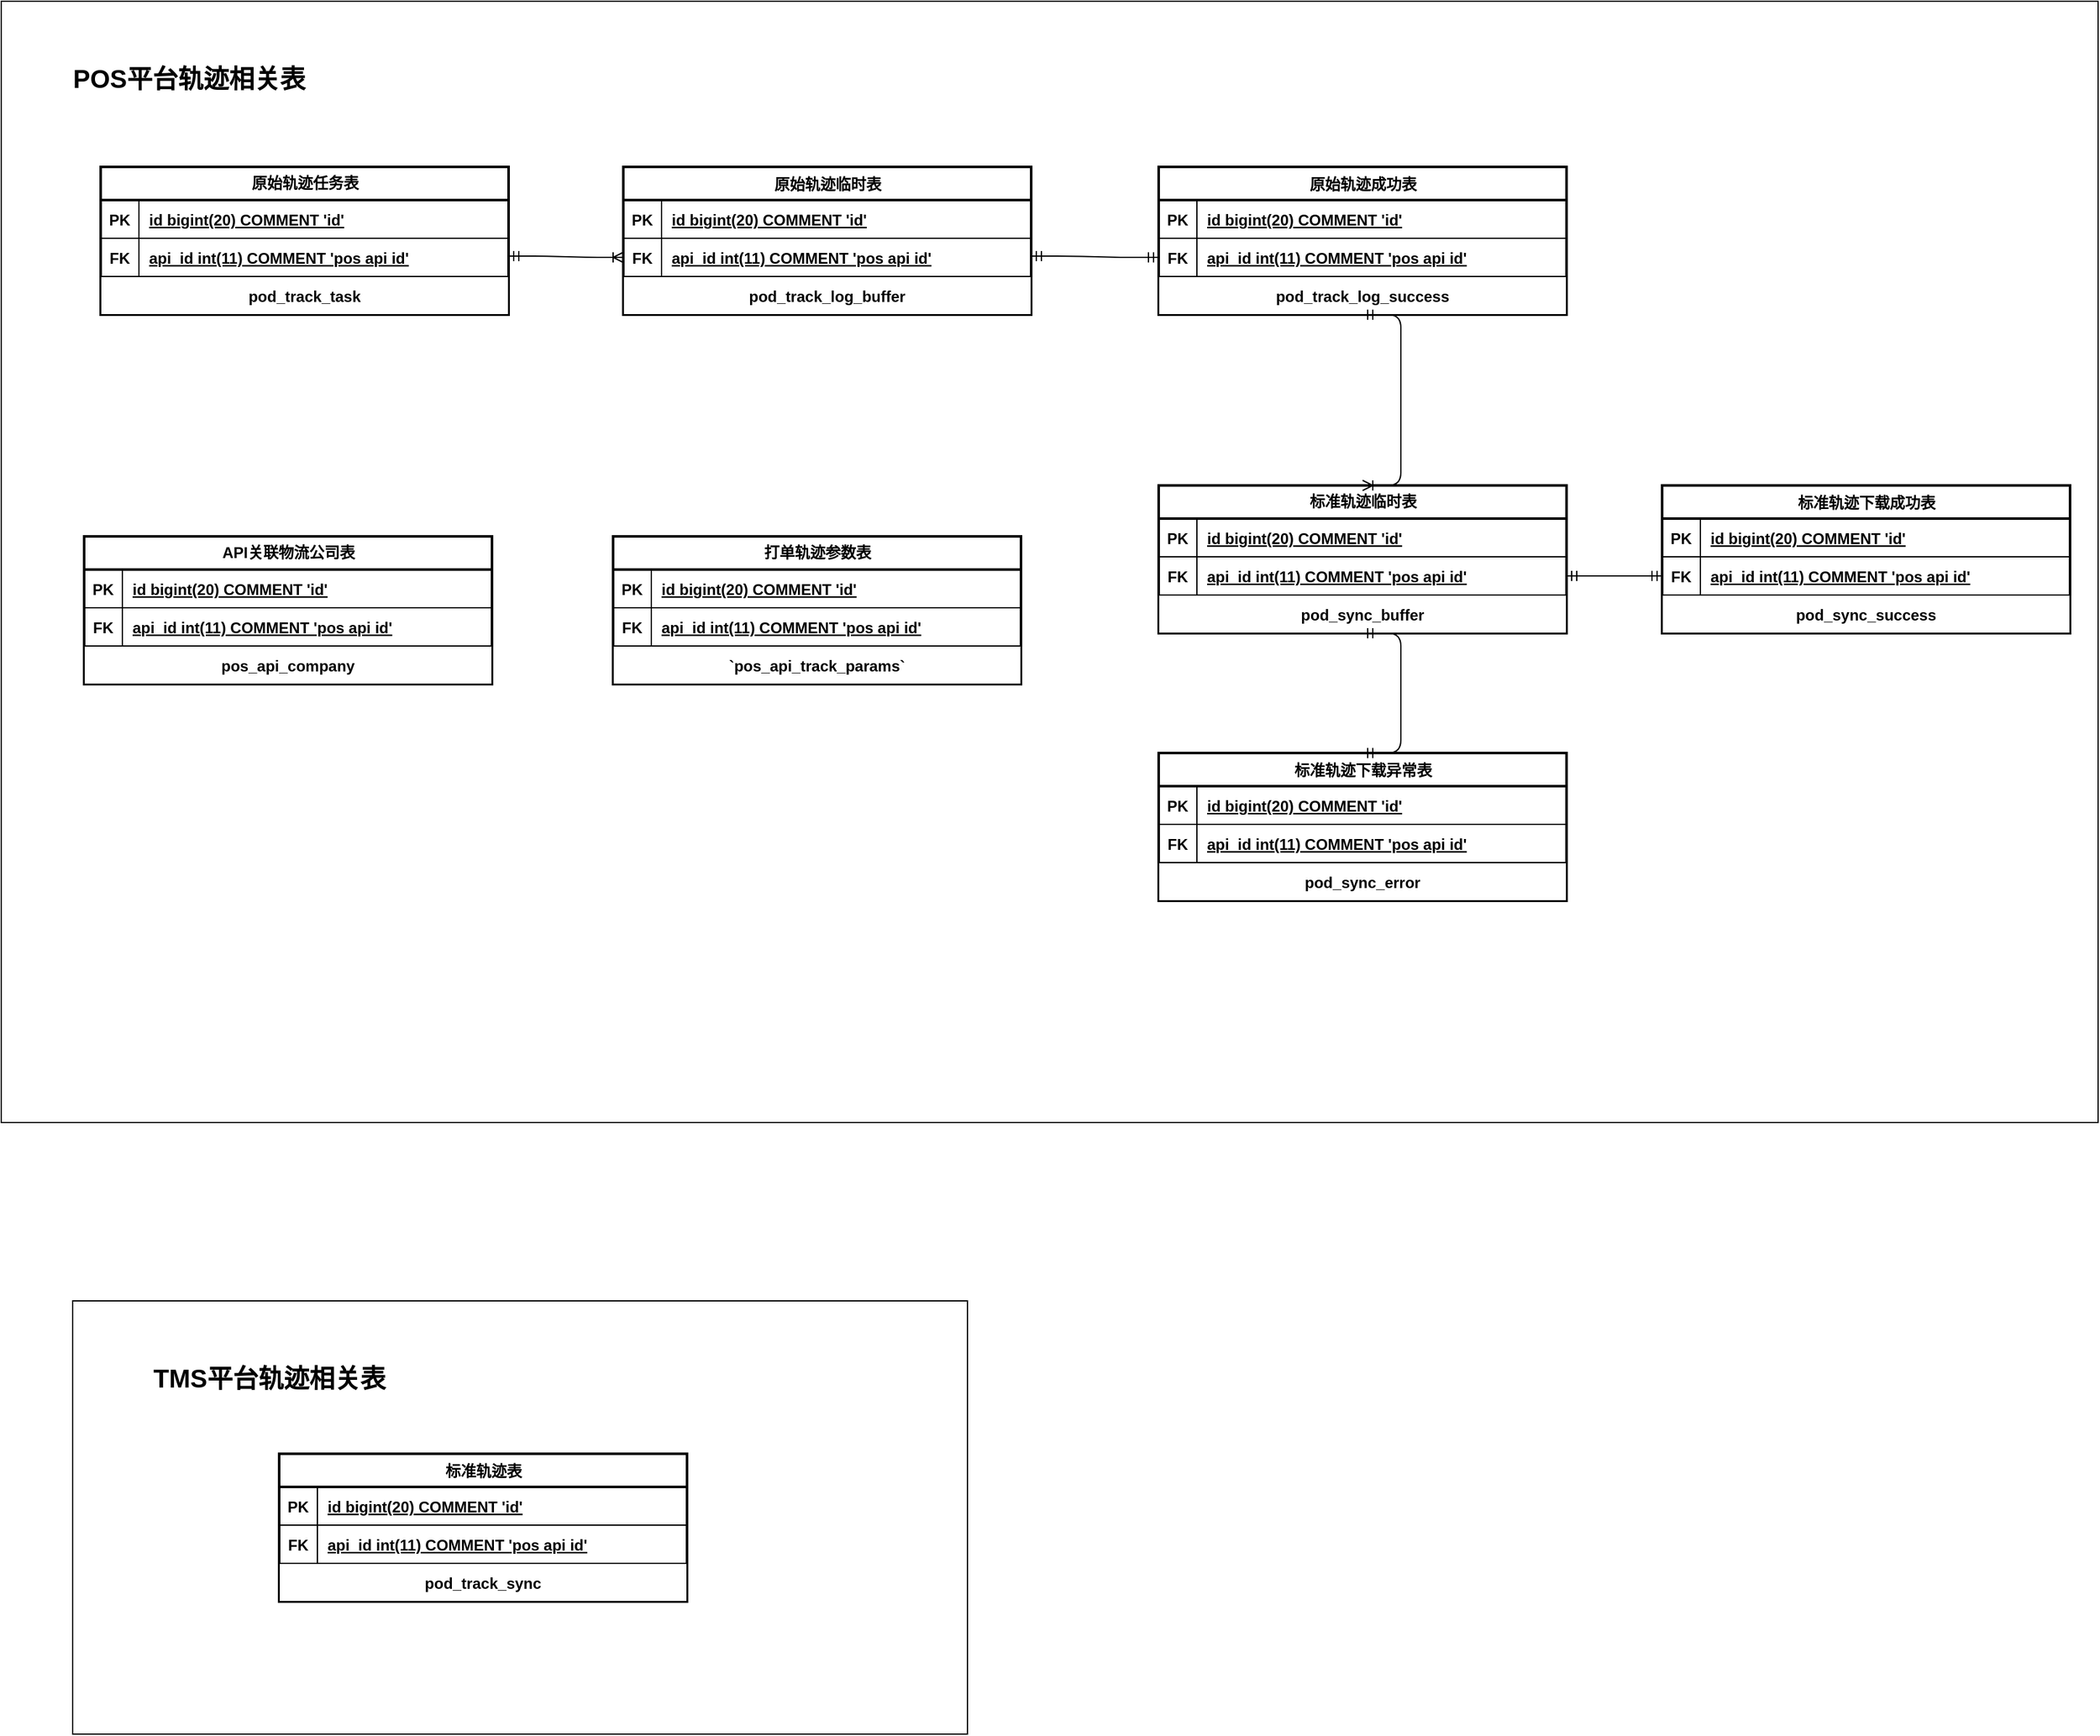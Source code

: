 <mxfile version="14.6.0" type="github" pages="4">
  <diagram id="soyGiitG30a4pR9Z1HNf" name="数据库表ER图">
    <mxGraphModel dx="4382" dy="4241" grid="1" gridSize="10" guides="1" tooltips="1" connect="1" arrows="1" fold="1" page="1" pageScale="1" pageWidth="827" pageHeight="1169" math="0" shadow="0">
      <root>
        <mxCell id="CbikUJmPVATcm5dP3cQ3-0" />
        <mxCell id="CbikUJmPVATcm5dP3cQ3-1" parent="CbikUJmPVATcm5dP3cQ3-0" />
        <mxCell id="Y-RPJBztXmJolKfiPwSM-0" value="" style="rounded=0;whiteSpace=wrap;html=1;fontSize=20;fontColor=#000000;" vertex="1" parent="CbikUJmPVATcm5dP3cQ3-1">
          <mxGeometry x="-818" y="-2010" width="1645" height="880" as="geometry" />
        </mxCell>
        <mxCell id="Y-RPJBztXmJolKfiPwSM-1" value="&lt;b&gt;POS平台轨迹相关表&lt;/b&gt;" style="text;html=1;strokeColor=none;fillColor=none;align=center;verticalAlign=middle;whiteSpace=wrap;rounded=0;fontSize=20;fontColor=#000000;" vertex="1" parent="CbikUJmPVATcm5dP3cQ3-1">
          <mxGeometry x="-763" y="-1960" width="185" height="20" as="geometry" />
        </mxCell>
        <mxCell id="siqIHeoGyOK8qofE1X-h-90" value="&lt;span style=&quot;font-family: &amp;#34;helvetica&amp;#34; ; font-size: 12px&quot;&gt;原始轨迹任务表&lt;/span&gt;" style="swimlane;fontStyle=1;childLayout=stackLayout;horizontal=1;startSize=26;horizontalStack=0;resizeParent=1;resizeParentMax=0;resizeLast=0;collapsible=1;marginBottom=0;align=center;fontSize=14;shadow=0;fontFamily=Lucida Console;rounded=0;glass=0;labelBackgroundColor=none;comic=0;sketch=0;strokeWidth=2;fillColor=#ffffff;gradientColor=#FFFFFF;html=1;" parent="CbikUJmPVATcm5dP3cQ3-1" vertex="1">
          <mxGeometry x="-740" y="-1880" width="320" height="116" as="geometry">
            <mxRectangle x="-6920" y="-4822" width="50" height="26" as="alternateBounds" />
          </mxGeometry>
        </mxCell>
        <mxCell id="siqIHeoGyOK8qofE1X-h-91" value="" style="shape=partialRectangle;collapsible=0;dropTarget=0;pointerEvents=0;fillColor=none;top=0;left=0;bottom=1;right=0;points=[[0,0.5],[1,0.5]];portConstraint=eastwest;shadow=0;fontSize=20;align=center;" parent="siqIHeoGyOK8qofE1X-h-90" vertex="1">
          <mxGeometry y="26" width="320" height="30" as="geometry" />
        </mxCell>
        <mxCell id="siqIHeoGyOK8qofE1X-h-92" value="PK" style="shape=partialRectangle;connectable=0;fillColor=none;top=0;left=0;bottom=0;right=1;fontStyle=1;overflow=hidden;" parent="siqIHeoGyOK8qofE1X-h-91" vertex="1">
          <mxGeometry width="30" height="30" as="geometry" />
        </mxCell>
        <mxCell id="siqIHeoGyOK8qofE1X-h-93" value="id bigint(20) COMMENT &#39;id&#39;" style="shape=partialRectangle;connectable=0;fillColor=none;top=0;left=0;bottom=0;right=0;align=left;spacingLeft=6;fontStyle=5;overflow=hidden;" parent="siqIHeoGyOK8qofE1X-h-91" vertex="1">
          <mxGeometry x="30" width="290" height="30" as="geometry" />
        </mxCell>
        <mxCell id="siqIHeoGyOK8qofE1X-h-94" value="" style="shape=partialRectangle;collapsible=0;dropTarget=0;pointerEvents=0;fillColor=none;top=0;left=0;bottom=1;right=0;points=[[0,0.5],[1,0.5]];portConstraint=eastwest;shadow=0;fontSize=20;align=center;" parent="siqIHeoGyOK8qofE1X-h-90" vertex="1">
          <mxGeometry y="56" width="320" height="30" as="geometry" />
        </mxCell>
        <mxCell id="siqIHeoGyOK8qofE1X-h-95" value="FK" style="shape=partialRectangle;connectable=0;fillColor=none;top=0;left=0;bottom=0;right=1;fontStyle=1;overflow=hidden;" parent="siqIHeoGyOK8qofE1X-h-94" vertex="1">
          <mxGeometry width="30" height="30" as="geometry" />
        </mxCell>
        <mxCell id="siqIHeoGyOK8qofE1X-h-96" value="api_id int(11) COMMENT &#39;pos api id&#39;" style="shape=partialRectangle;connectable=0;fillColor=none;top=0;left=0;bottom=0;right=0;align=left;spacingLeft=6;fontStyle=5;overflow=hidden;" parent="siqIHeoGyOK8qofE1X-h-94" vertex="1">
          <mxGeometry x="30" width="290" height="30" as="geometry" />
        </mxCell>
        <mxCell id="siqIHeoGyOK8qofE1X-h-317" value="pod_track_task" style="shape=table;startSize=30;container=1;collapsible=1;childLayout=tableLayout;fixedRows=1;rowLines=0;fontStyle=1;align=center;resizeLast=1;" parent="siqIHeoGyOK8qofE1X-h-90" vertex="1" collapsed="1">
          <mxGeometry y="86" width="320" height="30" as="geometry">
            <mxRectangle y="86" width="320" height="640" as="alternateBounds" />
          </mxGeometry>
        </mxCell>
        <mxCell id="siqIHeoGyOK8qofE1X-h-318" value="" style="shape=partialRectangle;collapsible=0;dropTarget=0;pointerEvents=0;fillColor=none;points=[[0,0.5],[1,0.5]];portConstraint=eastwest;top=0;left=0;right=0;bottom=0;" parent="siqIHeoGyOK8qofE1X-h-317" vertex="1">
          <mxGeometry y="30" width="320" height="30" as="geometry" />
        </mxCell>
        <mxCell id="siqIHeoGyOK8qofE1X-h-319" value="" style="shape=partialRectangle;overflow=hidden;connectable=0;fillColor=none;top=0;left=0;bottom=0;right=0;" parent="siqIHeoGyOK8qofE1X-h-318" vertex="1">
          <mxGeometry width="30" height="30" as="geometry" />
        </mxCell>
        <mxCell id="siqIHeoGyOK8qofE1X-h-320" value="`id` bigint(20) NOT NULL AUTO_INCREMENT COMMENT &#39;id&#39;" style="shape=partialRectangle;overflow=hidden;connectable=0;fillColor=none;top=0;left=0;bottom=0;right=0;align=left;spacingLeft=6;" parent="siqIHeoGyOK8qofE1X-h-318" vertex="1">
          <mxGeometry x="30" width="290" height="30" as="geometry" />
        </mxCell>
        <mxCell id="siqIHeoGyOK8qofE1X-h-321" value="" style="shape=partialRectangle;collapsible=0;dropTarget=0;pointerEvents=0;fillColor=none;points=[[0,0.5],[1,0.5]];portConstraint=eastwest;top=0;left=0;right=0;bottom=0;" parent="siqIHeoGyOK8qofE1X-h-317" vertex="1">
          <mxGeometry y="60" width="320" height="30" as="geometry" />
        </mxCell>
        <mxCell id="siqIHeoGyOK8qofE1X-h-322" value="" style="shape=partialRectangle;overflow=hidden;connectable=0;fillColor=none;top=0;left=0;bottom=0;right=0;" parent="siqIHeoGyOK8qofE1X-h-321" vertex="1">
          <mxGeometry width="30" height="30" as="geometry" />
        </mxCell>
        <mxCell id="siqIHeoGyOK8qofE1X-h-323" value="`api_id` int(11) DEFAULT NULL COMMENT &#39;pos api id&#39;" style="shape=partialRectangle;overflow=hidden;connectable=0;fillColor=none;top=0;left=0;bottom=0;right=0;align=left;spacingLeft=6;" parent="siqIHeoGyOK8qofE1X-h-321" vertex="1">
          <mxGeometry x="30" width="290" height="30" as="geometry" />
        </mxCell>
        <mxCell id="siqIHeoGyOK8qofE1X-h-324" value="" style="shape=partialRectangle;collapsible=0;dropTarget=0;pointerEvents=0;fillColor=none;points=[[0,0.5],[1,0.5]];portConstraint=eastwest;top=0;left=0;right=0;bottom=0;" parent="siqIHeoGyOK8qofE1X-h-317" vertex="1">
          <mxGeometry y="90" width="320" height="30" as="geometry" />
        </mxCell>
        <mxCell id="siqIHeoGyOK8qofE1X-h-325" value="" style="shape=partialRectangle;overflow=hidden;connectable=0;fillColor=none;top=0;left=0;bottom=0;right=0;" parent="siqIHeoGyOK8qofE1X-h-324" vertex="1">
          <mxGeometry width="30" height="30" as="geometry" />
        </mxCell>
        <mxCell id="siqIHeoGyOK8qofE1X-h-326" value="`interface_name` varchar(100) COLLATE utf8mb4_unicode_ci DEFAULT &#39;&#39; COMMENT &#39;接口名称&#39;" style="shape=partialRectangle;overflow=hidden;connectable=0;fillColor=none;top=0;left=0;bottom=0;right=0;align=left;spacingLeft=6;" parent="siqIHeoGyOK8qofE1X-h-324" vertex="1">
          <mxGeometry x="30" width="290" height="30" as="geometry" />
        </mxCell>
        <mxCell id="siqIHeoGyOK8qofE1X-h-327" value="" style="shape=partialRectangle;collapsible=0;dropTarget=0;pointerEvents=0;fillColor=none;points=[[0,0.5],[1,0.5]];portConstraint=eastwest;top=0;left=0;right=0;bottom=0;" parent="siqIHeoGyOK8qofE1X-h-317" vertex="1">
          <mxGeometry y="120" width="320" height="30" as="geometry" />
        </mxCell>
        <mxCell id="siqIHeoGyOK8qofE1X-h-328" value="" style="shape=partialRectangle;overflow=hidden;connectable=0;fillColor=none;top=0;left=0;bottom=0;right=0;" parent="siqIHeoGyOK8qofE1X-h-327" vertex="1">
          <mxGeometry width="30" height="30" as="geometry" />
        </mxCell>
        <mxCell id="siqIHeoGyOK8qofE1X-h-329" value="`coid` varchar(100) COLLATE utf8mb4_unicode_ci DEFAULT &#39;&#39; COMMENT &#39;物流公司编号&#39;" style="shape=partialRectangle;overflow=hidden;connectable=0;fillColor=none;top=0;left=0;bottom=0;right=0;align=left;spacingLeft=6;" parent="siqIHeoGyOK8qofE1X-h-327" vertex="1">
          <mxGeometry x="30" width="290" height="30" as="geometry" />
        </mxCell>
        <mxCell id="siqIHeoGyOK8qofE1X-h-330" value="" style="shape=partialRectangle;collapsible=0;dropTarget=0;pointerEvents=0;fillColor=none;points=[[0,0.5],[1,0.5]];portConstraint=eastwest;top=0;left=0;right=0;bottom=0;" parent="siqIHeoGyOK8qofE1X-h-317" vertex="1">
          <mxGeometry y="150" width="320" height="30" as="geometry" />
        </mxCell>
        <mxCell id="siqIHeoGyOK8qofE1X-h-331" value="" style="shape=partialRectangle;overflow=hidden;connectable=0;fillColor=none;top=0;left=0;bottom=0;right=0;" parent="siqIHeoGyOK8qofE1X-h-330" vertex="1">
          <mxGeometry width="30" height="30" as="geometry" />
        </mxCell>
        <mxCell id="siqIHeoGyOK8qofE1X-h-332" value="`message_reference` varchar(100) COLLATE utf8mb4_unicode_ci DEFAULT &#39;&#39; COMMENT &#39;uuid唯一标识符&#39;" style="shape=partialRectangle;overflow=hidden;connectable=0;fillColor=none;top=0;left=0;bottom=0;right=0;align=left;spacingLeft=6;" parent="siqIHeoGyOK8qofE1X-h-330" vertex="1">
          <mxGeometry x="30" width="290" height="30" as="geometry" />
        </mxCell>
        <mxCell id="siqIHeoGyOK8qofE1X-h-333" value="" style="shape=partialRectangle;collapsible=0;dropTarget=0;pointerEvents=0;fillColor=none;points=[[0,0.5],[1,0.5]];portConstraint=eastwest;top=0;left=0;right=0;bottom=0;" parent="siqIHeoGyOK8qofE1X-h-317" vertex="1">
          <mxGeometry y="180" width="320" height="30" as="geometry" />
        </mxCell>
        <mxCell id="siqIHeoGyOK8qofE1X-h-334" value="" style="shape=partialRectangle;overflow=hidden;connectable=0;fillColor=none;top=0;left=0;bottom=0;right=0;" parent="siqIHeoGyOK8qofE1X-h-333" vertex="1">
          <mxGeometry width="30" height="30" as="geometry" />
        </mxCell>
        <mxCell id="siqIHeoGyOK8qofE1X-h-335" value="`refno` mediumtext COLLATE utf8mb4_unicode_ci COMMENT &#39;转单号码(主单)&#39;" style="shape=partialRectangle;overflow=hidden;connectable=0;fillColor=none;top=0;left=0;bottom=0;right=0;align=left;spacingLeft=6;" parent="siqIHeoGyOK8qofE1X-h-333" vertex="1">
          <mxGeometry x="30" width="290" height="30" as="geometry" />
        </mxCell>
        <mxCell id="siqIHeoGyOK8qofE1X-h-336" value="" style="shape=partialRectangle;collapsible=0;dropTarget=0;pointerEvents=0;fillColor=none;points=[[0,0.5],[1,0.5]];portConstraint=eastwest;top=0;left=0;right=0;bottom=0;" parent="siqIHeoGyOK8qofE1X-h-317" vertex="1">
          <mxGeometry y="210" width="320" height="30" as="geometry" />
        </mxCell>
        <mxCell id="siqIHeoGyOK8qofE1X-h-337" value="" style="shape=partialRectangle;overflow=hidden;connectable=0;fillColor=none;top=0;left=0;bottom=0;right=0;" parent="siqIHeoGyOK8qofE1X-h-336" vertex="1">
          <mxGeometry width="30" height="30" as="geometry" />
        </mxCell>
        <mxCell id="siqIHeoGyOK8qofE1X-h-338" value="`jobno` varchar(50) COLLATE utf8mb4_unicode_ci DEFAULT &#39;&#39; COMMENT &#39;参考编号&#39;" style="shape=partialRectangle;overflow=hidden;connectable=0;fillColor=none;top=0;left=0;bottom=0;right=0;align=left;spacingLeft=6;" parent="siqIHeoGyOK8qofE1X-h-336" vertex="1">
          <mxGeometry x="30" width="290" height="30" as="geometry" />
        </mxCell>
        <mxCell id="siqIHeoGyOK8qofE1X-h-339" value="" style="shape=partialRectangle;collapsible=0;dropTarget=0;pointerEvents=0;fillColor=none;points=[[0,0.5],[1,0.5]];portConstraint=eastwest;top=0;left=0;right=0;bottom=0;" parent="siqIHeoGyOK8qofE1X-h-317" vertex="1">
          <mxGeometry y="240" width="320" height="30" as="geometry" />
        </mxCell>
        <mxCell id="siqIHeoGyOK8qofE1X-h-340" value="" style="shape=partialRectangle;overflow=hidden;connectable=0;fillColor=none;top=0;left=0;bottom=0;right=0;" parent="siqIHeoGyOK8qofE1X-h-339" vertex="1">
          <mxGeometry width="30" height="30" as="geometry" />
        </mxCell>
        <mxCell id="siqIHeoGyOK8qofE1X-h-341" value="`effective_datetime` timestamp NULL DEFAULT NULL COMMENT &#39;生效时间&#39;" style="shape=partialRectangle;overflow=hidden;connectable=0;fillColor=none;top=0;left=0;bottom=0;right=0;align=left;spacingLeft=6;" parent="siqIHeoGyOK8qofE1X-h-339" vertex="1">
          <mxGeometry x="30" width="290" height="30" as="geometry" />
        </mxCell>
        <mxCell id="siqIHeoGyOK8qofE1X-h-342" value="" style="shape=partialRectangle;collapsible=0;dropTarget=0;pointerEvents=0;fillColor=none;points=[[0,0.5],[1,0.5]];portConstraint=eastwest;top=0;left=0;right=0;bottom=0;" parent="siqIHeoGyOK8qofE1X-h-317" vertex="1">
          <mxGeometry y="270" width="320" height="30" as="geometry" />
        </mxCell>
        <mxCell id="siqIHeoGyOK8qofE1X-h-343" value="" style="shape=partialRectangle;overflow=hidden;connectable=0;fillColor=none;top=0;left=0;bottom=0;right=0;" parent="siqIHeoGyOK8qofE1X-h-342" vertex="1">
          <mxGeometry width="30" height="30" as="geometry" />
        </mxCell>
        <mxCell id="siqIHeoGyOK8qofE1X-h-344" value="`expiration_datetime` timestamp NULL DEFAULT NULL COMMENT &#39;失效时间&#39;" style="shape=partialRectangle;overflow=hidden;connectable=0;fillColor=none;top=0;left=0;bottom=0;right=0;align=left;spacingLeft=6;" parent="siqIHeoGyOK8qofE1X-h-342" vertex="1">
          <mxGeometry x="30" width="290" height="30" as="geometry" />
        </mxCell>
        <mxCell id="siqIHeoGyOK8qofE1X-h-345" value="" style="shape=partialRectangle;collapsible=0;dropTarget=0;pointerEvents=0;fillColor=none;points=[[0,0.5],[1,0.5]];portConstraint=eastwest;top=0;left=0;right=0;bottom=0;" parent="siqIHeoGyOK8qofE1X-h-317" vertex="1">
          <mxGeometry y="300" width="320" height="30" as="geometry" />
        </mxCell>
        <mxCell id="siqIHeoGyOK8qofE1X-h-346" value="" style="shape=partialRectangle;overflow=hidden;connectable=0;fillColor=none;top=0;left=0;bottom=0;right=0;" parent="siqIHeoGyOK8qofE1X-h-345" vertex="1">
          <mxGeometry width="30" height="30" as="geometry" />
        </mxCell>
        <mxCell id="siqIHeoGyOK8qofE1X-h-347" value="`fixed_execution_time` varchar(50) COLLATE utf8mb4_unicode_ci DEFAULT NULL COMMENT &#39;固定执行时间&#39;" style="shape=partialRectangle;overflow=hidden;connectable=0;fillColor=none;top=0;left=0;bottom=0;right=0;align=left;spacingLeft=6;" parent="siqIHeoGyOK8qofE1X-h-345" vertex="1">
          <mxGeometry x="30" width="290" height="30" as="geometry" />
        </mxCell>
        <mxCell id="siqIHeoGyOK8qofE1X-h-348" value="" style="shape=partialRectangle;collapsible=0;dropTarget=0;pointerEvents=0;fillColor=none;points=[[0,0.5],[1,0.5]];portConstraint=eastwest;top=0;left=0;right=0;bottom=0;" parent="siqIHeoGyOK8qofE1X-h-317" vertex="1">
          <mxGeometry y="330" width="320" height="30" as="geometry" />
        </mxCell>
        <mxCell id="siqIHeoGyOK8qofE1X-h-349" value="" style="shape=partialRectangle;overflow=hidden;connectable=0;fillColor=none;top=0;left=0;bottom=0;right=0;" parent="siqIHeoGyOK8qofE1X-h-348" vertex="1">
          <mxGeometry width="30" height="30" as="geometry" />
        </mxCell>
        <mxCell id="siqIHeoGyOK8qofE1X-h-350" value="`request_proxy_params` varchar(500) COLLATE utf8mb4_unicode_ci DEFAULT NULL COMMENT &#39;请求代理参数json&#39;" style="shape=partialRectangle;overflow=hidden;connectable=0;fillColor=none;top=0;left=0;bottom=0;right=0;align=left;spacingLeft=6;" parent="siqIHeoGyOK8qofE1X-h-348" vertex="1">
          <mxGeometry x="30" width="290" height="30" as="geometry" />
        </mxCell>
        <mxCell id="siqIHeoGyOK8qofE1X-h-351" value="" style="shape=partialRectangle;collapsible=0;dropTarget=0;pointerEvents=0;fillColor=none;points=[[0,0.5],[1,0.5]];portConstraint=eastwest;top=0;left=0;right=0;bottom=0;" parent="siqIHeoGyOK8qofE1X-h-317" vertex="1">
          <mxGeometry y="360" width="320" height="30" as="geometry" />
        </mxCell>
        <mxCell id="siqIHeoGyOK8qofE1X-h-352" value="" style="shape=partialRectangle;overflow=hidden;connectable=0;fillColor=none;top=0;left=0;bottom=0;right=0;" parent="siqIHeoGyOK8qofE1X-h-351" vertex="1">
          <mxGeometry width="30" height="30" as="geometry" />
        </mxCell>
        <mxCell id="siqIHeoGyOK8qofE1X-h-353" value="`task_status` varchar(5) COLLATE utf8mb4_unicode_ci DEFAULT NULL COMMENT &#39;任务状态，1为执行，2为停止&#39;" style="shape=partialRectangle;overflow=hidden;connectable=0;fillColor=none;top=0;left=0;bottom=0;right=0;align=left;spacingLeft=6;" parent="siqIHeoGyOK8qofE1X-h-351" vertex="1">
          <mxGeometry x="30" width="290" height="30" as="geometry" />
        </mxCell>
        <mxCell id="siqIHeoGyOK8qofE1X-h-354" value="" style="shape=partialRectangle;collapsible=0;dropTarget=0;pointerEvents=0;fillColor=none;points=[[0,0.5],[1,0.5]];portConstraint=eastwest;top=0;left=0;right=0;bottom=0;" parent="siqIHeoGyOK8qofE1X-h-317" vertex="1">
          <mxGeometry y="390" width="320" height="30" as="geometry" />
        </mxCell>
        <mxCell id="siqIHeoGyOK8qofE1X-h-355" value="" style="shape=partialRectangle;overflow=hidden;connectable=0;fillColor=none;top=0;left=0;bottom=0;right=0;" parent="siqIHeoGyOK8qofE1X-h-354" vertex="1">
          <mxGeometry width="30" height="30" as="geometry" />
        </mxCell>
        <mxCell id="siqIHeoGyOK8qofE1X-h-356" value="`last_execution_datetime` timestamp NULL DEFAULT NULL COMMENT &#39;最后执行时间&#39;" style="shape=partialRectangle;overflow=hidden;connectable=0;fillColor=none;top=0;left=0;bottom=0;right=0;align=left;spacingLeft=6;" parent="siqIHeoGyOK8qofE1X-h-354" vertex="1">
          <mxGeometry x="30" width="290" height="30" as="geometry" />
        </mxCell>
        <mxCell id="siqIHeoGyOK8qofE1X-h-357" value="" style="shape=partialRectangle;collapsible=0;dropTarget=0;pointerEvents=0;fillColor=none;points=[[0,0.5],[1,0.5]];portConstraint=eastwest;top=0;left=0;right=0;bottom=0;" parent="siqIHeoGyOK8qofE1X-h-317" vertex="1">
          <mxGeometry y="420" width="320" height="30" as="geometry" />
        </mxCell>
        <mxCell id="siqIHeoGyOK8qofE1X-h-358" value="" style="shape=partialRectangle;overflow=hidden;connectable=0;fillColor=none;top=0;left=0;bottom=0;right=0;" parent="siqIHeoGyOK8qofE1X-h-357" vertex="1">
          <mxGeometry width="30" height="30" as="geometry" />
        </mxCell>
        <mxCell id="siqIHeoGyOK8qofE1X-h-359" value="`sharding` int(10) DEFAULT NULL COMMENT &#39;分片&#39;" style="shape=partialRectangle;overflow=hidden;connectable=0;fillColor=none;top=0;left=0;bottom=0;right=0;align=left;spacingLeft=6;" parent="siqIHeoGyOK8qofE1X-h-357" vertex="1">
          <mxGeometry x="30" width="290" height="30" as="geometry" />
        </mxCell>
        <mxCell id="siqIHeoGyOK8qofE1X-h-360" value="" style="shape=partialRectangle;collapsible=0;dropTarget=0;pointerEvents=0;fillColor=none;points=[[0,0.5],[1,0.5]];portConstraint=eastwest;top=0;left=0;right=0;bottom=0;" parent="siqIHeoGyOK8qofE1X-h-317" vertex="1">
          <mxGeometry y="450" width="320" height="30" as="geometry" />
        </mxCell>
        <mxCell id="siqIHeoGyOK8qofE1X-h-361" value="" style="shape=partialRectangle;overflow=hidden;connectable=0;fillColor=none;top=0;left=0;bottom=0;right=0;" parent="siqIHeoGyOK8qofE1X-h-360" vertex="1">
          <mxGeometry width="30" height="30" as="geometry" />
        </mxCell>
        <mxCell id="siqIHeoGyOK8qofE1X-h-362" value="`task_stop_description` varchar(500) COLLATE utf8mb4_unicode_ci DEFAULT NULL COMMENT &#39;任务终止原因&#39;" style="shape=partialRectangle;overflow=hidden;connectable=0;fillColor=none;top=0;left=0;bottom=0;right=0;align=left;spacingLeft=6;" parent="siqIHeoGyOK8qofE1X-h-360" vertex="1">
          <mxGeometry x="30" width="290" height="30" as="geometry" />
        </mxCell>
        <mxCell id="siqIHeoGyOK8qofE1X-h-363" value="" style="shape=partialRectangle;collapsible=0;dropTarget=0;pointerEvents=0;fillColor=none;points=[[0,0.5],[1,0.5]];portConstraint=eastwest;top=0;left=0;right=0;bottom=0;" parent="siqIHeoGyOK8qofE1X-h-317" vertex="1">
          <mxGeometry y="480" width="320" height="30" as="geometry" />
        </mxCell>
        <mxCell id="siqIHeoGyOK8qofE1X-h-364" value="" style="shape=partialRectangle;overflow=hidden;connectable=0;fillColor=none;top=0;left=0;bottom=0;right=0;" parent="siqIHeoGyOK8qofE1X-h-363" vertex="1">
          <mxGeometry width="30" height="30" as="geometry" />
        </mxCell>
        <mxCell id="siqIHeoGyOK8qofE1X-h-365" value="`isdel` int(2) DEFAULT &#39;0&#39; COMMENT &#39;删除标记(0_正常、1_删除)&#39;" style="shape=partialRectangle;overflow=hidden;connectable=0;fillColor=none;top=0;left=0;bottom=0;right=0;align=left;spacingLeft=6;" parent="siqIHeoGyOK8qofE1X-h-363" vertex="1">
          <mxGeometry x="30" width="290" height="30" as="geometry" />
        </mxCell>
        <mxCell id="siqIHeoGyOK8qofE1X-h-366" value="" style="shape=partialRectangle;collapsible=0;dropTarget=0;pointerEvents=0;fillColor=none;points=[[0,0.5],[1,0.5]];portConstraint=eastwest;top=0;left=0;right=0;bottom=0;" parent="siqIHeoGyOK8qofE1X-h-317" vertex="1">
          <mxGeometry y="510" width="320" height="30" as="geometry" />
        </mxCell>
        <mxCell id="siqIHeoGyOK8qofE1X-h-367" value="" style="shape=partialRectangle;overflow=hidden;connectable=0;fillColor=none;top=0;left=0;bottom=0;right=0;" parent="siqIHeoGyOK8qofE1X-h-366" vertex="1">
          <mxGeometry width="30" height="30" as="geometry" />
        </mxCell>
        <mxCell id="siqIHeoGyOK8qofE1X-h-368" value="`create_datetime` timestamp NULL DEFAULT CURRENT_TIMESTAMP COMMENT &#39;创建时间&#39;" style="shape=partialRectangle;overflow=hidden;connectable=0;fillColor=none;top=0;left=0;bottom=0;right=0;align=left;spacingLeft=6;" parent="siqIHeoGyOK8qofE1X-h-366" vertex="1">
          <mxGeometry x="30" width="290" height="30" as="geometry" />
        </mxCell>
        <mxCell id="siqIHeoGyOK8qofE1X-h-369" value="" style="shape=partialRectangle;collapsible=0;dropTarget=0;pointerEvents=0;fillColor=none;points=[[0,0.5],[1,0.5]];portConstraint=eastwest;top=0;left=0;right=0;bottom=0;" parent="siqIHeoGyOK8qofE1X-h-317" vertex="1">
          <mxGeometry y="540" width="320" height="30" as="geometry" />
        </mxCell>
        <mxCell id="siqIHeoGyOK8qofE1X-h-370" value="" style="shape=partialRectangle;overflow=hidden;connectable=0;fillColor=none;top=0;left=0;bottom=0;right=0;" parent="siqIHeoGyOK8qofE1X-h-369" vertex="1">
          <mxGeometry width="30" height="30" as="geometry" />
        </mxCell>
        <mxCell id="siqIHeoGyOK8qofE1X-h-371" value="`create_user_name` varchar(100) COLLATE utf8mb4_unicode_ci DEFAULT &#39;&#39; COMMENT &#39;创建人&#39;" style="shape=partialRectangle;overflow=hidden;connectable=0;fillColor=none;top=0;left=0;bottom=0;right=0;align=left;spacingLeft=6;" parent="siqIHeoGyOK8qofE1X-h-369" vertex="1">
          <mxGeometry x="30" width="290" height="30" as="geometry" />
        </mxCell>
        <mxCell id="siqIHeoGyOK8qofE1X-h-372" value="" style="shape=partialRectangle;collapsible=0;dropTarget=0;pointerEvents=0;fillColor=none;points=[[0,0.5],[1,0.5]];portConstraint=eastwest;top=0;left=0;right=0;bottom=0;" parent="siqIHeoGyOK8qofE1X-h-317" vertex="1">
          <mxGeometry y="570" width="320" height="30" as="geometry" />
        </mxCell>
        <mxCell id="siqIHeoGyOK8qofE1X-h-373" value="" style="shape=partialRectangle;overflow=hidden;connectable=0;fillColor=none;top=0;left=0;bottom=0;right=0;" parent="siqIHeoGyOK8qofE1X-h-372" vertex="1">
          <mxGeometry width="30" height="30" as="geometry" />
        </mxCell>
        <mxCell id="siqIHeoGyOK8qofE1X-h-374" value="`modify_datetime` timestamp NULL DEFAULT CURRENT_TIMESTAMP ON UPDATE CURRENT_TIMESTAMP COMMENT &#39;修改时间&#39;" style="shape=partialRectangle;overflow=hidden;connectable=0;fillColor=none;top=0;left=0;bottom=0;right=0;align=left;spacingLeft=6;" parent="siqIHeoGyOK8qofE1X-h-372" vertex="1">
          <mxGeometry x="30" width="290" height="30" as="geometry" />
        </mxCell>
        <mxCell id="siqIHeoGyOK8qofE1X-h-375" value="" style="shape=partialRectangle;collapsible=0;dropTarget=0;pointerEvents=0;fillColor=none;points=[[0,0.5],[1,0.5]];portConstraint=eastwest;top=0;left=0;right=0;bottom=0;" parent="siqIHeoGyOK8qofE1X-h-317" vertex="1">
          <mxGeometry y="600" width="320" height="30" as="geometry" />
        </mxCell>
        <mxCell id="siqIHeoGyOK8qofE1X-h-376" value="" style="shape=partialRectangle;overflow=hidden;connectable=0;fillColor=none;top=0;left=0;bottom=0;right=0;" parent="siqIHeoGyOK8qofE1X-h-375" vertex="1">
          <mxGeometry width="30" height="30" as="geometry" />
        </mxCell>
        <mxCell id="siqIHeoGyOK8qofE1X-h-377" value="`modify_user_name` varchar(100) COLLATE utf8mb4_unicode_ci DEFAULT &#39;&#39; COMMENT &#39;修改人&#39;" style="shape=partialRectangle;overflow=hidden;connectable=0;fillColor=none;top=0;left=0;bottom=0;right=0;align=left;spacingLeft=6;" parent="siqIHeoGyOK8qofE1X-h-375" vertex="1">
          <mxGeometry x="30" width="290" height="30" as="geometry" />
        </mxCell>
        <mxCell id="siqIHeoGyOK8qofE1X-h-173" value="&lt;font face=&quot;helvetica&quot;&gt;&lt;span style=&quot;font-size: 12px&quot;&gt;原始轨迹临时表&lt;/span&gt;&lt;/font&gt;" style="swimlane;fontStyle=1;childLayout=stackLayout;horizontal=1;startSize=26;horizontalStack=0;resizeParent=1;resizeParentMax=0;resizeLast=0;collapsible=1;marginBottom=0;align=center;fontSize=14;shadow=0;fontFamily=Lucida Console;rounded=0;glass=0;labelBackgroundColor=none;comic=0;sketch=0;strokeWidth=2;fillColor=#ffffff;gradientColor=#FFFFFF;html=1;" parent="CbikUJmPVATcm5dP3cQ3-1" vertex="1">
          <mxGeometry x="-330" y="-1880" width="320" height="116" as="geometry">
            <mxRectangle x="-6920" y="-4822" width="50" height="26" as="alternateBounds" />
          </mxGeometry>
        </mxCell>
        <mxCell id="siqIHeoGyOK8qofE1X-h-174" value="" style="shape=partialRectangle;collapsible=0;dropTarget=0;pointerEvents=0;fillColor=none;top=0;left=0;bottom=1;right=0;points=[[0,0.5],[1,0.5]];portConstraint=eastwest;shadow=0;fontSize=20;align=center;" parent="siqIHeoGyOK8qofE1X-h-173" vertex="1">
          <mxGeometry y="26" width="320" height="30" as="geometry" />
        </mxCell>
        <mxCell id="siqIHeoGyOK8qofE1X-h-175" value="PK" style="shape=partialRectangle;connectable=0;fillColor=none;top=0;left=0;bottom=0;right=1;fontStyle=1;overflow=hidden;" parent="siqIHeoGyOK8qofE1X-h-174" vertex="1">
          <mxGeometry width="30" height="30" as="geometry" />
        </mxCell>
        <mxCell id="siqIHeoGyOK8qofE1X-h-176" value="id bigint(20) COMMENT &#39;id&#39;" style="shape=partialRectangle;connectable=0;fillColor=none;top=0;left=0;bottom=0;right=0;align=left;spacingLeft=6;fontStyle=5;overflow=hidden;" parent="siqIHeoGyOK8qofE1X-h-174" vertex="1">
          <mxGeometry x="30" width="290" height="30" as="geometry" />
        </mxCell>
        <mxCell id="siqIHeoGyOK8qofE1X-h-177" value="" style="shape=partialRectangle;collapsible=0;dropTarget=0;pointerEvents=0;fillColor=none;top=0;left=0;bottom=1;right=0;points=[[0,0.5],[1,0.5]];portConstraint=eastwest;shadow=0;fontSize=20;align=center;" parent="siqIHeoGyOK8qofE1X-h-173" vertex="1">
          <mxGeometry y="56" width="320" height="30" as="geometry" />
        </mxCell>
        <mxCell id="siqIHeoGyOK8qofE1X-h-178" value="FK" style="shape=partialRectangle;connectable=0;fillColor=none;top=0;left=0;bottom=0;right=1;fontStyle=1;overflow=hidden;" parent="siqIHeoGyOK8qofE1X-h-177" vertex="1">
          <mxGeometry width="30" height="30" as="geometry" />
        </mxCell>
        <mxCell id="siqIHeoGyOK8qofE1X-h-179" value="api_id int(11) COMMENT &#39;pos api id&#39;" style="shape=partialRectangle;connectable=0;fillColor=none;top=0;left=0;bottom=0;right=0;align=left;spacingLeft=6;fontStyle=5;overflow=hidden;" parent="siqIHeoGyOK8qofE1X-h-177" vertex="1">
          <mxGeometry x="30" width="290" height="30" as="geometry" />
        </mxCell>
        <mxCell id="siqIHeoGyOK8qofE1X-h-442" value="pod_track_log_buffer" style="shape=table;startSize=30;container=1;collapsible=1;childLayout=tableLayout;fixedRows=1;rowLines=0;fontStyle=1;align=center;resizeLast=1;" parent="siqIHeoGyOK8qofE1X-h-173" vertex="1" collapsed="1">
          <mxGeometry y="86" width="320" height="30" as="geometry">
            <mxRectangle y="86" width="320" height="670" as="alternateBounds" />
          </mxGeometry>
        </mxCell>
        <mxCell id="siqIHeoGyOK8qofE1X-h-443" value="" style="shape=partialRectangle;collapsible=0;dropTarget=0;pointerEvents=0;fillColor=none;points=[[0,0.5],[1,0.5]];portConstraint=eastwest;top=0;left=0;right=0;bottom=0;" parent="siqIHeoGyOK8qofE1X-h-442" vertex="1">
          <mxGeometry y="30" width="320" height="30" as="geometry" />
        </mxCell>
        <mxCell id="siqIHeoGyOK8qofE1X-h-444" value="" style="shape=partialRectangle;overflow=hidden;connectable=0;fillColor=none;top=0;left=0;bottom=0;right=0;" parent="siqIHeoGyOK8qofE1X-h-443" vertex="1">
          <mxGeometry width="30" height="30" as="geometry" />
        </mxCell>
        <mxCell id="siqIHeoGyOK8qofE1X-h-445" value="`id` bigint(20) NOT NULL AUTO_INCREMENT COMMENT &#39;id&#39;" style="shape=partialRectangle;overflow=hidden;connectable=0;fillColor=none;top=0;left=0;bottom=0;right=0;align=left;spacingLeft=6;" parent="siqIHeoGyOK8qofE1X-h-443" vertex="1">
          <mxGeometry x="30" width="290" height="30" as="geometry" />
        </mxCell>
        <mxCell id="siqIHeoGyOK8qofE1X-h-446" value="" style="shape=partialRectangle;collapsible=0;dropTarget=0;pointerEvents=0;fillColor=none;points=[[0,0.5],[1,0.5]];portConstraint=eastwest;top=0;left=0;right=0;bottom=0;" parent="siqIHeoGyOK8qofE1X-h-442" vertex="1">
          <mxGeometry y="60" width="320" height="30" as="geometry" />
        </mxCell>
        <mxCell id="siqIHeoGyOK8qofE1X-h-447" value="" style="shape=partialRectangle;overflow=hidden;connectable=0;fillColor=none;top=0;left=0;bottom=0;right=0;" parent="siqIHeoGyOK8qofE1X-h-446" vertex="1">
          <mxGeometry width="30" height="30" as="geometry" />
        </mxCell>
        <mxCell id="siqIHeoGyOK8qofE1X-h-448" value="`api_id` int(11) DEFAULT NULL COMMENT &#39;pos api id&#39;" style="shape=partialRectangle;overflow=hidden;connectable=0;fillColor=none;top=0;left=0;bottom=0;right=0;align=left;spacingLeft=6;" parent="siqIHeoGyOK8qofE1X-h-446" vertex="1">
          <mxGeometry x="30" width="290" height="30" as="geometry" />
        </mxCell>
        <mxCell id="siqIHeoGyOK8qofE1X-h-449" value="" style="shape=partialRectangle;collapsible=0;dropTarget=0;pointerEvents=0;fillColor=none;points=[[0,0.5],[1,0.5]];portConstraint=eastwest;top=0;left=0;right=0;bottom=0;" parent="siqIHeoGyOK8qofE1X-h-442" vertex="1">
          <mxGeometry y="90" width="320" height="30" as="geometry" />
        </mxCell>
        <mxCell id="siqIHeoGyOK8qofE1X-h-450" value="" style="shape=partialRectangle;overflow=hidden;connectable=0;fillColor=none;top=0;left=0;bottom=0;right=0;" parent="siqIHeoGyOK8qofE1X-h-449" vertex="1">
          <mxGeometry width="30" height="30" as="geometry" />
        </mxCell>
        <mxCell id="siqIHeoGyOK8qofE1X-h-451" value="`coid` varchar(100) COLLATE utf8mb4_unicode_ci DEFAULT &#39;&#39; COMMENT &#39;物流公司编号&#39;" style="shape=partialRectangle;overflow=hidden;connectable=0;fillColor=none;top=0;left=0;bottom=0;right=0;align=left;spacingLeft=6;" parent="siqIHeoGyOK8qofE1X-h-449" vertex="1">
          <mxGeometry x="30" width="290" height="30" as="geometry" />
        </mxCell>
        <mxCell id="siqIHeoGyOK8qofE1X-h-452" value="" style="shape=partialRectangle;collapsible=0;dropTarget=0;pointerEvents=0;fillColor=none;points=[[0,0.5],[1,0.5]];portConstraint=eastwest;top=0;left=0;right=0;bottom=0;" parent="siqIHeoGyOK8qofE1X-h-442" vertex="1">
          <mxGeometry y="120" width="320" height="30" as="geometry" />
        </mxCell>
        <mxCell id="siqIHeoGyOK8qofE1X-h-453" value="" style="shape=partialRectangle;overflow=hidden;connectable=0;fillColor=none;top=0;left=0;bottom=0;right=0;" parent="siqIHeoGyOK8qofE1X-h-452" vertex="1">
          <mxGeometry width="30" height="30" as="geometry" />
        </mxCell>
        <mxCell id="siqIHeoGyOK8qofE1X-h-454" value="`interface_name` varchar(100) COLLATE utf8mb4_unicode_ci DEFAULT &#39;&#39; COMMENT &#39;接口名称&#39;" style="shape=partialRectangle;overflow=hidden;connectable=0;fillColor=none;top=0;left=0;bottom=0;right=0;align=left;spacingLeft=6;" parent="siqIHeoGyOK8qofE1X-h-452" vertex="1">
          <mxGeometry x="30" width="290" height="30" as="geometry" />
        </mxCell>
        <mxCell id="siqIHeoGyOK8qofE1X-h-455" value="" style="shape=partialRectangle;collapsible=0;dropTarget=0;pointerEvents=0;fillColor=none;points=[[0,0.5],[1,0.5]];portConstraint=eastwest;top=0;left=0;right=0;bottom=0;" parent="siqIHeoGyOK8qofE1X-h-442" vertex="1">
          <mxGeometry y="150" width="320" height="30" as="geometry" />
        </mxCell>
        <mxCell id="siqIHeoGyOK8qofE1X-h-456" value="" style="shape=partialRectangle;overflow=hidden;connectable=0;fillColor=none;top=0;left=0;bottom=0;right=0;" parent="siqIHeoGyOK8qofE1X-h-455" vertex="1">
          <mxGeometry width="30" height="30" as="geometry" />
        </mxCell>
        <mxCell id="siqIHeoGyOK8qofE1X-h-457" value="`message_reference` varchar(100) COLLATE utf8mb4_unicode_ci DEFAULT &#39;&#39; COMMENT &#39;uuid唯一标识符&#39;" style="shape=partialRectangle;overflow=hidden;connectable=0;fillColor=none;top=0;left=0;bottom=0;right=0;align=left;spacingLeft=6;" parent="siqIHeoGyOK8qofE1X-h-455" vertex="1">
          <mxGeometry x="30" width="290" height="30" as="geometry" />
        </mxCell>
        <mxCell id="siqIHeoGyOK8qofE1X-h-458" value="" style="shape=partialRectangle;collapsible=0;dropTarget=0;pointerEvents=0;fillColor=none;points=[[0,0.5],[1,0.5]];portConstraint=eastwest;top=0;left=0;right=0;bottom=0;" parent="siqIHeoGyOK8qofE1X-h-442" vertex="1">
          <mxGeometry y="180" width="320" height="30" as="geometry" />
        </mxCell>
        <mxCell id="siqIHeoGyOK8qofE1X-h-459" value="" style="shape=partialRectangle;overflow=hidden;connectable=0;fillColor=none;top=0;left=0;bottom=0;right=0;" parent="siqIHeoGyOK8qofE1X-h-458" vertex="1">
          <mxGeometry width="30" height="30" as="geometry" />
        </mxCell>
        <mxCell id="siqIHeoGyOK8qofE1X-h-460" value="`refno` mediumtext COLLATE utf8mb4_unicode_ci COMMENT &#39;转单号码(主单)&#39;" style="shape=partialRectangle;overflow=hidden;connectable=0;fillColor=none;top=0;left=0;bottom=0;right=0;align=left;spacingLeft=6;" parent="siqIHeoGyOK8qofE1X-h-458" vertex="1">
          <mxGeometry x="30" width="290" height="30" as="geometry" />
        </mxCell>
        <mxCell id="siqIHeoGyOK8qofE1X-h-461" value="" style="shape=partialRectangle;collapsible=0;dropTarget=0;pointerEvents=0;fillColor=none;points=[[0,0.5],[1,0.5]];portConstraint=eastwest;top=0;left=0;right=0;bottom=0;" parent="siqIHeoGyOK8qofE1X-h-442" vertex="1">
          <mxGeometry y="210" width="320" height="30" as="geometry" />
        </mxCell>
        <mxCell id="siqIHeoGyOK8qofE1X-h-462" value="" style="shape=partialRectangle;overflow=hidden;connectable=0;fillColor=none;top=0;left=0;bottom=0;right=0;" parent="siqIHeoGyOK8qofE1X-h-461" vertex="1">
          <mxGeometry width="30" height="30" as="geometry" />
        </mxCell>
        <mxCell id="siqIHeoGyOK8qofE1X-h-463" value="`jobno` varchar(50) COLLATE utf8mb4_unicode_ci DEFAULT &#39;&#39; COMMENT &#39;运单号&#39;" style="shape=partialRectangle;overflow=hidden;connectable=0;fillColor=none;top=0;left=0;bottom=0;right=0;align=left;spacingLeft=6;" parent="siqIHeoGyOK8qofE1X-h-461" vertex="1">
          <mxGeometry x="30" width="290" height="30" as="geometry" />
        </mxCell>
        <mxCell id="siqIHeoGyOK8qofE1X-h-464" value="" style="shape=partialRectangle;collapsible=0;dropTarget=0;pointerEvents=0;fillColor=none;points=[[0,0.5],[1,0.5]];portConstraint=eastwest;top=0;left=0;right=0;bottom=0;" parent="siqIHeoGyOK8qofE1X-h-442" vertex="1">
          <mxGeometry y="240" width="320" height="30" as="geometry" />
        </mxCell>
        <mxCell id="siqIHeoGyOK8qofE1X-h-465" value="" style="shape=partialRectangle;overflow=hidden;connectable=0;fillColor=none;top=0;left=0;bottom=0;right=0;" parent="siqIHeoGyOK8qofE1X-h-464" vertex="1">
          <mxGeometry width="30" height="30" as="geometry" />
        </mxCell>
        <mxCell id="siqIHeoGyOK8qofE1X-h-466" value="`original_track_message_url` varchar(200) COLLATE utf8mb4_unicode_ci DEFAULT &#39;&#39; COMMENT &#39;原始报文url&#39;" style="shape=partialRectangle;overflow=hidden;connectable=0;fillColor=none;top=0;left=0;bottom=0;right=0;align=left;spacingLeft=6;" parent="siqIHeoGyOK8qofE1X-h-464" vertex="1">
          <mxGeometry x="30" width="290" height="30" as="geometry" />
        </mxCell>
        <mxCell id="siqIHeoGyOK8qofE1X-h-467" value="" style="shape=partialRectangle;collapsible=0;dropTarget=0;pointerEvents=0;fillColor=none;points=[[0,0.5],[1,0.5]];portConstraint=eastwest;top=0;left=0;right=0;bottom=0;" parent="siqIHeoGyOK8qofE1X-h-442" vertex="1">
          <mxGeometry y="270" width="320" height="30" as="geometry" />
        </mxCell>
        <mxCell id="siqIHeoGyOK8qofE1X-h-468" value="" style="shape=partialRectangle;overflow=hidden;connectable=0;fillColor=none;top=0;left=0;bottom=0;right=0;" parent="siqIHeoGyOK8qofE1X-h-467" vertex="1">
          <mxGeometry width="30" height="30" as="geometry" />
        </mxCell>
        <mxCell id="siqIHeoGyOK8qofE1X-h-469" value="`message_record_qty` int(10) DEFAULT NULL COMMENT &#39;报文记录数&#39;" style="shape=partialRectangle;overflow=hidden;connectable=0;fillColor=none;top=0;left=0;bottom=0;right=0;align=left;spacingLeft=6;" parent="siqIHeoGyOK8qofE1X-h-467" vertex="1">
          <mxGeometry x="30" width="290" height="30" as="geometry" />
        </mxCell>
        <mxCell id="siqIHeoGyOK8qofE1X-h-470" value="" style="shape=partialRectangle;collapsible=0;dropTarget=0;pointerEvents=0;fillColor=none;points=[[0,0.5],[1,0.5]];portConstraint=eastwest;top=0;left=0;right=0;bottom=0;" parent="siqIHeoGyOK8qofE1X-h-442" vertex="1">
          <mxGeometry y="300" width="320" height="30" as="geometry" />
        </mxCell>
        <mxCell id="siqIHeoGyOK8qofE1X-h-471" value="" style="shape=partialRectangle;overflow=hidden;connectable=0;fillColor=none;top=0;left=0;bottom=0;right=0;" parent="siqIHeoGyOK8qofE1X-h-470" vertex="1">
          <mxGeometry width="30" height="30" as="geometry" />
        </mxCell>
        <mxCell id="siqIHeoGyOK8qofE1X-h-472" value="`parsing_record_qty` int(10) DEFAULT NULL COMMENT &#39;解析记录数&#39;" style="shape=partialRectangle;overflow=hidden;connectable=0;fillColor=none;top=0;left=0;bottom=0;right=0;align=left;spacingLeft=6;" parent="siqIHeoGyOK8qofE1X-h-470" vertex="1">
          <mxGeometry x="30" width="290" height="30" as="geometry" />
        </mxCell>
        <mxCell id="siqIHeoGyOK8qofE1X-h-473" value="" style="shape=partialRectangle;collapsible=0;dropTarget=0;pointerEvents=0;fillColor=none;points=[[0,0.5],[1,0.5]];portConstraint=eastwest;top=0;left=0;right=0;bottom=0;" parent="siqIHeoGyOK8qofE1X-h-442" vertex="1">
          <mxGeometry y="330" width="320" height="30" as="geometry" />
        </mxCell>
        <mxCell id="siqIHeoGyOK8qofE1X-h-474" value="" style="shape=partialRectangle;overflow=hidden;connectable=0;fillColor=none;top=0;left=0;bottom=0;right=0;" parent="siqIHeoGyOK8qofE1X-h-473" vertex="1">
          <mxGeometry width="30" height="30" as="geometry" />
        </mxCell>
        <mxCell id="siqIHeoGyOK8qofE1X-h-475" value="`track_message_status` varchar(5) COLLATE utf8mb4_unicode_ci DEFAULT NULL COMMENT &#39;轨迹报文状态（1为等待解析，2为解析成功，3为解析异常）&#39;" style="shape=partialRectangle;overflow=hidden;connectable=0;fillColor=none;top=0;left=0;bottom=0;right=0;align=left;spacingLeft=6;" parent="siqIHeoGyOK8qofE1X-h-473" vertex="1">
          <mxGeometry x="30" width="290" height="30" as="geometry" />
        </mxCell>
        <mxCell id="siqIHeoGyOK8qofE1X-h-476" value="" style="shape=partialRectangle;collapsible=0;dropTarget=0;pointerEvents=0;fillColor=none;points=[[0,0.5],[1,0.5]];portConstraint=eastwest;top=0;left=0;right=0;bottom=0;" parent="siqIHeoGyOK8qofE1X-h-442" vertex="1">
          <mxGeometry y="360" width="320" height="30" as="geometry" />
        </mxCell>
        <mxCell id="siqIHeoGyOK8qofE1X-h-477" value="" style="shape=partialRectangle;overflow=hidden;connectable=0;fillColor=none;top=0;left=0;bottom=0;right=0;" parent="siqIHeoGyOK8qofE1X-h-476" vertex="1">
          <mxGeometry width="30" height="30" as="geometry" />
        </mxCell>
        <mxCell id="siqIHeoGyOK8qofE1X-h-478" value="`parsing_datetime` timestamp NULL DEFAULT NULL COMMENT &#39;解析时间&#39;" style="shape=partialRectangle;overflow=hidden;connectable=0;fillColor=none;top=0;left=0;bottom=0;right=0;align=left;spacingLeft=6;" parent="siqIHeoGyOK8qofE1X-h-476" vertex="1">
          <mxGeometry x="30" width="290" height="30" as="geometry" />
        </mxCell>
        <mxCell id="siqIHeoGyOK8qofE1X-h-479" value="" style="shape=partialRectangle;collapsible=0;dropTarget=0;pointerEvents=0;fillColor=none;points=[[0,0.5],[1,0.5]];portConstraint=eastwest;top=0;left=0;right=0;bottom=0;" parent="siqIHeoGyOK8qofE1X-h-442" vertex="1">
          <mxGeometry y="390" width="320" height="30" as="geometry" />
        </mxCell>
        <mxCell id="siqIHeoGyOK8qofE1X-h-480" value="" style="shape=partialRectangle;overflow=hidden;connectable=0;fillColor=none;top=0;left=0;bottom=0;right=0;" parent="siqIHeoGyOK8qofE1X-h-479" vertex="1">
          <mxGeometry width="30" height="30" as="geometry" />
        </mxCell>
        <mxCell id="siqIHeoGyOK8qofE1X-h-481" value="`exception_description` varchar(500) COLLATE utf8mb4_unicode_ci DEFAULT NULL COMMENT &#39;异常信息&#39;" style="shape=partialRectangle;overflow=hidden;connectable=0;fillColor=none;top=0;left=0;bottom=0;right=0;align=left;spacingLeft=6;" parent="siqIHeoGyOK8qofE1X-h-479" vertex="1">
          <mxGeometry x="30" width="290" height="30" as="geometry" />
        </mxCell>
        <mxCell id="siqIHeoGyOK8qofE1X-h-482" value="" style="shape=partialRectangle;collapsible=0;dropTarget=0;pointerEvents=0;fillColor=none;points=[[0,0.5],[1,0.5]];portConstraint=eastwest;top=0;left=0;right=0;bottom=0;" parent="siqIHeoGyOK8qofE1X-h-442" vertex="1">
          <mxGeometry y="420" width="320" height="30" as="geometry" />
        </mxCell>
        <mxCell id="siqIHeoGyOK8qofE1X-h-483" value="" style="shape=partialRectangle;overflow=hidden;connectable=0;fillColor=none;top=0;left=0;bottom=0;right=0;" parent="siqIHeoGyOK8qofE1X-h-482" vertex="1">
          <mxGeometry width="30" height="30" as="geometry" />
        </mxCell>
        <mxCell id="siqIHeoGyOK8qofE1X-h-484" value="`track_docking_type` varchar(10) COLLATE utf8mb4_unicode_ci DEFAULT NULL COMMENT &#39;轨迹对接方式（1为POS定时获取，2为代理实时推送）&#39;" style="shape=partialRectangle;overflow=hidden;connectable=0;fillColor=none;top=0;left=0;bottom=0;right=0;align=left;spacingLeft=6;" parent="siqIHeoGyOK8qofE1X-h-482" vertex="1">
          <mxGeometry x="30" width="290" height="30" as="geometry" />
        </mxCell>
        <mxCell id="siqIHeoGyOK8qofE1X-h-485" value="" style="shape=partialRectangle;collapsible=0;dropTarget=0;pointerEvents=0;fillColor=none;points=[[0,0.5],[1,0.5]];portConstraint=eastwest;top=0;left=0;right=0;bottom=0;" parent="siqIHeoGyOK8qofE1X-h-442" vertex="1">
          <mxGeometry y="450" width="320" height="30" as="geometry" />
        </mxCell>
        <mxCell id="siqIHeoGyOK8qofE1X-h-486" value="" style="shape=partialRectangle;overflow=hidden;connectable=0;fillColor=none;top=0;left=0;bottom=0;right=0;" parent="siqIHeoGyOK8qofE1X-h-485" vertex="1">
          <mxGeometry width="30" height="30" as="geometry" />
        </mxCell>
        <mxCell id="siqIHeoGyOK8qofE1X-h-487" value="`parsing_frequency` int(10) DEFAULT &#39;0&#39; COMMENT &#39;解析次数&#39;" style="shape=partialRectangle;overflow=hidden;connectable=0;fillColor=none;top=0;left=0;bottom=0;right=0;align=left;spacingLeft=6;" parent="siqIHeoGyOK8qofE1X-h-485" vertex="1">
          <mxGeometry x="30" width="290" height="30" as="geometry" />
        </mxCell>
        <mxCell id="siqIHeoGyOK8qofE1X-h-488" value="" style="shape=partialRectangle;collapsible=0;dropTarget=0;pointerEvents=0;fillColor=none;points=[[0,0.5],[1,0.5]];portConstraint=eastwest;top=0;left=0;right=0;bottom=0;" parent="siqIHeoGyOK8qofE1X-h-442" vertex="1">
          <mxGeometry y="480" width="320" height="30" as="geometry" />
        </mxCell>
        <mxCell id="siqIHeoGyOK8qofE1X-h-489" value="" style="shape=partialRectangle;overflow=hidden;connectable=0;fillColor=none;top=0;left=0;bottom=0;right=0;" parent="siqIHeoGyOK8qofE1X-h-488" vertex="1">
          <mxGeometry width="30" height="30" as="geometry" />
        </mxCell>
        <mxCell id="siqIHeoGyOK8qofE1X-h-490" value="`sharding` int(10) DEFAULT NULL COMMENT &#39;分片&#39;" style="shape=partialRectangle;overflow=hidden;connectable=0;fillColor=none;top=0;left=0;bottom=0;right=0;align=left;spacingLeft=6;" parent="siqIHeoGyOK8qofE1X-h-488" vertex="1">
          <mxGeometry x="30" width="290" height="30" as="geometry" />
        </mxCell>
        <mxCell id="siqIHeoGyOK8qofE1X-h-491" value="" style="shape=partialRectangle;collapsible=0;dropTarget=0;pointerEvents=0;fillColor=none;points=[[0,0.5],[1,0.5]];portConstraint=eastwest;top=0;left=0;right=0;bottom=0;" parent="siqIHeoGyOK8qofE1X-h-442" vertex="1">
          <mxGeometry y="510" width="320" height="30" as="geometry" />
        </mxCell>
        <mxCell id="siqIHeoGyOK8qofE1X-h-492" value="" style="shape=partialRectangle;overflow=hidden;connectable=0;fillColor=none;top=0;left=0;bottom=0;right=0;" parent="siqIHeoGyOK8qofE1X-h-491" vertex="1">
          <mxGeometry width="30" height="30" as="geometry" />
        </mxCell>
        <mxCell id="siqIHeoGyOK8qofE1X-h-493" value="`isdel` int(2) DEFAULT &#39;0&#39; COMMENT &#39;删除标记(0_正常、1_删除)&#39;" style="shape=partialRectangle;overflow=hidden;connectable=0;fillColor=none;top=0;left=0;bottom=0;right=0;align=left;spacingLeft=6;" parent="siqIHeoGyOK8qofE1X-h-491" vertex="1">
          <mxGeometry x="30" width="290" height="30" as="geometry" />
        </mxCell>
        <mxCell id="siqIHeoGyOK8qofE1X-h-494" value="" style="shape=partialRectangle;collapsible=0;dropTarget=0;pointerEvents=0;fillColor=none;points=[[0,0.5],[1,0.5]];portConstraint=eastwest;top=0;left=0;right=0;bottom=0;" parent="siqIHeoGyOK8qofE1X-h-442" vertex="1">
          <mxGeometry y="540" width="320" height="30" as="geometry" />
        </mxCell>
        <mxCell id="siqIHeoGyOK8qofE1X-h-495" value="" style="shape=partialRectangle;overflow=hidden;connectable=0;fillColor=none;top=0;left=0;bottom=0;right=0;" parent="siqIHeoGyOK8qofE1X-h-494" vertex="1">
          <mxGeometry width="30" height="30" as="geometry" />
        </mxCell>
        <mxCell id="siqIHeoGyOK8qofE1X-h-496" value="`create_datetime` timestamp NULL DEFAULT CURRENT_TIMESTAMP COMMENT &#39;创建时间&#39;" style="shape=partialRectangle;overflow=hidden;connectable=0;fillColor=none;top=0;left=0;bottom=0;right=0;align=left;spacingLeft=6;" parent="siqIHeoGyOK8qofE1X-h-494" vertex="1">
          <mxGeometry x="30" width="290" height="30" as="geometry" />
        </mxCell>
        <mxCell id="siqIHeoGyOK8qofE1X-h-497" value="" style="shape=partialRectangle;collapsible=0;dropTarget=0;pointerEvents=0;fillColor=none;points=[[0,0.5],[1,0.5]];portConstraint=eastwest;top=0;left=0;right=0;bottom=0;" parent="siqIHeoGyOK8qofE1X-h-442" vertex="1">
          <mxGeometry y="570" width="320" height="30" as="geometry" />
        </mxCell>
        <mxCell id="siqIHeoGyOK8qofE1X-h-498" value="" style="shape=partialRectangle;overflow=hidden;connectable=0;fillColor=none;top=0;left=0;bottom=0;right=0;" parent="siqIHeoGyOK8qofE1X-h-497" vertex="1">
          <mxGeometry width="30" height="30" as="geometry" />
        </mxCell>
        <mxCell id="siqIHeoGyOK8qofE1X-h-499" value="`create_user_name` varchar(100) COLLATE utf8mb4_unicode_ci DEFAULT &#39;&#39; COMMENT &#39;创建人&#39;" style="shape=partialRectangle;overflow=hidden;connectable=0;fillColor=none;top=0;left=0;bottom=0;right=0;align=left;spacingLeft=6;" parent="siqIHeoGyOK8qofE1X-h-497" vertex="1">
          <mxGeometry x="30" width="290" height="30" as="geometry" />
        </mxCell>
        <mxCell id="siqIHeoGyOK8qofE1X-h-500" value="" style="shape=partialRectangle;collapsible=0;dropTarget=0;pointerEvents=0;fillColor=none;points=[[0,0.5],[1,0.5]];portConstraint=eastwest;top=0;left=0;right=0;bottom=0;" parent="siqIHeoGyOK8qofE1X-h-442" vertex="1">
          <mxGeometry y="600" width="320" height="30" as="geometry" />
        </mxCell>
        <mxCell id="siqIHeoGyOK8qofE1X-h-501" value="" style="shape=partialRectangle;overflow=hidden;connectable=0;fillColor=none;top=0;left=0;bottom=0;right=0;" parent="siqIHeoGyOK8qofE1X-h-500" vertex="1">
          <mxGeometry width="30" height="30" as="geometry" />
        </mxCell>
        <mxCell id="siqIHeoGyOK8qofE1X-h-502" value="`modify_datetime` timestamp NULL DEFAULT CURRENT_TIMESTAMP ON UPDATE CURRENT_TIMESTAMP COMMENT &#39;修改时间&#39;" style="shape=partialRectangle;overflow=hidden;connectable=0;fillColor=none;top=0;left=0;bottom=0;right=0;align=left;spacingLeft=6;" parent="siqIHeoGyOK8qofE1X-h-500" vertex="1">
          <mxGeometry x="30" width="290" height="30" as="geometry" />
        </mxCell>
        <mxCell id="siqIHeoGyOK8qofE1X-h-503" value="" style="shape=partialRectangle;collapsible=0;dropTarget=0;pointerEvents=0;fillColor=none;points=[[0,0.5],[1,0.5]];portConstraint=eastwest;top=0;left=0;right=0;bottom=0;" parent="siqIHeoGyOK8qofE1X-h-442" vertex="1">
          <mxGeometry y="630" width="320" height="30" as="geometry" />
        </mxCell>
        <mxCell id="siqIHeoGyOK8qofE1X-h-504" value="" style="shape=partialRectangle;overflow=hidden;connectable=0;fillColor=none;top=0;left=0;bottom=0;right=0;" parent="siqIHeoGyOK8qofE1X-h-503" vertex="1">
          <mxGeometry width="30" height="30" as="geometry" />
        </mxCell>
        <mxCell id="siqIHeoGyOK8qofE1X-h-505" value="`modify_user_name` varchar(100) COLLATE utf8mb4_unicode_ci DEFAULT &#39;&#39; COMMENT &#39;修改人&#39;" style="shape=partialRectangle;overflow=hidden;connectable=0;fillColor=none;top=0;left=0;bottom=0;right=0;align=left;spacingLeft=6;" parent="siqIHeoGyOK8qofE1X-h-503" vertex="1">
          <mxGeometry x="30" width="290" height="30" as="geometry" />
        </mxCell>
        <mxCell id="siqIHeoGyOK8qofE1X-h-506" value="&lt;font face=&quot;helvetica&quot;&gt;&lt;span style=&quot;font-size: 12px&quot;&gt;原始轨迹成功表&lt;/span&gt;&lt;/font&gt;" style="swimlane;fontStyle=1;childLayout=stackLayout;horizontal=1;startSize=26;horizontalStack=0;resizeParent=1;resizeParentMax=0;resizeLast=0;collapsible=1;marginBottom=0;align=center;fontSize=14;shadow=0;fontFamily=Lucida Console;rounded=0;glass=0;labelBackgroundColor=none;comic=0;sketch=0;strokeWidth=2;fillColor=#ffffff;gradientColor=#FFFFFF;html=1;" parent="CbikUJmPVATcm5dP3cQ3-1" vertex="1">
          <mxGeometry x="90" y="-1880" width="320" height="116" as="geometry">
            <mxRectangle x="-6920" y="-4822" width="50" height="26" as="alternateBounds" />
          </mxGeometry>
        </mxCell>
        <mxCell id="siqIHeoGyOK8qofE1X-h-507" value="" style="shape=partialRectangle;collapsible=0;dropTarget=0;pointerEvents=0;fillColor=none;top=0;left=0;bottom=1;right=0;points=[[0,0.5],[1,0.5]];portConstraint=eastwest;shadow=0;fontSize=20;align=center;" parent="siqIHeoGyOK8qofE1X-h-506" vertex="1">
          <mxGeometry y="26" width="320" height="30" as="geometry" />
        </mxCell>
        <mxCell id="siqIHeoGyOK8qofE1X-h-508" value="PK" style="shape=partialRectangle;connectable=0;fillColor=none;top=0;left=0;bottom=0;right=1;fontStyle=1;overflow=hidden;" parent="siqIHeoGyOK8qofE1X-h-507" vertex="1">
          <mxGeometry width="30" height="30" as="geometry" />
        </mxCell>
        <mxCell id="siqIHeoGyOK8qofE1X-h-509" value="id bigint(20) COMMENT &#39;id&#39;" style="shape=partialRectangle;connectable=0;fillColor=none;top=0;left=0;bottom=0;right=0;align=left;spacingLeft=6;fontStyle=5;overflow=hidden;" parent="siqIHeoGyOK8qofE1X-h-507" vertex="1">
          <mxGeometry x="30" width="290" height="30" as="geometry" />
        </mxCell>
        <mxCell id="siqIHeoGyOK8qofE1X-h-510" value="" style="shape=partialRectangle;collapsible=0;dropTarget=0;pointerEvents=0;fillColor=none;top=0;left=0;bottom=1;right=0;points=[[0,0.5],[1,0.5]];portConstraint=eastwest;shadow=0;fontSize=20;align=center;" parent="siqIHeoGyOK8qofE1X-h-506" vertex="1">
          <mxGeometry y="56" width="320" height="30" as="geometry" />
        </mxCell>
        <mxCell id="siqIHeoGyOK8qofE1X-h-511" value="FK" style="shape=partialRectangle;connectable=0;fillColor=none;top=0;left=0;bottom=0;right=1;fontStyle=1;overflow=hidden;" parent="siqIHeoGyOK8qofE1X-h-510" vertex="1">
          <mxGeometry width="30" height="30" as="geometry" />
        </mxCell>
        <mxCell id="siqIHeoGyOK8qofE1X-h-512" value="api_id int(11) COMMENT &#39;pos api id&#39;" style="shape=partialRectangle;connectable=0;fillColor=none;top=0;left=0;bottom=0;right=0;align=left;spacingLeft=6;fontStyle=5;overflow=hidden;" parent="siqIHeoGyOK8qofE1X-h-510" vertex="1">
          <mxGeometry x="30" width="290" height="30" as="geometry" />
        </mxCell>
        <mxCell id="siqIHeoGyOK8qofE1X-h-513" value="pod_track_log_success" style="shape=table;startSize=30;container=1;collapsible=1;childLayout=tableLayout;fixedRows=1;rowLines=0;fontStyle=1;align=center;resizeLast=1;" parent="siqIHeoGyOK8qofE1X-h-506" vertex="1" collapsed="1">
          <mxGeometry y="86" width="320" height="30" as="geometry">
            <mxRectangle y="86" width="320" height="670" as="alternateBounds" />
          </mxGeometry>
        </mxCell>
        <mxCell id="siqIHeoGyOK8qofE1X-h-514" value="" style="shape=partialRectangle;collapsible=0;dropTarget=0;pointerEvents=0;fillColor=none;points=[[0,0.5],[1,0.5]];portConstraint=eastwest;top=0;left=0;right=0;bottom=0;" parent="siqIHeoGyOK8qofE1X-h-513" vertex="1">
          <mxGeometry y="30" width="320" height="30" as="geometry" />
        </mxCell>
        <mxCell id="siqIHeoGyOK8qofE1X-h-515" value="" style="shape=partialRectangle;overflow=hidden;connectable=0;fillColor=none;top=0;left=0;bottom=0;right=0;" parent="siqIHeoGyOK8qofE1X-h-514" vertex="1">
          <mxGeometry width="30" height="30" as="geometry" />
        </mxCell>
        <mxCell id="siqIHeoGyOK8qofE1X-h-516" value="`id` bigint(20) NOT NULL AUTO_INCREMENT COMMENT &#39;id&#39;" style="shape=partialRectangle;overflow=hidden;connectable=0;fillColor=none;top=0;left=0;bottom=0;right=0;align=left;spacingLeft=6;" parent="siqIHeoGyOK8qofE1X-h-514" vertex="1">
          <mxGeometry x="30" width="290" height="30" as="geometry" />
        </mxCell>
        <mxCell id="siqIHeoGyOK8qofE1X-h-517" value="" style="shape=partialRectangle;collapsible=0;dropTarget=0;pointerEvents=0;fillColor=none;points=[[0,0.5],[1,0.5]];portConstraint=eastwest;top=0;left=0;right=0;bottom=0;" parent="siqIHeoGyOK8qofE1X-h-513" vertex="1">
          <mxGeometry y="60" width="320" height="30" as="geometry" />
        </mxCell>
        <mxCell id="siqIHeoGyOK8qofE1X-h-518" value="" style="shape=partialRectangle;overflow=hidden;connectable=0;fillColor=none;top=0;left=0;bottom=0;right=0;" parent="siqIHeoGyOK8qofE1X-h-517" vertex="1">
          <mxGeometry width="30" height="30" as="geometry" />
        </mxCell>
        <mxCell id="siqIHeoGyOK8qofE1X-h-519" value="`api_id` int(11) DEFAULT NULL COMMENT &#39;pos api id&#39;" style="shape=partialRectangle;overflow=hidden;connectable=0;fillColor=none;top=0;left=0;bottom=0;right=0;align=left;spacingLeft=6;" parent="siqIHeoGyOK8qofE1X-h-517" vertex="1">
          <mxGeometry x="30" width="290" height="30" as="geometry" />
        </mxCell>
        <mxCell id="siqIHeoGyOK8qofE1X-h-520" value="" style="shape=partialRectangle;collapsible=0;dropTarget=0;pointerEvents=0;fillColor=none;points=[[0,0.5],[1,0.5]];portConstraint=eastwest;top=0;left=0;right=0;bottom=0;" parent="siqIHeoGyOK8qofE1X-h-513" vertex="1">
          <mxGeometry y="90" width="320" height="30" as="geometry" />
        </mxCell>
        <mxCell id="siqIHeoGyOK8qofE1X-h-521" value="" style="shape=partialRectangle;overflow=hidden;connectable=0;fillColor=none;top=0;left=0;bottom=0;right=0;" parent="siqIHeoGyOK8qofE1X-h-520" vertex="1">
          <mxGeometry width="30" height="30" as="geometry" />
        </mxCell>
        <mxCell id="siqIHeoGyOK8qofE1X-h-522" value="`coid` varchar(100) COLLATE utf8mb4_unicode_ci DEFAULT &#39;&#39; COMMENT &#39;物流公司编号&#39;" style="shape=partialRectangle;overflow=hidden;connectable=0;fillColor=none;top=0;left=0;bottom=0;right=0;align=left;spacingLeft=6;" parent="siqIHeoGyOK8qofE1X-h-520" vertex="1">
          <mxGeometry x="30" width="290" height="30" as="geometry" />
        </mxCell>
        <mxCell id="siqIHeoGyOK8qofE1X-h-523" value="" style="shape=partialRectangle;collapsible=0;dropTarget=0;pointerEvents=0;fillColor=none;points=[[0,0.5],[1,0.5]];portConstraint=eastwest;top=0;left=0;right=0;bottom=0;" parent="siqIHeoGyOK8qofE1X-h-513" vertex="1">
          <mxGeometry y="120" width="320" height="30" as="geometry" />
        </mxCell>
        <mxCell id="siqIHeoGyOK8qofE1X-h-524" value="" style="shape=partialRectangle;overflow=hidden;connectable=0;fillColor=none;top=0;left=0;bottom=0;right=0;" parent="siqIHeoGyOK8qofE1X-h-523" vertex="1">
          <mxGeometry width="30" height="30" as="geometry" />
        </mxCell>
        <mxCell id="siqIHeoGyOK8qofE1X-h-525" value="`interface_name` varchar(100) COLLATE utf8mb4_unicode_ci DEFAULT &#39;&#39; COMMENT &#39;接口名称&#39;" style="shape=partialRectangle;overflow=hidden;connectable=0;fillColor=none;top=0;left=0;bottom=0;right=0;align=left;spacingLeft=6;" parent="siqIHeoGyOK8qofE1X-h-523" vertex="1">
          <mxGeometry x="30" width="290" height="30" as="geometry" />
        </mxCell>
        <mxCell id="siqIHeoGyOK8qofE1X-h-526" value="" style="shape=partialRectangle;collapsible=0;dropTarget=0;pointerEvents=0;fillColor=none;points=[[0,0.5],[1,0.5]];portConstraint=eastwest;top=0;left=0;right=0;bottom=0;" parent="siqIHeoGyOK8qofE1X-h-513" vertex="1">
          <mxGeometry y="150" width="320" height="30" as="geometry" />
        </mxCell>
        <mxCell id="siqIHeoGyOK8qofE1X-h-527" value="" style="shape=partialRectangle;overflow=hidden;connectable=0;fillColor=none;top=0;left=0;bottom=0;right=0;" parent="siqIHeoGyOK8qofE1X-h-526" vertex="1">
          <mxGeometry width="30" height="30" as="geometry" />
        </mxCell>
        <mxCell id="siqIHeoGyOK8qofE1X-h-528" value="`message_reference` varchar(100) COLLATE utf8mb4_unicode_ci DEFAULT &#39;&#39; COMMENT &#39;uuid唯一标识符&#39;" style="shape=partialRectangle;overflow=hidden;connectable=0;fillColor=none;top=0;left=0;bottom=0;right=0;align=left;spacingLeft=6;" parent="siqIHeoGyOK8qofE1X-h-526" vertex="1">
          <mxGeometry x="30" width="290" height="30" as="geometry" />
        </mxCell>
        <mxCell id="siqIHeoGyOK8qofE1X-h-529" value="" style="shape=partialRectangle;collapsible=0;dropTarget=0;pointerEvents=0;fillColor=none;points=[[0,0.5],[1,0.5]];portConstraint=eastwest;top=0;left=0;right=0;bottom=0;" parent="siqIHeoGyOK8qofE1X-h-513" vertex="1">
          <mxGeometry y="180" width="320" height="30" as="geometry" />
        </mxCell>
        <mxCell id="siqIHeoGyOK8qofE1X-h-530" value="" style="shape=partialRectangle;overflow=hidden;connectable=0;fillColor=none;top=0;left=0;bottom=0;right=0;" parent="siqIHeoGyOK8qofE1X-h-529" vertex="1">
          <mxGeometry width="30" height="30" as="geometry" />
        </mxCell>
        <mxCell id="siqIHeoGyOK8qofE1X-h-531" value="`refno` mediumtext COLLATE utf8mb4_unicode_ci COMMENT &#39;转单号码(主单)&#39;" style="shape=partialRectangle;overflow=hidden;connectable=0;fillColor=none;top=0;left=0;bottom=0;right=0;align=left;spacingLeft=6;" parent="siqIHeoGyOK8qofE1X-h-529" vertex="1">
          <mxGeometry x="30" width="290" height="30" as="geometry" />
        </mxCell>
        <mxCell id="siqIHeoGyOK8qofE1X-h-532" value="" style="shape=partialRectangle;collapsible=0;dropTarget=0;pointerEvents=0;fillColor=none;points=[[0,0.5],[1,0.5]];portConstraint=eastwest;top=0;left=0;right=0;bottom=0;" parent="siqIHeoGyOK8qofE1X-h-513" vertex="1">
          <mxGeometry y="210" width="320" height="30" as="geometry" />
        </mxCell>
        <mxCell id="siqIHeoGyOK8qofE1X-h-533" value="" style="shape=partialRectangle;overflow=hidden;connectable=0;fillColor=none;top=0;left=0;bottom=0;right=0;" parent="siqIHeoGyOK8qofE1X-h-532" vertex="1">
          <mxGeometry width="30" height="30" as="geometry" />
        </mxCell>
        <mxCell id="siqIHeoGyOK8qofE1X-h-534" value="`jobno` varchar(50) COLLATE utf8mb4_unicode_ci DEFAULT &#39;&#39; COMMENT &#39;运单号&#39;" style="shape=partialRectangle;overflow=hidden;connectable=0;fillColor=none;top=0;left=0;bottom=0;right=0;align=left;spacingLeft=6;" parent="siqIHeoGyOK8qofE1X-h-532" vertex="1">
          <mxGeometry x="30" width="290" height="30" as="geometry" />
        </mxCell>
        <mxCell id="siqIHeoGyOK8qofE1X-h-535" value="" style="shape=partialRectangle;collapsible=0;dropTarget=0;pointerEvents=0;fillColor=none;points=[[0,0.5],[1,0.5]];portConstraint=eastwest;top=0;left=0;right=0;bottom=0;" parent="siqIHeoGyOK8qofE1X-h-513" vertex="1">
          <mxGeometry y="240" width="320" height="30" as="geometry" />
        </mxCell>
        <mxCell id="siqIHeoGyOK8qofE1X-h-536" value="" style="shape=partialRectangle;overflow=hidden;connectable=0;fillColor=none;top=0;left=0;bottom=0;right=0;" parent="siqIHeoGyOK8qofE1X-h-535" vertex="1">
          <mxGeometry width="30" height="30" as="geometry" />
        </mxCell>
        <mxCell id="siqIHeoGyOK8qofE1X-h-537" value="`original_track_message_url` varchar(200) COLLATE utf8mb4_unicode_ci DEFAULT &#39;&#39; COMMENT &#39;原始报文url&#39;" style="shape=partialRectangle;overflow=hidden;connectable=0;fillColor=none;top=0;left=0;bottom=0;right=0;align=left;spacingLeft=6;" parent="siqIHeoGyOK8qofE1X-h-535" vertex="1">
          <mxGeometry x="30" width="290" height="30" as="geometry" />
        </mxCell>
        <mxCell id="siqIHeoGyOK8qofE1X-h-538" value="" style="shape=partialRectangle;collapsible=0;dropTarget=0;pointerEvents=0;fillColor=none;points=[[0,0.5],[1,0.5]];portConstraint=eastwest;top=0;left=0;right=0;bottom=0;" parent="siqIHeoGyOK8qofE1X-h-513" vertex="1">
          <mxGeometry y="270" width="320" height="30" as="geometry" />
        </mxCell>
        <mxCell id="siqIHeoGyOK8qofE1X-h-539" value="" style="shape=partialRectangle;overflow=hidden;connectable=0;fillColor=none;top=0;left=0;bottom=0;right=0;" parent="siqIHeoGyOK8qofE1X-h-538" vertex="1">
          <mxGeometry width="30" height="30" as="geometry" />
        </mxCell>
        <mxCell id="siqIHeoGyOK8qofE1X-h-540" value="`message_record_qty` int(10) DEFAULT NULL COMMENT &#39;报文记录数&#39;" style="shape=partialRectangle;overflow=hidden;connectable=0;fillColor=none;top=0;left=0;bottom=0;right=0;align=left;spacingLeft=6;" parent="siqIHeoGyOK8qofE1X-h-538" vertex="1">
          <mxGeometry x="30" width="290" height="30" as="geometry" />
        </mxCell>
        <mxCell id="siqIHeoGyOK8qofE1X-h-541" value="" style="shape=partialRectangle;collapsible=0;dropTarget=0;pointerEvents=0;fillColor=none;points=[[0,0.5],[1,0.5]];portConstraint=eastwest;top=0;left=0;right=0;bottom=0;" parent="siqIHeoGyOK8qofE1X-h-513" vertex="1">
          <mxGeometry y="300" width="320" height="30" as="geometry" />
        </mxCell>
        <mxCell id="siqIHeoGyOK8qofE1X-h-542" value="" style="shape=partialRectangle;overflow=hidden;connectable=0;fillColor=none;top=0;left=0;bottom=0;right=0;" parent="siqIHeoGyOK8qofE1X-h-541" vertex="1">
          <mxGeometry width="30" height="30" as="geometry" />
        </mxCell>
        <mxCell id="siqIHeoGyOK8qofE1X-h-543" value="`parsing_record_qty` int(10) DEFAULT NULL COMMENT &#39;解析记录数&#39;" style="shape=partialRectangle;overflow=hidden;connectable=0;fillColor=none;top=0;left=0;bottom=0;right=0;align=left;spacingLeft=6;" parent="siqIHeoGyOK8qofE1X-h-541" vertex="1">
          <mxGeometry x="30" width="290" height="30" as="geometry" />
        </mxCell>
        <mxCell id="siqIHeoGyOK8qofE1X-h-544" value="" style="shape=partialRectangle;collapsible=0;dropTarget=0;pointerEvents=0;fillColor=none;points=[[0,0.5],[1,0.5]];portConstraint=eastwest;top=0;left=0;right=0;bottom=0;" parent="siqIHeoGyOK8qofE1X-h-513" vertex="1">
          <mxGeometry y="330" width="320" height="30" as="geometry" />
        </mxCell>
        <mxCell id="siqIHeoGyOK8qofE1X-h-545" value="" style="shape=partialRectangle;overflow=hidden;connectable=0;fillColor=none;top=0;left=0;bottom=0;right=0;" parent="siqIHeoGyOK8qofE1X-h-544" vertex="1">
          <mxGeometry width="30" height="30" as="geometry" />
        </mxCell>
        <mxCell id="siqIHeoGyOK8qofE1X-h-546" value="`track_message_status` varchar(5) COLLATE utf8mb4_unicode_ci DEFAULT NULL COMMENT &#39;轨迹报文状态（1为等待解析，2为解析成功，3为解析异常）&#39;" style="shape=partialRectangle;overflow=hidden;connectable=0;fillColor=none;top=0;left=0;bottom=0;right=0;align=left;spacingLeft=6;" parent="siqIHeoGyOK8qofE1X-h-544" vertex="1">
          <mxGeometry x="30" width="290" height="30" as="geometry" />
        </mxCell>
        <mxCell id="siqIHeoGyOK8qofE1X-h-547" value="" style="shape=partialRectangle;collapsible=0;dropTarget=0;pointerEvents=0;fillColor=none;points=[[0,0.5],[1,0.5]];portConstraint=eastwest;top=0;left=0;right=0;bottom=0;" parent="siqIHeoGyOK8qofE1X-h-513" vertex="1">
          <mxGeometry y="360" width="320" height="30" as="geometry" />
        </mxCell>
        <mxCell id="siqIHeoGyOK8qofE1X-h-548" value="" style="shape=partialRectangle;overflow=hidden;connectable=0;fillColor=none;top=0;left=0;bottom=0;right=0;" parent="siqIHeoGyOK8qofE1X-h-547" vertex="1">
          <mxGeometry width="30" height="30" as="geometry" />
        </mxCell>
        <mxCell id="siqIHeoGyOK8qofE1X-h-549" value="`parsing_datetime` timestamp NULL DEFAULT NULL COMMENT &#39;解析时间&#39;" style="shape=partialRectangle;overflow=hidden;connectable=0;fillColor=none;top=0;left=0;bottom=0;right=0;align=left;spacingLeft=6;" parent="siqIHeoGyOK8qofE1X-h-547" vertex="1">
          <mxGeometry x="30" width="290" height="30" as="geometry" />
        </mxCell>
        <mxCell id="siqIHeoGyOK8qofE1X-h-550" value="" style="shape=partialRectangle;collapsible=0;dropTarget=0;pointerEvents=0;fillColor=none;points=[[0,0.5],[1,0.5]];portConstraint=eastwest;top=0;left=0;right=0;bottom=0;" parent="siqIHeoGyOK8qofE1X-h-513" vertex="1">
          <mxGeometry y="390" width="320" height="30" as="geometry" />
        </mxCell>
        <mxCell id="siqIHeoGyOK8qofE1X-h-551" value="" style="shape=partialRectangle;overflow=hidden;connectable=0;fillColor=none;top=0;left=0;bottom=0;right=0;" parent="siqIHeoGyOK8qofE1X-h-550" vertex="1">
          <mxGeometry width="30" height="30" as="geometry" />
        </mxCell>
        <mxCell id="siqIHeoGyOK8qofE1X-h-552" value="`exception_description` varchar(500) COLLATE utf8mb4_unicode_ci DEFAULT NULL COMMENT &#39;异常信息&#39;" style="shape=partialRectangle;overflow=hidden;connectable=0;fillColor=none;top=0;left=0;bottom=0;right=0;align=left;spacingLeft=6;" parent="siqIHeoGyOK8qofE1X-h-550" vertex="1">
          <mxGeometry x="30" width="290" height="30" as="geometry" />
        </mxCell>
        <mxCell id="siqIHeoGyOK8qofE1X-h-553" value="" style="shape=partialRectangle;collapsible=0;dropTarget=0;pointerEvents=0;fillColor=none;points=[[0,0.5],[1,0.5]];portConstraint=eastwest;top=0;left=0;right=0;bottom=0;" parent="siqIHeoGyOK8qofE1X-h-513" vertex="1">
          <mxGeometry y="420" width="320" height="30" as="geometry" />
        </mxCell>
        <mxCell id="siqIHeoGyOK8qofE1X-h-554" value="" style="shape=partialRectangle;overflow=hidden;connectable=0;fillColor=none;top=0;left=0;bottom=0;right=0;" parent="siqIHeoGyOK8qofE1X-h-553" vertex="1">
          <mxGeometry width="30" height="30" as="geometry" />
        </mxCell>
        <mxCell id="siqIHeoGyOK8qofE1X-h-555" value="`track_docking_type` varchar(10) COLLATE utf8mb4_unicode_ci DEFAULT NULL COMMENT &#39;轨迹对接方式（1为POS定时获取，2为代理实时推送）&#39;" style="shape=partialRectangle;overflow=hidden;connectable=0;fillColor=none;top=0;left=0;bottom=0;right=0;align=left;spacingLeft=6;" parent="siqIHeoGyOK8qofE1X-h-553" vertex="1">
          <mxGeometry x="30" width="290" height="30" as="geometry" />
        </mxCell>
        <mxCell id="siqIHeoGyOK8qofE1X-h-556" value="" style="shape=partialRectangle;collapsible=0;dropTarget=0;pointerEvents=0;fillColor=none;points=[[0,0.5],[1,0.5]];portConstraint=eastwest;top=0;left=0;right=0;bottom=0;" parent="siqIHeoGyOK8qofE1X-h-513" vertex="1">
          <mxGeometry y="450" width="320" height="30" as="geometry" />
        </mxCell>
        <mxCell id="siqIHeoGyOK8qofE1X-h-557" value="" style="shape=partialRectangle;overflow=hidden;connectable=0;fillColor=none;top=0;left=0;bottom=0;right=0;" parent="siqIHeoGyOK8qofE1X-h-556" vertex="1">
          <mxGeometry width="30" height="30" as="geometry" />
        </mxCell>
        <mxCell id="siqIHeoGyOK8qofE1X-h-558" value="`parsing_frequency` int(10) DEFAULT &#39;0&#39; COMMENT &#39;解析次数&#39;" style="shape=partialRectangle;overflow=hidden;connectable=0;fillColor=none;top=0;left=0;bottom=0;right=0;align=left;spacingLeft=6;" parent="siqIHeoGyOK8qofE1X-h-556" vertex="1">
          <mxGeometry x="30" width="290" height="30" as="geometry" />
        </mxCell>
        <mxCell id="siqIHeoGyOK8qofE1X-h-559" value="" style="shape=partialRectangle;collapsible=0;dropTarget=0;pointerEvents=0;fillColor=none;points=[[0,0.5],[1,0.5]];portConstraint=eastwest;top=0;left=0;right=0;bottom=0;" parent="siqIHeoGyOK8qofE1X-h-513" vertex="1">
          <mxGeometry y="480" width="320" height="30" as="geometry" />
        </mxCell>
        <mxCell id="siqIHeoGyOK8qofE1X-h-560" value="" style="shape=partialRectangle;overflow=hidden;connectable=0;fillColor=none;top=0;left=0;bottom=0;right=0;" parent="siqIHeoGyOK8qofE1X-h-559" vertex="1">
          <mxGeometry width="30" height="30" as="geometry" />
        </mxCell>
        <mxCell id="siqIHeoGyOK8qofE1X-h-561" value="`sharding` int(10) DEFAULT NULL COMMENT &#39;分片&#39;" style="shape=partialRectangle;overflow=hidden;connectable=0;fillColor=none;top=0;left=0;bottom=0;right=0;align=left;spacingLeft=6;" parent="siqIHeoGyOK8qofE1X-h-559" vertex="1">
          <mxGeometry x="30" width="290" height="30" as="geometry" />
        </mxCell>
        <mxCell id="siqIHeoGyOK8qofE1X-h-562" value="" style="shape=partialRectangle;collapsible=0;dropTarget=0;pointerEvents=0;fillColor=none;points=[[0,0.5],[1,0.5]];portConstraint=eastwest;top=0;left=0;right=0;bottom=0;" parent="siqIHeoGyOK8qofE1X-h-513" vertex="1">
          <mxGeometry y="510" width="320" height="30" as="geometry" />
        </mxCell>
        <mxCell id="siqIHeoGyOK8qofE1X-h-563" value="" style="shape=partialRectangle;overflow=hidden;connectable=0;fillColor=none;top=0;left=0;bottom=0;right=0;" parent="siqIHeoGyOK8qofE1X-h-562" vertex="1">
          <mxGeometry width="30" height="30" as="geometry" />
        </mxCell>
        <mxCell id="siqIHeoGyOK8qofE1X-h-564" value="`isdel` int(2) DEFAULT &#39;0&#39; COMMENT &#39;删除标记(0_正常、1_删除)&#39;" style="shape=partialRectangle;overflow=hidden;connectable=0;fillColor=none;top=0;left=0;bottom=0;right=0;align=left;spacingLeft=6;" parent="siqIHeoGyOK8qofE1X-h-562" vertex="1">
          <mxGeometry x="30" width="290" height="30" as="geometry" />
        </mxCell>
        <mxCell id="siqIHeoGyOK8qofE1X-h-565" value="" style="shape=partialRectangle;collapsible=0;dropTarget=0;pointerEvents=0;fillColor=none;points=[[0,0.5],[1,0.5]];portConstraint=eastwest;top=0;left=0;right=0;bottom=0;" parent="siqIHeoGyOK8qofE1X-h-513" vertex="1">
          <mxGeometry y="540" width="320" height="30" as="geometry" />
        </mxCell>
        <mxCell id="siqIHeoGyOK8qofE1X-h-566" value="" style="shape=partialRectangle;overflow=hidden;connectable=0;fillColor=none;top=0;left=0;bottom=0;right=0;" parent="siqIHeoGyOK8qofE1X-h-565" vertex="1">
          <mxGeometry width="30" height="30" as="geometry" />
        </mxCell>
        <mxCell id="siqIHeoGyOK8qofE1X-h-567" value="`create_datetime` timestamp NULL DEFAULT CURRENT_TIMESTAMP COMMENT &#39;创建时间&#39;" style="shape=partialRectangle;overflow=hidden;connectable=0;fillColor=none;top=0;left=0;bottom=0;right=0;align=left;spacingLeft=6;" parent="siqIHeoGyOK8qofE1X-h-565" vertex="1">
          <mxGeometry x="30" width="290" height="30" as="geometry" />
        </mxCell>
        <mxCell id="siqIHeoGyOK8qofE1X-h-568" value="" style="shape=partialRectangle;collapsible=0;dropTarget=0;pointerEvents=0;fillColor=none;points=[[0,0.5],[1,0.5]];portConstraint=eastwest;top=0;left=0;right=0;bottom=0;" parent="siqIHeoGyOK8qofE1X-h-513" vertex="1">
          <mxGeometry y="570" width="320" height="30" as="geometry" />
        </mxCell>
        <mxCell id="siqIHeoGyOK8qofE1X-h-569" value="" style="shape=partialRectangle;overflow=hidden;connectable=0;fillColor=none;top=0;left=0;bottom=0;right=0;" parent="siqIHeoGyOK8qofE1X-h-568" vertex="1">
          <mxGeometry width="30" height="30" as="geometry" />
        </mxCell>
        <mxCell id="siqIHeoGyOK8qofE1X-h-570" value="`create_user_name` varchar(100) COLLATE utf8mb4_unicode_ci DEFAULT &#39;&#39; COMMENT &#39;创建人&#39;" style="shape=partialRectangle;overflow=hidden;connectable=0;fillColor=none;top=0;left=0;bottom=0;right=0;align=left;spacingLeft=6;" parent="siqIHeoGyOK8qofE1X-h-568" vertex="1">
          <mxGeometry x="30" width="290" height="30" as="geometry" />
        </mxCell>
        <mxCell id="siqIHeoGyOK8qofE1X-h-571" value="" style="shape=partialRectangle;collapsible=0;dropTarget=0;pointerEvents=0;fillColor=none;points=[[0,0.5],[1,0.5]];portConstraint=eastwest;top=0;left=0;right=0;bottom=0;" parent="siqIHeoGyOK8qofE1X-h-513" vertex="1">
          <mxGeometry y="600" width="320" height="30" as="geometry" />
        </mxCell>
        <mxCell id="siqIHeoGyOK8qofE1X-h-572" value="" style="shape=partialRectangle;overflow=hidden;connectable=0;fillColor=none;top=0;left=0;bottom=0;right=0;" parent="siqIHeoGyOK8qofE1X-h-571" vertex="1">
          <mxGeometry width="30" height="30" as="geometry" />
        </mxCell>
        <mxCell id="siqIHeoGyOK8qofE1X-h-573" value="`modify_datetime` timestamp NULL DEFAULT CURRENT_TIMESTAMP ON UPDATE CURRENT_TIMESTAMP COMMENT &#39;修改时间&#39;" style="shape=partialRectangle;overflow=hidden;connectable=0;fillColor=none;top=0;left=0;bottom=0;right=0;align=left;spacingLeft=6;" parent="siqIHeoGyOK8qofE1X-h-571" vertex="1">
          <mxGeometry x="30" width="290" height="30" as="geometry" />
        </mxCell>
        <mxCell id="siqIHeoGyOK8qofE1X-h-574" value="" style="shape=partialRectangle;collapsible=0;dropTarget=0;pointerEvents=0;fillColor=none;points=[[0,0.5],[1,0.5]];portConstraint=eastwest;top=0;left=0;right=0;bottom=0;" parent="siqIHeoGyOK8qofE1X-h-513" vertex="1">
          <mxGeometry y="630" width="320" height="30" as="geometry" />
        </mxCell>
        <mxCell id="siqIHeoGyOK8qofE1X-h-575" value="" style="shape=partialRectangle;overflow=hidden;connectable=0;fillColor=none;top=0;left=0;bottom=0;right=0;" parent="siqIHeoGyOK8qofE1X-h-574" vertex="1">
          <mxGeometry width="30" height="30" as="geometry" />
        </mxCell>
        <mxCell id="siqIHeoGyOK8qofE1X-h-576" value="`modify_user_name` varchar(100) COLLATE utf8mb4_unicode_ci DEFAULT &#39;&#39; COMMENT &#39;修改人&#39;" style="shape=partialRectangle;overflow=hidden;connectable=0;fillColor=none;top=0;left=0;bottom=0;right=0;align=left;spacingLeft=6;" parent="siqIHeoGyOK8qofE1X-h-574" vertex="1">
          <mxGeometry x="30" width="290" height="30" as="geometry" />
        </mxCell>
        <mxCell id="siqIHeoGyOK8qofE1X-h-581" value="" style="edgeStyle=entityRelationEdgeStyle;fontSize=12;html=1;endArrow=ERoneToMany;startArrow=ERmandOne;entryX=0;entryY=0.5;entryDx=0;entryDy=0;" parent="CbikUJmPVATcm5dP3cQ3-1" target="siqIHeoGyOK8qofE1X-h-177" edge="1">
          <mxGeometry width="100" height="100" relative="1" as="geometry">
            <mxPoint x="-420" y="-1810" as="sourcePoint" />
            <mxPoint x="-320" y="-1910" as="targetPoint" />
          </mxGeometry>
        </mxCell>
        <mxCell id="siqIHeoGyOK8qofE1X-h-582" value="" style="edgeStyle=entityRelationEdgeStyle;fontSize=12;html=1;endArrow=ERmandOne;startArrow=ERmandOne;entryX=0;entryY=0.5;entryDx=0;entryDy=0;" parent="CbikUJmPVATcm5dP3cQ3-1" target="siqIHeoGyOK8qofE1X-h-510" edge="1">
          <mxGeometry width="100" height="100" relative="1" as="geometry">
            <mxPoint x="-10" y="-1810" as="sourcePoint" />
            <mxPoint x="90" y="-1910" as="targetPoint" />
          </mxGeometry>
        </mxCell>
        <mxCell id="siqIHeoGyOK8qofE1X-h-583" value="&lt;span style=&quot;font-family: &amp;#34;helvetica&amp;#34; ; font-size: 12px ; text-align: left&quot;&gt;API关联物流公司表&lt;/span&gt;" style="swimlane;fontStyle=1;childLayout=stackLayout;horizontal=1;startSize=26;horizontalStack=0;resizeParent=1;resizeParentMax=0;resizeLast=0;collapsible=1;marginBottom=0;align=center;fontSize=14;shadow=0;fontFamily=Lucida Console;rounded=0;glass=0;labelBackgroundColor=none;comic=0;sketch=0;strokeWidth=2;fillColor=#ffffff;gradientColor=#FFFFFF;html=1;" parent="CbikUJmPVATcm5dP3cQ3-1" vertex="1">
          <mxGeometry x="-753" y="-1590" width="320" height="116" as="geometry">
            <mxRectangle x="-6920" y="-4822" width="50" height="26" as="alternateBounds" />
          </mxGeometry>
        </mxCell>
        <mxCell id="siqIHeoGyOK8qofE1X-h-584" value="" style="shape=partialRectangle;collapsible=0;dropTarget=0;pointerEvents=0;fillColor=none;top=0;left=0;bottom=1;right=0;points=[[0,0.5],[1,0.5]];portConstraint=eastwest;shadow=0;fontSize=20;align=center;" parent="siqIHeoGyOK8qofE1X-h-583" vertex="1">
          <mxGeometry y="26" width="320" height="30" as="geometry" />
        </mxCell>
        <mxCell id="siqIHeoGyOK8qofE1X-h-585" value="PK" style="shape=partialRectangle;connectable=0;fillColor=none;top=0;left=0;bottom=0;right=1;fontStyle=1;overflow=hidden;" parent="siqIHeoGyOK8qofE1X-h-584" vertex="1">
          <mxGeometry width="30" height="30" as="geometry" />
        </mxCell>
        <mxCell id="siqIHeoGyOK8qofE1X-h-586" value="id bigint(20) COMMENT &#39;id&#39;" style="shape=partialRectangle;connectable=0;fillColor=none;top=0;left=0;bottom=0;right=0;align=left;spacingLeft=6;fontStyle=5;overflow=hidden;" parent="siqIHeoGyOK8qofE1X-h-584" vertex="1">
          <mxGeometry x="30" width="290" height="30" as="geometry" />
        </mxCell>
        <mxCell id="siqIHeoGyOK8qofE1X-h-587" value="" style="shape=partialRectangle;collapsible=0;dropTarget=0;pointerEvents=0;fillColor=none;top=0;left=0;bottom=1;right=0;points=[[0,0.5],[1,0.5]];portConstraint=eastwest;shadow=0;fontSize=20;align=center;" parent="siqIHeoGyOK8qofE1X-h-583" vertex="1">
          <mxGeometry y="56" width="320" height="30" as="geometry" />
        </mxCell>
        <mxCell id="siqIHeoGyOK8qofE1X-h-588" value="FK" style="shape=partialRectangle;connectable=0;fillColor=none;top=0;left=0;bottom=0;right=1;fontStyle=1;overflow=hidden;" parent="siqIHeoGyOK8qofE1X-h-587" vertex="1">
          <mxGeometry width="30" height="30" as="geometry" />
        </mxCell>
        <mxCell id="siqIHeoGyOK8qofE1X-h-589" value="api_id int(11) COMMENT &#39;pos api id&#39;" style="shape=partialRectangle;connectable=0;fillColor=none;top=0;left=0;bottom=0;right=0;align=left;spacingLeft=6;fontStyle=5;overflow=hidden;" parent="siqIHeoGyOK8qofE1X-h-587" vertex="1">
          <mxGeometry x="30" width="290" height="30" as="geometry" />
        </mxCell>
        <mxCell id="siqIHeoGyOK8qofE1X-h-651" value="pos_api_company" style="shape=table;startSize=30;container=1;collapsible=1;childLayout=tableLayout;fixedRows=1;rowLines=0;fontStyle=1;align=center;resizeLast=1;" parent="siqIHeoGyOK8qofE1X-h-583" vertex="1" collapsed="1">
          <mxGeometry y="86" width="320" height="30" as="geometry">
            <mxRectangle y="86" width="320" height="310" as="alternateBounds" />
          </mxGeometry>
        </mxCell>
        <mxCell id="siqIHeoGyOK8qofE1X-h-652" value="" style="shape=partialRectangle;collapsible=0;dropTarget=0;pointerEvents=0;fillColor=none;points=[[0,0.5],[1,0.5]];portConstraint=eastwest;top=0;left=0;right=0;bottom=0;" parent="siqIHeoGyOK8qofE1X-h-651" vertex="1">
          <mxGeometry y="30" width="320" height="30" as="geometry" />
        </mxCell>
        <mxCell id="siqIHeoGyOK8qofE1X-h-653" value="" style="shape=partialRectangle;overflow=hidden;connectable=0;fillColor=none;top=0;left=0;bottom=0;right=0;" parent="siqIHeoGyOK8qofE1X-h-652" vertex="1">
          <mxGeometry width="30" height="30" as="geometry" />
        </mxCell>
        <mxCell id="siqIHeoGyOK8qofE1X-h-654" value="`id` bigint(20) NOT NULL AUTO_INCREMENT COMMENT &#39;id&#39;" style="shape=partialRectangle;overflow=hidden;connectable=0;fillColor=none;top=0;left=0;bottom=0;right=0;align=left;spacingLeft=6;" parent="siqIHeoGyOK8qofE1X-h-652" vertex="1">
          <mxGeometry x="30" width="290" height="30" as="geometry" />
        </mxCell>
        <mxCell id="siqIHeoGyOK8qofE1X-h-655" value="" style="shape=partialRectangle;collapsible=0;dropTarget=0;pointerEvents=0;fillColor=none;points=[[0,0.5],[1,0.5]];portConstraint=eastwest;top=0;left=0;right=0;bottom=0;" parent="siqIHeoGyOK8qofE1X-h-651" vertex="1">
          <mxGeometry y="60" width="320" height="30" as="geometry" />
        </mxCell>
        <mxCell id="siqIHeoGyOK8qofE1X-h-656" value="" style="shape=partialRectangle;overflow=hidden;connectable=0;fillColor=none;top=0;left=0;bottom=0;right=0;" parent="siqIHeoGyOK8qofE1X-h-655" vertex="1">
          <mxGeometry width="30" height="30" as="geometry" />
        </mxCell>
        <mxCell id="siqIHeoGyOK8qofE1X-h-657" value="`api_id` int(11) DEFAULT NULL COMMENT &#39;pos api id&#39;" style="shape=partialRectangle;overflow=hidden;connectable=0;fillColor=none;top=0;left=0;bottom=0;right=0;align=left;spacingLeft=6;" parent="siqIHeoGyOK8qofE1X-h-655" vertex="1">
          <mxGeometry x="30" width="290" height="30" as="geometry" />
        </mxCell>
        <mxCell id="siqIHeoGyOK8qofE1X-h-658" value="" style="shape=partialRectangle;collapsible=0;dropTarget=0;pointerEvents=0;fillColor=none;points=[[0,0.5],[1,0.5]];portConstraint=eastwest;top=0;left=0;right=0;bottom=0;" parent="siqIHeoGyOK8qofE1X-h-651" vertex="1">
          <mxGeometry y="90" width="320" height="30" as="geometry" />
        </mxCell>
        <mxCell id="siqIHeoGyOK8qofE1X-h-659" value="" style="shape=partialRectangle;overflow=hidden;connectable=0;fillColor=none;top=0;left=0;bottom=0;right=0;" parent="siqIHeoGyOK8qofE1X-h-658" vertex="1">
          <mxGeometry width="30" height="30" as="geometry" />
        </mxCell>
        <mxCell id="siqIHeoGyOK8qofE1X-h-660" value="`coid` varchar(100) COLLATE utf8mb4_unicode_ci DEFAULT &#39;&#39; COMMENT &#39;物流公司编号&#39;" style="shape=partialRectangle;overflow=hidden;connectable=0;fillColor=none;top=0;left=0;bottom=0;right=0;align=left;spacingLeft=6;" parent="siqIHeoGyOK8qofE1X-h-658" vertex="1">
          <mxGeometry x="30" width="290" height="30" as="geometry" />
        </mxCell>
        <mxCell id="siqIHeoGyOK8qofE1X-h-661" value="" style="shape=partialRectangle;collapsible=0;dropTarget=0;pointerEvents=0;fillColor=none;points=[[0,0.5],[1,0.5]];portConstraint=eastwest;top=0;left=0;right=0;bottom=0;" parent="siqIHeoGyOK8qofE1X-h-651" vertex="1">
          <mxGeometry y="120" width="320" height="30" as="geometry" />
        </mxCell>
        <mxCell id="siqIHeoGyOK8qofE1X-h-662" value="" style="shape=partialRectangle;overflow=hidden;connectable=0;fillColor=none;top=0;left=0;bottom=0;right=0;" parent="siqIHeoGyOK8qofE1X-h-661" vertex="1">
          <mxGeometry width="30" height="30" as="geometry" />
        </mxCell>
        <mxCell id="siqIHeoGyOK8qofE1X-h-663" value="`isstop` int(2) DEFAULT &#39;0&#39; COMMENT &#39;是否停止对接,0为否，1为是&#39;" style="shape=partialRectangle;overflow=hidden;connectable=0;fillColor=none;top=0;left=0;bottom=0;right=0;align=left;spacingLeft=6;" parent="siqIHeoGyOK8qofE1X-h-661" vertex="1">
          <mxGeometry x="30" width="290" height="30" as="geometry" />
        </mxCell>
        <mxCell id="siqIHeoGyOK8qofE1X-h-664" value="" style="shape=partialRectangle;collapsible=0;dropTarget=0;pointerEvents=0;fillColor=none;points=[[0,0.5],[1,0.5]];portConstraint=eastwest;top=0;left=0;right=0;bottom=0;" parent="siqIHeoGyOK8qofE1X-h-651" vertex="1">
          <mxGeometry y="150" width="320" height="30" as="geometry" />
        </mxCell>
        <mxCell id="siqIHeoGyOK8qofE1X-h-665" value="" style="shape=partialRectangle;overflow=hidden;connectable=0;fillColor=none;top=0;left=0;bottom=0;right=0;" parent="siqIHeoGyOK8qofE1X-h-664" vertex="1">
          <mxGeometry width="30" height="30" as="geometry" />
        </mxCell>
        <mxCell id="siqIHeoGyOK8qofE1X-h-666" value="`isdel` int(2) DEFAULT &#39;0&#39; COMMENT &#39;删除标记(0_正常、1_删除)&#39;" style="shape=partialRectangle;overflow=hidden;connectable=0;fillColor=none;top=0;left=0;bottom=0;right=0;align=left;spacingLeft=6;" parent="siqIHeoGyOK8qofE1X-h-664" vertex="1">
          <mxGeometry x="30" width="290" height="30" as="geometry" />
        </mxCell>
        <mxCell id="siqIHeoGyOK8qofE1X-h-667" value="" style="shape=partialRectangle;collapsible=0;dropTarget=0;pointerEvents=0;fillColor=none;points=[[0,0.5],[1,0.5]];portConstraint=eastwest;top=0;left=0;right=0;bottom=0;" parent="siqIHeoGyOK8qofE1X-h-651" vertex="1">
          <mxGeometry y="180" width="320" height="30" as="geometry" />
        </mxCell>
        <mxCell id="siqIHeoGyOK8qofE1X-h-668" value="" style="shape=partialRectangle;overflow=hidden;connectable=0;fillColor=none;top=0;left=0;bottom=0;right=0;" parent="siqIHeoGyOK8qofE1X-h-667" vertex="1">
          <mxGeometry width="30" height="30" as="geometry" />
        </mxCell>
        <mxCell id="siqIHeoGyOK8qofE1X-h-669" value="`create_datetime` timestamp NULL DEFAULT CURRENT_TIMESTAMP COMMENT &#39;创建时间&#39;" style="shape=partialRectangle;overflow=hidden;connectable=0;fillColor=none;top=0;left=0;bottom=0;right=0;align=left;spacingLeft=6;" parent="siqIHeoGyOK8qofE1X-h-667" vertex="1">
          <mxGeometry x="30" width="290" height="30" as="geometry" />
        </mxCell>
        <mxCell id="siqIHeoGyOK8qofE1X-h-670" value="" style="shape=partialRectangle;collapsible=0;dropTarget=0;pointerEvents=0;fillColor=none;points=[[0,0.5],[1,0.5]];portConstraint=eastwest;top=0;left=0;right=0;bottom=0;" parent="siqIHeoGyOK8qofE1X-h-651" vertex="1">
          <mxGeometry y="210" width="320" height="30" as="geometry" />
        </mxCell>
        <mxCell id="siqIHeoGyOK8qofE1X-h-671" value="" style="shape=partialRectangle;overflow=hidden;connectable=0;fillColor=none;top=0;left=0;bottom=0;right=0;" parent="siqIHeoGyOK8qofE1X-h-670" vertex="1">
          <mxGeometry width="30" height="30" as="geometry" />
        </mxCell>
        <mxCell id="siqIHeoGyOK8qofE1X-h-672" value="`create_user_name` varchar(100) COLLATE utf8mb4_unicode_ci DEFAULT &#39;&#39; COMMENT &#39;创建人&#39;" style="shape=partialRectangle;overflow=hidden;connectable=0;fillColor=none;top=0;left=0;bottom=0;right=0;align=left;spacingLeft=6;" parent="siqIHeoGyOK8qofE1X-h-670" vertex="1">
          <mxGeometry x="30" width="290" height="30" as="geometry" />
        </mxCell>
        <mxCell id="siqIHeoGyOK8qofE1X-h-673" value="" style="shape=partialRectangle;collapsible=0;dropTarget=0;pointerEvents=0;fillColor=none;points=[[0,0.5],[1,0.5]];portConstraint=eastwest;top=0;left=0;right=0;bottom=0;" parent="siqIHeoGyOK8qofE1X-h-651" vertex="1">
          <mxGeometry y="240" width="320" height="30" as="geometry" />
        </mxCell>
        <mxCell id="siqIHeoGyOK8qofE1X-h-674" value="" style="shape=partialRectangle;overflow=hidden;connectable=0;fillColor=none;top=0;left=0;bottom=0;right=0;" parent="siqIHeoGyOK8qofE1X-h-673" vertex="1">
          <mxGeometry width="30" height="30" as="geometry" />
        </mxCell>
        <mxCell id="siqIHeoGyOK8qofE1X-h-675" value="`modify_datetime` timestamp NULL DEFAULT CURRENT_TIMESTAMP ON UPDATE CURRENT_TIMESTAMP COMMENT &#39;修改时间&#39;" style="shape=partialRectangle;overflow=hidden;connectable=0;fillColor=none;top=0;left=0;bottom=0;right=0;align=left;spacingLeft=6;" parent="siqIHeoGyOK8qofE1X-h-673" vertex="1">
          <mxGeometry x="30" width="290" height="30" as="geometry" />
        </mxCell>
        <mxCell id="siqIHeoGyOK8qofE1X-h-676" value="" style="shape=partialRectangle;collapsible=0;dropTarget=0;pointerEvents=0;fillColor=none;points=[[0,0.5],[1,0.5]];portConstraint=eastwest;top=0;left=0;right=0;bottom=0;" parent="siqIHeoGyOK8qofE1X-h-651" vertex="1">
          <mxGeometry y="270" width="320" height="30" as="geometry" />
        </mxCell>
        <mxCell id="siqIHeoGyOK8qofE1X-h-677" value="" style="shape=partialRectangle;overflow=hidden;connectable=0;fillColor=none;top=0;left=0;bottom=0;right=0;" parent="siqIHeoGyOK8qofE1X-h-676" vertex="1">
          <mxGeometry width="30" height="30" as="geometry" />
        </mxCell>
        <mxCell id="siqIHeoGyOK8qofE1X-h-678" value="`modify_user_name` varchar(100) COLLATE utf8mb4_unicode_ci DEFAULT &#39;&#39; COMMENT &#39;修改人&#39;" style="shape=partialRectangle;overflow=hidden;connectable=0;fillColor=none;top=0;left=0;bottom=0;right=0;align=left;spacingLeft=6;" parent="siqIHeoGyOK8qofE1X-h-676" vertex="1">
          <mxGeometry x="30" width="290" height="30" as="geometry" />
        </mxCell>
        <mxCell id="siqIHeoGyOK8qofE1X-h-719" value="&lt;span style=&quot;font-family: &amp;#34;helvetica&amp;#34; ; font-size: 12px ; text-align: left&quot;&gt;打单轨迹参数表&lt;/span&gt;" style="swimlane;fontStyle=1;childLayout=stackLayout;horizontal=1;startSize=26;horizontalStack=0;resizeParent=1;resizeParentMax=0;resizeLast=0;collapsible=1;marginBottom=0;align=center;fontSize=14;shadow=0;fontFamily=Lucida Console;rounded=0;glass=0;labelBackgroundColor=none;comic=0;sketch=0;strokeWidth=2;fillColor=#ffffff;gradientColor=#FFFFFF;html=1;" parent="CbikUJmPVATcm5dP3cQ3-1" vertex="1">
          <mxGeometry x="-338" y="-1590" width="320" height="116" as="geometry">
            <mxRectangle x="-6920" y="-4822" width="50" height="26" as="alternateBounds" />
          </mxGeometry>
        </mxCell>
        <mxCell id="siqIHeoGyOK8qofE1X-h-720" value="" style="shape=partialRectangle;collapsible=0;dropTarget=0;pointerEvents=0;fillColor=none;top=0;left=0;bottom=1;right=0;points=[[0,0.5],[1,0.5]];portConstraint=eastwest;shadow=0;fontSize=20;align=center;" parent="siqIHeoGyOK8qofE1X-h-719" vertex="1">
          <mxGeometry y="26" width="320" height="30" as="geometry" />
        </mxCell>
        <mxCell id="siqIHeoGyOK8qofE1X-h-721" value="PK" style="shape=partialRectangle;connectable=0;fillColor=none;top=0;left=0;bottom=0;right=1;fontStyle=1;overflow=hidden;" parent="siqIHeoGyOK8qofE1X-h-720" vertex="1">
          <mxGeometry width="30" height="30" as="geometry" />
        </mxCell>
        <mxCell id="siqIHeoGyOK8qofE1X-h-722" value="id bigint(20) COMMENT &#39;id&#39;" style="shape=partialRectangle;connectable=0;fillColor=none;top=0;left=0;bottom=0;right=0;align=left;spacingLeft=6;fontStyle=5;overflow=hidden;" parent="siqIHeoGyOK8qofE1X-h-720" vertex="1">
          <mxGeometry x="30" width="290" height="30" as="geometry" />
        </mxCell>
        <mxCell id="siqIHeoGyOK8qofE1X-h-723" value="" style="shape=partialRectangle;collapsible=0;dropTarget=0;pointerEvents=0;fillColor=none;top=0;left=0;bottom=1;right=0;points=[[0,0.5],[1,0.5]];portConstraint=eastwest;shadow=0;fontSize=20;align=center;" parent="siqIHeoGyOK8qofE1X-h-719" vertex="1">
          <mxGeometry y="56" width="320" height="30" as="geometry" />
        </mxCell>
        <mxCell id="siqIHeoGyOK8qofE1X-h-724" value="FK" style="shape=partialRectangle;connectable=0;fillColor=none;top=0;left=0;bottom=0;right=1;fontStyle=1;overflow=hidden;" parent="siqIHeoGyOK8qofE1X-h-723" vertex="1">
          <mxGeometry width="30" height="30" as="geometry" />
        </mxCell>
        <mxCell id="siqIHeoGyOK8qofE1X-h-725" value="api_id int(11) COMMENT &#39;pos api id&#39;" style="shape=partialRectangle;connectable=0;fillColor=none;top=0;left=0;bottom=0;right=0;align=left;spacingLeft=6;fontStyle=5;overflow=hidden;" parent="siqIHeoGyOK8qofE1X-h-723" vertex="1">
          <mxGeometry x="30" width="290" height="30" as="geometry" />
        </mxCell>
        <mxCell id="siqIHeoGyOK8qofE1X-h-679" value="`pos_api_track_params`" style="shape=table;startSize=30;container=1;collapsible=1;childLayout=tableLayout;fixedRows=1;rowLines=0;fontStyle=1;align=center;resizeLast=1;" parent="siqIHeoGyOK8qofE1X-h-719" vertex="1" collapsed="1">
          <mxGeometry y="86" width="320" height="30" as="geometry">
            <mxRectangle y="86" width="320" height="430" as="alternateBounds" />
          </mxGeometry>
        </mxCell>
        <mxCell id="siqIHeoGyOK8qofE1X-h-680" value="" style="shape=partialRectangle;collapsible=0;dropTarget=0;pointerEvents=0;fillColor=none;points=[[0,0.5],[1,0.5]];portConstraint=eastwest;top=0;left=0;right=0;bottom=0;" parent="siqIHeoGyOK8qofE1X-h-679" vertex="1">
          <mxGeometry y="30" width="320" height="30" as="geometry" />
        </mxCell>
        <mxCell id="siqIHeoGyOK8qofE1X-h-681" value="" style="shape=partialRectangle;overflow=hidden;connectable=0;fillColor=none;top=0;left=0;bottom=0;right=0;" parent="siqIHeoGyOK8qofE1X-h-680" vertex="1">
          <mxGeometry width="30" height="30" as="geometry" />
        </mxCell>
        <mxCell id="siqIHeoGyOK8qofE1X-h-682" value="`id` bigint(20) NOT NULL AUTO_INCREMENT COMMENT &#39;id&#39;" style="shape=partialRectangle;overflow=hidden;connectable=0;fillColor=none;top=0;left=0;bottom=0;right=0;align=left;spacingLeft=6;" parent="siqIHeoGyOK8qofE1X-h-680" vertex="1">
          <mxGeometry x="30" width="290" height="30" as="geometry" />
        </mxCell>
        <mxCell id="siqIHeoGyOK8qofE1X-h-683" value="" style="shape=partialRectangle;collapsible=0;dropTarget=0;pointerEvents=0;fillColor=none;points=[[0,0.5],[1,0.5]];portConstraint=eastwest;top=0;left=0;right=0;bottom=0;" parent="siqIHeoGyOK8qofE1X-h-679" vertex="1">
          <mxGeometry y="60" width="320" height="30" as="geometry" />
        </mxCell>
        <mxCell id="siqIHeoGyOK8qofE1X-h-684" value="" style="shape=partialRectangle;overflow=hidden;connectable=0;fillColor=none;top=0;left=0;bottom=0;right=0;" parent="siqIHeoGyOK8qofE1X-h-683" vertex="1">
          <mxGeometry width="30" height="30" as="geometry" />
        </mxCell>
        <mxCell id="siqIHeoGyOK8qofE1X-h-685" value="`api_id` int(11) DEFAULT NULL COMMENT &#39;pos api id&#39;" style="shape=partialRectangle;overflow=hidden;connectable=0;fillColor=none;top=0;left=0;bottom=0;right=0;align=left;spacingLeft=6;" parent="siqIHeoGyOK8qofE1X-h-683" vertex="1">
          <mxGeometry x="30" width="290" height="30" as="geometry" />
        </mxCell>
        <mxCell id="siqIHeoGyOK8qofE1X-h-686" value="" style="shape=partialRectangle;collapsible=0;dropTarget=0;pointerEvents=0;fillColor=none;points=[[0,0.5],[1,0.5]];portConstraint=eastwest;top=0;left=0;right=0;bottom=0;" parent="siqIHeoGyOK8qofE1X-h-679" vertex="1">
          <mxGeometry y="90" width="320" height="30" as="geometry" />
        </mxCell>
        <mxCell id="siqIHeoGyOK8qofE1X-h-687" value="" style="shape=partialRectangle;overflow=hidden;connectable=0;fillColor=none;top=0;left=0;bottom=0;right=0;" parent="siqIHeoGyOK8qofE1X-h-686" vertex="1">
          <mxGeometry width="30" height="30" as="geometry" />
        </mxCell>
        <mxCell id="siqIHeoGyOK8qofE1X-h-688" value="`track_docking_type` varchar(10) COLLATE utf8mb4_unicode_ci DEFAULT NULL COMMENT &#39;轨迹对接方式（1为POS定时获取，2为代理实时推送）&#39;" style="shape=partialRectangle;overflow=hidden;connectable=0;fillColor=none;top=0;left=0;bottom=0;right=0;align=left;spacingLeft=6;" parent="siqIHeoGyOK8qofE1X-h-686" vertex="1">
          <mxGeometry x="30" width="290" height="30" as="geometry" />
        </mxCell>
        <mxCell id="siqIHeoGyOK8qofE1X-h-689" value="" style="shape=partialRectangle;collapsible=0;dropTarget=0;pointerEvents=0;fillColor=none;points=[[0,0.5],[1,0.5]];portConstraint=eastwest;top=0;left=0;right=0;bottom=0;" parent="siqIHeoGyOK8qofE1X-h-679" vertex="1">
          <mxGeometry y="120" width="320" height="30" as="geometry" />
        </mxCell>
        <mxCell id="siqIHeoGyOK8qofE1X-h-690" value="" style="shape=partialRectangle;overflow=hidden;connectable=0;fillColor=none;top=0;left=0;bottom=0;right=0;" parent="siqIHeoGyOK8qofE1X-h-689" vertex="1">
          <mxGeometry width="30" height="30" as="geometry" />
        </mxCell>
        <mxCell id="siqIHeoGyOK8qofE1X-h-691" value="`get_delay` int(10) DEFAULT NULL COMMENT &#39;获取延时（小时）&#39;" style="shape=partialRectangle;overflow=hidden;connectable=0;fillColor=none;top=0;left=0;bottom=0;right=0;align=left;spacingLeft=6;" parent="siqIHeoGyOK8qofE1X-h-689" vertex="1">
          <mxGeometry x="30" width="290" height="30" as="geometry" />
        </mxCell>
        <mxCell id="siqIHeoGyOK8qofE1X-h-692" value="" style="shape=partialRectangle;collapsible=0;dropTarget=0;pointerEvents=0;fillColor=none;points=[[0,0.5],[1,0.5]];portConstraint=eastwest;top=0;left=0;right=0;bottom=0;" parent="siqIHeoGyOK8qofE1X-h-679" vertex="1">
          <mxGeometry y="150" width="320" height="30" as="geometry" />
        </mxCell>
        <mxCell id="siqIHeoGyOK8qofE1X-h-693" value="" style="shape=partialRectangle;overflow=hidden;connectable=0;fillColor=none;top=0;left=0;bottom=0;right=0;" parent="siqIHeoGyOK8qofE1X-h-692" vertex="1">
          <mxGeometry width="30" height="30" as="geometry" />
        </mxCell>
        <mxCell id="siqIHeoGyOK8qofE1X-h-694" value="`max_get_dayqty` int(11) DEFAULT NULL COMMENT &#39;最长获取天数&#39;" style="shape=partialRectangle;overflow=hidden;connectable=0;fillColor=none;top=0;left=0;bottom=0;right=0;align=left;spacingLeft=6;" parent="siqIHeoGyOK8qofE1X-h-692" vertex="1">
          <mxGeometry x="30" width="290" height="30" as="geometry" />
        </mxCell>
        <mxCell id="siqIHeoGyOK8qofE1X-h-695" value="" style="shape=partialRectangle;collapsible=0;dropTarget=0;pointerEvents=0;fillColor=none;points=[[0,0.5],[1,0.5]];portConstraint=eastwest;top=0;left=0;right=0;bottom=0;" parent="siqIHeoGyOK8qofE1X-h-679" vertex="1">
          <mxGeometry y="180" width="320" height="30" as="geometry" />
        </mxCell>
        <mxCell id="siqIHeoGyOK8qofE1X-h-696" value="" style="shape=partialRectangle;overflow=hidden;connectable=0;fillColor=none;top=0;left=0;bottom=0;right=0;" parent="siqIHeoGyOK8qofE1X-h-695" vertex="1">
          <mxGeometry width="30" height="30" as="geometry" />
        </mxCell>
        <mxCell id="siqIHeoGyOK8qofE1X-h-697" value="`specified_time` varchar(100) COLLATE utf8mb4_unicode_ci DEFAULT NULL COMMENT &#39;每天指定时间追踪(格式: HHMM,多个时用“,”隔开;最多5个)&#39;" style="shape=partialRectangle;overflow=hidden;connectable=0;fillColor=none;top=0;left=0;bottom=0;right=0;align=left;spacingLeft=6;" parent="siqIHeoGyOK8qofE1X-h-695" vertex="1">
          <mxGeometry x="30" width="290" height="30" as="geometry" />
        </mxCell>
        <mxCell id="siqIHeoGyOK8qofE1X-h-698" value="" style="shape=partialRectangle;collapsible=0;dropTarget=0;pointerEvents=0;fillColor=none;points=[[0,0.5],[1,0.5]];portConstraint=eastwest;top=0;left=0;right=0;bottom=0;" parent="siqIHeoGyOK8qofE1X-h-679" vertex="1">
          <mxGeometry y="210" width="320" height="30" as="geometry" />
        </mxCell>
        <mxCell id="siqIHeoGyOK8qofE1X-h-699" value="" style="shape=partialRectangle;overflow=hidden;connectable=0;fillColor=none;top=0;left=0;bottom=0;right=0;" parent="siqIHeoGyOK8qofE1X-h-698" vertex="1">
          <mxGeometry width="30" height="30" as="geometry" />
        </mxCell>
        <mxCell id="siqIHeoGyOK8qofE1X-h-700" value="`stop_get_mark` varchar(500) COLLATE utf8mb4_unicode_ci DEFAULT NULL COMMENT &#39;停止获取标记&#39;" style="shape=partialRectangle;overflow=hidden;connectable=0;fillColor=none;top=0;left=0;bottom=0;right=0;align=left;spacingLeft=6;" parent="siqIHeoGyOK8qofE1X-h-698" vertex="1">
          <mxGeometry x="30" width="290" height="30" as="geometry" />
        </mxCell>
        <mxCell id="siqIHeoGyOK8qofE1X-h-701" value="" style="shape=partialRectangle;collapsible=0;dropTarget=0;pointerEvents=0;fillColor=none;points=[[0,0.5],[1,0.5]];portConstraint=eastwest;top=0;left=0;right=0;bottom=0;" parent="siqIHeoGyOK8qofE1X-h-679" vertex="1">
          <mxGeometry y="240" width="320" height="30" as="geometry" />
        </mxCell>
        <mxCell id="siqIHeoGyOK8qofE1X-h-702" value="" style="shape=partialRectangle;overflow=hidden;connectable=0;fillColor=none;top=0;left=0;bottom=0;right=0;" parent="siqIHeoGyOK8qofE1X-h-701" vertex="1">
          <mxGeometry width="30" height="30" as="geometry" />
        </mxCell>
        <mxCell id="siqIHeoGyOK8qofE1X-h-703" value="`callback_url` varchar(500) COLLATE utf8mb4_unicode_ci DEFAULT &#39;&#39; COMMENT &#39;代理回调地址url&#39;" style="shape=partialRectangle;overflow=hidden;connectable=0;fillColor=none;top=0;left=0;bottom=0;right=0;align=left;spacingLeft=6;" parent="siqIHeoGyOK8qofE1X-h-701" vertex="1">
          <mxGeometry x="30" width="290" height="30" as="geometry" />
        </mxCell>
        <mxCell id="siqIHeoGyOK8qofE1X-h-704" value="" style="shape=partialRectangle;collapsible=0;dropTarget=0;pointerEvents=0;fillColor=none;points=[[0,0.5],[1,0.5]];portConstraint=eastwest;top=0;left=0;right=0;bottom=0;" parent="siqIHeoGyOK8qofE1X-h-679" vertex="1">
          <mxGeometry y="270" width="320" height="30" as="geometry" />
        </mxCell>
        <mxCell id="siqIHeoGyOK8qofE1X-h-705" value="" style="shape=partialRectangle;overflow=hidden;connectable=0;fillColor=none;top=0;left=0;bottom=0;right=0;" parent="siqIHeoGyOK8qofE1X-h-704" vertex="1">
          <mxGeometry width="30" height="30" as="geometry" />
        </mxCell>
        <mxCell id="siqIHeoGyOK8qofE1X-h-706" value="`isdel` int(2) DEFAULT &#39;0&#39; COMMENT &#39;删除标记(0_正常、1_删除)&#39;" style="shape=partialRectangle;overflow=hidden;connectable=0;fillColor=none;top=0;left=0;bottom=0;right=0;align=left;spacingLeft=6;" parent="siqIHeoGyOK8qofE1X-h-704" vertex="1">
          <mxGeometry x="30" width="290" height="30" as="geometry" />
        </mxCell>
        <mxCell id="siqIHeoGyOK8qofE1X-h-707" value="" style="shape=partialRectangle;collapsible=0;dropTarget=0;pointerEvents=0;fillColor=none;points=[[0,0.5],[1,0.5]];portConstraint=eastwest;top=0;left=0;right=0;bottom=0;" parent="siqIHeoGyOK8qofE1X-h-679" vertex="1">
          <mxGeometry y="300" width="320" height="30" as="geometry" />
        </mxCell>
        <mxCell id="siqIHeoGyOK8qofE1X-h-708" value="" style="shape=partialRectangle;overflow=hidden;connectable=0;fillColor=none;top=0;left=0;bottom=0;right=0;" parent="siqIHeoGyOK8qofE1X-h-707" vertex="1">
          <mxGeometry width="30" height="30" as="geometry" />
        </mxCell>
        <mxCell id="siqIHeoGyOK8qofE1X-h-709" value="`create_datetime` timestamp NULL DEFAULT CURRENT_TIMESTAMP COMMENT &#39;创建时间&#39;" style="shape=partialRectangle;overflow=hidden;connectable=0;fillColor=none;top=0;left=0;bottom=0;right=0;align=left;spacingLeft=6;" parent="siqIHeoGyOK8qofE1X-h-707" vertex="1">
          <mxGeometry x="30" width="290" height="30" as="geometry" />
        </mxCell>
        <mxCell id="siqIHeoGyOK8qofE1X-h-710" value="" style="shape=partialRectangle;collapsible=0;dropTarget=0;pointerEvents=0;fillColor=none;points=[[0,0.5],[1,0.5]];portConstraint=eastwest;top=0;left=0;right=0;bottom=0;" parent="siqIHeoGyOK8qofE1X-h-679" vertex="1">
          <mxGeometry y="330" width="320" height="30" as="geometry" />
        </mxCell>
        <mxCell id="siqIHeoGyOK8qofE1X-h-711" value="" style="shape=partialRectangle;overflow=hidden;connectable=0;fillColor=none;top=0;left=0;bottom=0;right=0;" parent="siqIHeoGyOK8qofE1X-h-710" vertex="1">
          <mxGeometry width="30" height="30" as="geometry" />
        </mxCell>
        <mxCell id="siqIHeoGyOK8qofE1X-h-712" value="`create_user_name` varchar(100) COLLATE utf8mb4_unicode_ci DEFAULT &#39;&#39; COMMENT &#39;创建人&#39;" style="shape=partialRectangle;overflow=hidden;connectable=0;fillColor=none;top=0;left=0;bottom=0;right=0;align=left;spacingLeft=6;" parent="siqIHeoGyOK8qofE1X-h-710" vertex="1">
          <mxGeometry x="30" width="290" height="30" as="geometry" />
        </mxCell>
        <mxCell id="siqIHeoGyOK8qofE1X-h-713" value="" style="shape=partialRectangle;collapsible=0;dropTarget=0;pointerEvents=0;fillColor=none;points=[[0,0.5],[1,0.5]];portConstraint=eastwest;top=0;left=0;right=0;bottom=0;" parent="siqIHeoGyOK8qofE1X-h-679" vertex="1">
          <mxGeometry y="360" width="320" height="30" as="geometry" />
        </mxCell>
        <mxCell id="siqIHeoGyOK8qofE1X-h-714" value="" style="shape=partialRectangle;overflow=hidden;connectable=0;fillColor=none;top=0;left=0;bottom=0;right=0;" parent="siqIHeoGyOK8qofE1X-h-713" vertex="1">
          <mxGeometry width="30" height="30" as="geometry" />
        </mxCell>
        <mxCell id="siqIHeoGyOK8qofE1X-h-715" value="`modify_datetime` timestamp NULL DEFAULT CURRENT_TIMESTAMP ON UPDATE CURRENT_TIMESTAMP COMMENT &#39;修改时间&#39;" style="shape=partialRectangle;overflow=hidden;connectable=0;fillColor=none;top=0;left=0;bottom=0;right=0;align=left;spacingLeft=6;" parent="siqIHeoGyOK8qofE1X-h-713" vertex="1">
          <mxGeometry x="30" width="290" height="30" as="geometry" />
        </mxCell>
        <mxCell id="siqIHeoGyOK8qofE1X-h-716" value="" style="shape=partialRectangle;collapsible=0;dropTarget=0;pointerEvents=0;fillColor=none;points=[[0,0.5],[1,0.5]];portConstraint=eastwest;top=0;left=0;right=0;bottom=0;" parent="siqIHeoGyOK8qofE1X-h-679" vertex="1">
          <mxGeometry y="390" width="320" height="30" as="geometry" />
        </mxCell>
        <mxCell id="siqIHeoGyOK8qofE1X-h-717" value="" style="shape=partialRectangle;overflow=hidden;connectable=0;fillColor=none;top=0;left=0;bottom=0;right=0;" parent="siqIHeoGyOK8qofE1X-h-716" vertex="1">
          <mxGeometry width="30" height="30" as="geometry" />
        </mxCell>
        <mxCell id="siqIHeoGyOK8qofE1X-h-718" value="`modify_user_name` varchar(100) COLLATE utf8mb4_unicode_ci DEFAULT &#39;&#39; COMMENT &#39;修改人&#39;" style="shape=partialRectangle;overflow=hidden;connectable=0;fillColor=none;top=0;left=0;bottom=0;right=0;align=left;spacingLeft=6;" parent="siqIHeoGyOK8qofE1X-h-716" vertex="1">
          <mxGeometry x="30" width="290" height="30" as="geometry" />
        </mxCell>
        <mxCell id="siqIHeoGyOK8qofE1X-h-754" value="&lt;div style=&quot;text-align: left&quot;&gt;&lt;span style=&quot;font-size: 12px&quot;&gt;&lt;font face=&quot;helvetica&quot;&gt;标准轨迹临时表&lt;/font&gt;&lt;/span&gt;&lt;/div&gt;" style="swimlane;fontStyle=1;childLayout=stackLayout;horizontal=1;startSize=26;horizontalStack=0;resizeParent=1;resizeParentMax=0;resizeLast=0;collapsible=1;marginBottom=0;align=center;fontSize=14;shadow=0;fontFamily=Lucida Console;rounded=0;glass=0;labelBackgroundColor=none;comic=0;sketch=0;strokeWidth=2;fillColor=#ffffff;gradientColor=#FFFFFF;html=1;" parent="CbikUJmPVATcm5dP3cQ3-1" vertex="1">
          <mxGeometry x="90" y="-1630" width="320" height="116" as="geometry">
            <mxRectangle x="-6920" y="-4822" width="50" height="26" as="alternateBounds" />
          </mxGeometry>
        </mxCell>
        <mxCell id="siqIHeoGyOK8qofE1X-h-755" value="" style="shape=partialRectangle;collapsible=0;dropTarget=0;pointerEvents=0;fillColor=none;top=0;left=0;bottom=1;right=0;points=[[0,0.5],[1,0.5]];portConstraint=eastwest;shadow=0;fontSize=20;align=center;" parent="siqIHeoGyOK8qofE1X-h-754" vertex="1">
          <mxGeometry y="26" width="320" height="30" as="geometry" />
        </mxCell>
        <mxCell id="siqIHeoGyOK8qofE1X-h-756" value="PK" style="shape=partialRectangle;connectable=0;fillColor=none;top=0;left=0;bottom=0;right=1;fontStyle=1;overflow=hidden;" parent="siqIHeoGyOK8qofE1X-h-755" vertex="1">
          <mxGeometry width="30" height="30" as="geometry" />
        </mxCell>
        <mxCell id="siqIHeoGyOK8qofE1X-h-757" value="id bigint(20) COMMENT &#39;id&#39;" style="shape=partialRectangle;connectable=0;fillColor=none;top=0;left=0;bottom=0;right=0;align=left;spacingLeft=6;fontStyle=5;overflow=hidden;" parent="siqIHeoGyOK8qofE1X-h-755" vertex="1">
          <mxGeometry x="30" width="290" height="30" as="geometry" />
        </mxCell>
        <mxCell id="siqIHeoGyOK8qofE1X-h-758" value="" style="shape=partialRectangle;collapsible=0;dropTarget=0;pointerEvents=0;fillColor=none;top=0;left=0;bottom=1;right=0;points=[[0,0.5],[1,0.5]];portConstraint=eastwest;shadow=0;fontSize=20;align=center;" parent="siqIHeoGyOK8qofE1X-h-754" vertex="1">
          <mxGeometry y="56" width="320" height="30" as="geometry" />
        </mxCell>
        <mxCell id="siqIHeoGyOK8qofE1X-h-759" value="FK" style="shape=partialRectangle;connectable=0;fillColor=none;top=0;left=0;bottom=0;right=1;fontStyle=1;overflow=hidden;" parent="siqIHeoGyOK8qofE1X-h-758" vertex="1">
          <mxGeometry width="30" height="30" as="geometry" />
        </mxCell>
        <mxCell id="siqIHeoGyOK8qofE1X-h-760" value="api_id int(11) COMMENT &#39;pos api id&#39;" style="shape=partialRectangle;connectable=0;fillColor=none;top=0;left=0;bottom=0;right=0;align=left;spacingLeft=6;fontStyle=5;overflow=hidden;" parent="siqIHeoGyOK8qofE1X-h-758" vertex="1">
          <mxGeometry x="30" width="290" height="30" as="geometry" />
        </mxCell>
        <mxCell id="siqIHeoGyOK8qofE1X-h-896" value="pod_sync_buffer" style="shape=table;startSize=30;container=1;collapsible=1;childLayout=tableLayout;fixedRows=1;rowLines=0;fontStyle=1;align=center;resizeLast=1;" parent="siqIHeoGyOK8qofE1X-h-754" vertex="1" collapsed="1">
          <mxGeometry y="86" width="320" height="30" as="geometry">
            <mxRectangle x="-610" y="-1020" width="320" height="610" as="alternateBounds" />
          </mxGeometry>
        </mxCell>
        <mxCell id="siqIHeoGyOK8qofE1X-h-897" value="" style="shape=partialRectangle;collapsible=0;dropTarget=0;pointerEvents=0;fillColor=none;points=[[0,0.5],[1,0.5]];portConstraint=eastwest;top=0;left=0;right=0;bottom=0;" parent="siqIHeoGyOK8qofE1X-h-896" vertex="1">
          <mxGeometry y="30" width="320" height="30" as="geometry" />
        </mxCell>
        <mxCell id="siqIHeoGyOK8qofE1X-h-898" value="" style="shape=partialRectangle;overflow=hidden;connectable=0;fillColor=none;top=0;left=0;bottom=0;right=0;" parent="siqIHeoGyOK8qofE1X-h-897" vertex="1">
          <mxGeometry width="30" height="30" as="geometry" />
        </mxCell>
        <mxCell id="siqIHeoGyOK8qofE1X-h-899" value="`id` bigint(20) NOT NULL AUTO_INCREMENT COMMENT &#39;id&#39;" style="shape=partialRectangle;overflow=hidden;connectable=0;fillColor=none;top=0;left=0;bottom=0;right=0;align=left;spacingLeft=6;" parent="siqIHeoGyOK8qofE1X-h-897" vertex="1">
          <mxGeometry x="30" width="290" height="30" as="geometry" />
        </mxCell>
        <mxCell id="siqIHeoGyOK8qofE1X-h-900" value="" style="shape=partialRectangle;collapsible=0;dropTarget=0;pointerEvents=0;fillColor=none;points=[[0,0.5],[1,0.5]];portConstraint=eastwest;top=0;left=0;right=0;bottom=0;" parent="siqIHeoGyOK8qofE1X-h-896" vertex="1">
          <mxGeometry y="60" width="320" height="30" as="geometry" />
        </mxCell>
        <mxCell id="siqIHeoGyOK8qofE1X-h-901" value="" style="shape=partialRectangle;overflow=hidden;connectable=0;fillColor=none;top=0;left=0;bottom=0;right=0;" parent="siqIHeoGyOK8qofE1X-h-900" vertex="1">
          <mxGeometry width="30" height="30" as="geometry" />
        </mxCell>
        <mxCell id="siqIHeoGyOK8qofE1X-h-902" value="`api_id` int(11) DEFAULT NULL COMMENT &#39;pos api id&#39;" style="shape=partialRectangle;overflow=hidden;connectable=0;fillColor=none;top=0;left=0;bottom=0;right=0;align=left;spacingLeft=6;" parent="siqIHeoGyOK8qofE1X-h-900" vertex="1">
          <mxGeometry x="30" width="290" height="30" as="geometry" />
        </mxCell>
        <mxCell id="siqIHeoGyOK8qofE1X-h-903" value="" style="shape=partialRectangle;collapsible=0;dropTarget=0;pointerEvents=0;fillColor=none;points=[[0,0.5],[1,0.5]];portConstraint=eastwest;top=0;left=0;right=0;bottom=0;" parent="siqIHeoGyOK8qofE1X-h-896" vertex="1">
          <mxGeometry y="90" width="320" height="30" as="geometry" />
        </mxCell>
        <mxCell id="siqIHeoGyOK8qofE1X-h-904" value="" style="shape=partialRectangle;overflow=hidden;connectable=0;fillColor=none;top=0;left=0;bottom=0;right=0;" parent="siqIHeoGyOK8qofE1X-h-903" vertex="1">
          <mxGeometry width="30" height="30" as="geometry" />
        </mxCell>
        <mxCell id="siqIHeoGyOK8qofE1X-h-905" value="`coid` varchar(100) COLLATE utf8mb4_unicode_ci DEFAULT &#39;&#39; COMMENT &#39;物流公司编号&#39;" style="shape=partialRectangle;overflow=hidden;connectable=0;fillColor=none;top=0;left=0;bottom=0;right=0;align=left;spacingLeft=6;" parent="siqIHeoGyOK8qofE1X-h-903" vertex="1">
          <mxGeometry x="30" width="290" height="30" as="geometry" />
        </mxCell>
        <mxCell id="siqIHeoGyOK8qofE1X-h-906" value="" style="shape=partialRectangle;collapsible=0;dropTarget=0;pointerEvents=0;fillColor=none;points=[[0,0.5],[1,0.5]];portConstraint=eastwest;top=0;left=0;right=0;bottom=0;" parent="siqIHeoGyOK8qofE1X-h-896" vertex="1">
          <mxGeometry y="120" width="320" height="30" as="geometry" />
        </mxCell>
        <mxCell id="siqIHeoGyOK8qofE1X-h-907" value="" style="shape=partialRectangle;overflow=hidden;connectable=0;fillColor=none;top=0;left=0;bottom=0;right=0;" parent="siqIHeoGyOK8qofE1X-h-906" vertex="1">
          <mxGeometry width="30" height="30" as="geometry" />
        </mxCell>
        <mxCell id="siqIHeoGyOK8qofE1X-h-908" value="`message_reference` varchar(100) COLLATE utf8mb4_unicode_ci DEFAULT &#39;&#39; COMMENT &#39;uuid唯一标识符&#39;" style="shape=partialRectangle;overflow=hidden;connectable=0;fillColor=none;top=0;left=0;bottom=0;right=0;align=left;spacingLeft=6;" parent="siqIHeoGyOK8qofE1X-h-906" vertex="1">
          <mxGeometry x="30" width="290" height="30" as="geometry" />
        </mxCell>
        <mxCell id="siqIHeoGyOK8qofE1X-h-909" value="" style="shape=partialRectangle;collapsible=0;dropTarget=0;pointerEvents=0;fillColor=none;points=[[0,0.5],[1,0.5]];portConstraint=eastwest;top=0;left=0;right=0;bottom=0;" parent="siqIHeoGyOK8qofE1X-h-896" vertex="1">
          <mxGeometry y="150" width="320" height="30" as="geometry" />
        </mxCell>
        <mxCell id="siqIHeoGyOK8qofE1X-h-910" value="" style="shape=partialRectangle;overflow=hidden;connectable=0;fillColor=none;top=0;left=0;bottom=0;right=0;" parent="siqIHeoGyOK8qofE1X-h-909" vertex="1">
          <mxGeometry width="30" height="30" as="geometry" />
        </mxCell>
        <mxCell id="siqIHeoGyOK8qofE1X-h-911" value="`refno` mediumtext COLLATE utf8mb4_unicode_ci COMMENT &#39;转单号码(主单)&#39;" style="shape=partialRectangle;overflow=hidden;connectable=0;fillColor=none;top=0;left=0;bottom=0;right=0;align=left;spacingLeft=6;" parent="siqIHeoGyOK8qofE1X-h-909" vertex="1">
          <mxGeometry x="30" width="290" height="30" as="geometry" />
        </mxCell>
        <mxCell id="siqIHeoGyOK8qofE1X-h-912" value="" style="shape=partialRectangle;collapsible=0;dropTarget=0;pointerEvents=0;fillColor=none;points=[[0,0.5],[1,0.5]];portConstraint=eastwest;top=0;left=0;right=0;bottom=0;" parent="siqIHeoGyOK8qofE1X-h-896" vertex="1">
          <mxGeometry y="180" width="320" height="30" as="geometry" />
        </mxCell>
        <mxCell id="siqIHeoGyOK8qofE1X-h-913" value="" style="shape=partialRectangle;overflow=hidden;connectable=0;fillColor=none;top=0;left=0;bottom=0;right=0;" parent="siqIHeoGyOK8qofE1X-h-912" vertex="1">
          <mxGeometry width="30" height="30" as="geometry" />
        </mxCell>
        <mxCell id="siqIHeoGyOK8qofE1X-h-914" value="`jobno` varchar(50) COLLATE utf8mb4_unicode_ci DEFAULT &#39;&#39; COMMENT &#39;运单号码&#39;" style="shape=partialRectangle;overflow=hidden;connectable=0;fillColor=none;top=0;left=0;bottom=0;right=0;align=left;spacingLeft=6;" parent="siqIHeoGyOK8qofE1X-h-912" vertex="1">
          <mxGeometry x="30" width="290" height="30" as="geometry" />
        </mxCell>
        <mxCell id="siqIHeoGyOK8qofE1X-h-915" value="" style="shape=partialRectangle;collapsible=0;dropTarget=0;pointerEvents=0;fillColor=none;points=[[0,0.5],[1,0.5]];portConstraint=eastwest;top=0;left=0;right=0;bottom=0;" parent="siqIHeoGyOK8qofE1X-h-896" vertex="1">
          <mxGeometry y="210" width="320" height="30" as="geometry" />
        </mxCell>
        <mxCell id="siqIHeoGyOK8qofE1X-h-916" value="" style="shape=partialRectangle;overflow=hidden;connectable=0;fillColor=none;top=0;left=0;bottom=0;right=0;" parent="siqIHeoGyOK8qofE1X-h-915" vertex="1">
          <mxGeometry width="30" height="30" as="geometry" />
        </mxCell>
        <mxCell id="siqIHeoGyOK8qofE1X-h-917" value="`weig` decimal(18,0) DEFAULT NULL COMMENT &#39;重量&#39;" style="shape=partialRectangle;overflow=hidden;connectable=0;fillColor=none;top=0;left=0;bottom=0;right=0;align=left;spacingLeft=6;" parent="siqIHeoGyOK8qofE1X-h-915" vertex="1">
          <mxGeometry x="30" width="290" height="30" as="geometry" />
        </mxCell>
        <mxCell id="siqIHeoGyOK8qofE1X-h-918" value="" style="shape=partialRectangle;collapsible=0;dropTarget=0;pointerEvents=0;fillColor=none;points=[[0,0.5],[1,0.5]];portConstraint=eastwest;top=0;left=0;right=0;bottom=0;" parent="siqIHeoGyOK8qofE1X-h-896" vertex="1">
          <mxGeometry y="240" width="320" height="30" as="geometry" />
        </mxCell>
        <mxCell id="siqIHeoGyOK8qofE1X-h-919" value="" style="shape=partialRectangle;overflow=hidden;connectable=0;fillColor=none;top=0;left=0;bottom=0;right=0;" parent="siqIHeoGyOK8qofE1X-h-918" vertex="1">
          <mxGeometry width="30" height="30" as="geometry" />
        </mxCell>
        <mxCell id="siqIHeoGyOK8qofE1X-h-920" value="`scan_datetime` timestamp NULL DEFAULT NULL COMMENT &#39;轨迹时间，格式&quot;yyyy-MM-dd HH:mm:ss&quot;&#39;" style="shape=partialRectangle;overflow=hidden;connectable=0;fillColor=none;top=0;left=0;bottom=0;right=0;align=left;spacingLeft=6;" parent="siqIHeoGyOK8qofE1X-h-918" vertex="1">
          <mxGeometry x="30" width="290" height="30" as="geometry" />
        </mxCell>
        <mxCell id="siqIHeoGyOK8qofE1X-h-921" value="" style="shape=partialRectangle;collapsible=0;dropTarget=0;pointerEvents=0;fillColor=none;points=[[0,0.5],[1,0.5]];portConstraint=eastwest;top=0;left=0;right=0;bottom=0;" parent="siqIHeoGyOK8qofE1X-h-896" vertex="1">
          <mxGeometry y="270" width="320" height="30" as="geometry" />
        </mxCell>
        <mxCell id="siqIHeoGyOK8qofE1X-h-922" value="" style="shape=partialRectangle;overflow=hidden;connectable=0;fillColor=none;top=0;left=0;bottom=0;right=0;" parent="siqIHeoGyOK8qofE1X-h-921" vertex="1">
          <mxGeometry width="30" height="30" as="geometry" />
        </mxCell>
        <mxCell id="siqIHeoGyOK8qofE1X-h-923" value="`scan_location` varchar(500) COLLATE utf8mb4_unicode_ci DEFAULT NULL COMMENT &#39;轨迹位置&#39;" style="shape=partialRectangle;overflow=hidden;connectable=0;fillColor=none;top=0;left=0;bottom=0;right=0;align=left;spacingLeft=6;" parent="siqIHeoGyOK8qofE1X-h-921" vertex="1">
          <mxGeometry x="30" width="290" height="30" as="geometry" />
        </mxCell>
        <mxCell id="siqIHeoGyOK8qofE1X-h-924" value="" style="shape=partialRectangle;collapsible=0;dropTarget=0;pointerEvents=0;fillColor=none;points=[[0,0.5],[1,0.5]];portConstraint=eastwest;top=0;left=0;right=0;bottom=0;" parent="siqIHeoGyOK8qofE1X-h-896" vertex="1">
          <mxGeometry y="300" width="320" height="30" as="geometry" />
        </mxCell>
        <mxCell id="siqIHeoGyOK8qofE1X-h-925" value="" style="shape=partialRectangle;overflow=hidden;connectable=0;fillColor=none;top=0;left=0;bottom=0;right=0;" parent="siqIHeoGyOK8qofE1X-h-924" vertex="1">
          <mxGeometry width="30" height="30" as="geometry" />
        </mxCell>
        <mxCell id="siqIHeoGyOK8qofE1X-h-926" value="`scan_code` varchar(50) COLLATE utf8mb4_unicode_ci DEFAULT NULL COMMENT &#39;轨迹状态编码&#39;" style="shape=partialRectangle;overflow=hidden;connectable=0;fillColor=none;top=0;left=0;bottom=0;right=0;align=left;spacingLeft=6;" parent="siqIHeoGyOK8qofE1X-h-924" vertex="1">
          <mxGeometry x="30" width="290" height="30" as="geometry" />
        </mxCell>
        <mxCell id="siqIHeoGyOK8qofE1X-h-927" value="" style="shape=partialRectangle;collapsible=0;dropTarget=0;pointerEvents=0;fillColor=none;points=[[0,0.5],[1,0.5]];portConstraint=eastwest;top=0;left=0;right=0;bottom=0;" parent="siqIHeoGyOK8qofE1X-h-896" vertex="1">
          <mxGeometry y="330" width="320" height="30" as="geometry" />
        </mxCell>
        <mxCell id="siqIHeoGyOK8qofE1X-h-928" value="" style="shape=partialRectangle;overflow=hidden;connectable=0;fillColor=none;top=0;left=0;bottom=0;right=0;" parent="siqIHeoGyOK8qofE1X-h-927" vertex="1">
          <mxGeometry width="30" height="30" as="geometry" />
        </mxCell>
        <mxCell id="siqIHeoGyOK8qofE1X-h-929" value="`scan_remark` varchar(255) COLLATE utf8mb4_unicode_ci DEFAULT NULL COMMENT &#39;轨迹描述&#39;" style="shape=partialRectangle;overflow=hidden;connectable=0;fillColor=none;top=0;left=0;bottom=0;right=0;align=left;spacingLeft=6;" parent="siqIHeoGyOK8qofE1X-h-927" vertex="1">
          <mxGeometry x="30" width="290" height="30" as="geometry" />
        </mxCell>
        <mxCell id="siqIHeoGyOK8qofE1X-h-930" value="" style="shape=partialRectangle;collapsible=0;dropTarget=0;pointerEvents=0;fillColor=none;points=[[0,0.5],[1,0.5]];portConstraint=eastwest;top=0;left=0;right=0;bottom=0;" parent="siqIHeoGyOK8qofE1X-h-896" vertex="1">
          <mxGeometry y="360" width="320" height="30" as="geometry" />
        </mxCell>
        <mxCell id="siqIHeoGyOK8qofE1X-h-931" value="" style="shape=partialRectangle;overflow=hidden;connectable=0;fillColor=none;top=0;left=0;bottom=0;right=0;" parent="siqIHeoGyOK8qofE1X-h-930" vertex="1">
          <mxGeometry width="30" height="30" as="geometry" />
        </mxCell>
        <mxCell id="siqIHeoGyOK8qofE1X-h-932" value="`remark` varchar(500) COLLATE utf8mb4_unicode_ci DEFAULT NULL COMMENT &#39;备注&#39;" style="shape=partialRectangle;overflow=hidden;connectable=0;fillColor=none;top=0;left=0;bottom=0;right=0;align=left;spacingLeft=6;" parent="siqIHeoGyOK8qofE1X-h-930" vertex="1">
          <mxGeometry x="30" width="290" height="30" as="geometry" />
        </mxCell>
        <mxCell id="siqIHeoGyOK8qofE1X-h-933" value="" style="shape=partialRectangle;collapsible=0;dropTarget=0;pointerEvents=0;fillColor=none;points=[[0,0.5],[1,0.5]];portConstraint=eastwest;top=0;left=0;right=0;bottom=0;" parent="siqIHeoGyOK8qofE1X-h-896" vertex="1">
          <mxGeometry y="390" width="320" height="30" as="geometry" />
        </mxCell>
        <mxCell id="siqIHeoGyOK8qofE1X-h-934" value="" style="shape=partialRectangle;overflow=hidden;connectable=0;fillColor=none;top=0;left=0;bottom=0;right=0;" parent="siqIHeoGyOK8qofE1X-h-933" vertex="1">
          <mxGeometry width="30" height="30" as="geometry" />
        </mxCell>
        <mxCell id="siqIHeoGyOK8qofE1X-h-935" value="`exception_str` varchar(500) COLLATE utf8mb4_unicode_ci DEFAULT NULL COMMENT &#39;异常信息&#39;" style="shape=partialRectangle;overflow=hidden;connectable=0;fillColor=none;top=0;left=0;bottom=0;right=0;align=left;spacingLeft=6;" parent="siqIHeoGyOK8qofE1X-h-933" vertex="1">
          <mxGeometry x="30" width="290" height="30" as="geometry" />
        </mxCell>
        <mxCell id="siqIHeoGyOK8qofE1X-h-936" value="" style="shape=partialRectangle;collapsible=0;dropTarget=0;pointerEvents=0;fillColor=none;points=[[0,0.5],[1,0.5]];portConstraint=eastwest;top=0;left=0;right=0;bottom=0;" parent="siqIHeoGyOK8qofE1X-h-896" vertex="1">
          <mxGeometry y="420" width="320" height="30" as="geometry" />
        </mxCell>
        <mxCell id="siqIHeoGyOK8qofE1X-h-937" value="" style="shape=partialRectangle;overflow=hidden;connectable=0;fillColor=none;top=0;left=0;bottom=0;right=0;" parent="siqIHeoGyOK8qofE1X-h-936" vertex="1">
          <mxGeometry width="30" height="30" as="geometry" />
        </mxCell>
        <mxCell id="siqIHeoGyOK8qofE1X-h-938" value="`track_docking_type` varchar(10) COLLATE utf8mb4_unicode_ci DEFAULT NULL COMMENT &#39;轨迹对接方式（1为POS定时获取，2为代理实时推送）&#39;" style="shape=partialRectangle;overflow=hidden;connectable=0;fillColor=none;top=0;left=0;bottom=0;right=0;align=left;spacingLeft=6;" parent="siqIHeoGyOK8qofE1X-h-936" vertex="1">
          <mxGeometry x="30" width="290" height="30" as="geometry" />
        </mxCell>
        <mxCell id="siqIHeoGyOK8qofE1X-h-939" value="" style="shape=partialRectangle;collapsible=0;dropTarget=0;pointerEvents=0;fillColor=none;points=[[0,0.5],[1,0.5]];portConstraint=eastwest;top=0;left=0;right=0;bottom=0;" parent="siqIHeoGyOK8qofE1X-h-896" vertex="1">
          <mxGeometry y="450" width="320" height="30" as="geometry" />
        </mxCell>
        <mxCell id="siqIHeoGyOK8qofE1X-h-940" value="" style="shape=partialRectangle;overflow=hidden;connectable=0;fillColor=none;top=0;left=0;bottom=0;right=0;" parent="siqIHeoGyOK8qofE1X-h-939" vertex="1">
          <mxGeometry width="30" height="30" as="geometry" />
        </mxCell>
        <mxCell id="siqIHeoGyOK8qofE1X-h-941" value="`isdel` int(2) DEFAULT &#39;0&#39; COMMENT &#39;删除标记(0_正常、1_删除)&#39;" style="shape=partialRectangle;overflow=hidden;connectable=0;fillColor=none;top=0;left=0;bottom=0;right=0;align=left;spacingLeft=6;" parent="siqIHeoGyOK8qofE1X-h-939" vertex="1">
          <mxGeometry x="30" width="290" height="30" as="geometry" />
        </mxCell>
        <mxCell id="siqIHeoGyOK8qofE1X-h-942" value="" style="shape=partialRectangle;collapsible=0;dropTarget=0;pointerEvents=0;fillColor=none;points=[[0,0.5],[1,0.5]];portConstraint=eastwest;top=0;left=0;right=0;bottom=0;" parent="siqIHeoGyOK8qofE1X-h-896" vertex="1">
          <mxGeometry y="480" width="320" height="30" as="geometry" />
        </mxCell>
        <mxCell id="siqIHeoGyOK8qofE1X-h-943" value="" style="shape=partialRectangle;overflow=hidden;connectable=0;fillColor=none;top=0;left=0;bottom=0;right=0;" parent="siqIHeoGyOK8qofE1X-h-942" vertex="1">
          <mxGeometry width="30" height="30" as="geometry" />
        </mxCell>
        <mxCell id="siqIHeoGyOK8qofE1X-h-944" value="`create_datetime` timestamp NULL DEFAULT CURRENT_TIMESTAMP COMMENT &#39;创建时间&#39;" style="shape=partialRectangle;overflow=hidden;connectable=0;fillColor=none;top=0;left=0;bottom=0;right=0;align=left;spacingLeft=6;" parent="siqIHeoGyOK8qofE1X-h-942" vertex="1">
          <mxGeometry x="30" width="290" height="30" as="geometry" />
        </mxCell>
        <mxCell id="siqIHeoGyOK8qofE1X-h-945" value="" style="shape=partialRectangle;collapsible=0;dropTarget=0;pointerEvents=0;fillColor=none;points=[[0,0.5],[1,0.5]];portConstraint=eastwest;top=0;left=0;right=0;bottom=0;" parent="siqIHeoGyOK8qofE1X-h-896" vertex="1">
          <mxGeometry y="510" width="320" height="30" as="geometry" />
        </mxCell>
        <mxCell id="siqIHeoGyOK8qofE1X-h-946" value="" style="shape=partialRectangle;overflow=hidden;connectable=0;fillColor=none;top=0;left=0;bottom=0;right=0;" parent="siqIHeoGyOK8qofE1X-h-945" vertex="1">
          <mxGeometry width="30" height="30" as="geometry" />
        </mxCell>
        <mxCell id="siqIHeoGyOK8qofE1X-h-947" value="`create_user_name` varchar(100) COLLATE utf8mb4_unicode_ci DEFAULT &#39;&#39; COMMENT &#39;创建人&#39;" style="shape=partialRectangle;overflow=hidden;connectable=0;fillColor=none;top=0;left=0;bottom=0;right=0;align=left;spacingLeft=6;" parent="siqIHeoGyOK8qofE1X-h-945" vertex="1">
          <mxGeometry x="30" width="290" height="30" as="geometry" />
        </mxCell>
        <mxCell id="siqIHeoGyOK8qofE1X-h-948" value="" style="shape=partialRectangle;collapsible=0;dropTarget=0;pointerEvents=0;fillColor=none;points=[[0,0.5],[1,0.5]];portConstraint=eastwest;top=0;left=0;right=0;bottom=0;" parent="siqIHeoGyOK8qofE1X-h-896" vertex="1">
          <mxGeometry y="540" width="320" height="30" as="geometry" />
        </mxCell>
        <mxCell id="siqIHeoGyOK8qofE1X-h-949" value="" style="shape=partialRectangle;overflow=hidden;connectable=0;fillColor=none;top=0;left=0;bottom=0;right=0;" parent="siqIHeoGyOK8qofE1X-h-948" vertex="1">
          <mxGeometry width="30" height="30" as="geometry" />
        </mxCell>
        <mxCell id="siqIHeoGyOK8qofE1X-h-950" value="`modify_datetime` timestamp NULL DEFAULT CURRENT_TIMESTAMP ON UPDATE CURRENT_TIMESTAMP COMMENT &#39;修改时间&#39;" style="shape=partialRectangle;overflow=hidden;connectable=0;fillColor=none;top=0;left=0;bottom=0;right=0;align=left;spacingLeft=6;" parent="siqIHeoGyOK8qofE1X-h-948" vertex="1">
          <mxGeometry x="30" width="290" height="30" as="geometry" />
        </mxCell>
        <mxCell id="siqIHeoGyOK8qofE1X-h-951" value="" style="shape=partialRectangle;collapsible=0;dropTarget=0;pointerEvents=0;fillColor=none;points=[[0,0.5],[1,0.5]];portConstraint=eastwest;top=0;left=0;right=0;bottom=0;" parent="siqIHeoGyOK8qofE1X-h-896" vertex="1">
          <mxGeometry y="570" width="320" height="30" as="geometry" />
        </mxCell>
        <mxCell id="siqIHeoGyOK8qofE1X-h-952" value="" style="shape=partialRectangle;overflow=hidden;connectable=0;fillColor=none;top=0;left=0;bottom=0;right=0;" parent="siqIHeoGyOK8qofE1X-h-951" vertex="1">
          <mxGeometry width="30" height="30" as="geometry" />
        </mxCell>
        <mxCell id="siqIHeoGyOK8qofE1X-h-953" value="`modify_user_name` varchar(100) COLLATE utf8mb4_unicode_ci DEFAULT &#39;&#39; COMMENT &#39;修改人&#39;" style="shape=partialRectangle;overflow=hidden;connectable=0;fillColor=none;top=0;left=0;bottom=0;right=0;align=left;spacingLeft=6;" parent="siqIHeoGyOK8qofE1X-h-951" vertex="1">
          <mxGeometry x="30" width="290" height="30" as="geometry" />
        </mxCell>
        <mxCell id="siqIHeoGyOK8qofE1X-h-954" value="" style="edgeStyle=entityRelationEdgeStyle;fontSize=12;html=1;endArrow=ERoneToMany;startArrow=ERmandOne;entryX=0.5;entryY=0;entryDx=0;entryDy=0;exitX=0.5;exitY=1;exitDx=0;exitDy=0;" parent="CbikUJmPVATcm5dP3cQ3-1" source="siqIHeoGyOK8qofE1X-h-513" target="siqIHeoGyOK8qofE1X-h-754" edge="1">
          <mxGeometry width="100" height="100" relative="1" as="geometry">
            <mxPoint x="410" y="-1810" as="sourcePoint" />
            <mxPoint x="510" y="-1910" as="targetPoint" />
          </mxGeometry>
        </mxCell>
        <mxCell id="siqIHeoGyOK8qofE1X-h-1085" value="&lt;div style=&quot;text-align: left&quot;&gt;&lt;font face=&quot;helvetica&quot;&gt;&lt;span style=&quot;font-size: 12px&quot;&gt;标准轨迹下载成功表&lt;/span&gt;&lt;/font&gt;&lt;br&gt;&lt;/div&gt;" style="swimlane;fontStyle=1;childLayout=stackLayout;horizontal=1;startSize=26;horizontalStack=0;resizeParent=1;resizeParentMax=0;resizeLast=0;collapsible=1;marginBottom=0;align=center;fontSize=14;shadow=0;fontFamily=Lucida Console;rounded=0;glass=0;labelBackgroundColor=none;comic=0;sketch=0;strokeWidth=2;fillColor=#ffffff;gradientColor=#FFFFFF;html=1;" parent="CbikUJmPVATcm5dP3cQ3-1" vertex="1">
          <mxGeometry x="485" y="-1630" width="320" height="116" as="geometry">
            <mxRectangle x="-6920" y="-4822" width="50" height="26" as="alternateBounds" />
          </mxGeometry>
        </mxCell>
        <mxCell id="siqIHeoGyOK8qofE1X-h-1086" value="" style="shape=partialRectangle;collapsible=0;dropTarget=0;pointerEvents=0;fillColor=none;top=0;left=0;bottom=1;right=0;points=[[0,0.5],[1,0.5]];portConstraint=eastwest;shadow=0;fontSize=20;align=center;" parent="siqIHeoGyOK8qofE1X-h-1085" vertex="1">
          <mxGeometry y="26" width="320" height="30" as="geometry" />
        </mxCell>
        <mxCell id="siqIHeoGyOK8qofE1X-h-1087" value="PK" style="shape=partialRectangle;connectable=0;fillColor=none;top=0;left=0;bottom=0;right=1;fontStyle=1;overflow=hidden;" parent="siqIHeoGyOK8qofE1X-h-1086" vertex="1">
          <mxGeometry width="30" height="30" as="geometry" />
        </mxCell>
        <mxCell id="siqIHeoGyOK8qofE1X-h-1088" value="id bigint(20) COMMENT &#39;id&#39;" style="shape=partialRectangle;connectable=0;fillColor=none;top=0;left=0;bottom=0;right=0;align=left;spacingLeft=6;fontStyle=5;overflow=hidden;" parent="siqIHeoGyOK8qofE1X-h-1086" vertex="1">
          <mxGeometry x="30" width="290" height="30" as="geometry" />
        </mxCell>
        <mxCell id="siqIHeoGyOK8qofE1X-h-1089" value="" style="shape=partialRectangle;collapsible=0;dropTarget=0;pointerEvents=0;fillColor=none;top=0;left=0;bottom=1;right=0;points=[[0,0.5],[1,0.5]];portConstraint=eastwest;shadow=0;fontSize=20;align=center;" parent="siqIHeoGyOK8qofE1X-h-1085" vertex="1">
          <mxGeometry y="56" width="320" height="30" as="geometry" />
        </mxCell>
        <mxCell id="siqIHeoGyOK8qofE1X-h-1090" value="FK" style="shape=partialRectangle;connectable=0;fillColor=none;top=0;left=0;bottom=0;right=1;fontStyle=1;overflow=hidden;" parent="siqIHeoGyOK8qofE1X-h-1089" vertex="1">
          <mxGeometry width="30" height="30" as="geometry" />
        </mxCell>
        <mxCell id="siqIHeoGyOK8qofE1X-h-1091" value="api_id int(11) COMMENT &#39;pos api id&#39;" style="shape=partialRectangle;connectable=0;fillColor=none;top=0;left=0;bottom=0;right=0;align=left;spacingLeft=6;fontStyle=5;overflow=hidden;" parent="siqIHeoGyOK8qofE1X-h-1089" vertex="1">
          <mxGeometry x="30" width="290" height="30" as="geometry" />
        </mxCell>
        <mxCell id="siqIHeoGyOK8qofE1X-h-1092" value="pod_sync_success" style="shape=table;startSize=30;container=1;collapsible=1;childLayout=tableLayout;fixedRows=1;rowLines=0;fontStyle=1;align=center;resizeLast=1;" parent="siqIHeoGyOK8qofE1X-h-1085" vertex="1" collapsed="1">
          <mxGeometry y="86" width="320" height="30" as="geometry">
            <mxRectangle x="-610" y="-1020" width="320" height="610" as="alternateBounds" />
          </mxGeometry>
        </mxCell>
        <mxCell id="siqIHeoGyOK8qofE1X-h-1093" value="" style="shape=partialRectangle;collapsible=0;dropTarget=0;pointerEvents=0;fillColor=none;points=[[0,0.5],[1,0.5]];portConstraint=eastwest;top=0;left=0;right=0;bottom=0;" parent="siqIHeoGyOK8qofE1X-h-1092" vertex="1">
          <mxGeometry y="30" width="320" height="30" as="geometry" />
        </mxCell>
        <mxCell id="siqIHeoGyOK8qofE1X-h-1094" value="" style="shape=partialRectangle;overflow=hidden;connectable=0;fillColor=none;top=0;left=0;bottom=0;right=0;" parent="siqIHeoGyOK8qofE1X-h-1093" vertex="1">
          <mxGeometry width="30" height="30" as="geometry" />
        </mxCell>
        <mxCell id="siqIHeoGyOK8qofE1X-h-1095" value="`id` bigint(20) NOT NULL AUTO_INCREMENT COMMENT &#39;id&#39;" style="shape=partialRectangle;overflow=hidden;connectable=0;fillColor=none;top=0;left=0;bottom=0;right=0;align=left;spacingLeft=6;" parent="siqIHeoGyOK8qofE1X-h-1093" vertex="1">
          <mxGeometry x="30" width="290" height="30" as="geometry" />
        </mxCell>
        <mxCell id="siqIHeoGyOK8qofE1X-h-1096" value="" style="shape=partialRectangle;collapsible=0;dropTarget=0;pointerEvents=0;fillColor=none;points=[[0,0.5],[1,0.5]];portConstraint=eastwest;top=0;left=0;right=0;bottom=0;" parent="siqIHeoGyOK8qofE1X-h-1092" vertex="1">
          <mxGeometry y="60" width="320" height="30" as="geometry" />
        </mxCell>
        <mxCell id="siqIHeoGyOK8qofE1X-h-1097" value="" style="shape=partialRectangle;overflow=hidden;connectable=0;fillColor=none;top=0;left=0;bottom=0;right=0;" parent="siqIHeoGyOK8qofE1X-h-1096" vertex="1">
          <mxGeometry width="30" height="30" as="geometry" />
        </mxCell>
        <mxCell id="siqIHeoGyOK8qofE1X-h-1098" value="`api_id` int(11) DEFAULT NULL COMMENT &#39;pos api id&#39;" style="shape=partialRectangle;overflow=hidden;connectable=0;fillColor=none;top=0;left=0;bottom=0;right=0;align=left;spacingLeft=6;" parent="siqIHeoGyOK8qofE1X-h-1096" vertex="1">
          <mxGeometry x="30" width="290" height="30" as="geometry" />
        </mxCell>
        <mxCell id="siqIHeoGyOK8qofE1X-h-1099" value="" style="shape=partialRectangle;collapsible=0;dropTarget=0;pointerEvents=0;fillColor=none;points=[[0,0.5],[1,0.5]];portConstraint=eastwest;top=0;left=0;right=0;bottom=0;" parent="siqIHeoGyOK8qofE1X-h-1092" vertex="1">
          <mxGeometry y="90" width="320" height="30" as="geometry" />
        </mxCell>
        <mxCell id="siqIHeoGyOK8qofE1X-h-1100" value="" style="shape=partialRectangle;overflow=hidden;connectable=0;fillColor=none;top=0;left=0;bottom=0;right=0;" parent="siqIHeoGyOK8qofE1X-h-1099" vertex="1">
          <mxGeometry width="30" height="30" as="geometry" />
        </mxCell>
        <mxCell id="siqIHeoGyOK8qofE1X-h-1101" value="`coid` varchar(100) COLLATE utf8mb4_unicode_ci DEFAULT &#39;&#39; COMMENT &#39;物流公司编号&#39;" style="shape=partialRectangle;overflow=hidden;connectable=0;fillColor=none;top=0;left=0;bottom=0;right=0;align=left;spacingLeft=6;" parent="siqIHeoGyOK8qofE1X-h-1099" vertex="1">
          <mxGeometry x="30" width="290" height="30" as="geometry" />
        </mxCell>
        <mxCell id="siqIHeoGyOK8qofE1X-h-1102" value="" style="shape=partialRectangle;collapsible=0;dropTarget=0;pointerEvents=0;fillColor=none;points=[[0,0.5],[1,0.5]];portConstraint=eastwest;top=0;left=0;right=0;bottom=0;" parent="siqIHeoGyOK8qofE1X-h-1092" vertex="1">
          <mxGeometry y="120" width="320" height="30" as="geometry" />
        </mxCell>
        <mxCell id="siqIHeoGyOK8qofE1X-h-1103" value="" style="shape=partialRectangle;overflow=hidden;connectable=0;fillColor=none;top=0;left=0;bottom=0;right=0;" parent="siqIHeoGyOK8qofE1X-h-1102" vertex="1">
          <mxGeometry width="30" height="30" as="geometry" />
        </mxCell>
        <mxCell id="siqIHeoGyOK8qofE1X-h-1104" value="`message_reference` varchar(100) COLLATE utf8mb4_unicode_ci DEFAULT &#39;&#39; COMMENT &#39;uuid唯一标识符&#39;" style="shape=partialRectangle;overflow=hidden;connectable=0;fillColor=none;top=0;left=0;bottom=0;right=0;align=left;spacingLeft=6;" parent="siqIHeoGyOK8qofE1X-h-1102" vertex="1">
          <mxGeometry x="30" width="290" height="30" as="geometry" />
        </mxCell>
        <mxCell id="siqIHeoGyOK8qofE1X-h-1105" value="" style="shape=partialRectangle;collapsible=0;dropTarget=0;pointerEvents=0;fillColor=none;points=[[0,0.5],[1,0.5]];portConstraint=eastwest;top=0;left=0;right=0;bottom=0;" parent="siqIHeoGyOK8qofE1X-h-1092" vertex="1">
          <mxGeometry y="150" width="320" height="30" as="geometry" />
        </mxCell>
        <mxCell id="siqIHeoGyOK8qofE1X-h-1106" value="" style="shape=partialRectangle;overflow=hidden;connectable=0;fillColor=none;top=0;left=0;bottom=0;right=0;" parent="siqIHeoGyOK8qofE1X-h-1105" vertex="1">
          <mxGeometry width="30" height="30" as="geometry" />
        </mxCell>
        <mxCell id="siqIHeoGyOK8qofE1X-h-1107" value="`refno` mediumtext COLLATE utf8mb4_unicode_ci COMMENT &#39;转单号码(主单)&#39;" style="shape=partialRectangle;overflow=hidden;connectable=0;fillColor=none;top=0;left=0;bottom=0;right=0;align=left;spacingLeft=6;" parent="siqIHeoGyOK8qofE1X-h-1105" vertex="1">
          <mxGeometry x="30" width="290" height="30" as="geometry" />
        </mxCell>
        <mxCell id="siqIHeoGyOK8qofE1X-h-1108" value="" style="shape=partialRectangle;collapsible=0;dropTarget=0;pointerEvents=0;fillColor=none;points=[[0,0.5],[1,0.5]];portConstraint=eastwest;top=0;left=0;right=0;bottom=0;" parent="siqIHeoGyOK8qofE1X-h-1092" vertex="1">
          <mxGeometry y="180" width="320" height="30" as="geometry" />
        </mxCell>
        <mxCell id="siqIHeoGyOK8qofE1X-h-1109" value="" style="shape=partialRectangle;overflow=hidden;connectable=0;fillColor=none;top=0;left=0;bottom=0;right=0;" parent="siqIHeoGyOK8qofE1X-h-1108" vertex="1">
          <mxGeometry width="30" height="30" as="geometry" />
        </mxCell>
        <mxCell id="siqIHeoGyOK8qofE1X-h-1110" value="`jobno` varchar(50) COLLATE utf8mb4_unicode_ci DEFAULT &#39;&#39; COMMENT &#39;运单号码&#39;" style="shape=partialRectangle;overflow=hidden;connectable=0;fillColor=none;top=0;left=0;bottom=0;right=0;align=left;spacingLeft=6;" parent="siqIHeoGyOK8qofE1X-h-1108" vertex="1">
          <mxGeometry x="30" width="290" height="30" as="geometry" />
        </mxCell>
        <mxCell id="siqIHeoGyOK8qofE1X-h-1111" value="" style="shape=partialRectangle;collapsible=0;dropTarget=0;pointerEvents=0;fillColor=none;points=[[0,0.5],[1,0.5]];portConstraint=eastwest;top=0;left=0;right=0;bottom=0;" parent="siqIHeoGyOK8qofE1X-h-1092" vertex="1">
          <mxGeometry y="210" width="320" height="30" as="geometry" />
        </mxCell>
        <mxCell id="siqIHeoGyOK8qofE1X-h-1112" value="" style="shape=partialRectangle;overflow=hidden;connectable=0;fillColor=none;top=0;left=0;bottom=0;right=0;" parent="siqIHeoGyOK8qofE1X-h-1111" vertex="1">
          <mxGeometry width="30" height="30" as="geometry" />
        </mxCell>
        <mxCell id="siqIHeoGyOK8qofE1X-h-1113" value="`weig` decimal(18,0) DEFAULT NULL COMMENT &#39;重量&#39;" style="shape=partialRectangle;overflow=hidden;connectable=0;fillColor=none;top=0;left=0;bottom=0;right=0;align=left;spacingLeft=6;" parent="siqIHeoGyOK8qofE1X-h-1111" vertex="1">
          <mxGeometry x="30" width="290" height="30" as="geometry" />
        </mxCell>
        <mxCell id="siqIHeoGyOK8qofE1X-h-1114" value="" style="shape=partialRectangle;collapsible=0;dropTarget=0;pointerEvents=0;fillColor=none;points=[[0,0.5],[1,0.5]];portConstraint=eastwest;top=0;left=0;right=0;bottom=0;" parent="siqIHeoGyOK8qofE1X-h-1092" vertex="1">
          <mxGeometry y="240" width="320" height="30" as="geometry" />
        </mxCell>
        <mxCell id="siqIHeoGyOK8qofE1X-h-1115" value="" style="shape=partialRectangle;overflow=hidden;connectable=0;fillColor=none;top=0;left=0;bottom=0;right=0;" parent="siqIHeoGyOK8qofE1X-h-1114" vertex="1">
          <mxGeometry width="30" height="30" as="geometry" />
        </mxCell>
        <mxCell id="siqIHeoGyOK8qofE1X-h-1116" value="`scan_datetime` timestamp NULL DEFAULT NULL COMMENT &#39;轨迹时间，格式&quot;yyyy-MM-dd HH:mm:ss&quot;&#39;" style="shape=partialRectangle;overflow=hidden;connectable=0;fillColor=none;top=0;left=0;bottom=0;right=0;align=left;spacingLeft=6;" parent="siqIHeoGyOK8qofE1X-h-1114" vertex="1">
          <mxGeometry x="30" width="290" height="30" as="geometry" />
        </mxCell>
        <mxCell id="siqIHeoGyOK8qofE1X-h-1117" value="" style="shape=partialRectangle;collapsible=0;dropTarget=0;pointerEvents=0;fillColor=none;points=[[0,0.5],[1,0.5]];portConstraint=eastwest;top=0;left=0;right=0;bottom=0;" parent="siqIHeoGyOK8qofE1X-h-1092" vertex="1">
          <mxGeometry y="270" width="320" height="30" as="geometry" />
        </mxCell>
        <mxCell id="siqIHeoGyOK8qofE1X-h-1118" value="" style="shape=partialRectangle;overflow=hidden;connectable=0;fillColor=none;top=0;left=0;bottom=0;right=0;" parent="siqIHeoGyOK8qofE1X-h-1117" vertex="1">
          <mxGeometry width="30" height="30" as="geometry" />
        </mxCell>
        <mxCell id="siqIHeoGyOK8qofE1X-h-1119" value="`scan_location` varchar(500) COLLATE utf8mb4_unicode_ci DEFAULT NULL COMMENT &#39;轨迹位置&#39;" style="shape=partialRectangle;overflow=hidden;connectable=0;fillColor=none;top=0;left=0;bottom=0;right=0;align=left;spacingLeft=6;" parent="siqIHeoGyOK8qofE1X-h-1117" vertex="1">
          <mxGeometry x="30" width="290" height="30" as="geometry" />
        </mxCell>
        <mxCell id="siqIHeoGyOK8qofE1X-h-1120" value="" style="shape=partialRectangle;collapsible=0;dropTarget=0;pointerEvents=0;fillColor=none;points=[[0,0.5],[1,0.5]];portConstraint=eastwest;top=0;left=0;right=0;bottom=0;" parent="siqIHeoGyOK8qofE1X-h-1092" vertex="1">
          <mxGeometry y="300" width="320" height="30" as="geometry" />
        </mxCell>
        <mxCell id="siqIHeoGyOK8qofE1X-h-1121" value="" style="shape=partialRectangle;overflow=hidden;connectable=0;fillColor=none;top=0;left=0;bottom=0;right=0;" parent="siqIHeoGyOK8qofE1X-h-1120" vertex="1">
          <mxGeometry width="30" height="30" as="geometry" />
        </mxCell>
        <mxCell id="siqIHeoGyOK8qofE1X-h-1122" value="`scan_code` varchar(50) COLLATE utf8mb4_unicode_ci DEFAULT NULL COMMENT &#39;轨迹状态编码&#39;" style="shape=partialRectangle;overflow=hidden;connectable=0;fillColor=none;top=0;left=0;bottom=0;right=0;align=left;spacingLeft=6;" parent="siqIHeoGyOK8qofE1X-h-1120" vertex="1">
          <mxGeometry x="30" width="290" height="30" as="geometry" />
        </mxCell>
        <mxCell id="siqIHeoGyOK8qofE1X-h-1123" value="" style="shape=partialRectangle;collapsible=0;dropTarget=0;pointerEvents=0;fillColor=none;points=[[0,0.5],[1,0.5]];portConstraint=eastwest;top=0;left=0;right=0;bottom=0;" parent="siqIHeoGyOK8qofE1X-h-1092" vertex="1">
          <mxGeometry y="330" width="320" height="30" as="geometry" />
        </mxCell>
        <mxCell id="siqIHeoGyOK8qofE1X-h-1124" value="" style="shape=partialRectangle;overflow=hidden;connectable=0;fillColor=none;top=0;left=0;bottom=0;right=0;" parent="siqIHeoGyOK8qofE1X-h-1123" vertex="1">
          <mxGeometry width="30" height="30" as="geometry" />
        </mxCell>
        <mxCell id="siqIHeoGyOK8qofE1X-h-1125" value="`scan_remark` varchar(255) COLLATE utf8mb4_unicode_ci DEFAULT NULL COMMENT &#39;轨迹描述&#39;" style="shape=partialRectangle;overflow=hidden;connectable=0;fillColor=none;top=0;left=0;bottom=0;right=0;align=left;spacingLeft=6;" parent="siqIHeoGyOK8qofE1X-h-1123" vertex="1">
          <mxGeometry x="30" width="290" height="30" as="geometry" />
        </mxCell>
        <mxCell id="siqIHeoGyOK8qofE1X-h-1126" value="" style="shape=partialRectangle;collapsible=0;dropTarget=0;pointerEvents=0;fillColor=none;points=[[0,0.5],[1,0.5]];portConstraint=eastwest;top=0;left=0;right=0;bottom=0;" parent="siqIHeoGyOK8qofE1X-h-1092" vertex="1">
          <mxGeometry y="360" width="320" height="30" as="geometry" />
        </mxCell>
        <mxCell id="siqIHeoGyOK8qofE1X-h-1127" value="" style="shape=partialRectangle;overflow=hidden;connectable=0;fillColor=none;top=0;left=0;bottom=0;right=0;" parent="siqIHeoGyOK8qofE1X-h-1126" vertex="1">
          <mxGeometry width="30" height="30" as="geometry" />
        </mxCell>
        <mxCell id="siqIHeoGyOK8qofE1X-h-1128" value="`remark` varchar(500) COLLATE utf8mb4_unicode_ci DEFAULT NULL COMMENT &#39;备注&#39;" style="shape=partialRectangle;overflow=hidden;connectable=0;fillColor=none;top=0;left=0;bottom=0;right=0;align=left;spacingLeft=6;" parent="siqIHeoGyOK8qofE1X-h-1126" vertex="1">
          <mxGeometry x="30" width="290" height="30" as="geometry" />
        </mxCell>
        <mxCell id="siqIHeoGyOK8qofE1X-h-1129" value="" style="shape=partialRectangle;collapsible=0;dropTarget=0;pointerEvents=0;fillColor=none;points=[[0,0.5],[1,0.5]];portConstraint=eastwest;top=0;left=0;right=0;bottom=0;" parent="siqIHeoGyOK8qofE1X-h-1092" vertex="1">
          <mxGeometry y="390" width="320" height="30" as="geometry" />
        </mxCell>
        <mxCell id="siqIHeoGyOK8qofE1X-h-1130" value="" style="shape=partialRectangle;overflow=hidden;connectable=0;fillColor=none;top=0;left=0;bottom=0;right=0;" parent="siqIHeoGyOK8qofE1X-h-1129" vertex="1">
          <mxGeometry width="30" height="30" as="geometry" />
        </mxCell>
        <mxCell id="siqIHeoGyOK8qofE1X-h-1131" value="`exception_str` varchar(500) COLLATE utf8mb4_unicode_ci DEFAULT NULL COMMENT &#39;异常信息&#39;" style="shape=partialRectangle;overflow=hidden;connectable=0;fillColor=none;top=0;left=0;bottom=0;right=0;align=left;spacingLeft=6;" parent="siqIHeoGyOK8qofE1X-h-1129" vertex="1">
          <mxGeometry x="30" width="290" height="30" as="geometry" />
        </mxCell>
        <mxCell id="siqIHeoGyOK8qofE1X-h-1132" value="" style="shape=partialRectangle;collapsible=0;dropTarget=0;pointerEvents=0;fillColor=none;points=[[0,0.5],[1,0.5]];portConstraint=eastwest;top=0;left=0;right=0;bottom=0;" parent="siqIHeoGyOK8qofE1X-h-1092" vertex="1">
          <mxGeometry y="420" width="320" height="30" as="geometry" />
        </mxCell>
        <mxCell id="siqIHeoGyOK8qofE1X-h-1133" value="" style="shape=partialRectangle;overflow=hidden;connectable=0;fillColor=none;top=0;left=0;bottom=0;right=0;" parent="siqIHeoGyOK8qofE1X-h-1132" vertex="1">
          <mxGeometry width="30" height="30" as="geometry" />
        </mxCell>
        <mxCell id="siqIHeoGyOK8qofE1X-h-1134" value="`track_docking_type` varchar(10) COLLATE utf8mb4_unicode_ci DEFAULT NULL COMMENT &#39;轨迹对接方式（1为POS定时获取，2为代理实时推送）&#39;" style="shape=partialRectangle;overflow=hidden;connectable=0;fillColor=none;top=0;left=0;bottom=0;right=0;align=left;spacingLeft=6;" parent="siqIHeoGyOK8qofE1X-h-1132" vertex="1">
          <mxGeometry x="30" width="290" height="30" as="geometry" />
        </mxCell>
        <mxCell id="siqIHeoGyOK8qofE1X-h-1135" value="" style="shape=partialRectangle;collapsible=0;dropTarget=0;pointerEvents=0;fillColor=none;points=[[0,0.5],[1,0.5]];portConstraint=eastwest;top=0;left=0;right=0;bottom=0;" parent="siqIHeoGyOK8qofE1X-h-1092" vertex="1">
          <mxGeometry y="450" width="320" height="30" as="geometry" />
        </mxCell>
        <mxCell id="siqIHeoGyOK8qofE1X-h-1136" value="" style="shape=partialRectangle;overflow=hidden;connectable=0;fillColor=none;top=0;left=0;bottom=0;right=0;" parent="siqIHeoGyOK8qofE1X-h-1135" vertex="1">
          <mxGeometry width="30" height="30" as="geometry" />
        </mxCell>
        <mxCell id="siqIHeoGyOK8qofE1X-h-1137" value="`isdel` int(2) DEFAULT &#39;0&#39; COMMENT &#39;删除标记(0_正常、1_删除)&#39;" style="shape=partialRectangle;overflow=hidden;connectable=0;fillColor=none;top=0;left=0;bottom=0;right=0;align=left;spacingLeft=6;" parent="siqIHeoGyOK8qofE1X-h-1135" vertex="1">
          <mxGeometry x="30" width="290" height="30" as="geometry" />
        </mxCell>
        <mxCell id="siqIHeoGyOK8qofE1X-h-1138" value="" style="shape=partialRectangle;collapsible=0;dropTarget=0;pointerEvents=0;fillColor=none;points=[[0,0.5],[1,0.5]];portConstraint=eastwest;top=0;left=0;right=0;bottom=0;" parent="siqIHeoGyOK8qofE1X-h-1092" vertex="1">
          <mxGeometry y="480" width="320" height="30" as="geometry" />
        </mxCell>
        <mxCell id="siqIHeoGyOK8qofE1X-h-1139" value="" style="shape=partialRectangle;overflow=hidden;connectable=0;fillColor=none;top=0;left=0;bottom=0;right=0;" parent="siqIHeoGyOK8qofE1X-h-1138" vertex="1">
          <mxGeometry width="30" height="30" as="geometry" />
        </mxCell>
        <mxCell id="siqIHeoGyOK8qofE1X-h-1140" value="`create_datetime` timestamp NULL DEFAULT CURRENT_TIMESTAMP COMMENT &#39;创建时间&#39;" style="shape=partialRectangle;overflow=hidden;connectable=0;fillColor=none;top=0;left=0;bottom=0;right=0;align=left;spacingLeft=6;" parent="siqIHeoGyOK8qofE1X-h-1138" vertex="1">
          <mxGeometry x="30" width="290" height="30" as="geometry" />
        </mxCell>
        <mxCell id="siqIHeoGyOK8qofE1X-h-1141" value="" style="shape=partialRectangle;collapsible=0;dropTarget=0;pointerEvents=0;fillColor=none;points=[[0,0.5],[1,0.5]];portConstraint=eastwest;top=0;left=0;right=0;bottom=0;" parent="siqIHeoGyOK8qofE1X-h-1092" vertex="1">
          <mxGeometry y="510" width="320" height="30" as="geometry" />
        </mxCell>
        <mxCell id="siqIHeoGyOK8qofE1X-h-1142" value="" style="shape=partialRectangle;overflow=hidden;connectable=0;fillColor=none;top=0;left=0;bottom=0;right=0;" parent="siqIHeoGyOK8qofE1X-h-1141" vertex="1">
          <mxGeometry width="30" height="30" as="geometry" />
        </mxCell>
        <mxCell id="siqIHeoGyOK8qofE1X-h-1143" value="`create_user_name` varchar(100) COLLATE utf8mb4_unicode_ci DEFAULT &#39;&#39; COMMENT &#39;创建人&#39;" style="shape=partialRectangle;overflow=hidden;connectable=0;fillColor=none;top=0;left=0;bottom=0;right=0;align=left;spacingLeft=6;" parent="siqIHeoGyOK8qofE1X-h-1141" vertex="1">
          <mxGeometry x="30" width="290" height="30" as="geometry" />
        </mxCell>
        <mxCell id="siqIHeoGyOK8qofE1X-h-1144" value="" style="shape=partialRectangle;collapsible=0;dropTarget=0;pointerEvents=0;fillColor=none;points=[[0,0.5],[1,0.5]];portConstraint=eastwest;top=0;left=0;right=0;bottom=0;" parent="siqIHeoGyOK8qofE1X-h-1092" vertex="1">
          <mxGeometry y="540" width="320" height="30" as="geometry" />
        </mxCell>
        <mxCell id="siqIHeoGyOK8qofE1X-h-1145" value="" style="shape=partialRectangle;overflow=hidden;connectable=0;fillColor=none;top=0;left=0;bottom=0;right=0;" parent="siqIHeoGyOK8qofE1X-h-1144" vertex="1">
          <mxGeometry width="30" height="30" as="geometry" />
        </mxCell>
        <mxCell id="siqIHeoGyOK8qofE1X-h-1146" value="`modify_datetime` timestamp NULL DEFAULT CURRENT_TIMESTAMP ON UPDATE CURRENT_TIMESTAMP COMMENT &#39;修改时间&#39;" style="shape=partialRectangle;overflow=hidden;connectable=0;fillColor=none;top=0;left=0;bottom=0;right=0;align=left;spacingLeft=6;" parent="siqIHeoGyOK8qofE1X-h-1144" vertex="1">
          <mxGeometry x="30" width="290" height="30" as="geometry" />
        </mxCell>
        <mxCell id="siqIHeoGyOK8qofE1X-h-1147" value="" style="shape=partialRectangle;collapsible=0;dropTarget=0;pointerEvents=0;fillColor=none;points=[[0,0.5],[1,0.5]];portConstraint=eastwest;top=0;left=0;right=0;bottom=0;" parent="siqIHeoGyOK8qofE1X-h-1092" vertex="1">
          <mxGeometry y="570" width="320" height="30" as="geometry" />
        </mxCell>
        <mxCell id="siqIHeoGyOK8qofE1X-h-1148" value="" style="shape=partialRectangle;overflow=hidden;connectable=0;fillColor=none;top=0;left=0;bottom=0;right=0;" parent="siqIHeoGyOK8qofE1X-h-1147" vertex="1">
          <mxGeometry width="30" height="30" as="geometry" />
        </mxCell>
        <mxCell id="siqIHeoGyOK8qofE1X-h-1149" value="`modify_user_name` varchar(100) COLLATE utf8mb4_unicode_ci DEFAULT &#39;&#39; COMMENT &#39;修改人&#39;" style="shape=partialRectangle;overflow=hidden;connectable=0;fillColor=none;top=0;left=0;bottom=0;right=0;align=left;spacingLeft=6;" parent="siqIHeoGyOK8qofE1X-h-1147" vertex="1">
          <mxGeometry x="30" width="290" height="30" as="geometry" />
        </mxCell>
        <mxCell id="siqIHeoGyOK8qofE1X-h-1150" value="&lt;div style=&quot;text-align: left&quot;&gt;&lt;font face=&quot;helvetica&quot;&gt;&lt;span style=&quot;font-size: 12px&quot;&gt;标准轨迹下载异常表&lt;/span&gt;&lt;/font&gt;&lt;br&gt;&lt;/div&gt;" style="swimlane;fontStyle=1;childLayout=stackLayout;horizontal=1;startSize=26;horizontalStack=0;resizeParent=1;resizeParentMax=0;resizeLast=0;collapsible=1;marginBottom=0;align=center;fontSize=14;shadow=0;fontFamily=Lucida Console;rounded=0;glass=0;labelBackgroundColor=none;comic=0;sketch=0;strokeWidth=2;fillColor=#ffffff;gradientColor=#FFFFFF;html=1;" parent="CbikUJmPVATcm5dP3cQ3-1" vertex="1">
          <mxGeometry x="90" y="-1420" width="320" height="116" as="geometry">
            <mxRectangle x="-6920" y="-4822" width="50" height="26" as="alternateBounds" />
          </mxGeometry>
        </mxCell>
        <mxCell id="siqIHeoGyOK8qofE1X-h-1151" value="" style="shape=partialRectangle;collapsible=0;dropTarget=0;pointerEvents=0;fillColor=none;top=0;left=0;bottom=1;right=0;points=[[0,0.5],[1,0.5]];portConstraint=eastwest;shadow=0;fontSize=20;align=center;" parent="siqIHeoGyOK8qofE1X-h-1150" vertex="1">
          <mxGeometry y="26" width="320" height="30" as="geometry" />
        </mxCell>
        <mxCell id="siqIHeoGyOK8qofE1X-h-1152" value="PK" style="shape=partialRectangle;connectable=0;fillColor=none;top=0;left=0;bottom=0;right=1;fontStyle=1;overflow=hidden;" parent="siqIHeoGyOK8qofE1X-h-1151" vertex="1">
          <mxGeometry width="30" height="30" as="geometry" />
        </mxCell>
        <mxCell id="siqIHeoGyOK8qofE1X-h-1153" value="id bigint(20) COMMENT &#39;id&#39;" style="shape=partialRectangle;connectable=0;fillColor=none;top=0;left=0;bottom=0;right=0;align=left;spacingLeft=6;fontStyle=5;overflow=hidden;" parent="siqIHeoGyOK8qofE1X-h-1151" vertex="1">
          <mxGeometry x="30" width="290" height="30" as="geometry" />
        </mxCell>
        <mxCell id="siqIHeoGyOK8qofE1X-h-1154" value="" style="shape=partialRectangle;collapsible=0;dropTarget=0;pointerEvents=0;fillColor=none;top=0;left=0;bottom=1;right=0;points=[[0,0.5],[1,0.5]];portConstraint=eastwest;shadow=0;fontSize=20;align=center;" parent="siqIHeoGyOK8qofE1X-h-1150" vertex="1">
          <mxGeometry y="56" width="320" height="30" as="geometry" />
        </mxCell>
        <mxCell id="siqIHeoGyOK8qofE1X-h-1155" value="FK" style="shape=partialRectangle;connectable=0;fillColor=none;top=0;left=0;bottom=0;right=1;fontStyle=1;overflow=hidden;" parent="siqIHeoGyOK8qofE1X-h-1154" vertex="1">
          <mxGeometry width="30" height="30" as="geometry" />
        </mxCell>
        <mxCell id="siqIHeoGyOK8qofE1X-h-1156" value="api_id int(11) COMMENT &#39;pos api id&#39;" style="shape=partialRectangle;connectable=0;fillColor=none;top=0;left=0;bottom=0;right=0;align=left;spacingLeft=6;fontStyle=5;overflow=hidden;" parent="siqIHeoGyOK8qofE1X-h-1154" vertex="1">
          <mxGeometry x="30" width="290" height="30" as="geometry" />
        </mxCell>
        <mxCell id="siqIHeoGyOK8qofE1X-h-1157" value="pod_sync_error" style="shape=table;startSize=30;container=1;collapsible=1;childLayout=tableLayout;fixedRows=1;rowLines=0;fontStyle=1;align=center;resizeLast=1;" parent="siqIHeoGyOK8qofE1X-h-1150" vertex="1" collapsed="1">
          <mxGeometry y="86" width="320" height="30" as="geometry">
            <mxRectangle x="-610" y="-1020" width="320" height="610" as="alternateBounds" />
          </mxGeometry>
        </mxCell>
        <mxCell id="siqIHeoGyOK8qofE1X-h-1158" value="" style="shape=partialRectangle;collapsible=0;dropTarget=0;pointerEvents=0;fillColor=none;points=[[0,0.5],[1,0.5]];portConstraint=eastwest;top=0;left=0;right=0;bottom=0;" parent="siqIHeoGyOK8qofE1X-h-1157" vertex="1">
          <mxGeometry y="30" width="320" height="30" as="geometry" />
        </mxCell>
        <mxCell id="siqIHeoGyOK8qofE1X-h-1159" value="" style="shape=partialRectangle;overflow=hidden;connectable=0;fillColor=none;top=0;left=0;bottom=0;right=0;" parent="siqIHeoGyOK8qofE1X-h-1158" vertex="1">
          <mxGeometry width="30" height="30" as="geometry" />
        </mxCell>
        <mxCell id="siqIHeoGyOK8qofE1X-h-1160" value="`id` bigint(20) NOT NULL AUTO_INCREMENT COMMENT &#39;id&#39;" style="shape=partialRectangle;overflow=hidden;connectable=0;fillColor=none;top=0;left=0;bottom=0;right=0;align=left;spacingLeft=6;" parent="siqIHeoGyOK8qofE1X-h-1158" vertex="1">
          <mxGeometry x="30" width="290" height="30" as="geometry" />
        </mxCell>
        <mxCell id="siqIHeoGyOK8qofE1X-h-1161" value="" style="shape=partialRectangle;collapsible=0;dropTarget=0;pointerEvents=0;fillColor=none;points=[[0,0.5],[1,0.5]];portConstraint=eastwest;top=0;left=0;right=0;bottom=0;" parent="siqIHeoGyOK8qofE1X-h-1157" vertex="1">
          <mxGeometry y="60" width="320" height="30" as="geometry" />
        </mxCell>
        <mxCell id="siqIHeoGyOK8qofE1X-h-1162" value="" style="shape=partialRectangle;overflow=hidden;connectable=0;fillColor=none;top=0;left=0;bottom=0;right=0;" parent="siqIHeoGyOK8qofE1X-h-1161" vertex="1">
          <mxGeometry width="30" height="30" as="geometry" />
        </mxCell>
        <mxCell id="siqIHeoGyOK8qofE1X-h-1163" value="`api_id` int(11) DEFAULT NULL COMMENT &#39;pos api id&#39;" style="shape=partialRectangle;overflow=hidden;connectable=0;fillColor=none;top=0;left=0;bottom=0;right=0;align=left;spacingLeft=6;" parent="siqIHeoGyOK8qofE1X-h-1161" vertex="1">
          <mxGeometry x="30" width="290" height="30" as="geometry" />
        </mxCell>
        <mxCell id="siqIHeoGyOK8qofE1X-h-1164" value="" style="shape=partialRectangle;collapsible=0;dropTarget=0;pointerEvents=0;fillColor=none;points=[[0,0.5],[1,0.5]];portConstraint=eastwest;top=0;left=0;right=0;bottom=0;" parent="siqIHeoGyOK8qofE1X-h-1157" vertex="1">
          <mxGeometry y="90" width="320" height="30" as="geometry" />
        </mxCell>
        <mxCell id="siqIHeoGyOK8qofE1X-h-1165" value="" style="shape=partialRectangle;overflow=hidden;connectable=0;fillColor=none;top=0;left=0;bottom=0;right=0;" parent="siqIHeoGyOK8qofE1X-h-1164" vertex="1">
          <mxGeometry width="30" height="30" as="geometry" />
        </mxCell>
        <mxCell id="siqIHeoGyOK8qofE1X-h-1166" value="`coid` varchar(100) COLLATE utf8mb4_unicode_ci DEFAULT &#39;&#39; COMMENT &#39;物流公司编号&#39;" style="shape=partialRectangle;overflow=hidden;connectable=0;fillColor=none;top=0;left=0;bottom=0;right=0;align=left;spacingLeft=6;" parent="siqIHeoGyOK8qofE1X-h-1164" vertex="1">
          <mxGeometry x="30" width="290" height="30" as="geometry" />
        </mxCell>
        <mxCell id="siqIHeoGyOK8qofE1X-h-1167" value="" style="shape=partialRectangle;collapsible=0;dropTarget=0;pointerEvents=0;fillColor=none;points=[[0,0.5],[1,0.5]];portConstraint=eastwest;top=0;left=0;right=0;bottom=0;" parent="siqIHeoGyOK8qofE1X-h-1157" vertex="1">
          <mxGeometry y="120" width="320" height="30" as="geometry" />
        </mxCell>
        <mxCell id="siqIHeoGyOK8qofE1X-h-1168" value="" style="shape=partialRectangle;overflow=hidden;connectable=0;fillColor=none;top=0;left=0;bottom=0;right=0;" parent="siqIHeoGyOK8qofE1X-h-1167" vertex="1">
          <mxGeometry width="30" height="30" as="geometry" />
        </mxCell>
        <mxCell id="siqIHeoGyOK8qofE1X-h-1169" value="`message_reference` varchar(100) COLLATE utf8mb4_unicode_ci DEFAULT &#39;&#39; COMMENT &#39;uuid唯一标识符&#39;" style="shape=partialRectangle;overflow=hidden;connectable=0;fillColor=none;top=0;left=0;bottom=0;right=0;align=left;spacingLeft=6;" parent="siqIHeoGyOK8qofE1X-h-1167" vertex="1">
          <mxGeometry x="30" width="290" height="30" as="geometry" />
        </mxCell>
        <mxCell id="siqIHeoGyOK8qofE1X-h-1170" value="" style="shape=partialRectangle;collapsible=0;dropTarget=0;pointerEvents=0;fillColor=none;points=[[0,0.5],[1,0.5]];portConstraint=eastwest;top=0;left=0;right=0;bottom=0;" parent="siqIHeoGyOK8qofE1X-h-1157" vertex="1">
          <mxGeometry y="150" width="320" height="30" as="geometry" />
        </mxCell>
        <mxCell id="siqIHeoGyOK8qofE1X-h-1171" value="" style="shape=partialRectangle;overflow=hidden;connectable=0;fillColor=none;top=0;left=0;bottom=0;right=0;" parent="siqIHeoGyOK8qofE1X-h-1170" vertex="1">
          <mxGeometry width="30" height="30" as="geometry" />
        </mxCell>
        <mxCell id="siqIHeoGyOK8qofE1X-h-1172" value="`refno` mediumtext COLLATE utf8mb4_unicode_ci COMMENT &#39;转单号码(主单)&#39;" style="shape=partialRectangle;overflow=hidden;connectable=0;fillColor=none;top=0;left=0;bottom=0;right=0;align=left;spacingLeft=6;" parent="siqIHeoGyOK8qofE1X-h-1170" vertex="1">
          <mxGeometry x="30" width="290" height="30" as="geometry" />
        </mxCell>
        <mxCell id="siqIHeoGyOK8qofE1X-h-1173" value="" style="shape=partialRectangle;collapsible=0;dropTarget=0;pointerEvents=0;fillColor=none;points=[[0,0.5],[1,0.5]];portConstraint=eastwest;top=0;left=0;right=0;bottom=0;" parent="siqIHeoGyOK8qofE1X-h-1157" vertex="1">
          <mxGeometry y="180" width="320" height="30" as="geometry" />
        </mxCell>
        <mxCell id="siqIHeoGyOK8qofE1X-h-1174" value="" style="shape=partialRectangle;overflow=hidden;connectable=0;fillColor=none;top=0;left=0;bottom=0;right=0;" parent="siqIHeoGyOK8qofE1X-h-1173" vertex="1">
          <mxGeometry width="30" height="30" as="geometry" />
        </mxCell>
        <mxCell id="siqIHeoGyOK8qofE1X-h-1175" value="`jobno` varchar(50) COLLATE utf8mb4_unicode_ci DEFAULT &#39;&#39; COMMENT &#39;运单号码&#39;" style="shape=partialRectangle;overflow=hidden;connectable=0;fillColor=none;top=0;left=0;bottom=0;right=0;align=left;spacingLeft=6;" parent="siqIHeoGyOK8qofE1X-h-1173" vertex="1">
          <mxGeometry x="30" width="290" height="30" as="geometry" />
        </mxCell>
        <mxCell id="siqIHeoGyOK8qofE1X-h-1176" value="" style="shape=partialRectangle;collapsible=0;dropTarget=0;pointerEvents=0;fillColor=none;points=[[0,0.5],[1,0.5]];portConstraint=eastwest;top=0;left=0;right=0;bottom=0;" parent="siqIHeoGyOK8qofE1X-h-1157" vertex="1">
          <mxGeometry y="210" width="320" height="30" as="geometry" />
        </mxCell>
        <mxCell id="siqIHeoGyOK8qofE1X-h-1177" value="" style="shape=partialRectangle;overflow=hidden;connectable=0;fillColor=none;top=0;left=0;bottom=0;right=0;" parent="siqIHeoGyOK8qofE1X-h-1176" vertex="1">
          <mxGeometry width="30" height="30" as="geometry" />
        </mxCell>
        <mxCell id="siqIHeoGyOK8qofE1X-h-1178" value="`weig` decimal(18,0) DEFAULT NULL COMMENT &#39;重量&#39;" style="shape=partialRectangle;overflow=hidden;connectable=0;fillColor=none;top=0;left=0;bottom=0;right=0;align=left;spacingLeft=6;" parent="siqIHeoGyOK8qofE1X-h-1176" vertex="1">
          <mxGeometry x="30" width="290" height="30" as="geometry" />
        </mxCell>
        <mxCell id="siqIHeoGyOK8qofE1X-h-1179" value="" style="shape=partialRectangle;collapsible=0;dropTarget=0;pointerEvents=0;fillColor=none;points=[[0,0.5],[1,0.5]];portConstraint=eastwest;top=0;left=0;right=0;bottom=0;" parent="siqIHeoGyOK8qofE1X-h-1157" vertex="1">
          <mxGeometry y="240" width="320" height="30" as="geometry" />
        </mxCell>
        <mxCell id="siqIHeoGyOK8qofE1X-h-1180" value="" style="shape=partialRectangle;overflow=hidden;connectable=0;fillColor=none;top=0;left=0;bottom=0;right=0;" parent="siqIHeoGyOK8qofE1X-h-1179" vertex="1">
          <mxGeometry width="30" height="30" as="geometry" />
        </mxCell>
        <mxCell id="siqIHeoGyOK8qofE1X-h-1181" value="`scan_datetime` timestamp NULL DEFAULT NULL COMMENT &#39;轨迹时间，格式&quot;yyyy-MM-dd HH:mm:ss&quot;&#39;" style="shape=partialRectangle;overflow=hidden;connectable=0;fillColor=none;top=0;left=0;bottom=0;right=0;align=left;spacingLeft=6;" parent="siqIHeoGyOK8qofE1X-h-1179" vertex="1">
          <mxGeometry x="30" width="290" height="30" as="geometry" />
        </mxCell>
        <mxCell id="siqIHeoGyOK8qofE1X-h-1182" value="" style="shape=partialRectangle;collapsible=0;dropTarget=0;pointerEvents=0;fillColor=none;points=[[0,0.5],[1,0.5]];portConstraint=eastwest;top=0;left=0;right=0;bottom=0;" parent="siqIHeoGyOK8qofE1X-h-1157" vertex="1">
          <mxGeometry y="270" width="320" height="30" as="geometry" />
        </mxCell>
        <mxCell id="siqIHeoGyOK8qofE1X-h-1183" value="" style="shape=partialRectangle;overflow=hidden;connectable=0;fillColor=none;top=0;left=0;bottom=0;right=0;" parent="siqIHeoGyOK8qofE1X-h-1182" vertex="1">
          <mxGeometry width="30" height="30" as="geometry" />
        </mxCell>
        <mxCell id="siqIHeoGyOK8qofE1X-h-1184" value="`scan_location` varchar(500) COLLATE utf8mb4_unicode_ci DEFAULT NULL COMMENT &#39;轨迹位置&#39;" style="shape=partialRectangle;overflow=hidden;connectable=0;fillColor=none;top=0;left=0;bottom=0;right=0;align=left;spacingLeft=6;" parent="siqIHeoGyOK8qofE1X-h-1182" vertex="1">
          <mxGeometry x="30" width="290" height="30" as="geometry" />
        </mxCell>
        <mxCell id="siqIHeoGyOK8qofE1X-h-1185" value="" style="shape=partialRectangle;collapsible=0;dropTarget=0;pointerEvents=0;fillColor=none;points=[[0,0.5],[1,0.5]];portConstraint=eastwest;top=0;left=0;right=0;bottom=0;" parent="siqIHeoGyOK8qofE1X-h-1157" vertex="1">
          <mxGeometry y="300" width="320" height="30" as="geometry" />
        </mxCell>
        <mxCell id="siqIHeoGyOK8qofE1X-h-1186" value="" style="shape=partialRectangle;overflow=hidden;connectable=0;fillColor=none;top=0;left=0;bottom=0;right=0;" parent="siqIHeoGyOK8qofE1X-h-1185" vertex="1">
          <mxGeometry width="30" height="30" as="geometry" />
        </mxCell>
        <mxCell id="siqIHeoGyOK8qofE1X-h-1187" value="`scan_code` varchar(50) COLLATE utf8mb4_unicode_ci DEFAULT NULL COMMENT &#39;轨迹状态编码&#39;" style="shape=partialRectangle;overflow=hidden;connectable=0;fillColor=none;top=0;left=0;bottom=0;right=0;align=left;spacingLeft=6;" parent="siqIHeoGyOK8qofE1X-h-1185" vertex="1">
          <mxGeometry x="30" width="290" height="30" as="geometry" />
        </mxCell>
        <mxCell id="siqIHeoGyOK8qofE1X-h-1188" value="" style="shape=partialRectangle;collapsible=0;dropTarget=0;pointerEvents=0;fillColor=none;points=[[0,0.5],[1,0.5]];portConstraint=eastwest;top=0;left=0;right=0;bottom=0;" parent="siqIHeoGyOK8qofE1X-h-1157" vertex="1">
          <mxGeometry y="330" width="320" height="30" as="geometry" />
        </mxCell>
        <mxCell id="siqIHeoGyOK8qofE1X-h-1189" value="" style="shape=partialRectangle;overflow=hidden;connectable=0;fillColor=none;top=0;left=0;bottom=0;right=0;" parent="siqIHeoGyOK8qofE1X-h-1188" vertex="1">
          <mxGeometry width="30" height="30" as="geometry" />
        </mxCell>
        <mxCell id="siqIHeoGyOK8qofE1X-h-1190" value="`scan_remark` varchar(255) COLLATE utf8mb4_unicode_ci DEFAULT NULL COMMENT &#39;轨迹描述&#39;" style="shape=partialRectangle;overflow=hidden;connectable=0;fillColor=none;top=0;left=0;bottom=0;right=0;align=left;spacingLeft=6;" parent="siqIHeoGyOK8qofE1X-h-1188" vertex="1">
          <mxGeometry x="30" width="290" height="30" as="geometry" />
        </mxCell>
        <mxCell id="siqIHeoGyOK8qofE1X-h-1191" value="" style="shape=partialRectangle;collapsible=0;dropTarget=0;pointerEvents=0;fillColor=none;points=[[0,0.5],[1,0.5]];portConstraint=eastwest;top=0;left=0;right=0;bottom=0;" parent="siqIHeoGyOK8qofE1X-h-1157" vertex="1">
          <mxGeometry y="360" width="320" height="30" as="geometry" />
        </mxCell>
        <mxCell id="siqIHeoGyOK8qofE1X-h-1192" value="" style="shape=partialRectangle;overflow=hidden;connectable=0;fillColor=none;top=0;left=0;bottom=0;right=0;" parent="siqIHeoGyOK8qofE1X-h-1191" vertex="1">
          <mxGeometry width="30" height="30" as="geometry" />
        </mxCell>
        <mxCell id="siqIHeoGyOK8qofE1X-h-1193" value="`remark` varchar(500) COLLATE utf8mb4_unicode_ci DEFAULT NULL COMMENT &#39;备注&#39;" style="shape=partialRectangle;overflow=hidden;connectable=0;fillColor=none;top=0;left=0;bottom=0;right=0;align=left;spacingLeft=6;" parent="siqIHeoGyOK8qofE1X-h-1191" vertex="1">
          <mxGeometry x="30" width="290" height="30" as="geometry" />
        </mxCell>
        <mxCell id="siqIHeoGyOK8qofE1X-h-1194" value="" style="shape=partialRectangle;collapsible=0;dropTarget=0;pointerEvents=0;fillColor=none;points=[[0,0.5],[1,0.5]];portConstraint=eastwest;top=0;left=0;right=0;bottom=0;" parent="siqIHeoGyOK8qofE1X-h-1157" vertex="1">
          <mxGeometry y="390" width="320" height="30" as="geometry" />
        </mxCell>
        <mxCell id="siqIHeoGyOK8qofE1X-h-1195" value="" style="shape=partialRectangle;overflow=hidden;connectable=0;fillColor=none;top=0;left=0;bottom=0;right=0;" parent="siqIHeoGyOK8qofE1X-h-1194" vertex="1">
          <mxGeometry width="30" height="30" as="geometry" />
        </mxCell>
        <mxCell id="siqIHeoGyOK8qofE1X-h-1196" value="`exception_str` varchar(500) COLLATE utf8mb4_unicode_ci DEFAULT NULL COMMENT &#39;异常信息&#39;" style="shape=partialRectangle;overflow=hidden;connectable=0;fillColor=none;top=0;left=0;bottom=0;right=0;align=left;spacingLeft=6;" parent="siqIHeoGyOK8qofE1X-h-1194" vertex="1">
          <mxGeometry x="30" width="290" height="30" as="geometry" />
        </mxCell>
        <mxCell id="siqIHeoGyOK8qofE1X-h-1197" value="" style="shape=partialRectangle;collapsible=0;dropTarget=0;pointerEvents=0;fillColor=none;points=[[0,0.5],[1,0.5]];portConstraint=eastwest;top=0;left=0;right=0;bottom=0;" parent="siqIHeoGyOK8qofE1X-h-1157" vertex="1">
          <mxGeometry y="420" width="320" height="30" as="geometry" />
        </mxCell>
        <mxCell id="siqIHeoGyOK8qofE1X-h-1198" value="" style="shape=partialRectangle;overflow=hidden;connectable=0;fillColor=none;top=0;left=0;bottom=0;right=0;" parent="siqIHeoGyOK8qofE1X-h-1197" vertex="1">
          <mxGeometry width="30" height="30" as="geometry" />
        </mxCell>
        <mxCell id="siqIHeoGyOK8qofE1X-h-1199" value="`track_docking_type` varchar(10) COLLATE utf8mb4_unicode_ci DEFAULT NULL COMMENT &#39;轨迹对接方式（1为POS定时获取，2为代理实时推送）&#39;" style="shape=partialRectangle;overflow=hidden;connectable=0;fillColor=none;top=0;left=0;bottom=0;right=0;align=left;spacingLeft=6;" parent="siqIHeoGyOK8qofE1X-h-1197" vertex="1">
          <mxGeometry x="30" width="290" height="30" as="geometry" />
        </mxCell>
        <mxCell id="siqIHeoGyOK8qofE1X-h-1200" value="" style="shape=partialRectangle;collapsible=0;dropTarget=0;pointerEvents=0;fillColor=none;points=[[0,0.5],[1,0.5]];portConstraint=eastwest;top=0;left=0;right=0;bottom=0;" parent="siqIHeoGyOK8qofE1X-h-1157" vertex="1">
          <mxGeometry y="450" width="320" height="30" as="geometry" />
        </mxCell>
        <mxCell id="siqIHeoGyOK8qofE1X-h-1201" value="" style="shape=partialRectangle;overflow=hidden;connectable=0;fillColor=none;top=0;left=0;bottom=0;right=0;" parent="siqIHeoGyOK8qofE1X-h-1200" vertex="1">
          <mxGeometry width="30" height="30" as="geometry" />
        </mxCell>
        <mxCell id="siqIHeoGyOK8qofE1X-h-1202" value="`isdel` int(2) DEFAULT &#39;0&#39; COMMENT &#39;删除标记(0_正常、1_删除)&#39;" style="shape=partialRectangle;overflow=hidden;connectable=0;fillColor=none;top=0;left=0;bottom=0;right=0;align=left;spacingLeft=6;" parent="siqIHeoGyOK8qofE1X-h-1200" vertex="1">
          <mxGeometry x="30" width="290" height="30" as="geometry" />
        </mxCell>
        <mxCell id="siqIHeoGyOK8qofE1X-h-1203" value="" style="shape=partialRectangle;collapsible=0;dropTarget=0;pointerEvents=0;fillColor=none;points=[[0,0.5],[1,0.5]];portConstraint=eastwest;top=0;left=0;right=0;bottom=0;" parent="siqIHeoGyOK8qofE1X-h-1157" vertex="1">
          <mxGeometry y="480" width="320" height="30" as="geometry" />
        </mxCell>
        <mxCell id="siqIHeoGyOK8qofE1X-h-1204" value="" style="shape=partialRectangle;overflow=hidden;connectable=0;fillColor=none;top=0;left=0;bottom=0;right=0;" parent="siqIHeoGyOK8qofE1X-h-1203" vertex="1">
          <mxGeometry width="30" height="30" as="geometry" />
        </mxCell>
        <mxCell id="siqIHeoGyOK8qofE1X-h-1205" value="`create_datetime` timestamp NULL DEFAULT CURRENT_TIMESTAMP COMMENT &#39;创建时间&#39;" style="shape=partialRectangle;overflow=hidden;connectable=0;fillColor=none;top=0;left=0;bottom=0;right=0;align=left;spacingLeft=6;" parent="siqIHeoGyOK8qofE1X-h-1203" vertex="1">
          <mxGeometry x="30" width="290" height="30" as="geometry" />
        </mxCell>
        <mxCell id="siqIHeoGyOK8qofE1X-h-1206" value="" style="shape=partialRectangle;collapsible=0;dropTarget=0;pointerEvents=0;fillColor=none;points=[[0,0.5],[1,0.5]];portConstraint=eastwest;top=0;left=0;right=0;bottom=0;" parent="siqIHeoGyOK8qofE1X-h-1157" vertex="1">
          <mxGeometry y="510" width="320" height="30" as="geometry" />
        </mxCell>
        <mxCell id="siqIHeoGyOK8qofE1X-h-1207" value="" style="shape=partialRectangle;overflow=hidden;connectable=0;fillColor=none;top=0;left=0;bottom=0;right=0;" parent="siqIHeoGyOK8qofE1X-h-1206" vertex="1">
          <mxGeometry width="30" height="30" as="geometry" />
        </mxCell>
        <mxCell id="siqIHeoGyOK8qofE1X-h-1208" value="`create_user_name` varchar(100) COLLATE utf8mb4_unicode_ci DEFAULT &#39;&#39; COMMENT &#39;创建人&#39;" style="shape=partialRectangle;overflow=hidden;connectable=0;fillColor=none;top=0;left=0;bottom=0;right=0;align=left;spacingLeft=6;" parent="siqIHeoGyOK8qofE1X-h-1206" vertex="1">
          <mxGeometry x="30" width="290" height="30" as="geometry" />
        </mxCell>
        <mxCell id="siqIHeoGyOK8qofE1X-h-1209" value="" style="shape=partialRectangle;collapsible=0;dropTarget=0;pointerEvents=0;fillColor=none;points=[[0,0.5],[1,0.5]];portConstraint=eastwest;top=0;left=0;right=0;bottom=0;" parent="siqIHeoGyOK8qofE1X-h-1157" vertex="1">
          <mxGeometry y="540" width="320" height="30" as="geometry" />
        </mxCell>
        <mxCell id="siqIHeoGyOK8qofE1X-h-1210" value="" style="shape=partialRectangle;overflow=hidden;connectable=0;fillColor=none;top=0;left=0;bottom=0;right=0;" parent="siqIHeoGyOK8qofE1X-h-1209" vertex="1">
          <mxGeometry width="30" height="30" as="geometry" />
        </mxCell>
        <mxCell id="siqIHeoGyOK8qofE1X-h-1211" value="`modify_datetime` timestamp NULL DEFAULT CURRENT_TIMESTAMP ON UPDATE CURRENT_TIMESTAMP COMMENT &#39;修改时间&#39;" style="shape=partialRectangle;overflow=hidden;connectable=0;fillColor=none;top=0;left=0;bottom=0;right=0;align=left;spacingLeft=6;" parent="siqIHeoGyOK8qofE1X-h-1209" vertex="1">
          <mxGeometry x="30" width="290" height="30" as="geometry" />
        </mxCell>
        <mxCell id="siqIHeoGyOK8qofE1X-h-1212" value="" style="shape=partialRectangle;collapsible=0;dropTarget=0;pointerEvents=0;fillColor=none;points=[[0,0.5],[1,0.5]];portConstraint=eastwest;top=0;left=0;right=0;bottom=0;" parent="siqIHeoGyOK8qofE1X-h-1157" vertex="1">
          <mxGeometry y="570" width="320" height="30" as="geometry" />
        </mxCell>
        <mxCell id="siqIHeoGyOK8qofE1X-h-1213" value="" style="shape=partialRectangle;overflow=hidden;connectable=0;fillColor=none;top=0;left=0;bottom=0;right=0;" parent="siqIHeoGyOK8qofE1X-h-1212" vertex="1">
          <mxGeometry width="30" height="30" as="geometry" />
        </mxCell>
        <mxCell id="siqIHeoGyOK8qofE1X-h-1214" value="`modify_user_name` varchar(100) COLLATE utf8mb4_unicode_ci DEFAULT &#39;&#39; COMMENT &#39;修改人&#39;" style="shape=partialRectangle;overflow=hidden;connectable=0;fillColor=none;top=0;left=0;bottom=0;right=0;align=left;spacingLeft=6;" parent="siqIHeoGyOK8qofE1X-h-1212" vertex="1">
          <mxGeometry x="30" width="290" height="30" as="geometry" />
        </mxCell>
        <mxCell id="siqIHeoGyOK8qofE1X-h-1216" value="" style="edgeStyle=entityRelationEdgeStyle;fontSize=12;html=1;endArrow=ERmandOne;startArrow=ERmandOne;exitX=1;exitY=0.5;exitDx=0;exitDy=0;entryX=0;entryY=0.5;entryDx=0;entryDy=0;" parent="CbikUJmPVATcm5dP3cQ3-1" source="siqIHeoGyOK8qofE1X-h-758" target="siqIHeoGyOK8qofE1X-h-1089" edge="1">
          <mxGeometry width="100" height="100" relative="1" as="geometry">
            <mxPoint x="425" y="-1460" as="sourcePoint" />
            <mxPoint x="455" y="-1560" as="targetPoint" />
          </mxGeometry>
        </mxCell>
        <mxCell id="siqIHeoGyOK8qofE1X-h-1218" value="" style="edgeStyle=entityRelationEdgeStyle;fontSize=12;html=1;endArrow=ERmandOne;startArrow=ERmandOne;entryX=0.5;entryY=1;entryDx=0;entryDy=0;exitX=0.5;exitY=0;exitDx=0;exitDy=0;" parent="CbikUJmPVATcm5dP3cQ3-1" source="siqIHeoGyOK8qofE1X-h-1150" target="siqIHeoGyOK8qofE1X-h-896" edge="1">
          <mxGeometry width="100" height="100" relative="1" as="geometry">
            <mxPoint x="25" y="-1380" as="sourcePoint" />
            <mxPoint x="125" y="-1480" as="targetPoint" />
          </mxGeometry>
        </mxCell>
        <mxCell id="Y-RPJBztXmJolKfiPwSM-2" value="" style="rounded=0;whiteSpace=wrap;html=1;fontSize=20;fontColor=#000000;" vertex="1" parent="CbikUJmPVATcm5dP3cQ3-1">
          <mxGeometry x="-762" y="-990" width="702" height="340" as="geometry" />
        </mxCell>
        <mxCell id="Y-RPJBztXmJolKfiPwSM-3" value="&lt;b&gt;TMS平台轨迹相关表&lt;/b&gt;" style="text;html=1;strokeColor=none;fillColor=none;align=center;verticalAlign=middle;whiteSpace=wrap;rounded=0;fontSize=20;fontColor=#000000;" vertex="1" parent="CbikUJmPVATcm5dP3cQ3-1">
          <mxGeometry x="-705" y="-940" width="195" height="20" as="geometry" />
        </mxCell>
        <mxCell id="Y-RPJBztXmJolKfiPwSM-364" value="&lt;div style=&quot;text-align: left&quot;&gt;&lt;font face=&quot;helvetica&quot;&gt;&lt;span style=&quot;font-size: 12px&quot;&gt;标准轨迹表&lt;/span&gt;&lt;/font&gt;&lt;br&gt;&lt;/div&gt;" style="swimlane;fontStyle=1;childLayout=stackLayout;horizontal=1;startSize=26;horizontalStack=0;resizeParent=1;resizeParentMax=0;resizeLast=0;collapsible=1;marginBottom=0;align=center;fontSize=14;shadow=0;fontFamily=Lucida Console;rounded=0;glass=0;labelBackgroundColor=none;comic=0;sketch=0;strokeWidth=2;fillColor=#ffffff;gradientColor=#FFFFFF;html=1;" vertex="1" parent="CbikUJmPVATcm5dP3cQ3-1">
          <mxGeometry x="-600" y="-870" width="320" height="116" as="geometry">
            <mxRectangle x="-6920" y="-4822" width="50" height="26" as="alternateBounds" />
          </mxGeometry>
        </mxCell>
        <mxCell id="Y-RPJBztXmJolKfiPwSM-365" value="" style="shape=partialRectangle;collapsible=0;dropTarget=0;pointerEvents=0;fillColor=none;top=0;left=0;bottom=1;right=0;points=[[0,0.5],[1,0.5]];portConstraint=eastwest;shadow=0;fontSize=20;align=center;" vertex="1" parent="Y-RPJBztXmJolKfiPwSM-364">
          <mxGeometry y="26" width="320" height="30" as="geometry" />
        </mxCell>
        <mxCell id="Y-RPJBztXmJolKfiPwSM-366" value="PK" style="shape=partialRectangle;connectable=0;fillColor=none;top=0;left=0;bottom=0;right=1;fontStyle=1;overflow=hidden;" vertex="1" parent="Y-RPJBztXmJolKfiPwSM-365">
          <mxGeometry width="30" height="30" as="geometry" />
        </mxCell>
        <mxCell id="Y-RPJBztXmJolKfiPwSM-367" value="id bigint(20) COMMENT &#39;id&#39;" style="shape=partialRectangle;connectable=0;fillColor=none;top=0;left=0;bottom=0;right=0;align=left;spacingLeft=6;fontStyle=5;overflow=hidden;" vertex="1" parent="Y-RPJBztXmJolKfiPwSM-365">
          <mxGeometry x="30" width="290" height="30" as="geometry" />
        </mxCell>
        <mxCell id="Y-RPJBztXmJolKfiPwSM-368" value="" style="shape=partialRectangle;collapsible=0;dropTarget=0;pointerEvents=0;fillColor=none;top=0;left=0;bottom=1;right=0;points=[[0,0.5],[1,0.5]];portConstraint=eastwest;shadow=0;fontSize=20;align=center;" vertex="1" parent="Y-RPJBztXmJolKfiPwSM-364">
          <mxGeometry y="56" width="320" height="30" as="geometry" />
        </mxCell>
        <mxCell id="Y-RPJBztXmJolKfiPwSM-369" value="FK" style="shape=partialRectangle;connectable=0;fillColor=none;top=0;left=0;bottom=0;right=1;fontStyle=1;overflow=hidden;" vertex="1" parent="Y-RPJBztXmJolKfiPwSM-368">
          <mxGeometry width="30" height="30" as="geometry" />
        </mxCell>
        <mxCell id="Y-RPJBztXmJolKfiPwSM-370" value="api_id int(11) COMMENT &#39;pos api id&#39;" style="shape=partialRectangle;connectable=0;fillColor=none;top=0;left=0;bottom=0;right=0;align=left;spacingLeft=6;fontStyle=5;overflow=hidden;" vertex="1" parent="Y-RPJBztXmJolKfiPwSM-368">
          <mxGeometry x="30" width="290" height="30" as="geometry" />
        </mxCell>
        <mxCell id="Y-RPJBztXmJolKfiPwSM-371" value="pod_track_sync" style="shape=table;startSize=30;container=1;collapsible=1;childLayout=tableLayout;fixedRows=1;rowLines=0;fontStyle=1;align=center;resizeLast=1;" vertex="1" collapsed="1" parent="Y-RPJBztXmJolKfiPwSM-364">
          <mxGeometry y="86" width="320" height="30" as="geometry">
            <mxRectangle y="86" width="320" height="610" as="alternateBounds" />
          </mxGeometry>
        </mxCell>
        <mxCell id="Y-RPJBztXmJolKfiPwSM-372" value="" style="shape=partialRectangle;collapsible=0;dropTarget=0;pointerEvents=0;fillColor=none;points=[[0,0.5],[1,0.5]];portConstraint=eastwest;top=0;left=0;right=0;bottom=0;" vertex="1" parent="Y-RPJBztXmJolKfiPwSM-371">
          <mxGeometry y="30" width="320" height="30" as="geometry" />
        </mxCell>
        <mxCell id="Y-RPJBztXmJolKfiPwSM-373" value="" style="shape=partialRectangle;overflow=hidden;connectable=0;fillColor=none;top=0;left=0;bottom=0;right=0;" vertex="1" parent="Y-RPJBztXmJolKfiPwSM-372">
          <mxGeometry width="30" height="30" as="geometry" />
        </mxCell>
        <mxCell id="Y-RPJBztXmJolKfiPwSM-374" value="`id` bigint(20) NOT NULL AUTO_INCREMENT COMMENT &#39;id&#39;" style="shape=partialRectangle;overflow=hidden;connectable=0;fillColor=none;top=0;left=0;bottom=0;right=0;align=left;spacingLeft=6;" vertex="1" parent="Y-RPJBztXmJolKfiPwSM-372">
          <mxGeometry x="30" width="290" height="30" as="geometry" />
        </mxCell>
        <mxCell id="Y-RPJBztXmJolKfiPwSM-375" value="" style="shape=partialRectangle;collapsible=0;dropTarget=0;pointerEvents=0;fillColor=none;points=[[0,0.5],[1,0.5]];portConstraint=eastwest;top=0;left=0;right=0;bottom=0;" vertex="1" parent="Y-RPJBztXmJolKfiPwSM-371">
          <mxGeometry y="60" width="320" height="30" as="geometry" />
        </mxCell>
        <mxCell id="Y-RPJBztXmJolKfiPwSM-376" value="" style="shape=partialRectangle;overflow=hidden;connectable=0;fillColor=none;top=0;left=0;bottom=0;right=0;" vertex="1" parent="Y-RPJBztXmJolKfiPwSM-375">
          <mxGeometry width="30" height="30" as="geometry" />
        </mxCell>
        <mxCell id="Y-RPJBztXmJolKfiPwSM-377" value="`api_id` int(11) DEFAULT NULL COMMENT &#39;pos api id&#39;" style="shape=partialRectangle;overflow=hidden;connectable=0;fillColor=none;top=0;left=0;bottom=0;right=0;align=left;spacingLeft=6;" vertex="1" parent="Y-RPJBztXmJolKfiPwSM-375">
          <mxGeometry x="30" width="290" height="30" as="geometry" />
        </mxCell>
        <mxCell id="Y-RPJBztXmJolKfiPwSM-378" value="" style="shape=partialRectangle;collapsible=0;dropTarget=0;pointerEvents=0;fillColor=none;points=[[0,0.5],[1,0.5]];portConstraint=eastwest;top=0;left=0;right=0;bottom=0;" vertex="1" parent="Y-RPJBztXmJolKfiPwSM-371">
          <mxGeometry y="90" width="320" height="30" as="geometry" />
        </mxCell>
        <mxCell id="Y-RPJBztXmJolKfiPwSM-379" value="" style="shape=partialRectangle;overflow=hidden;connectable=0;fillColor=none;top=0;left=0;bottom=0;right=0;" vertex="1" parent="Y-RPJBztXmJolKfiPwSM-378">
          <mxGeometry width="30" height="30" as="geometry" />
        </mxCell>
        <mxCell id="Y-RPJBztXmJolKfiPwSM-380" value="`coid` varchar(100) COLLATE utf8mb4_unicode_ci DEFAULT &#39;&#39; COMMENT &#39;物流公司编号&#39;" style="shape=partialRectangle;overflow=hidden;connectable=0;fillColor=none;top=0;left=0;bottom=0;right=0;align=left;spacingLeft=6;" vertex="1" parent="Y-RPJBztXmJolKfiPwSM-378">
          <mxGeometry x="30" width="290" height="30" as="geometry" />
        </mxCell>
        <mxCell id="Y-RPJBztXmJolKfiPwSM-381" value="" style="shape=partialRectangle;collapsible=0;dropTarget=0;pointerEvents=0;fillColor=none;points=[[0,0.5],[1,0.5]];portConstraint=eastwest;top=0;left=0;right=0;bottom=0;" vertex="1" parent="Y-RPJBztXmJolKfiPwSM-371">
          <mxGeometry y="120" width="320" height="30" as="geometry" />
        </mxCell>
        <mxCell id="Y-RPJBztXmJolKfiPwSM-382" value="" style="shape=partialRectangle;overflow=hidden;connectable=0;fillColor=none;top=0;left=0;bottom=0;right=0;" vertex="1" parent="Y-RPJBztXmJolKfiPwSM-381">
          <mxGeometry width="30" height="30" as="geometry" />
        </mxCell>
        <mxCell id="Y-RPJBztXmJolKfiPwSM-383" value="`message_reference` varchar(100) COLLATE utf8mb4_unicode_ci DEFAULT &#39;&#39; COMMENT &#39;uuid唯一标识符&#39;" style="shape=partialRectangle;overflow=hidden;connectable=0;fillColor=none;top=0;left=0;bottom=0;right=0;align=left;spacingLeft=6;" vertex="1" parent="Y-RPJBztXmJolKfiPwSM-381">
          <mxGeometry x="30" width="290" height="30" as="geometry" />
        </mxCell>
        <mxCell id="Y-RPJBztXmJolKfiPwSM-384" value="" style="shape=partialRectangle;collapsible=0;dropTarget=0;pointerEvents=0;fillColor=none;points=[[0,0.5],[1,0.5]];portConstraint=eastwest;top=0;left=0;right=0;bottom=0;" vertex="1" parent="Y-RPJBztXmJolKfiPwSM-371">
          <mxGeometry y="150" width="320" height="30" as="geometry" />
        </mxCell>
        <mxCell id="Y-RPJBztXmJolKfiPwSM-385" value="" style="shape=partialRectangle;overflow=hidden;connectable=0;fillColor=none;top=0;left=0;bottom=0;right=0;" vertex="1" parent="Y-RPJBztXmJolKfiPwSM-384">
          <mxGeometry width="30" height="30" as="geometry" />
        </mxCell>
        <mxCell id="Y-RPJBztXmJolKfiPwSM-386" value="`refno` mediumtext COLLATE utf8mb4_unicode_ci COMMENT &#39;转单号码(主单)&#39;" style="shape=partialRectangle;overflow=hidden;connectable=0;fillColor=none;top=0;left=0;bottom=0;right=0;align=left;spacingLeft=6;" vertex="1" parent="Y-RPJBztXmJolKfiPwSM-384">
          <mxGeometry x="30" width="290" height="30" as="geometry" />
        </mxCell>
        <mxCell id="Y-RPJBztXmJolKfiPwSM-387" value="" style="shape=partialRectangle;collapsible=0;dropTarget=0;pointerEvents=0;fillColor=none;points=[[0,0.5],[1,0.5]];portConstraint=eastwest;top=0;left=0;right=0;bottom=0;" vertex="1" parent="Y-RPJBztXmJolKfiPwSM-371">
          <mxGeometry y="180" width="320" height="30" as="geometry" />
        </mxCell>
        <mxCell id="Y-RPJBztXmJolKfiPwSM-388" value="" style="shape=partialRectangle;overflow=hidden;connectable=0;fillColor=none;top=0;left=0;bottom=0;right=0;" vertex="1" parent="Y-RPJBztXmJolKfiPwSM-387">
          <mxGeometry width="30" height="30" as="geometry" />
        </mxCell>
        <mxCell id="Y-RPJBztXmJolKfiPwSM-389" value="`jobno` varchar(50) COLLATE utf8mb4_unicode_ci DEFAULT &#39;&#39; COMMENT &#39;运单号码&#39;" style="shape=partialRectangle;overflow=hidden;connectable=0;fillColor=none;top=0;left=0;bottom=0;right=0;align=left;spacingLeft=6;" vertex="1" parent="Y-RPJBztXmJolKfiPwSM-387">
          <mxGeometry x="30" width="290" height="30" as="geometry" />
        </mxCell>
        <mxCell id="Y-RPJBztXmJolKfiPwSM-390" value="" style="shape=partialRectangle;collapsible=0;dropTarget=0;pointerEvents=0;fillColor=none;points=[[0,0.5],[1,0.5]];portConstraint=eastwest;top=0;left=0;right=0;bottom=0;" vertex="1" parent="Y-RPJBztXmJolKfiPwSM-371">
          <mxGeometry y="210" width="320" height="30" as="geometry" />
        </mxCell>
        <mxCell id="Y-RPJBztXmJolKfiPwSM-391" value="" style="shape=partialRectangle;overflow=hidden;connectable=0;fillColor=none;top=0;left=0;bottom=0;right=0;" vertex="1" parent="Y-RPJBztXmJolKfiPwSM-390">
          <mxGeometry width="30" height="30" as="geometry" />
        </mxCell>
        <mxCell id="Y-RPJBztXmJolKfiPwSM-392" value="`weig` decimal(18,0) DEFAULT NULL COMMENT &#39;重量&#39;" style="shape=partialRectangle;overflow=hidden;connectable=0;fillColor=none;top=0;left=0;bottom=0;right=0;align=left;spacingLeft=6;" vertex="1" parent="Y-RPJBztXmJolKfiPwSM-390">
          <mxGeometry x="30" width="290" height="30" as="geometry" />
        </mxCell>
        <mxCell id="Y-RPJBztXmJolKfiPwSM-393" value="" style="shape=partialRectangle;collapsible=0;dropTarget=0;pointerEvents=0;fillColor=none;points=[[0,0.5],[1,0.5]];portConstraint=eastwest;top=0;left=0;right=0;bottom=0;" vertex="1" parent="Y-RPJBztXmJolKfiPwSM-371">
          <mxGeometry y="240" width="320" height="30" as="geometry" />
        </mxCell>
        <mxCell id="Y-RPJBztXmJolKfiPwSM-394" value="" style="shape=partialRectangle;overflow=hidden;connectable=0;fillColor=none;top=0;left=0;bottom=0;right=0;" vertex="1" parent="Y-RPJBztXmJolKfiPwSM-393">
          <mxGeometry width="30" height="30" as="geometry" />
        </mxCell>
        <mxCell id="Y-RPJBztXmJolKfiPwSM-395" value="`scan_datetime` timestamp NULL DEFAULT NULL COMMENT &#39;轨迹时间，格式&quot;yyyy-MM-dd HH:mm:ss&quot;&#39;" style="shape=partialRectangle;overflow=hidden;connectable=0;fillColor=none;top=0;left=0;bottom=0;right=0;align=left;spacingLeft=6;" vertex="1" parent="Y-RPJBztXmJolKfiPwSM-393">
          <mxGeometry x="30" width="290" height="30" as="geometry" />
        </mxCell>
        <mxCell id="Y-RPJBztXmJolKfiPwSM-396" value="" style="shape=partialRectangle;collapsible=0;dropTarget=0;pointerEvents=0;fillColor=none;points=[[0,0.5],[1,0.5]];portConstraint=eastwest;top=0;left=0;right=0;bottom=0;" vertex="1" parent="Y-RPJBztXmJolKfiPwSM-371">
          <mxGeometry y="270" width="320" height="30" as="geometry" />
        </mxCell>
        <mxCell id="Y-RPJBztXmJolKfiPwSM-397" value="" style="shape=partialRectangle;overflow=hidden;connectable=0;fillColor=none;top=0;left=0;bottom=0;right=0;" vertex="1" parent="Y-RPJBztXmJolKfiPwSM-396">
          <mxGeometry width="30" height="30" as="geometry" />
        </mxCell>
        <mxCell id="Y-RPJBztXmJolKfiPwSM-398" value="`scan_location` varchar(500) COLLATE utf8mb4_unicode_ci DEFAULT NULL COMMENT &#39;轨迹位置&#39;" style="shape=partialRectangle;overflow=hidden;connectable=0;fillColor=none;top=0;left=0;bottom=0;right=0;align=left;spacingLeft=6;" vertex="1" parent="Y-RPJBztXmJolKfiPwSM-396">
          <mxGeometry x="30" width="290" height="30" as="geometry" />
        </mxCell>
        <mxCell id="Y-RPJBztXmJolKfiPwSM-399" value="" style="shape=partialRectangle;collapsible=0;dropTarget=0;pointerEvents=0;fillColor=none;points=[[0,0.5],[1,0.5]];portConstraint=eastwest;top=0;left=0;right=0;bottom=0;" vertex="1" parent="Y-RPJBztXmJolKfiPwSM-371">
          <mxGeometry y="300" width="320" height="30" as="geometry" />
        </mxCell>
        <mxCell id="Y-RPJBztXmJolKfiPwSM-400" value="" style="shape=partialRectangle;overflow=hidden;connectable=0;fillColor=none;top=0;left=0;bottom=0;right=0;" vertex="1" parent="Y-RPJBztXmJolKfiPwSM-399">
          <mxGeometry width="30" height="30" as="geometry" />
        </mxCell>
        <mxCell id="Y-RPJBztXmJolKfiPwSM-401" value="`scan_code` varchar(50) COLLATE utf8mb4_unicode_ci DEFAULT NULL COMMENT &#39;轨迹状态编码&#39;" style="shape=partialRectangle;overflow=hidden;connectable=0;fillColor=none;top=0;left=0;bottom=0;right=0;align=left;spacingLeft=6;" vertex="1" parent="Y-RPJBztXmJolKfiPwSM-399">
          <mxGeometry x="30" width="290" height="30" as="geometry" />
        </mxCell>
        <mxCell id="Y-RPJBztXmJolKfiPwSM-402" value="" style="shape=partialRectangle;collapsible=0;dropTarget=0;pointerEvents=0;fillColor=none;points=[[0,0.5],[1,0.5]];portConstraint=eastwest;top=0;left=0;right=0;bottom=0;" vertex="1" parent="Y-RPJBztXmJolKfiPwSM-371">
          <mxGeometry y="330" width="320" height="30" as="geometry" />
        </mxCell>
        <mxCell id="Y-RPJBztXmJolKfiPwSM-403" value="" style="shape=partialRectangle;overflow=hidden;connectable=0;fillColor=none;top=0;left=0;bottom=0;right=0;" vertex="1" parent="Y-RPJBztXmJolKfiPwSM-402">
          <mxGeometry width="30" height="30" as="geometry" />
        </mxCell>
        <mxCell id="Y-RPJBztXmJolKfiPwSM-404" value="`scan_remark` varchar(255) COLLATE utf8mb4_unicode_ci DEFAULT NULL COMMENT &#39;轨迹描述&#39;" style="shape=partialRectangle;overflow=hidden;connectable=0;fillColor=none;top=0;left=0;bottom=0;right=0;align=left;spacingLeft=6;" vertex="1" parent="Y-RPJBztXmJolKfiPwSM-402">
          <mxGeometry x="30" width="290" height="30" as="geometry" />
        </mxCell>
        <mxCell id="Y-RPJBztXmJolKfiPwSM-405" value="" style="shape=partialRectangle;collapsible=0;dropTarget=0;pointerEvents=0;fillColor=none;points=[[0,0.5],[1,0.5]];portConstraint=eastwest;top=0;left=0;right=0;bottom=0;" vertex="1" parent="Y-RPJBztXmJolKfiPwSM-371">
          <mxGeometry y="360" width="320" height="30" as="geometry" />
        </mxCell>
        <mxCell id="Y-RPJBztXmJolKfiPwSM-406" value="" style="shape=partialRectangle;overflow=hidden;connectable=0;fillColor=none;top=0;left=0;bottom=0;right=0;" vertex="1" parent="Y-RPJBztXmJolKfiPwSM-405">
          <mxGeometry width="30" height="30" as="geometry" />
        </mxCell>
        <mxCell id="Y-RPJBztXmJolKfiPwSM-407" value="`remark` varchar(500) COLLATE utf8mb4_unicode_ci DEFAULT NULL COMMENT &#39;备注&#39;" style="shape=partialRectangle;overflow=hidden;connectable=0;fillColor=none;top=0;left=0;bottom=0;right=0;align=left;spacingLeft=6;" vertex="1" parent="Y-RPJBztXmJolKfiPwSM-405">
          <mxGeometry x="30" width="290" height="30" as="geometry" />
        </mxCell>
        <mxCell id="Y-RPJBztXmJolKfiPwSM-408" value="" style="shape=partialRectangle;collapsible=0;dropTarget=0;pointerEvents=0;fillColor=none;points=[[0,0.5],[1,0.5]];portConstraint=eastwest;top=0;left=0;right=0;bottom=0;" vertex="1" parent="Y-RPJBztXmJolKfiPwSM-371">
          <mxGeometry y="390" width="320" height="30" as="geometry" />
        </mxCell>
        <mxCell id="Y-RPJBztXmJolKfiPwSM-409" value="" style="shape=partialRectangle;overflow=hidden;connectable=0;fillColor=none;top=0;left=0;bottom=0;right=0;" vertex="1" parent="Y-RPJBztXmJolKfiPwSM-408">
          <mxGeometry width="30" height="30" as="geometry" />
        </mxCell>
        <mxCell id="Y-RPJBztXmJolKfiPwSM-410" value="`exception_str` varchar(500) COLLATE utf8mb4_unicode_ci DEFAULT NULL COMMENT &#39;异常信息&#39;" style="shape=partialRectangle;overflow=hidden;connectable=0;fillColor=none;top=0;left=0;bottom=0;right=0;align=left;spacingLeft=6;" vertex="1" parent="Y-RPJBztXmJolKfiPwSM-408">
          <mxGeometry x="30" width="290" height="30" as="geometry" />
        </mxCell>
        <mxCell id="Y-RPJBztXmJolKfiPwSM-411" value="" style="shape=partialRectangle;collapsible=0;dropTarget=0;pointerEvents=0;fillColor=none;points=[[0,0.5],[1,0.5]];portConstraint=eastwest;top=0;left=0;right=0;bottom=0;" vertex="1" parent="Y-RPJBztXmJolKfiPwSM-371">
          <mxGeometry y="420" width="320" height="30" as="geometry" />
        </mxCell>
        <mxCell id="Y-RPJBztXmJolKfiPwSM-412" value="" style="shape=partialRectangle;overflow=hidden;connectable=0;fillColor=none;top=0;left=0;bottom=0;right=0;" vertex="1" parent="Y-RPJBztXmJolKfiPwSM-411">
          <mxGeometry width="30" height="30" as="geometry" />
        </mxCell>
        <mxCell id="Y-RPJBztXmJolKfiPwSM-413" value="`track_docking_type` varchar(10) COLLATE utf8mb4_unicode_ci DEFAULT NULL COMMENT &#39;轨迹对接方式（1为POS定时获取，2为代理实时推送）&#39;" style="shape=partialRectangle;overflow=hidden;connectable=0;fillColor=none;top=0;left=0;bottom=0;right=0;align=left;spacingLeft=6;" vertex="1" parent="Y-RPJBztXmJolKfiPwSM-411">
          <mxGeometry x="30" width="290" height="30" as="geometry" />
        </mxCell>
        <mxCell id="Y-RPJBztXmJolKfiPwSM-414" value="" style="shape=partialRectangle;collapsible=0;dropTarget=0;pointerEvents=0;fillColor=none;points=[[0,0.5],[1,0.5]];portConstraint=eastwest;top=0;left=0;right=0;bottom=0;" vertex="1" parent="Y-RPJBztXmJolKfiPwSM-371">
          <mxGeometry y="450" width="320" height="30" as="geometry" />
        </mxCell>
        <mxCell id="Y-RPJBztXmJolKfiPwSM-415" value="" style="shape=partialRectangle;overflow=hidden;connectable=0;fillColor=none;top=0;left=0;bottom=0;right=0;" vertex="1" parent="Y-RPJBztXmJolKfiPwSM-414">
          <mxGeometry width="30" height="30" as="geometry" />
        </mxCell>
        <mxCell id="Y-RPJBztXmJolKfiPwSM-416" value="`isdel` int(2) DEFAULT &#39;0&#39; COMMENT &#39;删除标记(0_正常、1_删除)&#39;" style="shape=partialRectangle;overflow=hidden;connectable=0;fillColor=none;top=0;left=0;bottom=0;right=0;align=left;spacingLeft=6;" vertex="1" parent="Y-RPJBztXmJolKfiPwSM-414">
          <mxGeometry x="30" width="290" height="30" as="geometry" />
        </mxCell>
        <mxCell id="Y-RPJBztXmJolKfiPwSM-417" value="" style="shape=partialRectangle;collapsible=0;dropTarget=0;pointerEvents=0;fillColor=none;points=[[0,0.5],[1,0.5]];portConstraint=eastwest;top=0;left=0;right=0;bottom=0;" vertex="1" parent="Y-RPJBztXmJolKfiPwSM-371">
          <mxGeometry y="480" width="320" height="30" as="geometry" />
        </mxCell>
        <mxCell id="Y-RPJBztXmJolKfiPwSM-418" value="" style="shape=partialRectangle;overflow=hidden;connectable=0;fillColor=none;top=0;left=0;bottom=0;right=0;" vertex="1" parent="Y-RPJBztXmJolKfiPwSM-417">
          <mxGeometry width="30" height="30" as="geometry" />
        </mxCell>
        <mxCell id="Y-RPJBztXmJolKfiPwSM-419" value="`create_datetime` timestamp NULL DEFAULT CURRENT_TIMESTAMP COMMENT &#39;创建时间&#39;" style="shape=partialRectangle;overflow=hidden;connectable=0;fillColor=none;top=0;left=0;bottom=0;right=0;align=left;spacingLeft=6;" vertex="1" parent="Y-RPJBztXmJolKfiPwSM-417">
          <mxGeometry x="30" width="290" height="30" as="geometry" />
        </mxCell>
        <mxCell id="Y-RPJBztXmJolKfiPwSM-420" value="" style="shape=partialRectangle;collapsible=0;dropTarget=0;pointerEvents=0;fillColor=none;points=[[0,0.5],[1,0.5]];portConstraint=eastwest;top=0;left=0;right=0;bottom=0;" vertex="1" parent="Y-RPJBztXmJolKfiPwSM-371">
          <mxGeometry y="510" width="320" height="30" as="geometry" />
        </mxCell>
        <mxCell id="Y-RPJBztXmJolKfiPwSM-421" value="" style="shape=partialRectangle;overflow=hidden;connectable=0;fillColor=none;top=0;left=0;bottom=0;right=0;" vertex="1" parent="Y-RPJBztXmJolKfiPwSM-420">
          <mxGeometry width="30" height="30" as="geometry" />
        </mxCell>
        <mxCell id="Y-RPJBztXmJolKfiPwSM-422" value="`create_user_name` varchar(100) COLLATE utf8mb4_unicode_ci DEFAULT &#39;&#39; COMMENT &#39;创建人&#39;" style="shape=partialRectangle;overflow=hidden;connectable=0;fillColor=none;top=0;left=0;bottom=0;right=0;align=left;spacingLeft=6;" vertex="1" parent="Y-RPJBztXmJolKfiPwSM-420">
          <mxGeometry x="30" width="290" height="30" as="geometry" />
        </mxCell>
        <mxCell id="Y-RPJBztXmJolKfiPwSM-423" value="" style="shape=partialRectangle;collapsible=0;dropTarget=0;pointerEvents=0;fillColor=none;points=[[0,0.5],[1,0.5]];portConstraint=eastwest;top=0;left=0;right=0;bottom=0;" vertex="1" parent="Y-RPJBztXmJolKfiPwSM-371">
          <mxGeometry y="540" width="320" height="30" as="geometry" />
        </mxCell>
        <mxCell id="Y-RPJBztXmJolKfiPwSM-424" value="" style="shape=partialRectangle;overflow=hidden;connectable=0;fillColor=none;top=0;left=0;bottom=0;right=0;" vertex="1" parent="Y-RPJBztXmJolKfiPwSM-423">
          <mxGeometry width="30" height="30" as="geometry" />
        </mxCell>
        <mxCell id="Y-RPJBztXmJolKfiPwSM-425" value="`modify_datetime` timestamp NULL DEFAULT CURRENT_TIMESTAMP ON UPDATE CURRENT_TIMESTAMP COMMENT &#39;修改时间&#39;" style="shape=partialRectangle;overflow=hidden;connectable=0;fillColor=none;top=0;left=0;bottom=0;right=0;align=left;spacingLeft=6;" vertex="1" parent="Y-RPJBztXmJolKfiPwSM-423">
          <mxGeometry x="30" width="290" height="30" as="geometry" />
        </mxCell>
        <mxCell id="Y-RPJBztXmJolKfiPwSM-426" value="" style="shape=partialRectangle;collapsible=0;dropTarget=0;pointerEvents=0;fillColor=none;points=[[0,0.5],[1,0.5]];portConstraint=eastwest;top=0;left=0;right=0;bottom=0;" vertex="1" parent="Y-RPJBztXmJolKfiPwSM-371">
          <mxGeometry y="570" width="320" height="30" as="geometry" />
        </mxCell>
        <mxCell id="Y-RPJBztXmJolKfiPwSM-427" value="" style="shape=partialRectangle;overflow=hidden;connectable=0;fillColor=none;top=0;left=0;bottom=0;right=0;" vertex="1" parent="Y-RPJBztXmJolKfiPwSM-426">
          <mxGeometry width="30" height="30" as="geometry" />
        </mxCell>
        <mxCell id="Y-RPJBztXmJolKfiPwSM-428" value="`modify_user_name` varchar(100) COLLATE utf8mb4_unicode_ci DEFAULT &#39;&#39; COMMENT &#39;修改人&#39;" style="shape=partialRectangle;overflow=hidden;connectable=0;fillColor=none;top=0;left=0;bottom=0;right=0;align=left;spacingLeft=6;" vertex="1" parent="Y-RPJBztXmJolKfiPwSM-426">
          <mxGeometry x="30" width="290" height="30" as="geometry" />
        </mxCell>
      </root>
    </mxGraphModel>
  </diagram>
  <diagram id="vlAWl9RTvWzypCs_7EeD" name="类图">
    <mxGraphModel dx="1422" dy="761" grid="1" gridSize="10" guides="1" tooltips="1" connect="1" arrows="1" fold="1" page="1" pageScale="1" pageWidth="827" pageHeight="1169" math="0" shadow="0">
      <root>
        <mxCell id="kj-6wXsW_P1QLNMWUI5u-0" />
        <mxCell id="kj-6wXsW_P1QLNMWUI5u-1" parent="kj-6wXsW_P1QLNMWUI5u-0" />
        <mxCell id="5ytHDl9Wu4MT6tWGccd6-107" style="edgeStyle=none;rounded=0;orthogonalLoop=1;jettySize=auto;html=1;entryX=0.5;entryY=0;entryDx=0;entryDy=0;" edge="1" parent="kj-6wXsW_P1QLNMWUI5u-1" source="5ytHDl9Wu4MT6tWGccd6-84" target="5ytHDl9Wu4MT6tWGccd6-90">
          <mxGeometry relative="1" as="geometry" />
        </mxCell>
        <mxCell id="5ytHDl9Wu4MT6tWGccd6-84" value="ITrack 原始轨迹处理接口【接口层】" style="swimlane;fontStyle=1;align=center;verticalAlign=top;childLayout=stackLayout;horizontal=1;startSize=26;horizontalStack=0;resizeParent=1;resizeParentMax=0;resizeLast=0;collapsible=1;marginBottom=0;" vertex="1" parent="kj-6wXsW_P1QLNMWUI5u-1">
          <mxGeometry x="219" y="260" width="390" height="120" as="geometry" />
        </mxCell>
        <mxCell id="5ytHDl9Wu4MT6tWGccd6-85" value="originalTrajectoryMessageProducer 原始轨迹报文生产者抽象方法" style="text;strokeColor=none;fillColor=none;align=left;verticalAlign=top;spacingLeft=4;spacingRight=4;overflow=hidden;rotatable=0;points=[[0,0.5],[1,0.5]];portConstraint=eastwest;" vertex="1" parent="5ytHDl9Wu4MT6tWGccd6-84">
          <mxGeometry y="26" width="390" height="26" as="geometry" />
        </mxCell>
        <mxCell id="5ytHDl9Wu4MT6tWGccd6-86" value="" style="line;strokeWidth=1;fillColor=none;align=left;verticalAlign=middle;spacingTop=-1;spacingLeft=3;spacingRight=3;rotatable=0;labelPosition=right;points=[];portConstraint=eastwest;" vertex="1" parent="5ytHDl9Wu4MT6tWGccd6-84">
          <mxGeometry y="52" width="390" height="8" as="geometry" />
        </mxCell>
        <mxCell id="5ytHDl9Wu4MT6tWGccd6-87" value="originalTrajectoryMessageConsumer 原始轨迹报文消费者抽象方法" style="text;strokeColor=none;fillColor=none;align=left;verticalAlign=top;spacingLeft=4;spacingRight=4;overflow=hidden;rotatable=0;points=[[0,0.5],[1,0.5]];portConstraint=eastwest;" vertex="1" parent="5ytHDl9Wu4MT6tWGccd6-84">
          <mxGeometry y="60" width="390" height="26" as="geometry" />
        </mxCell>
        <mxCell id="5ytHDl9Wu4MT6tWGccd6-88" value="" style="line;strokeWidth=1;fillColor=none;align=left;verticalAlign=middle;spacingTop=-1;spacingLeft=3;spacingRight=3;rotatable=0;labelPosition=right;points=[];portConstraint=eastwest;" vertex="1" parent="5ytHDl9Wu4MT6tWGccd6-84">
          <mxGeometry y="86" width="390" height="8" as="geometry" />
        </mxCell>
        <mxCell id="5ytHDl9Wu4MT6tWGccd6-89" value="originalMessageConsumerByProxy 代理推送原始报文解析抽象方法" style="text;strokeColor=none;fillColor=none;align=left;verticalAlign=top;spacingLeft=4;spacingRight=4;overflow=hidden;rotatable=0;points=[[0,0.5],[1,0.5]];portConstraint=eastwest;" vertex="1" parent="5ytHDl9Wu4MT6tWGccd6-84">
          <mxGeometry y="94" width="390" height="26" as="geometry" />
        </mxCell>
        <mxCell id="5ytHDl9Wu4MT6tWGccd6-108" style="edgeStyle=none;rounded=0;orthogonalLoop=1;jettySize=auto;html=1;entryX=0.5;entryY=0;entryDx=0;entryDy=0;" edge="1" parent="kj-6wXsW_P1QLNMWUI5u-1" source="5ytHDl9Wu4MT6tWGccd6-90" target="5ytHDl9Wu4MT6tWGccd6-103">
          <mxGeometry relative="1" as="geometry" />
        </mxCell>
        <mxCell id="5ytHDl9Wu4MT6tWGccd6-90" value="GeneralTrackService 原始轨迹处理接口实现抽象类【抽象层】" style="swimlane;fontStyle=1;align=center;verticalAlign=top;childLayout=stackLayout;horizontal=1;startSize=26;horizontalStack=0;resizeParent=1;resizeParentMax=0;resizeLast=0;collapsible=1;marginBottom=0;" vertex="1" parent="kj-6wXsW_P1QLNMWUI5u-1">
          <mxGeometry x="219" y="439" width="390" height="248" as="geometry" />
        </mxCell>
        <mxCell id="5ytHDl9Wu4MT6tWGccd6-91" value="originalTrajectoryMessageProducer 原始轨迹报文生产者方法（重写）" style="text;strokeColor=none;fillColor=none;align=left;verticalAlign=top;spacingLeft=4;spacingRight=4;overflow=hidden;rotatable=0;points=[[0,0.5],[1,0.5]];portConstraint=eastwest;" vertex="1" parent="5ytHDl9Wu4MT6tWGccd6-90">
          <mxGeometry y="26" width="390" height="26" as="geometry" />
        </mxCell>
        <mxCell id="5ytHDl9Wu4MT6tWGccd6-92" value="" style="line;strokeWidth=1;fillColor=none;align=left;verticalAlign=middle;spacingTop=-1;spacingLeft=3;spacingRight=3;rotatable=0;labelPosition=right;points=[];portConstraint=eastwest;" vertex="1" parent="5ytHDl9Wu4MT6tWGccd6-90">
          <mxGeometry y="52" width="390" height="8" as="geometry" />
        </mxCell>
        <mxCell id="5ytHDl9Wu4MT6tWGccd6-93" value="originalTrajectoryMessageConsumer 原始轨迹报文消费者方法（重写）" style="text;strokeColor=none;fillColor=none;align=left;verticalAlign=top;spacingLeft=4;spacingRight=4;overflow=hidden;rotatable=0;points=[[0,0.5],[1,0.5]];portConstraint=eastwest;" vertex="1" parent="5ytHDl9Wu4MT6tWGccd6-90">
          <mxGeometry y="60" width="390" height="26" as="geometry" />
        </mxCell>
        <mxCell id="5ytHDl9Wu4MT6tWGccd6-94" value="" style="line;strokeWidth=1;fillColor=none;align=left;verticalAlign=middle;spacingTop=-1;spacingLeft=3;spacingRight=3;rotatable=0;labelPosition=right;points=[];portConstraint=eastwest;" vertex="1" parent="5ytHDl9Wu4MT6tWGccd6-90">
          <mxGeometry y="86" width="390" height="8" as="geometry" />
        </mxCell>
        <mxCell id="5ytHDl9Wu4MT6tWGccd6-95" value="originalMessageConsumerByProxy 代理推送原始报文解析方法（重写）" style="text;strokeColor=none;fillColor=none;align=left;verticalAlign=top;spacingLeft=4;spacingRight=4;overflow=hidden;rotatable=0;points=[[0,0.5],[1,0.5]];portConstraint=eastwest;" vertex="1" parent="5ytHDl9Wu4MT6tWGccd6-90">
          <mxGeometry y="94" width="390" height="26" as="geometry" />
        </mxCell>
        <mxCell id="5ytHDl9Wu4MT6tWGccd6-96" value="getProxyTrajectory 代理轨迹获取抽象方法" style="text;strokeColor=none;fillColor=none;align=left;verticalAlign=top;spacingLeft=4;spacingRight=4;overflow=hidden;rotatable=0;points=[[0,0.5],[1,0.5]];portConstraint=eastwest;" vertex="1" parent="5ytHDl9Wu4MT6tWGccd6-90">
          <mxGeometry y="120" width="390" height="26" as="geometry" />
        </mxCell>
        <mxCell id="5ytHDl9Wu4MT6tWGccd6-97" value="" style="line;strokeWidth=1;fillColor=none;align=left;verticalAlign=middle;spacingTop=-1;spacingLeft=3;spacingRight=3;rotatable=0;labelPosition=right;points=[];portConstraint=eastwest;" vertex="1" parent="5ytHDl9Wu4MT6tWGccd6-90">
          <mxGeometry y="146" width="390" height="8" as="geometry" />
        </mxCell>
        <mxCell id="5ytHDl9Wu4MT6tWGccd6-98" value="originalTrajectoryAnalysis 原始轨迹解析抽象方法" style="text;strokeColor=none;fillColor=none;align=left;verticalAlign=top;spacingLeft=4;spacingRight=4;overflow=hidden;rotatable=0;points=[[0,0.5],[1,0.5]];portConstraint=eastwest;" vertex="1" parent="5ytHDl9Wu4MT6tWGccd6-90">
          <mxGeometry y="154" width="390" height="26" as="geometry" />
        </mxCell>
        <mxCell id="5ytHDl9Wu4MT6tWGccd6-99" value="" style="line;strokeWidth=1;fillColor=none;align=left;verticalAlign=middle;spacingTop=-1;spacingLeft=3;spacingRight=3;rotatable=0;labelPosition=right;points=[];portConstraint=eastwest;" vertex="1" parent="5ytHDl9Wu4MT6tWGccd6-90">
          <mxGeometry y="180" width="390" height="8" as="geometry" />
        </mxCell>
        <mxCell id="5ytHDl9Wu4MT6tWGccd6-100" value="originalTrajectoryStopProcess 原始轨迹结束处理方法" style="text;strokeColor=none;fillColor=none;align=left;verticalAlign=top;spacingLeft=4;spacingRight=4;overflow=hidden;rotatable=0;points=[[0,0.5],[1,0.5]];portConstraint=eastwest;" vertex="1" parent="5ytHDl9Wu4MT6tWGccd6-90">
          <mxGeometry y="188" width="390" height="26" as="geometry" />
        </mxCell>
        <mxCell id="5ytHDl9Wu4MT6tWGccd6-101" value="" style="line;strokeWidth=1;fillColor=none;align=left;verticalAlign=middle;spacingTop=-1;spacingLeft=3;spacingRight=3;rotatable=0;labelPosition=right;points=[];portConstraint=eastwest;" vertex="1" parent="5ytHDl9Wu4MT6tWGccd6-90">
          <mxGeometry y="214" width="390" height="8" as="geometry" />
        </mxCell>
        <mxCell id="5ytHDl9Wu4MT6tWGccd6-102" value="standardTrackSave 标准轨迹保存方法" style="text;strokeColor=none;fillColor=none;align=left;verticalAlign=top;spacingLeft=4;spacingRight=4;overflow=hidden;rotatable=0;points=[[0,0.5],[1,0.5]];portConstraint=eastwest;" vertex="1" parent="5ytHDl9Wu4MT6tWGccd6-90">
          <mxGeometry y="222" width="390" height="26" as="geometry" />
        </mxCell>
        <mxCell id="5ytHDl9Wu4MT6tWGccd6-103" value="GeneralTrackService 原始轨迹处理接口实现抽象类【实现层】" style="swimlane;fontStyle=1;align=center;verticalAlign=top;childLayout=stackLayout;horizontal=1;startSize=26;horizontalStack=0;resizeParent=1;resizeParentMax=0;resizeLast=0;collapsible=1;marginBottom=0;" vertex="1" parent="kj-6wXsW_P1QLNMWUI5u-1">
          <mxGeometry x="219" y="740" width="390" height="86" as="geometry" />
        </mxCell>
        <mxCell id="5ytHDl9Wu4MT6tWGccd6-104" value="getProxyTrajectory 代理轨迹获取方法（重写）" style="text;strokeColor=none;fillColor=none;align=left;verticalAlign=top;spacingLeft=4;spacingRight=4;overflow=hidden;rotatable=0;points=[[0,0.5],[1,0.5]];portConstraint=eastwest;" vertex="1" parent="5ytHDl9Wu4MT6tWGccd6-103">
          <mxGeometry y="26" width="390" height="26" as="geometry" />
        </mxCell>
        <mxCell id="5ytHDl9Wu4MT6tWGccd6-105" value="" style="line;strokeWidth=1;fillColor=none;align=left;verticalAlign=middle;spacingTop=-1;spacingLeft=3;spacingRight=3;rotatable=0;labelPosition=right;points=[];portConstraint=eastwest;" vertex="1" parent="5ytHDl9Wu4MT6tWGccd6-103">
          <mxGeometry y="52" width="390" height="8" as="geometry" />
        </mxCell>
        <mxCell id="5ytHDl9Wu4MT6tWGccd6-106" value="originalTrajectoryAnalysis 原始轨迹解析方法（重写）" style="text;strokeColor=none;fillColor=none;align=left;verticalAlign=top;spacingLeft=4;spacingRight=4;overflow=hidden;rotatable=0;points=[[0,0.5],[1,0.5]];portConstraint=eastwest;" vertex="1" parent="5ytHDl9Wu4MT6tWGccd6-103">
          <mxGeometry y="60" width="390" height="26" as="geometry" />
        </mxCell>
        <mxCell id="5ytHDl9Wu4MT6tWGccd6-109" value="实现" style="text;html=1;align=center;verticalAlign=middle;resizable=0;points=[];autosize=1;strokeColor=none;" vertex="1" parent="kj-6wXsW_P1QLNMWUI5u-1">
          <mxGeometry x="414" y="400" width="40" height="20" as="geometry" />
        </mxCell>
        <mxCell id="5ytHDl9Wu4MT6tWGccd6-110" value="继承" style="text;html=1;align=center;verticalAlign=middle;resizable=0;points=[];autosize=1;strokeColor=none;" vertex="1" parent="kj-6wXsW_P1QLNMWUI5u-1">
          <mxGeometry x="414" y="700" width="40" height="20" as="geometry" />
        </mxCell>
      </root>
    </mxGraphModel>
  </diagram>
  <diagram id="eCoP55vLlYo5K8fOUhGi" name="调度流程图">
    <mxGraphModel dx="2031" dy="1087" grid="1" gridSize="10" guides="1" tooltips="1" connect="1" arrows="1" fold="1" page="1" pageScale="1" pageWidth="827" pageHeight="1169" math="0" shadow="0">
      <root>
        <mxCell id="Y1syG9DAWqE1Ey1SnlhT-0" />
        <mxCell id="Y1syG9DAWqE1Ey1SnlhT-1" parent="Y1syG9DAWqE1Ey1SnlhT-0" />
        <mxCell id="GcJ-0dmhvYpNOwSNOcEs-0" value="保存原始轨迹" style="swimlane;html=1;childLayout=stackLayout;resizeParent=1;resizeParentMax=0;startSize=20;" vertex="1" parent="Y1syG9DAWqE1Ey1SnlhT-1">
          <mxGeometry x="851" y="250" width="1550" height="770" as="geometry" />
        </mxCell>
        <mxCell id="GcJ-0dmhvYpNOwSNOcEs-1" value="入口" style="swimlane;html=1;startSize=20;" vertex="1" parent="GcJ-0dmhvYpNOwSNOcEs-0">
          <mxGeometry y="20" width="410" height="750" as="geometry" />
        </mxCell>
        <mxCell id="GcJ-0dmhvYpNOwSNOcEs-84" value="原始轨迹定时器" style="swimlane;fontStyle=1;childLayout=stackLayout;horizontal=1;startSize=26;fillColor=#f5f5f5;horizontalStack=0;resizeParent=1;resizeParentMax=0;resizeLast=0;collapsible=1;marginBottom=0;align=center;fontColor=#333333;strokeColor=#B3B3B3;fontFamily=Courier New;fontSize=12;swimlaneLine=1;" vertex="1" parent="GcJ-0dmhvYpNOwSNOcEs-1">
          <mxGeometry x="50" y="50" width="330" height="156" as="geometry">
            <mxRectangle x="50" y="50" width="100" height="26" as="alternateBounds" />
          </mxGeometry>
        </mxCell>
        <mxCell id="GcJ-0dmhvYpNOwSNOcEs-85" value="" style="group;strokeColor=#B3B3B3;fontFamily=Courier New;fontSize=13;" vertex="1" connectable="0" parent="GcJ-0dmhvYpNOwSNOcEs-84">
          <mxGeometry y="26" width="330" height="130" as="geometry" />
        </mxCell>
        <mxCell id="GcJ-0dmhvYpNOwSNOcEs-86" value="" style="group;align=left;strokeColor=#B3B3B3;fontFamily=Courier New;fontSize=13;" vertex="1" connectable="0" parent="GcJ-0dmhvYpNOwSNOcEs-85">
          <mxGeometry width="330" height="60" as="geometry" />
        </mxCell>
        <mxCell id="GcJ-0dmhvYpNOwSNOcEs-87" value="&lt;span style=&quot;font-size: 13px&quot;&gt;类PATH&lt;/span&gt;" style="rounded=0;whiteSpace=wrap;html=1;align=center;strokeColor=#B3B3B3;fontFamily=Courier New;fontSize=13;" vertex="1" parent="GcJ-0dmhvYpNOwSNOcEs-86">
          <mxGeometry width="82.5" height="60" as="geometry" />
        </mxCell>
        <mxCell id="GcJ-0dmhvYpNOwSNOcEs-88" value="net.intelink.pos.job&lt;br&gt;.PodTaskEnter" style="rounded=0;whiteSpace=wrap;html=1;align=left;strokeColor=#B3B3B3;fontFamily=Courier New;fontSize=13;overflow=hidden;" vertex="1" parent="GcJ-0dmhvYpNOwSNOcEs-86">
          <mxGeometry x="82.5" width="247.5" height="60" as="geometry" />
        </mxCell>
        <mxCell id="GcJ-0dmhvYpNOwSNOcEs-89" value="" style="group;strokeColor=#B3B3B3;fontFamily=Courier New;fontSize=13;" vertex="1" connectable="0" parent="GcJ-0dmhvYpNOwSNOcEs-85">
          <mxGeometry y="60" width="330" height="70" as="geometry" />
        </mxCell>
        <mxCell id="GcJ-0dmhvYpNOwSNOcEs-90" value="原始轨迹生产者定时器类中包含多个生产者定时器，包含有多个分片间隔定时器和24个定点定时器，定时器会触发原始轨迹生产者相应方法获取原始轨迹" style="rounded=0;whiteSpace=wrap;html=1;align=left;strokeColor=#B3B3B3;fontFamily=Courier New;fontSize=13;" vertex="1" parent="GcJ-0dmhvYpNOwSNOcEs-89">
          <mxGeometry x="82.5" width="247.5" height="70" as="geometry" />
        </mxCell>
        <mxCell id="GcJ-0dmhvYpNOwSNOcEs-91" value="&lt;span&gt;类描述&lt;/span&gt;" style="rounded=0;whiteSpace=wrap;html=1;align=center;fontFamily=Courier New;fontSize=13;dashed=1;dashPattern=1 1;strokeColor=none;glass=1;" vertex="1" parent="GcJ-0dmhvYpNOwSNOcEs-89">
          <mxGeometry x="5.893" y="18.667" width="70.714" height="32.667" as="geometry" />
        </mxCell>
        <mxCell id="GcJ-0dmhvYpNOwSNOcEs-100" value="接收代理报文推送接口" style="swimlane;fontStyle=1;childLayout=stackLayout;horizontal=1;startSize=26;fillColor=#f5f5f5;horizontalStack=0;resizeParent=1;resizeParentMax=0;resizeLast=0;collapsible=1;marginBottom=0;align=center;fontColor=#333333;strokeColor=#B3B3B3;fontFamily=Courier New;fontSize=12;swimlaneLine=1;" vertex="1" parent="GcJ-0dmhvYpNOwSNOcEs-1">
          <mxGeometry x="40" y="520" width="330" height="156" as="geometry">
            <mxRectangle x="-1050" y="270" width="100" height="26" as="alternateBounds" />
          </mxGeometry>
        </mxCell>
        <mxCell id="GcJ-0dmhvYpNOwSNOcEs-101" value="" style="group;strokeColor=#B3B3B3;fontFamily=Courier New;fontSize=13;" vertex="1" connectable="0" parent="GcJ-0dmhvYpNOwSNOcEs-100">
          <mxGeometry y="26" width="330" height="130" as="geometry" />
        </mxCell>
        <mxCell id="GcJ-0dmhvYpNOwSNOcEs-102" value="" style="group;align=left;strokeColor=#B3B3B3;fontFamily=Courier New;fontSize=13;" vertex="1" connectable="0" parent="GcJ-0dmhvYpNOwSNOcEs-101">
          <mxGeometry width="330" height="60" as="geometry" />
        </mxCell>
        <mxCell id="GcJ-0dmhvYpNOwSNOcEs-103" value="&lt;span style=&quot;font-size: 13px&quot;&gt;方法PATH&lt;/span&gt;" style="rounded=0;whiteSpace=wrap;html=1;align=center;strokeColor=#B3B3B3;fontFamily=Courier New;fontSize=13;" vertex="1" parent="GcJ-0dmhvYpNOwSNOcEs-102">
          <mxGeometry width="82.5" height="60" as="geometry" />
        </mxCell>
        <mxCell id="GcJ-0dmhvYpNOwSNOcEs-104" value="net.intelink.pod.controller&lt;br&gt;.TrackExportController&lt;br&gt;#trackAccept" style="rounded=0;whiteSpace=wrap;html=1;align=left;strokeColor=#B3B3B3;fontFamily=Courier New;fontSize=13;overflow=hidden;" vertex="1" parent="GcJ-0dmhvYpNOwSNOcEs-102">
          <mxGeometry x="82.5" width="247.5" height="60" as="geometry" />
        </mxCell>
        <mxCell id="GcJ-0dmhvYpNOwSNOcEs-105" value="" style="group;strokeColor=#B3B3B3;fontFamily=Courier New;fontSize=13;" vertex="1" connectable="0" parent="GcJ-0dmhvYpNOwSNOcEs-101">
          <mxGeometry y="60" width="330" height="70" as="geometry" />
        </mxCell>
        <mxCell id="GcJ-0dmhvYpNOwSNOcEs-106" value="接收代理推送的轨迹报文" style="rounded=0;whiteSpace=wrap;html=1;align=left;strokeColor=#B3B3B3;fontFamily=Courier New;fontSize=13;" vertex="1" parent="GcJ-0dmhvYpNOwSNOcEs-105">
          <mxGeometry x="82.5" width="247.5" height="70" as="geometry" />
        </mxCell>
        <mxCell id="GcJ-0dmhvYpNOwSNOcEs-107" value="&lt;span&gt;方法描述&lt;/span&gt;" style="rounded=0;whiteSpace=wrap;html=1;align=center;fontFamily=Courier New;fontSize=13;dashed=1;dashPattern=1 1;strokeColor=none;glass=1;" vertex="1" parent="GcJ-0dmhvYpNOwSNOcEs-105">
          <mxGeometry x="5.893" y="18.667" width="70.714" height="32.667" as="geometry" />
        </mxCell>
        <mxCell id="GcJ-0dmhvYpNOwSNOcEs-2" value="原始轨迹外观层" style="swimlane;html=1;startSize=20;" vertex="1" parent="GcJ-0dmhvYpNOwSNOcEs-0">
          <mxGeometry x="410" y="20" width="390" height="750" as="geometry" />
        </mxCell>
        <mxCell id="GcJ-0dmhvYpNOwSNOcEs-108" value="原始轨迹生产者任务获取" style="swimlane;fontStyle=1;childLayout=stackLayout;horizontal=1;startSize=26;fillColor=#f5f5f5;horizontalStack=0;resizeParent=1;resizeParentMax=0;resizeLast=0;collapsible=1;marginBottom=0;align=center;fontColor=#333333;strokeColor=#B3B3B3;fontFamily=Courier New;fontSize=12;swimlaneLine=1;" vertex="1" parent="GcJ-0dmhvYpNOwSNOcEs-2">
          <mxGeometry x="30" y="51.33" width="330" height="156" as="geometry">
            <mxRectangle x="-1050" y="270" width="100" height="26" as="alternateBounds" />
          </mxGeometry>
        </mxCell>
        <mxCell id="GcJ-0dmhvYpNOwSNOcEs-109" value="" style="group;strokeColor=#B3B3B3;fontFamily=Courier New;fontSize=13;" vertex="1" connectable="0" parent="GcJ-0dmhvYpNOwSNOcEs-108">
          <mxGeometry y="26" width="330" height="130" as="geometry" />
        </mxCell>
        <mxCell id="GcJ-0dmhvYpNOwSNOcEs-110" value="" style="group;align=left;strokeColor=#B3B3B3;fontFamily=Courier New;fontSize=13;" vertex="1" connectable="0" parent="GcJ-0dmhvYpNOwSNOcEs-109">
          <mxGeometry width="330" height="60" as="geometry" />
        </mxCell>
        <mxCell id="GcJ-0dmhvYpNOwSNOcEs-111" value="&lt;span style=&quot;font-size: 13px&quot;&gt;方法PATH&lt;/span&gt;" style="rounded=0;whiteSpace=wrap;html=1;align=center;strokeColor=#B3B3B3;fontFamily=Courier New;fontSize=13;" vertex="1" parent="GcJ-0dmhvYpNOwSNOcEs-110">
          <mxGeometry width="82.5" height="60" as="geometry" />
        </mxCell>
        <mxCell id="GcJ-0dmhvYpNOwSNOcEs-112" value="net.intelink.pod.manager&lt;br&gt;.TrackFacade#trackProducer" style="rounded=0;whiteSpace=wrap;html=1;align=left;strokeColor=#B3B3B3;fontFamily=Courier New;fontSize=13;overflow=hidden;" vertex="1" parent="GcJ-0dmhvYpNOwSNOcEs-110">
          <mxGeometry x="82.5" width="247.5" height="60" as="geometry" />
        </mxCell>
        <mxCell id="GcJ-0dmhvYpNOwSNOcEs-113" value="" style="group;strokeColor=#B3B3B3;fontFamily=Courier New;fontSize=13;" vertex="1" connectable="0" parent="GcJ-0dmhvYpNOwSNOcEs-109">
          <mxGeometry y="60" width="330" height="70" as="geometry" />
        </mxCell>
        <mxCell id="GcJ-0dmhvYpNOwSNOcEs-114" value="获取一批原始轨迹任务交由原始轨迹生产者处理" style="rounded=0;whiteSpace=wrap;html=1;align=left;strokeColor=#B3B3B3;fontFamily=Courier New;fontSize=13;" vertex="1" parent="GcJ-0dmhvYpNOwSNOcEs-113">
          <mxGeometry x="82.5" width="247.5" height="70" as="geometry" />
        </mxCell>
        <mxCell id="GcJ-0dmhvYpNOwSNOcEs-115" value="&lt;span&gt;方法描述&lt;/span&gt;" style="rounded=0;whiteSpace=wrap;html=1;align=center;fontFamily=Courier New;fontSize=13;dashed=1;dashPattern=1 1;strokeColor=none;glass=1;" vertex="1" parent="GcJ-0dmhvYpNOwSNOcEs-113">
          <mxGeometry x="5.893" y="18.667" width="70.714" height="32.667" as="geometry" />
        </mxCell>
        <mxCell id="GcJ-0dmhvYpNOwSNOcEs-356" value="原始轨迹接口抽象层" style="swimlane;html=1;startSize=20;" vertex="1" parent="GcJ-0dmhvYpNOwSNOcEs-0">
          <mxGeometry x="800" y="20" width="390" height="750" as="geometry" />
        </mxCell>
        <mxCell id="vtO1z1kiULDaVpzBtCp_-12" style="edgeStyle=none;rounded=0;orthogonalLoop=1;jettySize=auto;html=1;entryX=0.5;entryY=0;entryDx=0;entryDy=0;" edge="1" parent="GcJ-0dmhvYpNOwSNOcEs-356" source="GcJ-0dmhvYpNOwSNOcEs-357" target="vtO1z1kiULDaVpzBtCp_-11">
          <mxGeometry relative="1" as="geometry" />
        </mxCell>
        <mxCell id="GcJ-0dmhvYpNOwSNOcEs-357" value="原始轨迹生产者" style="swimlane;fontStyle=1;childLayout=stackLayout;horizontal=1;startSize=26;fillColor=#f5f5f5;horizontalStack=0;resizeParent=1;resizeParentMax=0;resizeLast=0;collapsible=1;marginBottom=0;align=center;fontColor=#333333;strokeColor=#B3B3B3;fontFamily=Courier New;fontSize=12;swimlaneLine=1;" vertex="1" parent="GcJ-0dmhvYpNOwSNOcEs-356">
          <mxGeometry x="30" y="51.33" width="330" height="156" as="geometry">
            <mxRectangle x="-1050" y="270" width="100" height="26" as="alternateBounds" />
          </mxGeometry>
        </mxCell>
        <mxCell id="GcJ-0dmhvYpNOwSNOcEs-358" value="" style="group;strokeColor=#B3B3B3;fontFamily=Courier New;fontSize=13;" vertex="1" connectable="0" parent="GcJ-0dmhvYpNOwSNOcEs-357">
          <mxGeometry y="26" width="330" height="130" as="geometry" />
        </mxCell>
        <mxCell id="GcJ-0dmhvYpNOwSNOcEs-359" value="" style="group;align=left;strokeColor=#B3B3B3;fontFamily=Courier New;fontSize=13;" vertex="1" connectable="0" parent="GcJ-0dmhvYpNOwSNOcEs-358">
          <mxGeometry width="330" height="60" as="geometry" />
        </mxCell>
        <mxCell id="GcJ-0dmhvYpNOwSNOcEs-360" value="&lt;span style=&quot;font-size: 13px&quot;&gt;方法PATH&lt;/span&gt;" style="rounded=0;whiteSpace=wrap;html=1;align=center;strokeColor=#B3B3B3;fontFamily=Courier New;fontSize=13;" vertex="1" parent="GcJ-0dmhvYpNOwSNOcEs-359">
          <mxGeometry width="82.5" height="60" as="geometry" />
        </mxCell>
        <mxCell id="GcJ-0dmhvYpNOwSNOcEs-361" value="net.intelink.pod.manager&lt;br&gt;.GeneralTrackService&lt;br&gt;#originalTrajectoryMessageProducer" style="rounded=0;html=1;align=left;strokeColor=#B3B3B3;fontFamily=Courier New;fontSize=13;overflow=hidden;whiteSpace=wrap;" vertex="1" parent="GcJ-0dmhvYpNOwSNOcEs-359">
          <mxGeometry x="82.5" width="247.5" height="60" as="geometry" />
        </mxCell>
        <mxCell id="GcJ-0dmhvYpNOwSNOcEs-362" value="" style="group;strokeColor=#B3B3B3;fontFamily=Courier New;fontSize=13;" vertex="1" connectable="0" parent="GcJ-0dmhvYpNOwSNOcEs-358">
          <mxGeometry y="60" width="330" height="70" as="geometry" />
        </mxCell>
        <mxCell id="GcJ-0dmhvYpNOwSNOcEs-363" value="根据原始轨迹任务调用对应的代理接口获取原始轨迹报文并保存，重复获取的报文将被丢弃" style="rounded=0;whiteSpace=wrap;html=1;align=left;strokeColor=#B3B3B3;fontFamily=Courier New;fontSize=13;" vertex="1" parent="GcJ-0dmhvYpNOwSNOcEs-362">
          <mxGeometry x="82.5" width="247.5" height="70" as="geometry" />
        </mxCell>
        <mxCell id="GcJ-0dmhvYpNOwSNOcEs-364" value="&lt;span&gt;方法描述&lt;/span&gt;" style="rounded=0;whiteSpace=wrap;html=1;align=center;fontFamily=Courier New;fontSize=13;dashed=1;dashPattern=1 1;strokeColor=none;glass=1;" vertex="1" parent="GcJ-0dmhvYpNOwSNOcEs-362">
          <mxGeometry x="5.893" y="18.667" width="70.714" height="32.667" as="geometry" />
        </mxCell>
        <mxCell id="vtO1z1kiULDaVpzBtCp_-242" style="edgeStyle=none;rounded=0;orthogonalLoop=1;jettySize=auto;html=1;entryX=0.5;entryY=0;entryDx=0;entryDy=0;" edge="1" parent="GcJ-0dmhvYpNOwSNOcEs-356" source="GcJ-0dmhvYpNOwSNOcEs-124" target="vtO1z1kiULDaVpzBtCp_-241">
          <mxGeometry relative="1" as="geometry" />
        </mxCell>
        <mxCell id="GcJ-0dmhvYpNOwSNOcEs-124" value="原始轨迹保存" style="swimlane;fontStyle=1;childLayout=stackLayout;horizontal=1;startSize=26;fillColor=#f5f5f5;horizontalStack=0;resizeParent=1;resizeParentMax=0;resizeLast=0;collapsible=1;marginBottom=0;align=center;fontColor=#333333;strokeColor=#B3B3B3;fontFamily=Courier New;fontSize=12;swimlaneLine=1;" vertex="1" parent="GcJ-0dmhvYpNOwSNOcEs-356">
          <mxGeometry x="30" y="310" width="330" height="156" as="geometry">
            <mxRectangle x="-1050" y="270" width="100" height="26" as="alternateBounds" />
          </mxGeometry>
        </mxCell>
        <mxCell id="GcJ-0dmhvYpNOwSNOcEs-125" value="" style="group;strokeColor=#B3B3B3;fontFamily=Courier New;fontSize=13;" vertex="1" connectable="0" parent="GcJ-0dmhvYpNOwSNOcEs-124">
          <mxGeometry y="26" width="330" height="130" as="geometry" />
        </mxCell>
        <mxCell id="GcJ-0dmhvYpNOwSNOcEs-126" value="" style="group;align=left;strokeColor=#B3B3B3;fontFamily=Courier New;fontSize=13;" vertex="1" connectable="0" parent="GcJ-0dmhvYpNOwSNOcEs-125">
          <mxGeometry width="330" height="60" as="geometry" />
        </mxCell>
        <mxCell id="GcJ-0dmhvYpNOwSNOcEs-127" value="&lt;span style=&quot;font-size: 13px&quot;&gt;接口PATH&lt;/span&gt;" style="rounded=0;whiteSpace=wrap;html=1;align=center;strokeColor=#B3B3B3;fontFamily=Courier New;fontSize=13;" vertex="1" parent="GcJ-0dmhvYpNOwSNOcEs-126">
          <mxGeometry width="82.5" height="60" as="geometry" />
        </mxCell>
        <mxCell id="GcJ-0dmhvYpNOwSNOcEs-128" value="net.intelink.pod.manager&lt;br&gt;.GeneralTrackService&lt;br&gt;#originalTrajectoryMessageSave" style="rounded=0;whiteSpace=wrap;html=1;align=left;strokeColor=#B3B3B3;fontFamily=Courier New;fontSize=13;overflow=hidden;" vertex="1" parent="GcJ-0dmhvYpNOwSNOcEs-126">
          <mxGeometry x="82.5" width="247.5" height="60" as="geometry" />
        </mxCell>
        <mxCell id="GcJ-0dmhvYpNOwSNOcEs-129" value="" style="group;strokeColor=#B3B3B3;fontFamily=Courier New;fontSize=13;" vertex="1" connectable="0" parent="GcJ-0dmhvYpNOwSNOcEs-125">
          <mxGeometry y="60" width="330" height="70" as="geometry" />
        </mxCell>
        <mxCell id="GcJ-0dmhvYpNOwSNOcEs-130" value="保存原始轨迹至原始轨迹临时表pod_track_log_buffer" style="rounded=0;whiteSpace=wrap;html=1;align=left;strokeColor=#B3B3B3;fontFamily=Courier New;fontSize=13;" vertex="1" parent="GcJ-0dmhvYpNOwSNOcEs-129">
          <mxGeometry x="82.5" width="247.5" height="70" as="geometry" />
        </mxCell>
        <mxCell id="GcJ-0dmhvYpNOwSNOcEs-131" value="&lt;span&gt;接口描述&lt;/span&gt;" style="rounded=0;whiteSpace=wrap;html=1;align=center;fontFamily=Courier New;fontSize=13;dashed=1;dashPattern=1 1;strokeColor=none;glass=1;" vertex="1" parent="GcJ-0dmhvYpNOwSNOcEs-129">
          <mxGeometry x="5.893" y="18.667" width="70.714" height="32.667" as="geometry" />
        </mxCell>
        <mxCell id="vtO1z1kiULDaVpzBtCp_-13" style="edgeStyle=none;rounded=0;orthogonalLoop=1;jettySize=auto;html=1;entryX=0.5;entryY=0;entryDx=0;entryDy=0;" edge="1" parent="GcJ-0dmhvYpNOwSNOcEs-356" source="vtO1z1kiULDaVpzBtCp_-11" target="GcJ-0dmhvYpNOwSNOcEs-124">
          <mxGeometry relative="1" as="geometry" />
        </mxCell>
        <mxCell id="vtO1z1kiULDaVpzBtCp_-11" value="原始轨迹报文重复校验" style="whiteSpace=wrap;html=1;rounded=0;fontFamily=Courier New;fontSize=13;align=center;strokeColor=#B3B3B3;" vertex="1" parent="GcJ-0dmhvYpNOwSNOcEs-356">
          <mxGeometry x="30" y="240" width="330" height="40" as="geometry" />
        </mxCell>
        <mxCell id="vtO1z1kiULDaVpzBtCp_-241" value="完成" style="whiteSpace=wrap;html=1;fontFamily=Courier New;fontColor=#333333;fontStyle=1;strokeColor=#B3B3B3;fillColor=#f5f5f5;startSize=26;" vertex="1" parent="GcJ-0dmhvYpNOwSNOcEs-356">
          <mxGeometry x="30" y="500" width="330" height="31" as="geometry" />
        </mxCell>
        <mxCell id="GcJ-0dmhvYpNOwSNOcEs-376" style="edgeStyle=none;rounded=0;orthogonalLoop=1;jettySize=auto;html=1;" edge="1" parent="GcJ-0dmhvYpNOwSNOcEs-0" source="GcJ-0dmhvYpNOwSNOcEs-100" target="GcJ-0dmhvYpNOwSNOcEs-365">
          <mxGeometry relative="1" as="geometry" />
        </mxCell>
        <mxCell id="GcJ-0dmhvYpNOwSNOcEs-3" value="原始轨迹接口实现层" style="swimlane;html=1;startSize=20;" vertex="1" parent="GcJ-0dmhvYpNOwSNOcEs-0">
          <mxGeometry x="1190" y="20" width="360" height="750" as="geometry" />
        </mxCell>
        <mxCell id="GcJ-0dmhvYpNOwSNOcEs-92" value="原始轨迹获取" style="swimlane;fontStyle=1;childLayout=stackLayout;horizontal=1;startSize=26;fillColor=#f5f5f5;horizontalStack=0;resizeParent=1;resizeParentMax=0;resizeLast=0;collapsible=1;marginBottom=0;align=center;fontColor=#333333;strokeColor=#B3B3B3;fontFamily=Courier New;fontSize=12;swimlaneLine=1;" vertex="1" parent="GcJ-0dmhvYpNOwSNOcEs-3">
          <mxGeometry x="15" y="51.33" width="330" height="156" as="geometry">
            <mxRectangle x="-1050" y="270" width="100" height="26" as="alternateBounds" />
          </mxGeometry>
        </mxCell>
        <mxCell id="GcJ-0dmhvYpNOwSNOcEs-93" value="" style="group;strokeColor=#B3B3B3;fontFamily=Courier New;fontSize=13;" vertex="1" connectable="0" parent="GcJ-0dmhvYpNOwSNOcEs-92">
          <mxGeometry y="26" width="330" height="130" as="geometry" />
        </mxCell>
        <mxCell id="GcJ-0dmhvYpNOwSNOcEs-94" value="" style="group;align=left;strokeColor=#B3B3B3;fontFamily=Courier New;fontSize=13;" vertex="1" connectable="0" parent="GcJ-0dmhvYpNOwSNOcEs-93">
          <mxGeometry width="330" height="60" as="geometry" />
        </mxCell>
        <mxCell id="GcJ-0dmhvYpNOwSNOcEs-95" value="&lt;span style=&quot;font-size: 13px&quot;&gt;方法PATH&lt;/span&gt;" style="rounded=0;whiteSpace=wrap;html=1;align=center;strokeColor=#B3B3B3;fontFamily=Courier New;fontSize=13;" vertex="1" parent="GcJ-0dmhvYpNOwSNOcEs-94">
          <mxGeometry width="82.5" height="60" as="geometry" />
        </mxCell>
        <mxCell id="GcJ-0dmhvYpNOwSNOcEs-96" value="net.intelink.pod.manager&lt;br&gt;.GeneralTrackService&lt;br&gt;#getProxyTrajectory" style="rounded=0;whiteSpace=wrap;html=1;align=left;strokeColor=#B3B3B3;fontFamily=Courier New;fontSize=13;overflow=hidden;" vertex="1" parent="GcJ-0dmhvYpNOwSNOcEs-94">
          <mxGeometry x="82.5" width="247.5" height="60" as="geometry" />
        </mxCell>
        <mxCell id="GcJ-0dmhvYpNOwSNOcEs-97" value="" style="group;strokeColor=#B3B3B3;fontFamily=Courier New;fontSize=13;" vertex="1" connectable="0" parent="GcJ-0dmhvYpNOwSNOcEs-93">
          <mxGeometry y="60" width="330" height="70" as="geometry" />
        </mxCell>
        <mxCell id="GcJ-0dmhvYpNOwSNOcEs-98" value="根据提供的参数调用指定代理接口获取原始轨迹报文" style="rounded=0;whiteSpace=wrap;html=1;align=left;strokeColor=#B3B3B3;fontFamily=Courier New;fontSize=13;" vertex="1" parent="GcJ-0dmhvYpNOwSNOcEs-97">
          <mxGeometry x="82.5" width="247.5" height="70" as="geometry" />
        </mxCell>
        <mxCell id="GcJ-0dmhvYpNOwSNOcEs-99" value="&lt;span&gt;方法描述&lt;/span&gt;" style="rounded=0;whiteSpace=wrap;html=1;align=center;fontFamily=Courier New;fontSize=13;dashed=1;dashPattern=1 1;strokeColor=none;glass=1;" vertex="1" parent="GcJ-0dmhvYpNOwSNOcEs-97">
          <mxGeometry x="5.893" y="18.667" width="70.714" height="32.667" as="geometry" />
        </mxCell>
        <mxCell id="GcJ-0dmhvYpNOwSNOcEs-365" value="代理报文解析" style="swimlane;fontStyle=1;childLayout=stackLayout;horizontal=1;startSize=26;fillColor=#f5f5f5;horizontalStack=0;resizeParent=1;resizeParentMax=0;resizeLast=0;collapsible=1;marginBottom=0;align=center;fontColor=#333333;strokeColor=#B3B3B3;fontFamily=Courier New;fontSize=12;swimlaneLine=1;" vertex="1" parent="GcJ-0dmhvYpNOwSNOcEs-3">
          <mxGeometry x="15" y="520" width="330" height="156" as="geometry">
            <mxRectangle x="15" y="520" width="100" height="26" as="alternateBounds" />
          </mxGeometry>
        </mxCell>
        <mxCell id="GcJ-0dmhvYpNOwSNOcEs-366" value="" style="group;strokeColor=#B3B3B3;fontFamily=Courier New;fontSize=13;" vertex="1" connectable="0" parent="GcJ-0dmhvYpNOwSNOcEs-365">
          <mxGeometry y="26" width="330" height="130" as="geometry" />
        </mxCell>
        <mxCell id="GcJ-0dmhvYpNOwSNOcEs-367" value="" style="group;align=left;strokeColor=#B3B3B3;fontFamily=Courier New;fontSize=13;" vertex="1" connectable="0" parent="GcJ-0dmhvYpNOwSNOcEs-366">
          <mxGeometry width="330" height="60" as="geometry" />
        </mxCell>
        <mxCell id="GcJ-0dmhvYpNOwSNOcEs-368" value="&lt;span style=&quot;font-size: 13px&quot;&gt;方法PATH&lt;/span&gt;" style="rounded=0;whiteSpace=wrap;html=1;align=center;strokeColor=#B3B3B3;fontFamily=Courier New;fontSize=13;" vertex="1" parent="GcJ-0dmhvYpNOwSNOcEs-367">
          <mxGeometry width="82.5" height="60" as="geometry" />
        </mxCell>
        <mxCell id="GcJ-0dmhvYpNOwSNOcEs-369" value="net.intelink.pod.manager&lt;br&gt;.ITrack&lt;br&gt;#originalMessageConsumerByProxy" style="rounded=0;whiteSpace=wrap;html=1;align=left;strokeColor=#B3B3B3;fontFamily=Courier New;fontSize=13;overflow=hidden;" vertex="1" parent="GcJ-0dmhvYpNOwSNOcEs-367">
          <mxGeometry x="82.5" width="247.5" height="60" as="geometry" />
        </mxCell>
        <mxCell id="GcJ-0dmhvYpNOwSNOcEs-370" value="" style="group;strokeColor=#B3B3B3;fontFamily=Courier New;fontSize=13;" vertex="1" connectable="0" parent="GcJ-0dmhvYpNOwSNOcEs-366">
          <mxGeometry y="60" width="330" height="70" as="geometry" />
        </mxCell>
        <mxCell id="GcJ-0dmhvYpNOwSNOcEs-371" value="将代理推送的原始报文解析成原始轨迹并将原始轨迹保存" style="rounded=0;whiteSpace=wrap;html=1;align=left;strokeColor=#B3B3B3;fontFamily=Courier New;fontSize=13;" vertex="1" parent="GcJ-0dmhvYpNOwSNOcEs-370">
          <mxGeometry x="82.5" width="247.5" height="70" as="geometry" />
        </mxCell>
        <mxCell id="GcJ-0dmhvYpNOwSNOcEs-372" value="&lt;span&gt;方法描述&lt;/span&gt;" style="rounded=0;whiteSpace=wrap;html=1;align=center;fontFamily=Courier New;fontSize=13;dashed=1;dashPattern=1 1;strokeColor=none;glass=1;" vertex="1" parent="GcJ-0dmhvYpNOwSNOcEs-370">
          <mxGeometry x="5.893" y="18.667" width="70.714" height="32.667" as="geometry" />
        </mxCell>
        <mxCell id="GcJ-0dmhvYpNOwSNOcEs-377" style="edgeStyle=none;rounded=0;orthogonalLoop=1;jettySize=auto;html=1;" edge="1" parent="GcJ-0dmhvYpNOwSNOcEs-0" source="GcJ-0dmhvYpNOwSNOcEs-84" target="GcJ-0dmhvYpNOwSNOcEs-108">
          <mxGeometry relative="1" as="geometry" />
        </mxCell>
        <mxCell id="GcJ-0dmhvYpNOwSNOcEs-378" style="edgeStyle=none;rounded=0;orthogonalLoop=1;jettySize=auto;html=1;" edge="1" parent="GcJ-0dmhvYpNOwSNOcEs-0" source="GcJ-0dmhvYpNOwSNOcEs-108" target="GcJ-0dmhvYpNOwSNOcEs-357">
          <mxGeometry relative="1" as="geometry" />
        </mxCell>
        <mxCell id="GcJ-0dmhvYpNOwSNOcEs-379" style="edgeStyle=none;rounded=0;orthogonalLoop=1;jettySize=auto;html=1;" edge="1" parent="GcJ-0dmhvYpNOwSNOcEs-0" source="GcJ-0dmhvYpNOwSNOcEs-357" target="GcJ-0dmhvYpNOwSNOcEs-92">
          <mxGeometry relative="1" as="geometry" />
        </mxCell>
        <mxCell id="GcJ-0dmhvYpNOwSNOcEs-382" style="edgeStyle=none;rounded=0;orthogonalLoop=1;jettySize=auto;html=1;" edge="1" parent="GcJ-0dmhvYpNOwSNOcEs-0" source="GcJ-0dmhvYpNOwSNOcEs-92" target="GcJ-0dmhvYpNOwSNOcEs-357">
          <mxGeometry relative="1" as="geometry" />
        </mxCell>
        <mxCell id="GcJ-0dmhvYpNOwSNOcEs-384" style="edgeStyle=none;rounded=0;orthogonalLoop=1;jettySize=auto;html=1;" edge="1" parent="GcJ-0dmhvYpNOwSNOcEs-0" source="GcJ-0dmhvYpNOwSNOcEs-365" target="GcJ-0dmhvYpNOwSNOcEs-124">
          <mxGeometry relative="1" as="geometry" />
        </mxCell>
        <mxCell id="GcJ-0dmhvYpNOwSNOcEs-71" value="原始轨迹获取任务生成" style="swimlane;html=1;childLayout=stackLayout;resizeParent=1;resizeParentMax=0;startSize=20;" vertex="1" parent="Y1syG9DAWqE1Ey1SnlhT-1">
          <mxGeometry x="240" y="250" width="410" height="510" as="geometry" />
        </mxCell>
        <mxCell id="GcJ-0dmhvYpNOwSNOcEs-72" value="&amp;nbsp;任务添加" style="swimlane;html=1;startSize=20;" vertex="1" parent="GcJ-0dmhvYpNOwSNOcEs-71">
          <mxGeometry y="20" width="410" height="490" as="geometry" />
        </mxCell>
        <mxCell id="GcJ-0dmhvYpNOwSNOcEs-83" style="edgeStyle=none;rounded=0;orthogonalLoop=1;jettySize=auto;html=1;entryX=0.5;entryY=0;entryDx=0;entryDy=0;" edge="1" parent="GcJ-0dmhvYpNOwSNOcEs-72" source="GcJ-0dmhvYpNOwSNOcEs-63" target="GcJ-0dmhvYpNOwSNOcEs-75">
          <mxGeometry relative="1" as="geometry" />
        </mxCell>
        <mxCell id="GcJ-0dmhvYpNOwSNOcEs-63" value="打单成功" style="swimlane;fontStyle=1;childLayout=stackLayout;horizontal=1;startSize=26;fillColor=#f5f5f5;horizontalStack=0;resizeParent=1;resizeParentMax=0;resizeLast=0;collapsible=1;marginBottom=0;align=center;fontColor=#333333;strokeColor=#B3B3B3;fontFamily=Courier New;fontSize=12;swimlaneLine=1;" vertex="1" parent="GcJ-0dmhvYpNOwSNOcEs-72">
          <mxGeometry x="40" y="60" width="330" height="156" as="geometry">
            <mxRectangle x="-1050" y="270" width="100" height="26" as="alternateBounds" />
          </mxGeometry>
        </mxCell>
        <mxCell id="GcJ-0dmhvYpNOwSNOcEs-64" value="" style="group;strokeColor=#B3B3B3;fontFamily=Courier New;fontSize=13;" vertex="1" connectable="0" parent="GcJ-0dmhvYpNOwSNOcEs-63">
          <mxGeometry y="26" width="330" height="130" as="geometry" />
        </mxCell>
        <mxCell id="GcJ-0dmhvYpNOwSNOcEs-65" value="" style="group;align=left;strokeColor=#B3B3B3;fontFamily=Courier New;fontSize=13;" vertex="1" connectable="0" parent="GcJ-0dmhvYpNOwSNOcEs-64">
          <mxGeometry width="330" height="60" as="geometry" />
        </mxCell>
        <mxCell id="GcJ-0dmhvYpNOwSNOcEs-66" value="&lt;span style=&quot;font-size: 13px&quot;&gt;方法PATH&lt;/span&gt;" style="rounded=0;whiteSpace=wrap;html=1;align=center;strokeColor=#B3B3B3;fontFamily=Courier New;fontSize=13;" vertex="1" parent="GcJ-0dmhvYpNOwSNOcEs-65">
          <mxGeometry width="82.5" height="60" as="geometry" />
        </mxCell>
        <mxCell id="GcJ-0dmhvYpNOwSNOcEs-67" value="net.intelink.pos.service.print&lt;br&gt;.impl.Channel&lt;br&gt;#processingReturnedCorrectly" style="rounded=0;whiteSpace=wrap;html=1;align=left;strokeColor=#B3B3B3;fontFamily=Courier New;fontSize=13;overflow=hidden;" vertex="1" parent="GcJ-0dmhvYpNOwSNOcEs-65">
          <mxGeometry x="82.5" width="247.5" height="60" as="geometry" />
        </mxCell>
        <mxCell id="GcJ-0dmhvYpNOwSNOcEs-68" value="" style="group;strokeColor=#B3B3B3;fontFamily=Courier New;fontSize=13;" vertex="1" connectable="0" parent="GcJ-0dmhvYpNOwSNOcEs-64">
          <mxGeometry y="60" width="330" height="70" as="geometry" />
        </mxCell>
        <mxCell id="GcJ-0dmhvYpNOwSNOcEs-69" value="打单成功调用，该方法会触发原始轨迹任务生成" style="rounded=0;whiteSpace=wrap;html=1;align=left;strokeColor=#B3B3B3;fontFamily=Courier New;fontSize=13;" vertex="1" parent="GcJ-0dmhvYpNOwSNOcEs-68">
          <mxGeometry x="82.5" width="247.5" height="70" as="geometry" />
        </mxCell>
        <mxCell id="GcJ-0dmhvYpNOwSNOcEs-70" value="&lt;span&gt;方法描述&lt;/span&gt;" style="rounded=0;whiteSpace=wrap;html=1;align=center;fontFamily=Courier New;fontSize=13;dashed=1;dashPattern=1 1;strokeColor=none;glass=1;" vertex="1" parent="GcJ-0dmhvYpNOwSNOcEs-68">
          <mxGeometry x="5.893" y="18.667" width="70.714" height="32.667" as="geometry" />
        </mxCell>
        <mxCell id="IXTBO3f1UKARULJWeGN4-1" style="edgeStyle=none;rounded=0;orthogonalLoop=1;jettySize=auto;html=1;" edge="1" parent="GcJ-0dmhvYpNOwSNOcEs-72" source="GcJ-0dmhvYpNOwSNOcEs-75" target="IXTBO3f1UKARULJWeGN4-0">
          <mxGeometry relative="1" as="geometry" />
        </mxCell>
        <mxCell id="GcJ-0dmhvYpNOwSNOcEs-75" value="原始轨迹获取任务生成" style="swimlane;fontStyle=1;childLayout=stackLayout;horizontal=1;startSize=26;fillColor=#f5f5f5;horizontalStack=0;resizeParent=1;resizeParentMax=0;resizeLast=0;collapsible=1;marginBottom=0;align=center;fontColor=#333333;strokeColor=#B3B3B3;fontFamily=Courier New;fontSize=12;swimlaneLine=1;" vertex="1" parent="GcJ-0dmhvYpNOwSNOcEs-72">
          <mxGeometry x="40" y="260" width="330" height="136" as="geometry">
            <mxRectangle x="-1050" y="270" width="100" height="26" as="alternateBounds" />
          </mxGeometry>
        </mxCell>
        <mxCell id="GcJ-0dmhvYpNOwSNOcEs-76" value="" style="group;strokeColor=#B3B3B3;fontFamily=Courier New;fontSize=13;" vertex="1" connectable="0" parent="GcJ-0dmhvYpNOwSNOcEs-75">
          <mxGeometry y="26" width="330" height="110" as="geometry" />
        </mxCell>
        <mxCell id="GcJ-0dmhvYpNOwSNOcEs-77" value="" style="group;align=left;strokeColor=#B3B3B3;fontFamily=Courier New;fontSize=13;" vertex="1" connectable="0" parent="GcJ-0dmhvYpNOwSNOcEs-76">
          <mxGeometry width="330" height="50" as="geometry" />
        </mxCell>
        <mxCell id="GcJ-0dmhvYpNOwSNOcEs-78" value="&lt;span style=&quot;font-size: 13px&quot;&gt;方法PATH&lt;/span&gt;" style="rounded=0;whiteSpace=wrap;html=1;align=center;strokeColor=#B3B3B3;fontFamily=Courier New;fontSize=13;" vertex="1" parent="GcJ-0dmhvYpNOwSNOcEs-77">
          <mxGeometry width="82.5" height="50" as="geometry" />
        </mxCell>
        <mxCell id="GcJ-0dmhvYpNOwSNOcEs-79" value="net.intelink.pos.service.print&lt;br&gt;.impl.GeneralServiceImpl&lt;br&gt;#addTrackTask" style="rounded=0;whiteSpace=wrap;html=1;align=left;strokeColor=#B3B3B3;fontFamily=Courier New;fontSize=13;overflow=hidden;" vertex="1" parent="GcJ-0dmhvYpNOwSNOcEs-77">
          <mxGeometry x="82.5" width="247.5" height="50" as="geometry" />
        </mxCell>
        <mxCell id="GcJ-0dmhvYpNOwSNOcEs-80" value="" style="group;strokeColor=#B3B3B3;fontFamily=Courier New;fontSize=13;" vertex="1" connectable="0" parent="GcJ-0dmhvYpNOwSNOcEs-76">
          <mxGeometry y="50" width="330" height="60" as="geometry" />
        </mxCell>
        <mxCell id="GcJ-0dmhvYpNOwSNOcEs-81" value="根据给定的参数生成原始轨迹获取任务，包含生效时间和失效时间计算等处理，最后将任务添加到原始轨迹任务表" style="rounded=0;whiteSpace=wrap;html=1;align=left;strokeColor=#B3B3B3;fontFamily=Courier New;fontSize=13;" vertex="1" parent="GcJ-0dmhvYpNOwSNOcEs-80">
          <mxGeometry x="82.5" width="247.5" height="60" as="geometry" />
        </mxCell>
        <mxCell id="GcJ-0dmhvYpNOwSNOcEs-82" value="&lt;span&gt;方法描述&lt;/span&gt;" style="rounded=0;whiteSpace=wrap;html=1;align=center;fontFamily=Courier New;fontSize=13;dashed=1;dashPattern=1 1;strokeColor=none;glass=1;" vertex="1" parent="GcJ-0dmhvYpNOwSNOcEs-80">
          <mxGeometry x="5.893" y="16.0" width="70.714" height="28.0" as="geometry" />
        </mxCell>
        <mxCell id="IXTBO3f1UKARULJWeGN4-0" value="完成" style="whiteSpace=wrap;html=1;fontFamily=Courier New;fontColor=#333333;fontStyle=1;strokeColor=#B3B3B3;fillColor=#f5f5f5;startSize=26;" vertex="1" parent="GcJ-0dmhvYpNOwSNOcEs-72">
          <mxGeometry x="40" y="430" width="330" height="31" as="geometry" />
        </mxCell>
        <mxCell id="GcJ-0dmhvYpNOwSNOcEs-385" value="解析原始轨迹" style="swimlane;html=1;childLayout=stackLayout;resizeParent=1;resizeParentMax=0;startSize=20;" vertex="1" parent="Y1syG9DAWqE1Ey1SnlhT-1">
          <mxGeometry x="851" y="1130" width="1550" height="770" as="geometry" />
        </mxCell>
        <mxCell id="GcJ-0dmhvYpNOwSNOcEs-386" value="入口" style="swimlane;html=1;startSize=20;" vertex="1" parent="GcJ-0dmhvYpNOwSNOcEs-385">
          <mxGeometry y="20" width="410" height="750" as="geometry" />
        </mxCell>
        <mxCell id="GcJ-0dmhvYpNOwSNOcEs-387" value="原始轨迹定时器" style="swimlane;fontStyle=1;childLayout=stackLayout;horizontal=1;startSize=26;fillColor=#f5f5f5;horizontalStack=0;resizeParent=1;resizeParentMax=0;resizeLast=0;collapsible=1;marginBottom=0;align=center;fontColor=#333333;strokeColor=#B3B3B3;fontFamily=Courier New;fontSize=12;swimlaneLine=1;" vertex="1" parent="GcJ-0dmhvYpNOwSNOcEs-386">
          <mxGeometry x="50" y="50" width="330" height="156" as="geometry">
            <mxRectangle x="50" y="50" width="100" height="26" as="alternateBounds" />
          </mxGeometry>
        </mxCell>
        <mxCell id="GcJ-0dmhvYpNOwSNOcEs-388" value="" style="group;strokeColor=#B3B3B3;fontFamily=Courier New;fontSize=13;" vertex="1" connectable="0" parent="GcJ-0dmhvYpNOwSNOcEs-387">
          <mxGeometry y="26" width="330" height="130" as="geometry" />
        </mxCell>
        <mxCell id="GcJ-0dmhvYpNOwSNOcEs-389" value="" style="group;align=left;strokeColor=#B3B3B3;fontFamily=Courier New;fontSize=13;" vertex="1" connectable="0" parent="GcJ-0dmhvYpNOwSNOcEs-388">
          <mxGeometry width="330" height="60" as="geometry" />
        </mxCell>
        <mxCell id="GcJ-0dmhvYpNOwSNOcEs-390" value="&lt;span style=&quot;font-size: 13px&quot;&gt;类PATH&lt;/span&gt;" style="rounded=0;whiteSpace=wrap;html=1;align=center;strokeColor=#B3B3B3;fontFamily=Courier New;fontSize=13;" vertex="1" parent="GcJ-0dmhvYpNOwSNOcEs-389">
          <mxGeometry width="82.5" height="60" as="geometry" />
        </mxCell>
        <mxCell id="GcJ-0dmhvYpNOwSNOcEs-391" value="net.intelink.pos.job&lt;br&gt;.PodTaskEnter" style="rounded=0;whiteSpace=wrap;html=1;align=left;strokeColor=#B3B3B3;fontFamily=Courier New;fontSize=13;overflow=hidden;" vertex="1" parent="GcJ-0dmhvYpNOwSNOcEs-389">
          <mxGeometry x="82.5" width="247.5" height="60" as="geometry" />
        </mxCell>
        <mxCell id="GcJ-0dmhvYpNOwSNOcEs-392" value="" style="group;strokeColor=#B3B3B3;fontFamily=Courier New;fontSize=13;" vertex="1" connectable="0" parent="GcJ-0dmhvYpNOwSNOcEs-388">
          <mxGeometry y="60" width="330" height="70" as="geometry" />
        </mxCell>
        <mxCell id="GcJ-0dmhvYpNOwSNOcEs-393" value="原始轨迹消费者定时器类中包含多个消费者分片间隔定时器，定时器会触发原始轨迹消费者相应方法解析原始轨迹" style="rounded=0;whiteSpace=wrap;html=1;align=left;strokeColor=#B3B3B3;fontFamily=Courier New;fontSize=13;" vertex="1" parent="GcJ-0dmhvYpNOwSNOcEs-392">
          <mxGeometry x="82.5" width="247.5" height="70" as="geometry" />
        </mxCell>
        <mxCell id="GcJ-0dmhvYpNOwSNOcEs-394" value="&lt;span&gt;类描述&lt;/span&gt;" style="rounded=0;whiteSpace=wrap;html=1;align=center;fontFamily=Courier New;fontSize=13;dashed=1;dashPattern=1 1;strokeColor=none;glass=1;" vertex="1" parent="GcJ-0dmhvYpNOwSNOcEs-392">
          <mxGeometry x="5.893" y="18.667" width="70.714" height="32.667" as="geometry" />
        </mxCell>
        <mxCell id="vtO1z1kiULDaVpzBtCp_-262" value="原始轨迹重新解析" style="swimlane;fontStyle=1;childLayout=stackLayout;horizontal=1;startSize=26;fillColor=#f5f5f5;horizontalStack=0;resizeParent=1;resizeParentMax=0;resizeLast=0;collapsible=1;marginBottom=0;align=center;fontColor=#333333;strokeColor=#B3B3B3;fontFamily=Courier New;fontSize=12;swimlaneLine=1;" vertex="1" parent="GcJ-0dmhvYpNOwSNOcEs-386">
          <mxGeometry x="40" y="330" width="330" height="156" as="geometry">
            <mxRectangle x="50" y="50" width="100" height="26" as="alternateBounds" />
          </mxGeometry>
        </mxCell>
        <mxCell id="vtO1z1kiULDaVpzBtCp_-263" value="" style="group;strokeColor=#B3B3B3;fontFamily=Courier New;fontSize=13;" vertex="1" connectable="0" parent="vtO1z1kiULDaVpzBtCp_-262">
          <mxGeometry y="26" width="330" height="130" as="geometry" />
        </mxCell>
        <mxCell id="vtO1z1kiULDaVpzBtCp_-264" value="" style="group;align=left;strokeColor=#B3B3B3;fontFamily=Courier New;fontSize=13;" vertex="1" connectable="0" parent="vtO1z1kiULDaVpzBtCp_-263">
          <mxGeometry width="330" height="60" as="geometry" />
        </mxCell>
        <mxCell id="vtO1z1kiULDaVpzBtCp_-265" value="&lt;span style=&quot;font-size: 13px&quot;&gt;类PATH&lt;/span&gt;" style="rounded=0;whiteSpace=wrap;html=1;align=center;strokeColor=#B3B3B3;fontFamily=Courier New;fontSize=13;" vertex="1" parent="vtO1z1kiULDaVpzBtCp_-264">
          <mxGeometry width="82.5" height="60" as="geometry" />
        </mxCell>
        <mxCell id="vtO1z1kiULDaVpzBtCp_-266" value="" style="rounded=0;whiteSpace=wrap;html=1;align=left;strokeColor=#B3B3B3;fontFamily=Courier New;fontSize=13;overflow=hidden;" vertex="1" parent="vtO1z1kiULDaVpzBtCp_-264">
          <mxGeometry x="82.5" width="247.5" height="60" as="geometry" />
        </mxCell>
        <mxCell id="vtO1z1kiULDaVpzBtCp_-267" value="" style="group;strokeColor=#B3B3B3;fontFamily=Courier New;fontSize=13;" vertex="1" connectable="0" parent="vtO1z1kiULDaVpzBtCp_-263">
          <mxGeometry y="60" width="330" height="70" as="geometry" />
        </mxCell>
        <mxCell id="vtO1z1kiULDaVpzBtCp_-268" value="" style="rounded=0;whiteSpace=wrap;html=1;align=left;strokeColor=#B3B3B3;fontFamily=Courier New;fontSize=13;" vertex="1" parent="vtO1z1kiULDaVpzBtCp_-267">
          <mxGeometry x="82.5" width="247.5" height="70" as="geometry" />
        </mxCell>
        <mxCell id="vtO1z1kiULDaVpzBtCp_-269" value="&lt;span&gt;类描述&lt;/span&gt;" style="rounded=0;whiteSpace=wrap;html=1;align=center;fontFamily=Courier New;fontSize=13;dashed=1;dashPattern=1 1;strokeColor=none;glass=1;" vertex="1" parent="vtO1z1kiULDaVpzBtCp_-267">
          <mxGeometry x="5.893" y="18.667" width="70.714" height="32.667" as="geometry" />
        </mxCell>
        <mxCell id="GcJ-0dmhvYpNOwSNOcEs-403" value="原始轨迹外观层" style="swimlane;html=1;startSize=20;" vertex="1" parent="GcJ-0dmhvYpNOwSNOcEs-385">
          <mxGeometry x="410" y="20" width="390" height="750" as="geometry" />
        </mxCell>
        <mxCell id="GcJ-0dmhvYpNOwSNOcEs-404" value="原始轨迹报文获取" style="swimlane;fontStyle=1;childLayout=stackLayout;horizontal=1;startSize=26;fillColor=#f5f5f5;horizontalStack=0;resizeParent=1;resizeParentMax=0;resizeLast=0;collapsible=1;marginBottom=0;align=center;fontColor=#333333;strokeColor=#B3B3B3;fontFamily=Courier New;fontSize=12;swimlaneLine=1;" vertex="1" parent="GcJ-0dmhvYpNOwSNOcEs-403">
          <mxGeometry x="30" y="51.33" width="330" height="156" as="geometry">
            <mxRectangle x="-1050" y="270" width="100" height="26" as="alternateBounds" />
          </mxGeometry>
        </mxCell>
        <mxCell id="GcJ-0dmhvYpNOwSNOcEs-405" value="" style="group;strokeColor=#B3B3B3;fontFamily=Courier New;fontSize=13;" vertex="1" connectable="0" parent="GcJ-0dmhvYpNOwSNOcEs-404">
          <mxGeometry y="26" width="330" height="130" as="geometry" />
        </mxCell>
        <mxCell id="GcJ-0dmhvYpNOwSNOcEs-406" value="" style="group;align=left;strokeColor=#B3B3B3;fontFamily=Courier New;fontSize=13;" vertex="1" connectable="0" parent="GcJ-0dmhvYpNOwSNOcEs-405">
          <mxGeometry width="330" height="60" as="geometry" />
        </mxCell>
        <mxCell id="GcJ-0dmhvYpNOwSNOcEs-407" value="&lt;span style=&quot;font-size: 13px&quot;&gt;方法PATH&lt;/span&gt;" style="rounded=0;whiteSpace=wrap;html=1;align=center;strokeColor=#B3B3B3;fontFamily=Courier New;fontSize=13;" vertex="1" parent="GcJ-0dmhvYpNOwSNOcEs-406">
          <mxGeometry width="82.5" height="60" as="geometry" />
        </mxCell>
        <mxCell id="GcJ-0dmhvYpNOwSNOcEs-408" value="net.intelink.pod.manager&lt;br&gt;.TrackFacade#trackProducer" style="rounded=0;whiteSpace=wrap;html=1;align=left;strokeColor=#B3B3B3;fontFamily=Courier New;fontSize=13;overflow=hidden;" vertex="1" parent="GcJ-0dmhvYpNOwSNOcEs-406">
          <mxGeometry x="82.5" width="247.5" height="60" as="geometry" />
        </mxCell>
        <mxCell id="GcJ-0dmhvYpNOwSNOcEs-409" value="" style="group;strokeColor=#B3B3B3;fontFamily=Courier New;fontSize=13;" vertex="1" connectable="0" parent="GcJ-0dmhvYpNOwSNOcEs-405">
          <mxGeometry y="60" width="330" height="70" as="geometry" />
        </mxCell>
        <mxCell id="GcJ-0dmhvYpNOwSNOcEs-410" value="" style="rounded=0;whiteSpace=wrap;html=1;align=left;strokeColor=#B3B3B3;fontFamily=Courier New;fontSize=13;" vertex="1" parent="GcJ-0dmhvYpNOwSNOcEs-409">
          <mxGeometry x="82.5" width="247.5" height="70" as="geometry" />
        </mxCell>
        <mxCell id="GcJ-0dmhvYpNOwSNOcEs-411" value="&lt;span&gt;方法描述&lt;/span&gt;" style="rounded=0;whiteSpace=wrap;html=1;align=center;fontFamily=Courier New;fontSize=13;dashed=1;dashPattern=1 1;strokeColor=none;glass=1;" vertex="1" parent="GcJ-0dmhvYpNOwSNOcEs-409">
          <mxGeometry x="5.893" y="18.667" width="70.714" height="32.667" as="geometry" />
        </mxCell>
        <mxCell id="GcJ-0dmhvYpNOwSNOcEs-412" value="原始轨迹接口抽象层" style="swimlane;html=1;startSize=20;" vertex="1" parent="GcJ-0dmhvYpNOwSNOcEs-385">
          <mxGeometry x="800" y="20" width="390" height="750" as="geometry" />
        </mxCell>
        <mxCell id="vtO1z1kiULDaVpzBtCp_-14" style="edgeStyle=none;rounded=0;orthogonalLoop=1;jettySize=auto;html=1;entryX=0.5;entryY=0;entryDx=0;entryDy=0;" edge="1" parent="GcJ-0dmhvYpNOwSNOcEs-412" source="GcJ-0dmhvYpNOwSNOcEs-413" target="vtO1z1kiULDaVpzBtCp_-10">
          <mxGeometry relative="1" as="geometry" />
        </mxCell>
        <mxCell id="GcJ-0dmhvYpNOwSNOcEs-413" value="原始轨迹消费者" style="swimlane;fontStyle=1;childLayout=stackLayout;horizontal=1;startSize=26;fillColor=#f5f5f5;horizontalStack=0;resizeParent=1;resizeParentMax=0;resizeLast=0;collapsible=1;marginBottom=0;align=center;fontColor=#333333;strokeColor=#B3B3B3;fontFamily=Courier New;fontSize=12;swimlaneLine=1;" vertex="1" parent="GcJ-0dmhvYpNOwSNOcEs-412">
          <mxGeometry x="30" y="51.33" width="330" height="156" as="geometry">
            <mxRectangle x="-1050" y="270" width="100" height="26" as="alternateBounds" />
          </mxGeometry>
        </mxCell>
        <mxCell id="GcJ-0dmhvYpNOwSNOcEs-414" value="" style="group;strokeColor=#B3B3B3;fontFamily=Courier New;fontSize=13;" vertex="1" connectable="0" parent="GcJ-0dmhvYpNOwSNOcEs-413">
          <mxGeometry y="26" width="330" height="130" as="geometry" />
        </mxCell>
        <mxCell id="GcJ-0dmhvYpNOwSNOcEs-415" value="" style="group;align=left;strokeColor=#B3B3B3;fontFamily=Courier New;fontSize=13;" vertex="1" connectable="0" parent="GcJ-0dmhvYpNOwSNOcEs-414">
          <mxGeometry width="330" height="60" as="geometry" />
        </mxCell>
        <mxCell id="GcJ-0dmhvYpNOwSNOcEs-416" value="&lt;span style=&quot;font-size: 13px&quot;&gt;方法PATH&lt;/span&gt;" style="rounded=0;whiteSpace=wrap;html=1;align=center;strokeColor=#B3B3B3;fontFamily=Courier New;fontSize=13;" vertex="1" parent="GcJ-0dmhvYpNOwSNOcEs-415">
          <mxGeometry width="82.5" height="60" as="geometry" />
        </mxCell>
        <mxCell id="GcJ-0dmhvYpNOwSNOcEs-417" value="" style="rounded=0;whiteSpace=wrap;html=1;align=left;strokeColor=#B3B3B3;fontFamily=Courier New;fontSize=13;overflow=hidden;" vertex="1" parent="GcJ-0dmhvYpNOwSNOcEs-415">
          <mxGeometry x="82.5" width="247.5" height="60" as="geometry" />
        </mxCell>
        <mxCell id="GcJ-0dmhvYpNOwSNOcEs-418" value="" style="group;strokeColor=#B3B3B3;fontFamily=Courier New;fontSize=13;" vertex="1" connectable="0" parent="GcJ-0dmhvYpNOwSNOcEs-414">
          <mxGeometry y="60" width="330" height="70" as="geometry" />
        </mxCell>
        <mxCell id="GcJ-0dmhvYpNOwSNOcEs-419" value="" style="rounded=0;whiteSpace=wrap;html=1;align=left;strokeColor=#B3B3B3;fontFamily=Courier New;fontSize=13;" vertex="1" parent="GcJ-0dmhvYpNOwSNOcEs-418">
          <mxGeometry x="82.5" width="247.5" height="70" as="geometry" />
        </mxCell>
        <mxCell id="GcJ-0dmhvYpNOwSNOcEs-420" value="&lt;span&gt;方法描述&lt;/span&gt;" style="rounded=0;whiteSpace=wrap;html=1;align=center;fontFamily=Courier New;fontSize=13;dashed=1;dashPattern=1 1;strokeColor=none;glass=1;" vertex="1" parent="GcJ-0dmhvYpNOwSNOcEs-418">
          <mxGeometry x="5.893" y="18.667" width="70.714" height="32.667" as="geometry" />
        </mxCell>
        <mxCell id="vtO1z1kiULDaVpzBtCp_-9" style="edgeStyle=none;rounded=0;orthogonalLoop=1;jettySize=auto;html=1;entryX=0.5;entryY=0;entryDx=0;entryDy=0;" edge="1" parent="GcJ-0dmhvYpNOwSNOcEs-412" source="GcJ-0dmhvYpNOwSNOcEs-421" target="vtO1z1kiULDaVpzBtCp_-0">
          <mxGeometry relative="1" as="geometry" />
        </mxCell>
        <mxCell id="GcJ-0dmhvYpNOwSNOcEs-421" value="标准轨迹保存" style="swimlane;fontStyle=1;childLayout=stackLayout;horizontal=1;startSize=26;fillColor=#f5f5f5;horizontalStack=0;resizeParent=1;resizeParentMax=0;resizeLast=0;collapsible=1;marginBottom=0;align=center;fontColor=#333333;strokeColor=#B3B3B3;fontFamily=Courier New;fontSize=12;swimlaneLine=1;" vertex="1" parent="GcJ-0dmhvYpNOwSNOcEs-412">
          <mxGeometry x="30" y="310" width="330" height="156" as="geometry">
            <mxRectangle x="-1050" y="270" width="100" height="26" as="alternateBounds" />
          </mxGeometry>
        </mxCell>
        <mxCell id="GcJ-0dmhvYpNOwSNOcEs-422" value="" style="group;strokeColor=#B3B3B3;fontFamily=Courier New;fontSize=13;" vertex="1" connectable="0" parent="GcJ-0dmhvYpNOwSNOcEs-421">
          <mxGeometry y="26" width="330" height="130" as="geometry" />
        </mxCell>
        <mxCell id="GcJ-0dmhvYpNOwSNOcEs-423" value="" style="group;align=left;strokeColor=#B3B3B3;fontFamily=Courier New;fontSize=13;" vertex="1" connectable="0" parent="GcJ-0dmhvYpNOwSNOcEs-422">
          <mxGeometry width="330" height="60" as="geometry" />
        </mxCell>
        <mxCell id="GcJ-0dmhvYpNOwSNOcEs-424" value="&lt;span style=&quot;font-size: 13px&quot;&gt;接口PATH&lt;/span&gt;" style="rounded=0;whiteSpace=wrap;html=1;align=center;strokeColor=#B3B3B3;fontFamily=Courier New;fontSize=13;" vertex="1" parent="GcJ-0dmhvYpNOwSNOcEs-423">
          <mxGeometry width="82.5" height="60" as="geometry" />
        </mxCell>
        <mxCell id="GcJ-0dmhvYpNOwSNOcEs-425" value="" style="rounded=0;whiteSpace=wrap;html=1;align=left;strokeColor=#B3B3B3;fontFamily=Courier New;fontSize=13;overflow=hidden;" vertex="1" parent="GcJ-0dmhvYpNOwSNOcEs-423">
          <mxGeometry x="82.5" width="247.5" height="60" as="geometry" />
        </mxCell>
        <mxCell id="GcJ-0dmhvYpNOwSNOcEs-426" value="" style="group;strokeColor=#B3B3B3;fontFamily=Courier New;fontSize=13;" vertex="1" connectable="0" parent="GcJ-0dmhvYpNOwSNOcEs-422">
          <mxGeometry y="60" width="330" height="70" as="geometry" />
        </mxCell>
        <mxCell id="GcJ-0dmhvYpNOwSNOcEs-427" value="" style="rounded=0;whiteSpace=wrap;html=1;align=left;strokeColor=#B3B3B3;fontFamily=Courier New;fontSize=13;" vertex="1" parent="GcJ-0dmhvYpNOwSNOcEs-426">
          <mxGeometry x="82.5" width="247.5" height="70" as="geometry" />
        </mxCell>
        <mxCell id="GcJ-0dmhvYpNOwSNOcEs-428" value="&lt;span&gt;接口描述&lt;/span&gt;" style="rounded=0;whiteSpace=wrap;html=1;align=center;fontFamily=Courier New;fontSize=13;dashed=1;dashPattern=1 1;strokeColor=none;glass=1;" vertex="1" parent="GcJ-0dmhvYpNOwSNOcEs-426">
          <mxGeometry x="5.893" y="18.667" width="70.714" height="32.667" as="geometry" />
        </mxCell>
        <mxCell id="vtO1z1kiULDaVpzBtCp_-17" style="edgeStyle=none;rounded=0;orthogonalLoop=1;jettySize=auto;html=1;entryX=0.5;entryY=0;entryDx=0;entryDy=0;" edge="1" parent="GcJ-0dmhvYpNOwSNOcEs-412" source="vtO1z1kiULDaVpzBtCp_-0" target="vtO1z1kiULDaVpzBtCp_-16">
          <mxGeometry relative="1" as="geometry" />
        </mxCell>
        <mxCell id="vtO1z1kiULDaVpzBtCp_-0" value="轨迹获取结束处理" style="swimlane;fontStyle=1;childLayout=stackLayout;horizontal=1;startSize=26;fillColor=#f5f5f5;horizontalStack=0;resizeParent=1;resizeParentMax=0;resizeLast=0;collapsible=1;marginBottom=0;align=center;fontColor=#333333;strokeColor=#B3B3B3;fontFamily=Courier New;fontSize=12;swimlaneLine=1;" vertex="1" parent="GcJ-0dmhvYpNOwSNOcEs-412">
          <mxGeometry x="30" y="500" width="330" height="156" as="geometry">
            <mxRectangle x="-1050" y="270" width="100" height="26" as="alternateBounds" />
          </mxGeometry>
        </mxCell>
        <mxCell id="vtO1z1kiULDaVpzBtCp_-1" value="" style="group;strokeColor=#B3B3B3;fontFamily=Courier New;fontSize=13;" vertex="1" connectable="0" parent="vtO1z1kiULDaVpzBtCp_-0">
          <mxGeometry y="26" width="330" height="130" as="geometry" />
        </mxCell>
        <mxCell id="vtO1z1kiULDaVpzBtCp_-2" value="" style="group;align=left;strokeColor=#B3B3B3;fontFamily=Courier New;fontSize=13;" vertex="1" connectable="0" parent="vtO1z1kiULDaVpzBtCp_-1">
          <mxGeometry width="330" height="60" as="geometry" />
        </mxCell>
        <mxCell id="vtO1z1kiULDaVpzBtCp_-3" value="&lt;span style=&quot;font-size: 13px&quot;&gt;接口PATH&lt;/span&gt;" style="rounded=0;whiteSpace=wrap;html=1;align=center;strokeColor=#B3B3B3;fontFamily=Courier New;fontSize=13;" vertex="1" parent="vtO1z1kiULDaVpzBtCp_-2">
          <mxGeometry width="82.5" height="60" as="geometry" />
        </mxCell>
        <mxCell id="vtO1z1kiULDaVpzBtCp_-4" value="" style="rounded=0;whiteSpace=wrap;html=1;align=left;strokeColor=#B3B3B3;fontFamily=Courier New;fontSize=13;overflow=hidden;" vertex="1" parent="vtO1z1kiULDaVpzBtCp_-2">
          <mxGeometry x="82.5" width="247.5" height="60" as="geometry" />
        </mxCell>
        <mxCell id="vtO1z1kiULDaVpzBtCp_-5" value="" style="group;strokeColor=#B3B3B3;fontFamily=Courier New;fontSize=13;" vertex="1" connectable="0" parent="vtO1z1kiULDaVpzBtCp_-1">
          <mxGeometry y="60" width="330" height="70" as="geometry" />
        </mxCell>
        <mxCell id="vtO1z1kiULDaVpzBtCp_-6" value="" style="rounded=0;whiteSpace=wrap;html=1;align=left;strokeColor=#B3B3B3;fontFamily=Courier New;fontSize=13;" vertex="1" parent="vtO1z1kiULDaVpzBtCp_-5">
          <mxGeometry x="82.5" width="247.5" height="70" as="geometry" />
        </mxCell>
        <mxCell id="vtO1z1kiULDaVpzBtCp_-7" value="&lt;span&gt;接口描述&lt;/span&gt;" style="rounded=0;whiteSpace=wrap;html=1;align=center;fontFamily=Courier New;fontSize=13;dashed=1;dashPattern=1 1;strokeColor=none;glass=1;" vertex="1" parent="vtO1z1kiULDaVpzBtCp_-5">
          <mxGeometry x="5.893" y="18.667" width="70.714" height="32.667" as="geometry" />
        </mxCell>
        <mxCell id="vtO1z1kiULDaVpzBtCp_-15" style="edgeStyle=none;rounded=0;orthogonalLoop=1;jettySize=auto;html=1;entryX=0.5;entryY=0;entryDx=0;entryDy=0;" edge="1" parent="GcJ-0dmhvYpNOwSNOcEs-412" source="vtO1z1kiULDaVpzBtCp_-10" target="GcJ-0dmhvYpNOwSNOcEs-421">
          <mxGeometry relative="1" as="geometry" />
        </mxCell>
        <mxCell id="vtO1z1kiULDaVpzBtCp_-10" value="标准轨迹去重" style="whiteSpace=wrap;html=1;rounded=0;fontFamily=Courier New;fontSize=13;align=center;strokeColor=#B3B3B3;" vertex="1" parent="GcJ-0dmhvYpNOwSNOcEs-412">
          <mxGeometry x="30" y="240" width="330" height="40" as="geometry" />
        </mxCell>
        <mxCell id="vtO1z1kiULDaVpzBtCp_-16" value="完成" style="whiteSpace=wrap;html=1;fontFamily=Courier New;fontColor=#333333;fontStyle=1;strokeColor=#B3B3B3;fillColor=#f5f5f5;startSize=26;" vertex="1" parent="GcJ-0dmhvYpNOwSNOcEs-412">
          <mxGeometry x="30" y="687" width="330" height="31" as="geometry" />
        </mxCell>
        <mxCell id="GcJ-0dmhvYpNOwSNOcEs-431" value="原始轨迹接口实现层" style="swimlane;html=1;startSize=20;" vertex="1" parent="GcJ-0dmhvYpNOwSNOcEs-385">
          <mxGeometry x="1190" y="20" width="360" height="750" as="geometry" />
        </mxCell>
        <mxCell id="GcJ-0dmhvYpNOwSNOcEs-432" value="原始轨迹解析" style="swimlane;fontStyle=1;childLayout=stackLayout;horizontal=1;startSize=26;fillColor=#f5f5f5;horizontalStack=0;resizeParent=1;resizeParentMax=0;resizeLast=0;collapsible=1;marginBottom=0;align=center;fontColor=#333333;strokeColor=#B3B3B3;fontFamily=Courier New;fontSize=12;swimlaneLine=1;" vertex="1" parent="GcJ-0dmhvYpNOwSNOcEs-431">
          <mxGeometry x="15" y="51.33" width="330" height="156" as="geometry">
            <mxRectangle x="-1050" y="270" width="100" height="26" as="alternateBounds" />
          </mxGeometry>
        </mxCell>
        <mxCell id="GcJ-0dmhvYpNOwSNOcEs-433" value="" style="group;strokeColor=#B3B3B3;fontFamily=Courier New;fontSize=13;" vertex="1" connectable="0" parent="GcJ-0dmhvYpNOwSNOcEs-432">
          <mxGeometry y="26" width="330" height="130" as="geometry" />
        </mxCell>
        <mxCell id="GcJ-0dmhvYpNOwSNOcEs-434" value="" style="group;align=left;strokeColor=#B3B3B3;fontFamily=Courier New;fontSize=13;" vertex="1" connectable="0" parent="GcJ-0dmhvYpNOwSNOcEs-433">
          <mxGeometry width="330" height="60" as="geometry" />
        </mxCell>
        <mxCell id="GcJ-0dmhvYpNOwSNOcEs-435" value="&lt;span style=&quot;font-size: 13px&quot;&gt;接口PATH&lt;/span&gt;" style="rounded=0;whiteSpace=wrap;html=1;align=center;strokeColor=#B3B3B3;fontFamily=Courier New;fontSize=13;" vertex="1" parent="GcJ-0dmhvYpNOwSNOcEs-434">
          <mxGeometry width="82.5" height="60" as="geometry" />
        </mxCell>
        <mxCell id="GcJ-0dmhvYpNOwSNOcEs-436" value="" style="rounded=0;whiteSpace=wrap;html=1;align=left;strokeColor=#B3B3B3;fontFamily=Courier New;fontSize=13;overflow=hidden;" vertex="1" parent="GcJ-0dmhvYpNOwSNOcEs-434">
          <mxGeometry x="82.5" width="247.5" height="60" as="geometry" />
        </mxCell>
        <mxCell id="GcJ-0dmhvYpNOwSNOcEs-437" value="" style="group;strokeColor=#B3B3B3;fontFamily=Courier New;fontSize=13;" vertex="1" connectable="0" parent="GcJ-0dmhvYpNOwSNOcEs-433">
          <mxGeometry y="60" width="330" height="70" as="geometry" />
        </mxCell>
        <mxCell id="GcJ-0dmhvYpNOwSNOcEs-438" value="" style="rounded=0;whiteSpace=wrap;html=1;align=left;strokeColor=#B3B3B3;fontFamily=Courier New;fontSize=13;" vertex="1" parent="GcJ-0dmhvYpNOwSNOcEs-437">
          <mxGeometry x="82.5" width="247.5" height="70" as="geometry" />
        </mxCell>
        <mxCell id="GcJ-0dmhvYpNOwSNOcEs-439" value="&lt;span&gt;接口描述&lt;/span&gt;" style="rounded=0;whiteSpace=wrap;html=1;align=center;fontFamily=Courier New;fontSize=13;dashed=1;dashPattern=1 1;strokeColor=none;glass=1;" vertex="1" parent="GcJ-0dmhvYpNOwSNOcEs-437">
          <mxGeometry x="5.893" y="18.667" width="70.714" height="32.667" as="geometry" />
        </mxCell>
        <mxCell id="GcJ-0dmhvYpNOwSNOcEs-448" style="edgeStyle=none;rounded=0;orthogonalLoop=1;jettySize=auto;html=1;" edge="1" parent="GcJ-0dmhvYpNOwSNOcEs-385" source="GcJ-0dmhvYpNOwSNOcEs-387" target="GcJ-0dmhvYpNOwSNOcEs-404">
          <mxGeometry relative="1" as="geometry" />
        </mxCell>
        <mxCell id="GcJ-0dmhvYpNOwSNOcEs-449" style="edgeStyle=none;rounded=0;orthogonalLoop=1;jettySize=auto;html=1;" edge="1" parent="GcJ-0dmhvYpNOwSNOcEs-385" source="GcJ-0dmhvYpNOwSNOcEs-404" target="GcJ-0dmhvYpNOwSNOcEs-413">
          <mxGeometry relative="1" as="geometry" />
        </mxCell>
        <mxCell id="GcJ-0dmhvYpNOwSNOcEs-450" style="edgeStyle=none;rounded=0;orthogonalLoop=1;jettySize=auto;html=1;" edge="1" parent="GcJ-0dmhvYpNOwSNOcEs-385" source="GcJ-0dmhvYpNOwSNOcEs-413" target="GcJ-0dmhvYpNOwSNOcEs-432">
          <mxGeometry relative="1" as="geometry" />
        </mxCell>
        <mxCell id="GcJ-0dmhvYpNOwSNOcEs-451" style="edgeStyle=none;rounded=0;orthogonalLoop=1;jettySize=auto;html=1;" edge="1" parent="GcJ-0dmhvYpNOwSNOcEs-385" source="GcJ-0dmhvYpNOwSNOcEs-432" target="GcJ-0dmhvYpNOwSNOcEs-413">
          <mxGeometry relative="1" as="geometry" />
        </mxCell>
        <mxCell id="GcJ-0dmhvYpNOwSNOcEs-453" value="下载平台标准轨迹" style="swimlane;html=1;childLayout=stackLayout;resizeParent=1;resizeParentMax=0;startSize=20;" vertex="1" parent="Y1syG9DAWqE1Ey1SnlhT-1">
          <mxGeometry x="250" y="2130" width="1890" height="960" as="geometry" />
        </mxCell>
        <mxCell id="GcJ-0dmhvYpNOwSNOcEs-454" value="TMS平台" style="swimlane;html=1;startSize=20;" vertex="1" parent="GcJ-0dmhvYpNOwSNOcEs-453">
          <mxGeometry y="20" width="780" height="940" as="geometry" />
        </mxCell>
        <mxCell id="GcJ-0dmhvYpNOwSNOcEs-530" value="入口" style="swimlane;html=1;startSize=20;" vertex="1" parent="GcJ-0dmhvYpNOwSNOcEs-454">
          <mxGeometry y="20" width="390" height="920" as="geometry" />
        </mxCell>
        <mxCell id="vtO1z1kiULDaVpzBtCp_-18" value="平台轨迹下载定时器" style="swimlane;fontStyle=1;childLayout=stackLayout;horizontal=1;startSize=26;fillColor=#f5f5f5;horizontalStack=0;resizeParent=1;resizeParentMax=0;resizeLast=0;collapsible=1;marginBottom=0;align=center;fontColor=#333333;strokeColor=#B3B3B3;fontFamily=Courier New;fontSize=12;swimlaneLine=1;" vertex="1" parent="GcJ-0dmhvYpNOwSNOcEs-530">
          <mxGeometry x="30" y="60" width="330" height="156" as="geometry">
            <mxRectangle x="50" y="50" width="100" height="26" as="alternateBounds" />
          </mxGeometry>
        </mxCell>
        <mxCell id="vtO1z1kiULDaVpzBtCp_-19" value="" style="group;strokeColor=#B3B3B3;fontFamily=Courier New;fontSize=13;" vertex="1" connectable="0" parent="vtO1z1kiULDaVpzBtCp_-18">
          <mxGeometry y="26" width="330" height="130" as="geometry" />
        </mxCell>
        <mxCell id="vtO1z1kiULDaVpzBtCp_-20" value="" style="group;align=left;strokeColor=#B3B3B3;fontFamily=Courier New;fontSize=13;" vertex="1" connectable="0" parent="vtO1z1kiULDaVpzBtCp_-19">
          <mxGeometry width="330" height="60" as="geometry" />
        </mxCell>
        <mxCell id="vtO1z1kiULDaVpzBtCp_-21" value="&lt;span style=&quot;font-size: 13px&quot;&gt;方法PATH&lt;/span&gt;" style="rounded=0;whiteSpace=wrap;html=1;align=center;strokeColor=#B3B3B3;fontFamily=Courier New;fontSize=13;" vertex="1" parent="vtO1z1kiULDaVpzBtCp_-20">
          <mxGeometry width="82.5" height="60" as="geometry" />
        </mxCell>
        <mxCell id="vtO1z1kiULDaVpzBtCp_-22" value="" style="rounded=0;whiteSpace=wrap;html=1;align=left;strokeColor=#B3B3B3;fontFamily=Courier New;fontSize=13;overflow=hidden;" vertex="1" parent="vtO1z1kiULDaVpzBtCp_-20">
          <mxGeometry x="82.5" width="247.5" height="60" as="geometry" />
        </mxCell>
        <mxCell id="vtO1z1kiULDaVpzBtCp_-23" value="" style="group;strokeColor=#B3B3B3;fontFamily=Courier New;fontSize=13;" vertex="1" connectable="0" parent="vtO1z1kiULDaVpzBtCp_-19">
          <mxGeometry y="60" width="330" height="70" as="geometry" />
        </mxCell>
        <mxCell id="vtO1z1kiULDaVpzBtCp_-24" value="" style="rounded=0;whiteSpace=wrap;html=1;align=left;strokeColor=#B3B3B3;fontFamily=Courier New;fontSize=13;" vertex="1" parent="vtO1z1kiULDaVpzBtCp_-23">
          <mxGeometry x="82.5" width="247.5" height="70" as="geometry" />
        </mxCell>
        <mxCell id="vtO1z1kiULDaVpzBtCp_-25" value="&lt;span&gt;方法描述&lt;/span&gt;" style="rounded=0;whiteSpace=wrap;html=1;align=center;fontFamily=Courier New;fontSize=13;dashed=1;dashPattern=1 1;strokeColor=none;glass=1;" vertex="1" parent="vtO1z1kiULDaVpzBtCp_-23">
          <mxGeometry x="5.893" y="18.667" width="70.714" height="32.667" as="geometry" />
        </mxCell>
        <mxCell id="vtO1z1kiULDaVpzBtCp_-103" value="平台轨迹立即下载" style="swimlane;fontStyle=1;childLayout=stackLayout;horizontal=1;startSize=26;fillColor=#f5f5f5;horizontalStack=0;resizeParent=1;resizeParentMax=0;resizeLast=0;collapsible=1;marginBottom=0;align=center;fontColor=#333333;strokeColor=#B3B3B3;fontFamily=Courier New;fontSize=12;swimlaneLine=1;" vertex="1" parent="GcJ-0dmhvYpNOwSNOcEs-530">
          <mxGeometry x="30" y="250" width="330" height="156" as="geometry">
            <mxRectangle x="50" y="50" width="100" height="26" as="alternateBounds" />
          </mxGeometry>
        </mxCell>
        <mxCell id="vtO1z1kiULDaVpzBtCp_-104" value="" style="group;strokeColor=#B3B3B3;fontFamily=Courier New;fontSize=13;" vertex="1" connectable="0" parent="vtO1z1kiULDaVpzBtCp_-103">
          <mxGeometry y="26" width="330" height="130" as="geometry" />
        </mxCell>
        <mxCell id="vtO1z1kiULDaVpzBtCp_-105" value="" style="group;align=left;strokeColor=#B3B3B3;fontFamily=Courier New;fontSize=13;" vertex="1" connectable="0" parent="vtO1z1kiULDaVpzBtCp_-104">
          <mxGeometry width="330" height="60" as="geometry" />
        </mxCell>
        <mxCell id="vtO1z1kiULDaVpzBtCp_-106" value="&lt;span style=&quot;font-size: 13px&quot;&gt;方法PATH&lt;/span&gt;" style="rounded=0;whiteSpace=wrap;html=1;align=center;strokeColor=#B3B3B3;fontFamily=Courier New;fontSize=13;" vertex="1" parent="vtO1z1kiULDaVpzBtCp_-105">
          <mxGeometry width="82.5" height="60" as="geometry" />
        </mxCell>
        <mxCell id="vtO1z1kiULDaVpzBtCp_-107" value="" style="rounded=0;whiteSpace=wrap;html=1;align=left;strokeColor=#B3B3B3;fontFamily=Courier New;fontSize=13;overflow=hidden;" vertex="1" parent="vtO1z1kiULDaVpzBtCp_-105">
          <mxGeometry x="82.5" width="247.5" height="60" as="geometry" />
        </mxCell>
        <mxCell id="vtO1z1kiULDaVpzBtCp_-108" value="" style="group;strokeColor=#B3B3B3;fontFamily=Courier New;fontSize=13;" vertex="1" connectable="0" parent="vtO1z1kiULDaVpzBtCp_-104">
          <mxGeometry y="60" width="330" height="70" as="geometry" />
        </mxCell>
        <mxCell id="vtO1z1kiULDaVpzBtCp_-109" value="" style="rounded=0;whiteSpace=wrap;html=1;align=left;strokeColor=#B3B3B3;fontFamily=Courier New;fontSize=13;" vertex="1" parent="vtO1z1kiULDaVpzBtCp_-108">
          <mxGeometry x="82.5" width="247.5" height="70" as="geometry" />
        </mxCell>
        <mxCell id="vtO1z1kiULDaVpzBtCp_-110" value="&lt;span&gt;方法描述&lt;/span&gt;" style="rounded=0;whiteSpace=wrap;html=1;align=center;fontFamily=Courier New;fontSize=13;dashed=1;dashPattern=1 1;strokeColor=none;glass=1;" vertex="1" parent="vtO1z1kiULDaVpzBtCp_-108">
          <mxGeometry x="5.893" y="18.667" width="70.714" height="32.667" as="geometry" />
        </mxCell>
        <mxCell id="GcJ-0dmhvYpNOwSNOcEs-609" value="平台轨迹下载外观层" style="swimlane;html=1;startSize=20;" vertex="1" parent="GcJ-0dmhvYpNOwSNOcEs-454">
          <mxGeometry x="390" y="20" width="390" height="920" as="geometry" />
        </mxCell>
        <mxCell id="vtO1z1kiULDaVpzBtCp_-112" style="edgeStyle=none;rounded=0;orthogonalLoop=1;jettySize=auto;html=1;" edge="1" parent="GcJ-0dmhvYpNOwSNOcEs-609" source="vtO1z1kiULDaVpzBtCp_-52" target="vtO1z1kiULDaVpzBtCp_-79">
          <mxGeometry relative="1" as="geometry" />
        </mxCell>
        <mxCell id="vtO1z1kiULDaVpzBtCp_-52" value="平台轨迹下载流程" style="swimlane;fontStyle=1;childLayout=stackLayout;horizontal=1;startSize=26;fillColor=#f5f5f5;horizontalStack=0;resizeParent=1;resizeParentMax=0;resizeLast=0;collapsible=1;marginBottom=0;align=center;fontColor=#333333;strokeColor=#B3B3B3;fontFamily=Courier New;fontSize=12;swimlaneLine=1;" vertex="1" parent="GcJ-0dmhvYpNOwSNOcEs-609">
          <mxGeometry x="30" y="60" width="330" height="156" as="geometry">
            <mxRectangle x="50" y="50" width="100" height="26" as="alternateBounds" />
          </mxGeometry>
        </mxCell>
        <mxCell id="vtO1z1kiULDaVpzBtCp_-53" value="" style="group;strokeColor=#B3B3B3;fontFamily=Courier New;fontSize=13;" vertex="1" connectable="0" parent="vtO1z1kiULDaVpzBtCp_-52">
          <mxGeometry y="26" width="330" height="130" as="geometry" />
        </mxCell>
        <mxCell id="vtO1z1kiULDaVpzBtCp_-54" value="" style="group;align=left;strokeColor=#B3B3B3;fontFamily=Courier New;fontSize=13;" vertex="1" connectable="0" parent="vtO1z1kiULDaVpzBtCp_-53">
          <mxGeometry width="330" height="60" as="geometry" />
        </mxCell>
        <mxCell id="vtO1z1kiULDaVpzBtCp_-55" value="&lt;span style=&quot;font-size: 13px&quot;&gt;方法PATH&lt;/span&gt;" style="rounded=0;whiteSpace=wrap;html=1;align=center;strokeColor=#B3B3B3;fontFamily=Courier New;fontSize=13;" vertex="1" parent="vtO1z1kiULDaVpzBtCp_-54">
          <mxGeometry width="82.5" height="60" as="geometry" />
        </mxCell>
        <mxCell id="vtO1z1kiULDaVpzBtCp_-56" value="" style="rounded=0;whiteSpace=wrap;html=1;align=left;strokeColor=#B3B3B3;fontFamily=Courier New;fontSize=13;overflow=hidden;" vertex="1" parent="vtO1z1kiULDaVpzBtCp_-54">
          <mxGeometry x="82.5" width="247.5" height="60" as="geometry" />
        </mxCell>
        <mxCell id="vtO1z1kiULDaVpzBtCp_-57" value="" style="group;strokeColor=#B3B3B3;fontFamily=Courier New;fontSize=13;" vertex="1" connectable="0" parent="vtO1z1kiULDaVpzBtCp_-53">
          <mxGeometry y="60" width="330" height="70" as="geometry" />
        </mxCell>
        <mxCell id="vtO1z1kiULDaVpzBtCp_-58" value="" style="rounded=0;whiteSpace=wrap;html=1;align=left;strokeColor=#B3B3B3;fontFamily=Courier New;fontSize=13;" vertex="1" parent="vtO1z1kiULDaVpzBtCp_-57">
          <mxGeometry x="82.5" width="247.5" height="70" as="geometry" />
        </mxCell>
        <mxCell id="vtO1z1kiULDaVpzBtCp_-59" value="&lt;span&gt;方法描述&lt;/span&gt;" style="rounded=0;whiteSpace=wrap;html=1;align=center;fontFamily=Courier New;fontSize=13;dashed=1;dashPattern=1 1;strokeColor=none;glass=1;" vertex="1" parent="vtO1z1kiULDaVpzBtCp_-57">
          <mxGeometry x="5.893" y="18.667" width="70.714" height="32.667" as="geometry" />
        </mxCell>
        <mxCell id="vtO1z1kiULDaVpzBtCp_-162" style="edgeStyle=none;rounded=0;orthogonalLoop=1;jettySize=auto;html=1;" edge="1" parent="GcJ-0dmhvYpNOwSNOcEs-609" source="vtO1z1kiULDaVpzBtCp_-79" target="vtO1z1kiULDaVpzBtCp_-154">
          <mxGeometry relative="1" as="geometry" />
        </mxCell>
        <mxCell id="vtO1z1kiULDaVpzBtCp_-79" value="平台轨迹下载" style="swimlane;fontStyle=1;childLayout=stackLayout;horizontal=1;startSize=26;fillColor=#f5f5f5;horizontalStack=0;resizeParent=1;resizeParentMax=0;resizeLast=0;collapsible=1;marginBottom=0;align=center;fontColor=#333333;strokeColor=#B3B3B3;fontFamily=Courier New;fontSize=12;swimlaneLine=1;" vertex="1" parent="GcJ-0dmhvYpNOwSNOcEs-609">
          <mxGeometry x="30" y="250" width="330" height="156" as="geometry">
            <mxRectangle x="50" y="50" width="100" height="26" as="alternateBounds" />
          </mxGeometry>
        </mxCell>
        <mxCell id="vtO1z1kiULDaVpzBtCp_-80" value="" style="group;strokeColor=#B3B3B3;fontFamily=Courier New;fontSize=13;" vertex="1" connectable="0" parent="vtO1z1kiULDaVpzBtCp_-79">
          <mxGeometry y="26" width="330" height="130" as="geometry" />
        </mxCell>
        <mxCell id="vtO1z1kiULDaVpzBtCp_-81" value="" style="group;align=left;strokeColor=#B3B3B3;fontFamily=Courier New;fontSize=13;" vertex="1" connectable="0" parent="vtO1z1kiULDaVpzBtCp_-80">
          <mxGeometry width="330" height="60" as="geometry" />
        </mxCell>
        <mxCell id="vtO1z1kiULDaVpzBtCp_-82" value="&lt;span style=&quot;font-size: 13px&quot;&gt;方法PATH&lt;/span&gt;" style="rounded=0;whiteSpace=wrap;html=1;align=center;strokeColor=#B3B3B3;fontFamily=Courier New;fontSize=13;" vertex="1" parent="vtO1z1kiULDaVpzBtCp_-81">
          <mxGeometry width="82.5" height="60" as="geometry" />
        </mxCell>
        <mxCell id="vtO1z1kiULDaVpzBtCp_-83" value="" style="rounded=0;whiteSpace=wrap;html=1;align=left;strokeColor=#B3B3B3;fontFamily=Courier New;fontSize=13;overflow=hidden;" vertex="1" parent="vtO1z1kiULDaVpzBtCp_-81">
          <mxGeometry x="82.5" width="247.5" height="60" as="geometry" />
        </mxCell>
        <mxCell id="vtO1z1kiULDaVpzBtCp_-84" value="" style="group;strokeColor=#B3B3B3;fontFamily=Courier New;fontSize=13;" vertex="1" connectable="0" parent="vtO1z1kiULDaVpzBtCp_-80">
          <mxGeometry y="60" width="330" height="70" as="geometry" />
        </mxCell>
        <mxCell id="vtO1z1kiULDaVpzBtCp_-85" value="" style="rounded=0;whiteSpace=wrap;html=1;align=left;strokeColor=#B3B3B3;fontFamily=Courier New;fontSize=13;" vertex="1" parent="vtO1z1kiULDaVpzBtCp_-84">
          <mxGeometry x="82.5" width="247.5" height="70" as="geometry" />
        </mxCell>
        <mxCell id="vtO1z1kiULDaVpzBtCp_-86" value="&lt;span&gt;方法描述&lt;/span&gt;" style="rounded=0;whiteSpace=wrap;html=1;align=center;fontFamily=Courier New;fontSize=13;dashed=1;dashPattern=1 1;strokeColor=none;glass=1;" vertex="1" parent="vtO1z1kiULDaVpzBtCp_-84">
          <mxGeometry x="5.893" y="18.667" width="70.714" height="32.667" as="geometry" />
        </mxCell>
        <mxCell id="vtO1z1kiULDaVpzBtCp_-240" style="edgeStyle=none;rounded=0;orthogonalLoop=1;jettySize=auto;html=1;" edge="1" parent="GcJ-0dmhvYpNOwSNOcEs-609" source="vtO1z1kiULDaVpzBtCp_-154" target="vtO1z1kiULDaVpzBtCp_-232">
          <mxGeometry relative="1" as="geometry" />
        </mxCell>
        <mxCell id="vtO1z1kiULDaVpzBtCp_-154" value="平台轨迹保存" style="swimlane;fontStyle=1;childLayout=stackLayout;horizontal=1;startSize=26;fillColor=#f5f5f5;horizontalStack=0;resizeParent=1;resizeParentMax=0;resizeLast=0;collapsible=1;marginBottom=0;align=center;fontColor=#333333;strokeColor=#B3B3B3;fontFamily=Courier New;fontSize=12;swimlaneLine=1;" vertex="1" parent="GcJ-0dmhvYpNOwSNOcEs-609">
          <mxGeometry x="30" y="432" width="330" height="156" as="geometry">
            <mxRectangle x="50" y="50" width="100" height="26" as="alternateBounds" />
          </mxGeometry>
        </mxCell>
        <mxCell id="vtO1z1kiULDaVpzBtCp_-155" value="" style="group;strokeColor=#B3B3B3;fontFamily=Courier New;fontSize=13;" vertex="1" connectable="0" parent="vtO1z1kiULDaVpzBtCp_-154">
          <mxGeometry y="26" width="330" height="130" as="geometry" />
        </mxCell>
        <mxCell id="vtO1z1kiULDaVpzBtCp_-156" value="" style="group;align=left;strokeColor=#B3B3B3;fontFamily=Courier New;fontSize=13;" vertex="1" connectable="0" parent="vtO1z1kiULDaVpzBtCp_-155">
          <mxGeometry width="330" height="60" as="geometry" />
        </mxCell>
        <mxCell id="vtO1z1kiULDaVpzBtCp_-157" value="&lt;span style=&quot;font-size: 13px&quot;&gt;方法PATH&lt;/span&gt;" style="rounded=0;whiteSpace=wrap;html=1;align=center;strokeColor=#B3B3B3;fontFamily=Courier New;fontSize=13;" vertex="1" parent="vtO1z1kiULDaVpzBtCp_-156">
          <mxGeometry width="82.5" height="60" as="geometry" />
        </mxCell>
        <mxCell id="vtO1z1kiULDaVpzBtCp_-158" value="" style="rounded=0;whiteSpace=wrap;html=1;align=left;strokeColor=#B3B3B3;fontFamily=Courier New;fontSize=13;overflow=hidden;" vertex="1" parent="vtO1z1kiULDaVpzBtCp_-156">
          <mxGeometry x="82.5" width="247.5" height="60" as="geometry" />
        </mxCell>
        <mxCell id="vtO1z1kiULDaVpzBtCp_-159" value="" style="group;strokeColor=#B3B3B3;fontFamily=Courier New;fontSize=13;" vertex="1" connectable="0" parent="vtO1z1kiULDaVpzBtCp_-155">
          <mxGeometry y="60" width="330" height="70" as="geometry" />
        </mxCell>
        <mxCell id="vtO1z1kiULDaVpzBtCp_-160" value="" style="rounded=0;whiteSpace=wrap;html=1;align=left;strokeColor=#B3B3B3;fontFamily=Courier New;fontSize=13;" vertex="1" parent="vtO1z1kiULDaVpzBtCp_-159">
          <mxGeometry x="82.5" width="247.5" height="70" as="geometry" />
        </mxCell>
        <mxCell id="vtO1z1kiULDaVpzBtCp_-161" value="&lt;span&gt;方法描述&lt;/span&gt;" style="rounded=0;whiteSpace=wrap;html=1;align=center;fontFamily=Courier New;fontSize=13;dashed=1;dashPattern=1 1;strokeColor=none;glass=1;" vertex="1" parent="vtO1z1kiULDaVpzBtCp_-159">
          <mxGeometry x="5.893" y="18.667" width="70.714" height="32.667" as="geometry" />
        </mxCell>
        <mxCell id="vtO1z1kiULDaVpzBtCp_-244" style="edgeStyle=none;rounded=0;orthogonalLoop=1;jettySize=auto;html=1;entryX=0.5;entryY=0;entryDx=0;entryDy=0;" edge="1" parent="GcJ-0dmhvYpNOwSNOcEs-609" source="vtO1z1kiULDaVpzBtCp_-232" target="vtO1z1kiULDaVpzBtCp_-243">
          <mxGeometry relative="1" as="geometry" />
        </mxCell>
        <mxCell id="vtO1z1kiULDaVpzBtCp_-232" value="平台轨迹处理结果反馈" style="swimlane;fontStyle=1;childLayout=stackLayout;horizontal=1;startSize=26;fillColor=#f5f5f5;horizontalStack=0;resizeParent=1;resizeParentMax=0;resizeLast=0;collapsible=1;marginBottom=0;align=center;fontColor=#333333;strokeColor=#B3B3B3;fontFamily=Courier New;fontSize=12;swimlaneLine=1;" vertex="1" parent="GcJ-0dmhvYpNOwSNOcEs-609">
          <mxGeometry x="30" y="620" width="330" height="156" as="geometry">
            <mxRectangle x="50" y="50" width="100" height="26" as="alternateBounds" />
          </mxGeometry>
        </mxCell>
        <mxCell id="vtO1z1kiULDaVpzBtCp_-233" value="" style="group;strokeColor=#B3B3B3;fontFamily=Courier New;fontSize=13;" vertex="1" connectable="0" parent="vtO1z1kiULDaVpzBtCp_-232">
          <mxGeometry y="26" width="330" height="130" as="geometry" />
        </mxCell>
        <mxCell id="vtO1z1kiULDaVpzBtCp_-234" value="" style="group;align=left;strokeColor=#B3B3B3;fontFamily=Courier New;fontSize=13;" vertex="1" connectable="0" parent="vtO1z1kiULDaVpzBtCp_-233">
          <mxGeometry width="330" height="60" as="geometry" />
        </mxCell>
        <mxCell id="vtO1z1kiULDaVpzBtCp_-235" value="&lt;span style=&quot;font-size: 13px&quot;&gt;方法PATH&lt;/span&gt;" style="rounded=0;whiteSpace=wrap;html=1;align=center;strokeColor=#B3B3B3;fontFamily=Courier New;fontSize=13;" vertex="1" parent="vtO1z1kiULDaVpzBtCp_-234">
          <mxGeometry width="82.5" height="60" as="geometry" />
        </mxCell>
        <mxCell id="vtO1z1kiULDaVpzBtCp_-236" value="" style="rounded=0;whiteSpace=wrap;html=1;align=left;strokeColor=#B3B3B3;fontFamily=Courier New;fontSize=13;overflow=hidden;" vertex="1" parent="vtO1z1kiULDaVpzBtCp_-234">
          <mxGeometry x="82.5" width="247.5" height="60" as="geometry" />
        </mxCell>
        <mxCell id="vtO1z1kiULDaVpzBtCp_-237" value="" style="group;strokeColor=#B3B3B3;fontFamily=Courier New;fontSize=13;" vertex="1" connectable="0" parent="vtO1z1kiULDaVpzBtCp_-233">
          <mxGeometry y="60" width="330" height="70" as="geometry" />
        </mxCell>
        <mxCell id="vtO1z1kiULDaVpzBtCp_-238" value="" style="rounded=0;whiteSpace=wrap;html=1;align=left;strokeColor=#B3B3B3;fontFamily=Courier New;fontSize=13;" vertex="1" parent="vtO1z1kiULDaVpzBtCp_-237">
          <mxGeometry x="82.5" width="247.5" height="70" as="geometry" />
        </mxCell>
        <mxCell id="vtO1z1kiULDaVpzBtCp_-239" value="&lt;span&gt;方法描述&lt;/span&gt;" style="rounded=0;whiteSpace=wrap;html=1;align=center;fontFamily=Courier New;fontSize=13;dashed=1;dashPattern=1 1;strokeColor=none;glass=1;" vertex="1" parent="vtO1z1kiULDaVpzBtCp_-237">
          <mxGeometry x="5.893" y="18.667" width="70.714" height="32.667" as="geometry" />
        </mxCell>
        <mxCell id="vtO1z1kiULDaVpzBtCp_-243" value="完成" style="whiteSpace=wrap;html=1;fontFamily=Courier New;fontColor=#333333;fontStyle=1;strokeColor=#B3B3B3;fillColor=#f5f5f5;startSize=26;" vertex="1" parent="GcJ-0dmhvYpNOwSNOcEs-609">
          <mxGeometry x="30" y="810" width="330" height="31" as="geometry" />
        </mxCell>
        <mxCell id="vtO1z1kiULDaVpzBtCp_-111" style="edgeStyle=none;rounded=0;orthogonalLoop=1;jettySize=auto;html=1;" edge="1" parent="GcJ-0dmhvYpNOwSNOcEs-454" source="vtO1z1kiULDaVpzBtCp_-18" target="vtO1z1kiULDaVpzBtCp_-52">
          <mxGeometry relative="1" as="geometry" />
        </mxCell>
        <mxCell id="vtO1z1kiULDaVpzBtCp_-261" style="edgeStyle=none;rounded=0;orthogonalLoop=1;jettySize=auto;html=1;" edge="1" parent="GcJ-0dmhvYpNOwSNOcEs-454" source="vtO1z1kiULDaVpzBtCp_-103" target="vtO1z1kiULDaVpzBtCp_-79">
          <mxGeometry relative="1" as="geometry" />
        </mxCell>
        <mxCell id="GcJ-0dmhvYpNOwSNOcEs-471" value="POD平台" style="swimlane;html=1;startSize=20;" vertex="1" parent="GcJ-0dmhvYpNOwSNOcEs-453">
          <mxGeometry x="780" y="20" width="1110" height="940" as="geometry" />
        </mxCell>
        <mxCell id="GcJ-0dmhvYpNOwSNOcEs-480" value="入口" style="swimlane;html=1;startSize=20;" vertex="1" parent="GcJ-0dmhvYpNOwSNOcEs-471">
          <mxGeometry y="20" width="390" height="920" as="geometry" />
        </mxCell>
        <mxCell id="vtO1z1kiULDaVpzBtCp_-87" value="提供平台轨迹下载接口" style="swimlane;fontStyle=1;childLayout=stackLayout;horizontal=1;startSize=26;fillColor=#f5f5f5;horizontalStack=0;resizeParent=1;resizeParentMax=0;resizeLast=0;collapsible=1;marginBottom=0;align=center;fontColor=#333333;strokeColor=#B3B3B3;fontFamily=Courier New;fontSize=12;swimlaneLine=1;" vertex="1" parent="GcJ-0dmhvYpNOwSNOcEs-480">
          <mxGeometry x="30" y="250" width="330" height="156" as="geometry">
            <mxRectangle x="50" y="50" width="100" height="26" as="alternateBounds" />
          </mxGeometry>
        </mxCell>
        <mxCell id="vtO1z1kiULDaVpzBtCp_-88" value="" style="group;strokeColor=#B3B3B3;fontFamily=Courier New;fontSize=13;" vertex="1" connectable="0" parent="vtO1z1kiULDaVpzBtCp_-87">
          <mxGeometry y="26" width="330" height="130" as="geometry" />
        </mxCell>
        <mxCell id="vtO1z1kiULDaVpzBtCp_-89" value="" style="group;align=left;strokeColor=#B3B3B3;fontFamily=Courier New;fontSize=13;" vertex="1" connectable="0" parent="vtO1z1kiULDaVpzBtCp_-88">
          <mxGeometry width="330" height="60" as="geometry" />
        </mxCell>
        <mxCell id="vtO1z1kiULDaVpzBtCp_-90" value="&lt;span style=&quot;font-size: 13px&quot;&gt;方法PATH&lt;/span&gt;" style="rounded=0;whiteSpace=wrap;html=1;align=center;strokeColor=#B3B3B3;fontFamily=Courier New;fontSize=13;" vertex="1" parent="vtO1z1kiULDaVpzBtCp_-89">
          <mxGeometry width="82.5" height="60" as="geometry" />
        </mxCell>
        <mxCell id="vtO1z1kiULDaVpzBtCp_-91" value="" style="rounded=0;whiteSpace=wrap;html=1;align=left;strokeColor=#B3B3B3;fontFamily=Courier New;fontSize=13;overflow=hidden;" vertex="1" parent="vtO1z1kiULDaVpzBtCp_-89">
          <mxGeometry x="82.5" width="247.5" height="60" as="geometry" />
        </mxCell>
        <mxCell id="vtO1z1kiULDaVpzBtCp_-92" value="" style="group;strokeColor=#B3B3B3;fontFamily=Courier New;fontSize=13;" vertex="1" connectable="0" parent="vtO1z1kiULDaVpzBtCp_-88">
          <mxGeometry y="60" width="330" height="70" as="geometry" />
        </mxCell>
        <mxCell id="vtO1z1kiULDaVpzBtCp_-93" value="" style="rounded=0;whiteSpace=wrap;html=1;align=left;strokeColor=#B3B3B3;fontFamily=Courier New;fontSize=13;" vertex="1" parent="vtO1z1kiULDaVpzBtCp_-92">
          <mxGeometry x="82.5" width="247.5" height="70" as="geometry" />
        </mxCell>
        <mxCell id="vtO1z1kiULDaVpzBtCp_-94" value="&lt;span&gt;方法描述&lt;/span&gt;" style="rounded=0;whiteSpace=wrap;html=1;align=center;fontFamily=Courier New;fontSize=13;dashed=1;dashPattern=1 1;strokeColor=none;glass=1;" vertex="1" parent="vtO1z1kiULDaVpzBtCp_-92">
          <mxGeometry x="5.893" y="18.667" width="70.714" height="32.667" as="geometry" />
        </mxCell>
        <mxCell id="vtO1z1kiULDaVpzBtCp_-163" value="平台轨迹处理结果反馈接口" style="swimlane;fontStyle=1;childLayout=stackLayout;horizontal=1;startSize=26;fillColor=#f5f5f5;horizontalStack=0;resizeParent=1;resizeParentMax=0;resizeLast=0;collapsible=1;marginBottom=0;align=center;fontColor=#333333;strokeColor=#B3B3B3;fontFamily=Courier New;fontSize=12;swimlaneLine=1;" vertex="1" parent="GcJ-0dmhvYpNOwSNOcEs-480">
          <mxGeometry x="30" y="620" width="330" height="156" as="geometry">
            <mxRectangle x="50" y="50" width="100" height="26" as="alternateBounds" />
          </mxGeometry>
        </mxCell>
        <mxCell id="vtO1z1kiULDaVpzBtCp_-164" value="" style="group;strokeColor=#B3B3B3;fontFamily=Courier New;fontSize=13;" vertex="1" connectable="0" parent="vtO1z1kiULDaVpzBtCp_-163">
          <mxGeometry y="26" width="330" height="130" as="geometry" />
        </mxCell>
        <mxCell id="vtO1z1kiULDaVpzBtCp_-165" value="" style="group;align=left;strokeColor=#B3B3B3;fontFamily=Courier New;fontSize=13;" vertex="1" connectable="0" parent="vtO1z1kiULDaVpzBtCp_-164">
          <mxGeometry width="330" height="60" as="geometry" />
        </mxCell>
        <mxCell id="vtO1z1kiULDaVpzBtCp_-166" value="&lt;span style=&quot;font-size: 13px&quot;&gt;方法PATH&lt;/span&gt;" style="rounded=0;whiteSpace=wrap;html=1;align=center;strokeColor=#B3B3B3;fontFamily=Courier New;fontSize=13;" vertex="1" parent="vtO1z1kiULDaVpzBtCp_-165">
          <mxGeometry width="82.5" height="60" as="geometry" />
        </mxCell>
        <mxCell id="vtO1z1kiULDaVpzBtCp_-167" value="" style="rounded=0;whiteSpace=wrap;html=1;align=left;strokeColor=#B3B3B3;fontFamily=Courier New;fontSize=13;overflow=hidden;" vertex="1" parent="vtO1z1kiULDaVpzBtCp_-165">
          <mxGeometry x="82.5" width="247.5" height="60" as="geometry" />
        </mxCell>
        <mxCell id="vtO1z1kiULDaVpzBtCp_-168" value="" style="group;strokeColor=#B3B3B3;fontFamily=Courier New;fontSize=13;" vertex="1" connectable="0" parent="vtO1z1kiULDaVpzBtCp_-164">
          <mxGeometry y="60" width="330" height="70" as="geometry" />
        </mxCell>
        <mxCell id="vtO1z1kiULDaVpzBtCp_-169" value="" style="rounded=0;whiteSpace=wrap;html=1;align=left;strokeColor=#B3B3B3;fontFamily=Courier New;fontSize=13;" vertex="1" parent="vtO1z1kiULDaVpzBtCp_-168">
          <mxGeometry x="82.5" width="247.5" height="70" as="geometry" />
        </mxCell>
        <mxCell id="vtO1z1kiULDaVpzBtCp_-170" value="&lt;span&gt;方法描述&lt;/span&gt;" style="rounded=0;whiteSpace=wrap;html=1;align=center;fontFamily=Courier New;fontSize=13;dashed=1;dashPattern=1 1;strokeColor=none;glass=1;" vertex="1" parent="vtO1z1kiULDaVpzBtCp_-168">
          <mxGeometry x="5.893" y="18.667" width="70.714" height="32.667" as="geometry" />
        </mxCell>
        <mxCell id="GcJ-0dmhvYpNOwSNOcEs-499" value="平台轨迹下载外观层" style="swimlane;html=1;startSize=20;" vertex="1" parent="GcJ-0dmhvYpNOwSNOcEs-471">
          <mxGeometry x="390" y="20" width="360" height="920" as="geometry" />
        </mxCell>
        <mxCell id="vtO1z1kiULDaVpzBtCp_-171" value="平台轨迹处理结果反馈处理" style="swimlane;fontStyle=1;childLayout=stackLayout;horizontal=1;startSize=26;fillColor=#f5f5f5;horizontalStack=0;resizeParent=1;resizeParentMax=0;resizeLast=0;collapsible=1;marginBottom=0;align=center;fontColor=#333333;strokeColor=#B3B3B3;fontFamily=Courier New;fontSize=12;swimlaneLine=1;" vertex="1" parent="GcJ-0dmhvYpNOwSNOcEs-499">
          <mxGeometry x="15" y="477.33" width="330" height="156" as="geometry">
            <mxRectangle x="50" y="50" width="100" height="26" as="alternateBounds" />
          </mxGeometry>
        </mxCell>
        <mxCell id="vtO1z1kiULDaVpzBtCp_-172" value="" style="group;strokeColor=#B3B3B3;fontFamily=Courier New;fontSize=13;" vertex="1" connectable="0" parent="vtO1z1kiULDaVpzBtCp_-171">
          <mxGeometry y="26" width="330" height="130" as="geometry" />
        </mxCell>
        <mxCell id="vtO1z1kiULDaVpzBtCp_-173" value="" style="group;align=left;strokeColor=#B3B3B3;fontFamily=Courier New;fontSize=13;" vertex="1" connectable="0" parent="vtO1z1kiULDaVpzBtCp_-172">
          <mxGeometry width="330" height="60" as="geometry" />
        </mxCell>
        <mxCell id="vtO1z1kiULDaVpzBtCp_-174" value="&lt;span style=&quot;font-size: 13px&quot;&gt;方法PATH&lt;/span&gt;" style="rounded=0;whiteSpace=wrap;html=1;align=center;strokeColor=#B3B3B3;fontFamily=Courier New;fontSize=13;" vertex="1" parent="vtO1z1kiULDaVpzBtCp_-173">
          <mxGeometry width="82.5" height="60" as="geometry" />
        </mxCell>
        <mxCell id="vtO1z1kiULDaVpzBtCp_-175" value="" style="rounded=0;whiteSpace=wrap;html=1;align=left;strokeColor=#B3B3B3;fontFamily=Courier New;fontSize=13;overflow=hidden;" vertex="1" parent="vtO1z1kiULDaVpzBtCp_-173">
          <mxGeometry x="82.5" width="247.5" height="60" as="geometry" />
        </mxCell>
        <mxCell id="vtO1z1kiULDaVpzBtCp_-176" value="" style="group;strokeColor=#B3B3B3;fontFamily=Courier New;fontSize=13;" vertex="1" connectable="0" parent="vtO1z1kiULDaVpzBtCp_-172">
          <mxGeometry y="60" width="330" height="70" as="geometry" />
        </mxCell>
        <mxCell id="vtO1z1kiULDaVpzBtCp_-177" value="" style="rounded=0;whiteSpace=wrap;html=1;align=left;strokeColor=#B3B3B3;fontFamily=Courier New;fontSize=13;" vertex="1" parent="vtO1z1kiULDaVpzBtCp_-176">
          <mxGeometry x="82.5" width="247.5" height="70" as="geometry" />
        </mxCell>
        <mxCell id="vtO1z1kiULDaVpzBtCp_-178" value="&lt;span&gt;方法描述&lt;/span&gt;" style="rounded=0;whiteSpace=wrap;html=1;align=center;fontFamily=Courier New;fontSize=13;dashed=1;dashPattern=1 1;strokeColor=none;glass=1;" vertex="1" parent="vtO1z1kiULDaVpzBtCp_-176">
          <mxGeometry x="5.893" y="18.667" width="70.714" height="32.667" as="geometry" />
        </mxCell>
        <mxCell id="vtO1z1kiULDaVpzBtCp_-196" value="平台轨迹下载服务层" style="swimlane;html=1;startSize=20;" vertex="1" parent="GcJ-0dmhvYpNOwSNOcEs-471">
          <mxGeometry x="750" y="20" width="360" height="920" as="geometry" />
        </mxCell>
        <mxCell id="vtO1z1kiULDaVpzBtCp_-197" value="根据条件查询平台轨迹列表" style="swimlane;fontStyle=1;childLayout=stackLayout;horizontal=1;startSize=26;fillColor=#f5f5f5;horizontalStack=0;resizeParent=1;resizeParentMax=0;resizeLast=0;collapsible=1;marginBottom=0;align=center;fontColor=#333333;strokeColor=#B3B3B3;fontFamily=Courier New;fontSize=12;swimlaneLine=1;" vertex="1" parent="vtO1z1kiULDaVpzBtCp_-196">
          <mxGeometry x="15" y="60" width="330" height="156" as="geometry">
            <mxRectangle x="50" y="50" width="100" height="26" as="alternateBounds" />
          </mxGeometry>
        </mxCell>
        <mxCell id="vtO1z1kiULDaVpzBtCp_-198" value="" style="group;strokeColor=#B3B3B3;fontFamily=Courier New;fontSize=13;" vertex="1" connectable="0" parent="vtO1z1kiULDaVpzBtCp_-197">
          <mxGeometry y="26" width="330" height="130" as="geometry" />
        </mxCell>
        <mxCell id="vtO1z1kiULDaVpzBtCp_-199" value="" style="group;align=left;strokeColor=#B3B3B3;fontFamily=Courier New;fontSize=13;" vertex="1" connectable="0" parent="vtO1z1kiULDaVpzBtCp_-198">
          <mxGeometry width="330" height="60" as="geometry" />
        </mxCell>
        <mxCell id="vtO1z1kiULDaVpzBtCp_-200" value="&lt;span style=&quot;font-size: 13px&quot;&gt;方法PATH&lt;/span&gt;" style="rounded=0;whiteSpace=wrap;html=1;align=center;strokeColor=#B3B3B3;fontFamily=Courier New;fontSize=13;" vertex="1" parent="vtO1z1kiULDaVpzBtCp_-199">
          <mxGeometry width="82.5" height="60" as="geometry" />
        </mxCell>
        <mxCell id="vtO1z1kiULDaVpzBtCp_-201" value="" style="rounded=0;whiteSpace=wrap;html=1;align=left;strokeColor=#B3B3B3;fontFamily=Courier New;fontSize=13;overflow=hidden;" vertex="1" parent="vtO1z1kiULDaVpzBtCp_-199">
          <mxGeometry x="82.5" width="247.5" height="60" as="geometry" />
        </mxCell>
        <mxCell id="vtO1z1kiULDaVpzBtCp_-202" value="" style="group;strokeColor=#B3B3B3;fontFamily=Courier New;fontSize=13;" vertex="1" connectable="0" parent="vtO1z1kiULDaVpzBtCp_-198">
          <mxGeometry y="60" width="330" height="70" as="geometry" />
        </mxCell>
        <mxCell id="vtO1z1kiULDaVpzBtCp_-203" value="" style="rounded=0;whiteSpace=wrap;html=1;align=left;strokeColor=#B3B3B3;fontFamily=Courier New;fontSize=13;" vertex="1" parent="vtO1z1kiULDaVpzBtCp_-202">
          <mxGeometry x="82.5" width="247.5" height="70" as="geometry" />
        </mxCell>
        <mxCell id="vtO1z1kiULDaVpzBtCp_-204" value="&lt;span&gt;方法描述&lt;/span&gt;" style="rounded=0;whiteSpace=wrap;html=1;align=center;fontFamily=Courier New;fontSize=13;dashed=1;dashPattern=1 1;strokeColor=none;glass=1;" vertex="1" parent="vtO1z1kiULDaVpzBtCp_-202">
          <mxGeometry x="5.893" y="18.667" width="70.714" height="32.667" as="geometry" />
        </mxCell>
        <mxCell id="vtO1z1kiULDaVpzBtCp_-205" value="平台轨迹迁移至成功表" style="swimlane;fontStyle=1;childLayout=stackLayout;horizontal=1;startSize=26;fillColor=#f5f5f5;horizontalStack=0;resizeParent=1;resizeParentMax=0;resizeLast=0;collapsible=1;marginBottom=0;align=center;fontColor=#333333;strokeColor=#B3B3B3;fontFamily=Courier New;fontSize=12;swimlaneLine=1;" vertex="1" parent="vtO1z1kiULDaVpzBtCp_-196">
          <mxGeometry x="11" y="340" width="330" height="156" as="geometry">
            <mxRectangle x="50" y="50" width="100" height="26" as="alternateBounds" />
          </mxGeometry>
        </mxCell>
        <mxCell id="vtO1z1kiULDaVpzBtCp_-206" value="" style="group;strokeColor=#B3B3B3;fontFamily=Courier New;fontSize=13;" vertex="1" connectable="0" parent="vtO1z1kiULDaVpzBtCp_-205">
          <mxGeometry y="26" width="330" height="130" as="geometry" />
        </mxCell>
        <mxCell id="vtO1z1kiULDaVpzBtCp_-207" value="" style="group;align=left;strokeColor=#B3B3B3;fontFamily=Courier New;fontSize=13;" vertex="1" connectable="0" parent="vtO1z1kiULDaVpzBtCp_-206">
          <mxGeometry width="330" height="60" as="geometry" />
        </mxCell>
        <mxCell id="vtO1z1kiULDaVpzBtCp_-208" value="&lt;span style=&quot;font-size: 13px&quot;&gt;方法PATH&lt;/span&gt;" style="rounded=0;whiteSpace=wrap;html=1;align=center;strokeColor=#B3B3B3;fontFamily=Courier New;fontSize=13;" vertex="1" parent="vtO1z1kiULDaVpzBtCp_-207">
          <mxGeometry width="82.5" height="60" as="geometry" />
        </mxCell>
        <mxCell id="vtO1z1kiULDaVpzBtCp_-209" value="" style="rounded=0;whiteSpace=wrap;html=1;align=left;strokeColor=#B3B3B3;fontFamily=Courier New;fontSize=13;overflow=hidden;" vertex="1" parent="vtO1z1kiULDaVpzBtCp_-207">
          <mxGeometry x="82.5" width="247.5" height="60" as="geometry" />
        </mxCell>
        <mxCell id="vtO1z1kiULDaVpzBtCp_-210" value="" style="group;strokeColor=#B3B3B3;fontFamily=Courier New;fontSize=13;" vertex="1" connectable="0" parent="vtO1z1kiULDaVpzBtCp_-206">
          <mxGeometry y="60" width="330" height="70" as="geometry" />
        </mxCell>
        <mxCell id="vtO1z1kiULDaVpzBtCp_-211" value="" style="rounded=0;whiteSpace=wrap;html=1;align=left;strokeColor=#B3B3B3;fontFamily=Courier New;fontSize=13;" vertex="1" parent="vtO1z1kiULDaVpzBtCp_-210">
          <mxGeometry x="82.5" width="247.5" height="70" as="geometry" />
        </mxCell>
        <mxCell id="vtO1z1kiULDaVpzBtCp_-212" value="&lt;span&gt;方法描述&lt;/span&gt;" style="rounded=0;whiteSpace=wrap;html=1;align=center;fontFamily=Courier New;fontSize=13;dashed=1;dashPattern=1 1;strokeColor=none;glass=1;" vertex="1" parent="vtO1z1kiULDaVpzBtCp_-210">
          <mxGeometry x="5.893" y="18.667" width="70.714" height="32.667" as="geometry" />
        </mxCell>
        <mxCell id="vtO1z1kiULDaVpzBtCp_-247" value="平台轨迹迁移至失败表" style="swimlane;fontStyle=1;childLayout=stackLayout;horizontal=1;startSize=26;fillColor=#f5f5f5;horizontalStack=0;resizeParent=1;resizeParentMax=0;resizeLast=0;collapsible=1;marginBottom=0;align=center;fontColor=#333333;strokeColor=#B3B3B3;fontFamily=Courier New;fontSize=12;swimlaneLine=1;" vertex="1" parent="vtO1z1kiULDaVpzBtCp_-196">
          <mxGeometry x="15" y="620" width="330" height="156" as="geometry">
            <mxRectangle x="50" y="50" width="100" height="26" as="alternateBounds" />
          </mxGeometry>
        </mxCell>
        <mxCell id="vtO1z1kiULDaVpzBtCp_-248" value="" style="group;strokeColor=#B3B3B3;fontFamily=Courier New;fontSize=13;" vertex="1" connectable="0" parent="vtO1z1kiULDaVpzBtCp_-247">
          <mxGeometry y="26" width="330" height="130" as="geometry" />
        </mxCell>
        <mxCell id="vtO1z1kiULDaVpzBtCp_-249" value="" style="group;align=left;strokeColor=#B3B3B3;fontFamily=Courier New;fontSize=13;" vertex="1" connectable="0" parent="vtO1z1kiULDaVpzBtCp_-248">
          <mxGeometry width="330" height="60" as="geometry" />
        </mxCell>
        <mxCell id="vtO1z1kiULDaVpzBtCp_-250" value="&lt;span style=&quot;font-size: 13px&quot;&gt;方法PATH&lt;/span&gt;" style="rounded=0;whiteSpace=wrap;html=1;align=center;strokeColor=#B3B3B3;fontFamily=Courier New;fontSize=13;" vertex="1" parent="vtO1z1kiULDaVpzBtCp_-249">
          <mxGeometry width="82.5" height="60" as="geometry" />
        </mxCell>
        <mxCell id="vtO1z1kiULDaVpzBtCp_-251" value="" style="rounded=0;whiteSpace=wrap;html=1;align=left;strokeColor=#B3B3B3;fontFamily=Courier New;fontSize=13;overflow=hidden;" vertex="1" parent="vtO1z1kiULDaVpzBtCp_-249">
          <mxGeometry x="82.5" width="247.5" height="60" as="geometry" />
        </mxCell>
        <mxCell id="vtO1z1kiULDaVpzBtCp_-252" value="" style="group;strokeColor=#B3B3B3;fontFamily=Courier New;fontSize=13;" vertex="1" connectable="0" parent="vtO1z1kiULDaVpzBtCp_-248">
          <mxGeometry y="60" width="330" height="70" as="geometry" />
        </mxCell>
        <mxCell id="vtO1z1kiULDaVpzBtCp_-253" value="" style="rounded=0;whiteSpace=wrap;html=1;align=left;strokeColor=#B3B3B3;fontFamily=Courier New;fontSize=13;" vertex="1" parent="vtO1z1kiULDaVpzBtCp_-252">
          <mxGeometry x="82.5" width="247.5" height="70" as="geometry" />
        </mxCell>
        <mxCell id="vtO1z1kiULDaVpzBtCp_-254" value="&lt;span&gt;方法描述&lt;/span&gt;" style="rounded=0;whiteSpace=wrap;html=1;align=center;fontFamily=Courier New;fontSize=13;dashed=1;dashPattern=1 1;strokeColor=none;glass=1;" vertex="1" parent="vtO1z1kiULDaVpzBtCp_-252">
          <mxGeometry x="5.893" y="18.667" width="70.714" height="32.667" as="geometry" />
        </mxCell>
        <mxCell id="vtO1z1kiULDaVpzBtCp_-230" style="edgeStyle=none;rounded=0;orthogonalLoop=1;jettySize=auto;html=1;" edge="1" parent="GcJ-0dmhvYpNOwSNOcEs-471" source="vtO1z1kiULDaVpzBtCp_-87" target="vtO1z1kiULDaVpzBtCp_-197">
          <mxGeometry relative="1" as="geometry" />
        </mxCell>
        <mxCell id="vtO1z1kiULDaVpzBtCp_-231" style="edgeStyle=none;rounded=0;orthogonalLoop=1;jettySize=auto;html=1;" edge="1" parent="GcJ-0dmhvYpNOwSNOcEs-471" source="vtO1z1kiULDaVpzBtCp_-197" target="vtO1z1kiULDaVpzBtCp_-87">
          <mxGeometry relative="1" as="geometry" />
        </mxCell>
        <mxCell id="vtO1z1kiULDaVpzBtCp_-255" style="edgeStyle=none;rounded=0;orthogonalLoop=1;jettySize=auto;html=1;" edge="1" parent="GcJ-0dmhvYpNOwSNOcEs-471" source="vtO1z1kiULDaVpzBtCp_-163" target="vtO1z1kiULDaVpzBtCp_-171">
          <mxGeometry relative="1" as="geometry" />
        </mxCell>
        <mxCell id="vtO1z1kiULDaVpzBtCp_-257" style="edgeStyle=none;rounded=0;orthogonalLoop=1;jettySize=auto;html=1;" edge="1" parent="GcJ-0dmhvYpNOwSNOcEs-471" source="vtO1z1kiULDaVpzBtCp_-171" target="vtO1z1kiULDaVpzBtCp_-205">
          <mxGeometry relative="1" as="geometry" />
        </mxCell>
        <mxCell id="vtO1z1kiULDaVpzBtCp_-258" style="edgeStyle=none;rounded=0;orthogonalLoop=1;jettySize=auto;html=1;" edge="1" parent="GcJ-0dmhvYpNOwSNOcEs-471" source="vtO1z1kiULDaVpzBtCp_-171" target="vtO1z1kiULDaVpzBtCp_-247">
          <mxGeometry relative="1" as="geometry" />
        </mxCell>
        <mxCell id="vtO1z1kiULDaVpzBtCp_-245" style="edgeStyle=none;rounded=0;orthogonalLoop=1;jettySize=auto;html=1;" edge="1" parent="GcJ-0dmhvYpNOwSNOcEs-453" source="vtO1z1kiULDaVpzBtCp_-232" target="vtO1z1kiULDaVpzBtCp_-163">
          <mxGeometry relative="1" as="geometry" />
        </mxCell>
        <mxCell id="vtO1z1kiULDaVpzBtCp_-259" style="edgeStyle=none;rounded=0;orthogonalLoop=1;jettySize=auto;html=1;" edge="1" parent="GcJ-0dmhvYpNOwSNOcEs-453" source="vtO1z1kiULDaVpzBtCp_-87" target="vtO1z1kiULDaVpzBtCp_-79">
          <mxGeometry relative="1" as="geometry" />
        </mxCell>
        <mxCell id="vtO1z1kiULDaVpzBtCp_-260" style="edgeStyle=none;rounded=0;orthogonalLoop=1;jettySize=auto;html=1;" edge="1" parent="GcJ-0dmhvYpNOwSNOcEs-453" source="vtO1z1kiULDaVpzBtCp_-79" target="vtO1z1kiULDaVpzBtCp_-87">
          <mxGeometry relative="1" as="geometry" />
        </mxCell>
      </root>
    </mxGraphModel>
  </diagram>
  <diagram id="Z0nRnzgW8B0zWH38_wLT" name="同步状态流转图">
    <mxGraphModel dx="1422" dy="761" grid="1" gridSize="10" guides="1" tooltips="1" connect="1" arrows="1" fold="1" page="1" pageScale="1" pageWidth="827" pageHeight="1169" math="0" shadow="0">
      <root>
        <mxCell id="uOAZkJ8XLMSAEOfBqwxo-0" />
        <mxCell id="uOAZkJ8XLMSAEOfBqwxo-1" parent="uOAZkJ8XLMSAEOfBqwxo-0" />
        <mxCell id="uOAZkJ8XLMSAEOfBqwxo-2" style="edgeStyle=orthogonalEdgeStyle;rounded=0;orthogonalLoop=1;jettySize=auto;html=1;entryX=0.5;entryY=0;entryDx=0;entryDy=0;" parent="uOAZkJ8XLMSAEOfBqwxo-1" source="uOAZkJ8XLMSAEOfBqwxo-4" target="uOAZkJ8XLMSAEOfBqwxo-7" edge="1">
          <mxGeometry relative="1" as="geometry" />
        </mxCell>
        <mxCell id="uOAZkJ8XLMSAEOfBqwxo-3" style="edgeStyle=orthogonalEdgeStyle;rounded=0;orthogonalLoop=1;jettySize=auto;html=1;exitX=0.5;exitY=1;exitDx=0;exitDy=0;entryX=0.5;entryY=0;entryDx=0;entryDy=0;" parent="uOAZkJ8XLMSAEOfBqwxo-1" source="uOAZkJ8XLMSAEOfBqwxo-4" target="uOAZkJ8XLMSAEOfBqwxo-6" edge="1">
          <mxGeometry relative="1" as="geometry" />
        </mxCell>
        <mxCell id="uOAZkJ8XLMSAEOfBqwxo-4" value="等待下载" style="rounded=1;whiteSpace=wrap;html=1;fillColor=none;gradientColor=none;align=center;" parent="uOAZkJ8XLMSAEOfBqwxo-1" vertex="1">
          <mxGeometry x="338.0" y="540" width="120" height="60" as="geometry" />
        </mxCell>
        <mxCell id="uOAZkJ8XLMSAEOfBqwxo-5" style="edgeStyle=orthogonalEdgeStyle;rounded=0;orthogonalLoop=1;jettySize=auto;html=1;entryX=1;entryY=0.5;entryDx=0;entryDy=0;" parent="uOAZkJ8XLMSAEOfBqwxo-1" source="uOAZkJ8XLMSAEOfBqwxo-6" target="uOAZkJ8XLMSAEOfBqwxo-4" edge="1">
          <mxGeometry relative="1" as="geometry" />
        </mxCell>
        <mxCell id="uOAZkJ8XLMSAEOfBqwxo-6" value="下载异常" style="rounded=0;whiteSpace=wrap;html=1;fillColor=none;gradientColor=none;align=center;" parent="uOAZkJ8XLMSAEOfBqwxo-1" vertex="1">
          <mxGeometry x="458.0" y="670" width="120" height="60" as="geometry" />
        </mxCell>
        <mxCell id="uOAZkJ8XLMSAEOfBqwxo-7" value="下载成功" style="rounded=0;whiteSpace=wrap;html=1;fillColor=none;gradientColor=none;align=center;" parent="uOAZkJ8XLMSAEOfBqwxo-1" vertex="1">
          <mxGeometry x="218" y="670" width="120" height="60" as="geometry" />
        </mxCell>
        <mxCell id="uOAZkJ8XLMSAEOfBqwxo-8" value="定时下载/立即下载" style="text;html=1;align=center;verticalAlign=middle;resizable=0;points=[];autosize=1;" parent="uOAZkJ8XLMSAEOfBqwxo-1" vertex="1">
          <mxGeometry x="343" y="640" width="110" height="20" as="geometry" />
        </mxCell>
        <mxCell id="uOAZkJ8XLMSAEOfBqwxo-9" style="edgeStyle=orthogonalEdgeStyle;rounded=0;orthogonalLoop=1;jettySize=auto;html=1;entryX=0.5;entryY=0;entryDx=0;entryDy=0;" parent="uOAZkJ8XLMSAEOfBqwxo-1" source="uOAZkJ8XLMSAEOfBqwxo-11" target="uOAZkJ8XLMSAEOfBqwxo-14" edge="1">
          <mxGeometry relative="1" as="geometry" />
        </mxCell>
        <mxCell id="uOAZkJ8XLMSAEOfBqwxo-10" style="edgeStyle=orthogonalEdgeStyle;rounded=0;orthogonalLoop=1;jettySize=auto;html=1;exitX=0.5;exitY=1;exitDx=0;exitDy=0;entryX=0.5;entryY=0;entryDx=0;entryDy=0;" parent="uOAZkJ8XLMSAEOfBqwxo-1" source="uOAZkJ8XLMSAEOfBqwxo-11" target="uOAZkJ8XLMSAEOfBqwxo-12" edge="1">
          <mxGeometry relative="1" as="geometry" />
        </mxCell>
        <mxCell id="uOAZkJ8XLMSAEOfBqwxo-11" value="等待解析" style="rounded=1;whiteSpace=wrap;html=1;fillColor=none;gradientColor=none;align=center;" parent="uOAZkJ8XLMSAEOfBqwxo-1" vertex="1">
          <mxGeometry x="338.0" y="240" width="120" height="60" as="geometry" />
        </mxCell>
        <mxCell id="uOAZkJ8XLMSAEOfBqwxo-12" value="解析成功" style="rounded=0;whiteSpace=wrap;html=1;fillColor=none;gradientColor=none;align=center;" parent="uOAZkJ8XLMSAEOfBqwxo-1" vertex="1">
          <mxGeometry x="218.0" y="380" width="120" height="60" as="geometry" />
        </mxCell>
        <mxCell id="uOAZkJ8XLMSAEOfBqwxo-13" style="edgeStyle=orthogonalEdgeStyle;rounded=0;orthogonalLoop=1;jettySize=auto;html=1;entryX=1;entryY=0.5;entryDx=0;entryDy=0;" parent="uOAZkJ8XLMSAEOfBqwxo-1" source="uOAZkJ8XLMSAEOfBqwxo-14" target="uOAZkJ8XLMSAEOfBqwxo-11" edge="1">
          <mxGeometry relative="1" as="geometry" />
        </mxCell>
        <mxCell id="uOAZkJ8XLMSAEOfBqwxo-14" value="报文异常" style="rounded=0;whiteSpace=wrap;html=1;fillColor=none;gradientColor=none;align=center;" parent="uOAZkJ8XLMSAEOfBqwxo-1" vertex="1">
          <mxGeometry x="458" y="380" width="120" height="60" as="geometry" />
        </mxCell>
        <mxCell id="uOAZkJ8XLMSAEOfBqwxo-15" value="定时器定时解析" style="text;html=1;align=center;verticalAlign=middle;resizable=0;points=[];autosize=1;" parent="uOAZkJ8XLMSAEOfBqwxo-1" vertex="1">
          <mxGeometry x="348.0" y="340" width="100" height="20" as="geometry" />
        </mxCell>
        <mxCell id="uOAZkJ8XLMSAEOfBqwxo-16" value="触发重新解析" style="text;html=1;align=center;verticalAlign=middle;resizable=0;points=[];autosize=1;" parent="uOAZkJ8XLMSAEOfBqwxo-1" vertex="1">
          <mxGeometry x="519.52" y="300" width="90" height="20" as="geometry" />
        </mxCell>
        <mxCell id="uOAZkJ8XLMSAEOfBqwxo-17" value="立即下载" style="text;html=1;align=center;verticalAlign=middle;resizable=0;points=[];autosize=1;" parent="uOAZkJ8XLMSAEOfBqwxo-1" vertex="1">
          <mxGeometry x="518" y="590" width="60" height="20" as="geometry" />
        </mxCell>
      </root>
    </mxGraphModel>
  </diagram>
</mxfile>
